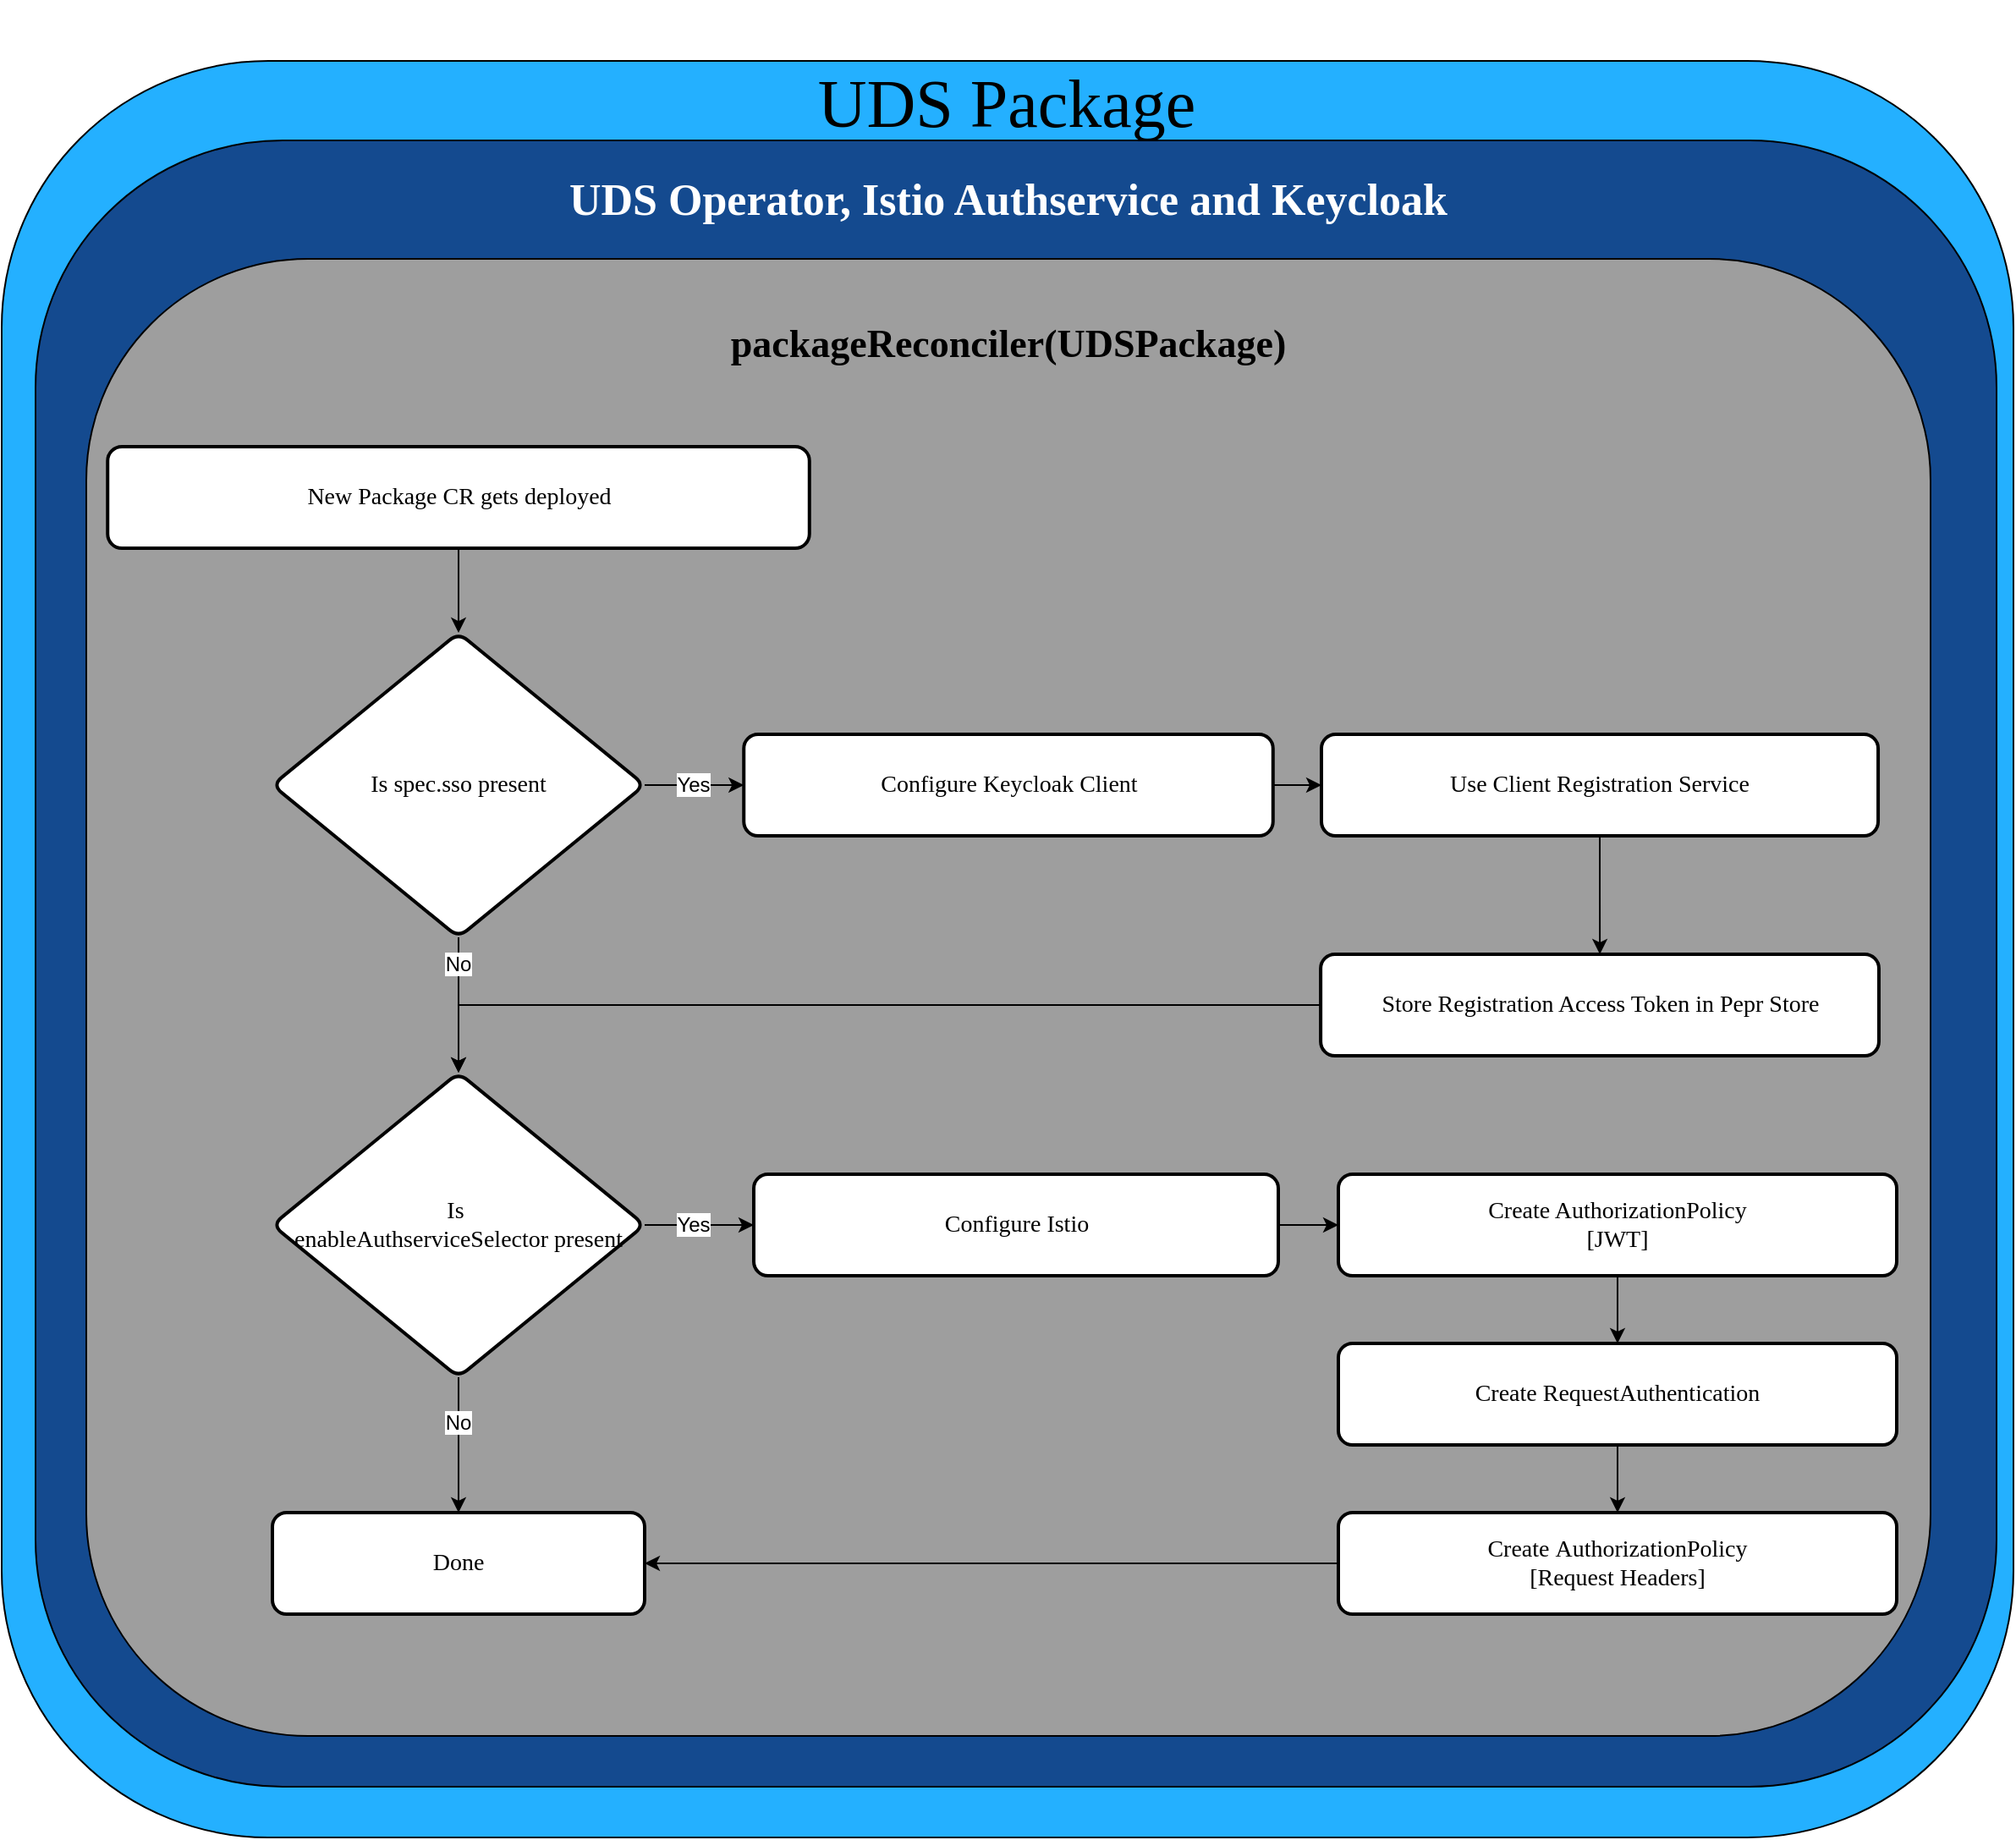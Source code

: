 <mxfile version="26.0.9">
  <diagram id="C5RBs43oDa-KdzZeNtuy" name="Page-1">
    <mxGraphModel dx="-3436" dy="1899" grid="1" gridSize="10" guides="1" tooltips="1" connect="1" arrows="1" fold="1" page="0" pageScale="1" pageWidth="827" pageHeight="1169" background="light-dark(#FFFFFF,#111827)" math="0" shadow="0">
      <root>
        <mxCell id="WIyWlLk6GJQsqaUBKTNV-0" />
        <mxCell id="TcZdfQVddSxc03SvThpF-0" value="Pepr Authservice Keycloak" style="" parent="WIyWlLk6GJQsqaUBKTNV-0" />
        <mxCell id="TcZdfQVddSxc03SvThpF-1" value="" style="rounded=1;whiteSpace=wrap;html=1;fontSize=12;glass=0;strokeWidth=1;shadow=0;fillColor=light-dark(#24B0FF,#24B0FF);strokeColor=light-dark(#000000,#000000);fontFamily=Poppins;fontSource=https%3A%2F%2Ffonts.googleapis.com%2Fcss%3Ffamily%3DPoppins;" parent="TcZdfQVddSxc03SvThpF-0" vertex="1">
          <mxGeometry x="6080" y="-170" width="1189" height="1050" as="geometry" />
        </mxCell>
        <mxCell id="TcZdfQVddSxc03SvThpF-2" value="" style="rounded=1;whiteSpace=wrap;html=1;fontSize=12;glass=0;strokeWidth=1;shadow=0;fillColor=light-dark(#144A8F,#144A8F);strokeColor=light-dark(#000000,#000000);fontFamily=Poppins;fontSource=https%3A%2F%2Ffonts.googleapis.com%2Fcss%3Ffamily%3DPoppins;" parent="TcZdfQVddSxc03SvThpF-0" vertex="1">
          <mxGeometry x="6100" y="-123" width="1159" height="973" as="geometry" />
        </mxCell>
        <mxCell id="TcZdfQVddSxc03SvThpF-3" value="&lt;h1&gt;&lt;font style=&quot;font-size: 40px; font-weight: normal;&quot;&gt;UDS Package&lt;/font&gt;&lt;/h1&gt;" style="text;html=1;align=center;verticalAlign=middle;whiteSpace=wrap;rounded=0;fontColor=light-dark(#000000,#000000);fontFamily=Teko;fontSource=https%3A%2F%2Ffonts.googleapis.com%2Fcss%3Ffamily%3DTeko;fontSize=23;fontStyle=1" parent="TcZdfQVddSxc03SvThpF-0" vertex="1">
          <mxGeometry x="6544.34" y="-162" width="260.31" height="30" as="geometry" />
        </mxCell>
        <mxCell id="TcZdfQVddSxc03SvThpF-4" value="&lt;b&gt;&lt;font style=&quot;font-size: 26px;&quot;&gt;UDS Operator, Istio Authservice and Keycloak&lt;/font&gt;&lt;/b&gt;" style="text;html=1;align=center;verticalAlign=middle;whiteSpace=wrap;rounded=0;fontColor=light-dark(#FFFFFF,#FFFFFF);fontFamily=Poppins;fontSource=https%3A%2F%2Ffonts.googleapis.com%2Fcss%3Ffamily%3DPoppins;" parent="TcZdfQVddSxc03SvThpF-0" vertex="1">
          <mxGeometry x="6287.88" y="-103" width="774.25" height="30" as="geometry" />
        </mxCell>
        <mxCell id="TcZdfQVddSxc03SvThpF-77" value="" style="rounded=1;whiteSpace=wrap;html=1;fontSize=12;glass=0;strokeWidth=1;shadow=0;fillColor=light-dark(#9E9E9E,#9E9E9E);strokeColor=light-dark(#000000,#000000);container=0;fontFamily=Poppins;fontSource=https%3A%2F%2Ffonts.googleapis.com%2Fcss%3Ffamily%3DPoppins;" parent="TcZdfQVddSxc03SvThpF-0" vertex="1">
          <mxGeometry x="6130" y="-53" width="1090" height="873" as="geometry" />
        </mxCell>
        <mxCell id="TcZdfQVddSxc03SvThpF-78" value="&lt;h1&gt;&lt;font style=&quot;font-size: 23px; color: light-dark(rgb(0, 0, 0), rgb(0, 0, 0));&quot;&gt;packageReconciler(UDSPackage)&lt;/font&gt;&lt;/h1&gt;" style="text;html=1;align=center;verticalAlign=middle;whiteSpace=wrap;rounded=0;container=0;fontFamily=Poppins;fontSource=https%3A%2F%2Ffonts.googleapis.com%2Fcss%3Ffamily%3DPoppins;" parent="TcZdfQVddSxc03SvThpF-0" vertex="1">
          <mxGeometry x="6175.195" y="-23" width="999.61" height="40" as="geometry" />
        </mxCell>
        <mxCell id="GS5HuyrBidpbd6GrIrcP-24" value="" style="edgeStyle=orthogonalEdgeStyle;rounded=0;orthogonalLoop=1;jettySize=auto;html=1;fontColor=#000000;labelBackgroundColor=none;" edge="1" parent="TcZdfQVddSxc03SvThpF-0" source="TcZdfQVddSxc03SvThpF-97" target="GS5HuyrBidpbd6GrIrcP-4">
          <mxGeometry relative="1" as="geometry" />
        </mxCell>
        <mxCell id="TcZdfQVddSxc03SvThpF-97" value="&lt;font&gt;New Package CR gets deployed&lt;/font&gt;" style="rounded=1;whiteSpace=wrap;html=1;arcSize=14;strokeWidth=2;fillColor=light-dark(#FFFFFF,#FFFFFF);strokeColor=light-dark(#000000,#000000);fontColor=light-dark(#000000,#000000);fontSize=14;container=0;fontFamily=Poppins;" parent="TcZdfQVddSxc03SvThpF-0" vertex="1">
          <mxGeometry x="6142.625" y="58" width="414.758" height="60" as="geometry" />
        </mxCell>
        <mxCell id="TcZdfQVddSxc03SvThpF-98" value="" style="edgeStyle=orthogonalEdgeStyle;rounded=0;orthogonalLoop=1;jettySize=auto;html=1;fontColor=light-dark(#000000,#000000);labelBackgroundColor=light-dark(#FFFFFF,#FFFFFF);strokeColor=light-dark(#000000,#000000);fontFamily=Poppins;fontSource=https%3A%2F%2Ffonts.googleapis.com%2Fcss%3Ffamily%3DPoppins;" parent="TcZdfQVddSxc03SvThpF-0" source="TcZdfQVddSxc03SvThpF-99" target="TcZdfQVddSxc03SvThpF-101" edge="1">
          <mxGeometry relative="1" as="geometry" />
        </mxCell>
        <mxCell id="TcZdfQVddSxc03SvThpF-99" value="Configure Keycloak Client" style="rounded=1;whiteSpace=wrap;html=1;arcSize=14;strokeWidth=2;fillColor=light-dark(#FFFFFF,#FFFFFF);strokeColor=light-dark(#000000,#000000);fontColor=light-dark(#000000,#000000);fontSize=14;container=0;fontFamily=Poppins;fontSource=https%3A%2F%2Ffonts.googleapis.com%2Fcss%3Ffamily%3DPoppins;" parent="TcZdfQVddSxc03SvThpF-0" vertex="1">
          <mxGeometry x="6518.62" y="228" width="312.77" height="60" as="geometry" />
        </mxCell>
        <mxCell id="TcZdfQVddSxc03SvThpF-101" value="Use Client Registration Service" style="rounded=1;whiteSpace=wrap;html=1;arcSize=14;strokeWidth=2;fillColor=light-dark(#FFFFFF,#FFFFFF);strokeColor=light-dark(#000000,#000000);fontColor=light-dark(#000000,#000000);fontSize=14;container=0;fontFamily=Poppins;fontSource=https%3A%2F%2Ffonts.googleapis.com%2Fcss%3Ffamily%3DPoppins;" parent="TcZdfQVddSxc03SvThpF-0" vertex="1">
          <mxGeometry x="6860" y="228" width="329.02" height="60" as="geometry" />
        </mxCell>
        <mxCell id="GS5HuyrBidpbd6GrIrcP-16" value="" style="edgeStyle=orthogonalEdgeStyle;rounded=0;orthogonalLoop=1;jettySize=auto;html=1;entryX=0.5;entryY=0;entryDx=0;entryDy=0;fontColor=#000000;labelBackgroundColor=none;" edge="1" parent="TcZdfQVddSxc03SvThpF-0" source="TcZdfQVddSxc03SvThpF-122" target="GS5HuyrBidpbd6GrIrcP-3">
          <mxGeometry relative="1" as="geometry">
            <mxPoint x="6674.147" y="388" as="targetPoint" />
          </mxGeometry>
        </mxCell>
        <mxCell id="TcZdfQVddSxc03SvThpF-122" value="Store&amp;nbsp;Registration Access Token in Pepr Store" style="whiteSpace=wrap;html=1;fontSize=14;fontFamily=Poppins;fillColor=light-dark(#FFFFFF,#FFFFFF);strokeColor=light-dark(#000000,#000000);fontColor=light-dark(#000000,#000000);rounded=1;arcSize=14;strokeWidth=2;fontSource=https%3A%2F%2Ffonts.googleapis.com%2Fcss%3Ffamily%3DPoppins;" parent="TcZdfQVddSxc03SvThpF-0" vertex="1">
          <mxGeometry x="6859.556" y="358" width="329.919" height="60" as="geometry" />
        </mxCell>
        <mxCell id="TcZdfQVddSxc03SvThpF-123" value="" style="edgeStyle=orthogonalEdgeStyle;rounded=0;orthogonalLoop=1;jettySize=auto;html=1;strokeColor=#000000;" parent="TcZdfQVddSxc03SvThpF-0" source="TcZdfQVddSxc03SvThpF-101" target="TcZdfQVddSxc03SvThpF-122" edge="1">
          <mxGeometry relative="1" as="geometry" />
        </mxCell>
        <mxCell id="TcZdfQVddSxc03SvThpF-124" value="Configure Istio" style="whiteSpace=wrap;html=1;fontSize=14;fontFamily=Poppins;fillColor=light-dark(#FFFFFF,#FFFFFF);strokeColor=light-dark(#000000,#000000);fontColor=light-dark(#000000,#000000);rounded=1;arcSize=14;strokeWidth=2;fontSource=https%3A%2F%2Ffonts.googleapis.com%2Fcss%3Ffamily%3DPoppins;" parent="TcZdfQVddSxc03SvThpF-0" vertex="1">
          <mxGeometry x="6524.5" y="488" width="310" height="60" as="geometry" />
        </mxCell>
        <mxCell id="GS5HuyrBidpbd6GrIrcP-6" value="" style="edgeStyle=orthogonalEdgeStyle;rounded=0;orthogonalLoop=1;jettySize=auto;html=1;fontColor=#000000;labelBackgroundColor=none;" edge="1" parent="TcZdfQVddSxc03SvThpF-0" source="TcZdfQVddSxc03SvThpF-130" target="TcZdfQVddSxc03SvThpF-126">
          <mxGeometry relative="1" as="geometry" />
        </mxCell>
        <mxCell id="TcZdfQVddSxc03SvThpF-130" value="Create AuthorizationPolicy&lt;br&gt;[JWT]" style="whiteSpace=wrap;html=1;fontSize=14;fontFamily=Poppins;fillColor=light-dark(#FFFFFF,#FFFFFF);strokeColor=light-dark(#000000,#000000);fontColor=light-dark(#000000,#000000);rounded=1;arcSize=14;strokeWidth=2;fontSource=https%3A%2F%2Ffonts.googleapis.com%2Fcss%3Ffamily%3DPoppins;" parent="TcZdfQVddSxc03SvThpF-0" vertex="1">
          <mxGeometry x="6870" y="488" width="330" height="60" as="geometry" />
        </mxCell>
        <mxCell id="TcZdfQVddSxc03SvThpF-131" value="" style="edgeStyle=orthogonalEdgeStyle;rounded=0;orthogonalLoop=1;jettySize=auto;html=1;strokeColor=#000000;" parent="TcZdfQVddSxc03SvThpF-0" source="TcZdfQVddSxc03SvThpF-124" target="TcZdfQVddSxc03SvThpF-130" edge="1">
          <mxGeometry relative="1" as="geometry" />
        </mxCell>
        <mxCell id="GS5HuyrBidpbd6GrIrcP-7" value="" style="edgeStyle=orthogonalEdgeStyle;rounded=0;orthogonalLoop=1;jettySize=auto;html=1;fontColor=#000000;labelBackgroundColor=none;" edge="1" parent="TcZdfQVddSxc03SvThpF-0" source="TcZdfQVddSxc03SvThpF-126" target="TcZdfQVddSxc03SvThpF-128">
          <mxGeometry relative="1" as="geometry" />
        </mxCell>
        <mxCell id="TcZdfQVddSxc03SvThpF-126" value="Create&amp;nbsp;RequestAuthentication" style="whiteSpace=wrap;html=1;fontSize=14;fontFamily=Poppins;fillColor=light-dark(#FFFFFF,#FFFFFF);strokeColor=light-dark(#000000,#000000);fontColor=light-dark(#000000,#000000);rounded=1;arcSize=14;strokeWidth=2;fontSource=https%3A%2F%2Ffonts.googleapis.com%2Fcss%3Ffamily%3DPoppins;" parent="TcZdfQVddSxc03SvThpF-0" vertex="1">
          <mxGeometry x="6870" y="588" width="330" height="60" as="geometry" />
        </mxCell>
        <mxCell id="GS5HuyrBidpbd6GrIrcP-8" value="" style="edgeStyle=orthogonalEdgeStyle;rounded=0;orthogonalLoop=1;jettySize=auto;html=1;fontColor=#000000;labelBackgroundColor=none;" edge="1" parent="TcZdfQVddSxc03SvThpF-0" source="TcZdfQVddSxc03SvThpF-128" target="GS5HuyrBidpbd6GrIrcP-5">
          <mxGeometry relative="1" as="geometry" />
        </mxCell>
        <mxCell id="TcZdfQVddSxc03SvThpF-128" value="Create&amp;nbsp;AuthorizationPolicy&lt;br&gt;[Request Headers]" style="whiteSpace=wrap;html=1;fontSize=14;fontFamily=Poppins;fillColor=light-dark(#FFFFFF,#FFFFFF);strokeColor=light-dark(#000000,#000000);fontColor=light-dark(#000000,#000000);rounded=1;arcSize=14;strokeWidth=2;fontSource=https%3A%2F%2Ffonts.googleapis.com%2Fcss%3Ffamily%3DPoppins;" parent="TcZdfQVddSxc03SvThpF-0" vertex="1">
          <mxGeometry x="6870" y="688" width="330" height="60" as="geometry" />
        </mxCell>
        <mxCell id="GS5HuyrBidpbd6GrIrcP-9" value="" style="edgeStyle=orthogonalEdgeStyle;rounded=0;orthogonalLoop=1;jettySize=auto;html=1;fontColor=#000000;labelBackgroundColor=none;" edge="1" parent="TcZdfQVddSxc03SvThpF-0" source="GS5HuyrBidpbd6GrIrcP-3" target="GS5HuyrBidpbd6GrIrcP-5">
          <mxGeometry relative="1" as="geometry" />
        </mxCell>
        <mxCell id="GS5HuyrBidpbd6GrIrcP-12" value="" style="edgeStyle=orthogonalEdgeStyle;rounded=0;orthogonalLoop=1;jettySize=auto;html=1;" edge="1" parent="TcZdfQVddSxc03SvThpF-0" source="GS5HuyrBidpbd6GrIrcP-3" target="TcZdfQVddSxc03SvThpF-124">
          <mxGeometry relative="1" as="geometry" />
        </mxCell>
        <mxCell id="GS5HuyrBidpbd6GrIrcP-3" value="Is&amp;nbsp;&lt;br&gt;enableAuthserviceSelector present" style="rhombus;whiteSpace=wrap;html=1;rounded=1;arcSize=14;strokeWidth=2;fillColor=light-dark(#FFFFFF,#FFFFFF);strokeColor=light-dark(#000000,#000000);fontColor=light-dark(#000000,#000000);fontSize=14;container=0;fontFamily=Poppins;fontSource=https://fonts.googleapis.com/css?family=Poppins;" vertex="1" parent="TcZdfQVddSxc03SvThpF-0">
          <mxGeometry x="6240" y="428" width="220" height="180" as="geometry" />
        </mxCell>
        <mxCell id="GS5HuyrBidpbd6GrIrcP-10" value="" style="edgeStyle=orthogonalEdgeStyle;rounded=0;orthogonalLoop=1;jettySize=auto;html=1;fontColor=#000000;labelBackgroundColor=none;" edge="1" parent="TcZdfQVddSxc03SvThpF-0" source="GS5HuyrBidpbd6GrIrcP-4" target="GS5HuyrBidpbd6GrIrcP-3">
          <mxGeometry relative="1" as="geometry" />
        </mxCell>
        <mxCell id="GS5HuyrBidpbd6GrIrcP-11" value="" style="edgeStyle=orthogonalEdgeStyle;rounded=0;orthogonalLoop=1;jettySize=auto;html=1;" edge="1" parent="TcZdfQVddSxc03SvThpF-0" source="GS5HuyrBidpbd6GrIrcP-4" target="TcZdfQVddSxc03SvThpF-99">
          <mxGeometry relative="1" as="geometry" />
        </mxCell>
        <mxCell id="GS5HuyrBidpbd6GrIrcP-4" value="Is&amp;nbsp;spec.sso present" style="rhombus;whiteSpace=wrap;html=1;rounded=1;arcSize=14;strokeWidth=2;fillColor=light-dark(#FFFFFF,#FFFFFF);strokeColor=light-dark(#000000,#000000);fontColor=light-dark(#000000,#000000);fontSize=14;container=0;fontFamily=Poppins;fontSource=https://fonts.googleapis.com/css?family=Poppins;" vertex="1" parent="TcZdfQVddSxc03SvThpF-0">
          <mxGeometry x="6240" y="168" width="220" height="180" as="geometry" />
        </mxCell>
        <mxCell id="GS5HuyrBidpbd6GrIrcP-5" value="Done" style="whiteSpace=wrap;html=1;fontSize=14;fontFamily=Poppins;fillColor=light-dark(#FFFFFF,#FFFFFF);strokeColor=light-dark(#000000,#000000);fontColor=light-dark(#000000,#000000);rounded=1;arcSize=14;strokeWidth=2;fontSource=https%3A%2F%2Ffonts.googleapis.com%2Fcss%3Ffamily%3DPoppins;" vertex="1" parent="TcZdfQVddSxc03SvThpF-0">
          <mxGeometry x="6240" y="688" width="220" height="60" as="geometry" />
        </mxCell>
        <mxCell id="GS5HuyrBidpbd6GrIrcP-25" value="&lt;span style=&quot;background-color: light-dark(#ffffff, var(--ge-dark-color, #121212));&quot;&gt;Yes&lt;/span&gt;" style="text;html=1;align=center;verticalAlign=middle;whiteSpace=wrap;rounded=0;fontColor=#000000;" vertex="1" parent="TcZdfQVddSxc03SvThpF-0">
          <mxGeometry x="6458.62" y="243" width="60" height="30" as="geometry" />
        </mxCell>
        <mxCell id="GS5HuyrBidpbd6GrIrcP-27" value="&lt;span style=&quot;background-color: light-dark(#ffffff, var(--ge-dark-color, #121212));&quot;&gt;Yes&lt;/span&gt;" style="text;html=1;align=center;verticalAlign=middle;whiteSpace=wrap;rounded=0;" vertex="1" parent="TcZdfQVddSxc03SvThpF-0">
          <mxGeometry x="6458.62" y="503" width="60" height="30" as="geometry" />
        </mxCell>
        <mxCell id="GS5HuyrBidpbd6GrIrcP-28" value="&lt;span style=&quot;background-color: light-dark(#ffffff, var(--ge-dark-color, #121212));&quot;&gt;No&lt;/span&gt;" style="text;html=1;align=center;verticalAlign=middle;whiteSpace=wrap;rounded=0;" vertex="1" parent="TcZdfQVddSxc03SvThpF-0">
          <mxGeometry x="6320" y="348.5" width="60" height="30" as="geometry" />
        </mxCell>
        <mxCell id="GS5HuyrBidpbd6GrIrcP-29" value="&lt;span style=&quot;background-color: light-dark(#ffffff, var(--ge-dark-color, #121212));&quot;&gt;No&lt;/span&gt;" style="text;html=1;align=center;verticalAlign=middle;whiteSpace=wrap;rounded=0;" vertex="1" parent="TcZdfQVddSxc03SvThpF-0">
          <mxGeometry x="6320" y="620" width="60" height="30" as="geometry" />
        </mxCell>
        <mxCell id="EmsiOr3HLBwYRn2PYn47-3" value="Service CreatedOrUpdated" style="locked=1;" parent="WIyWlLk6GJQsqaUBKTNV-0" visible="0" />
        <mxCell id="EmsiOr3HLBwYRn2PYn47-4" value="" style="rounded=1;whiteSpace=wrap;html=1;fillColor=light-dark(#24B0FF,#24B0FF);strokeColor=light-dark(#000000,#000000);fontFamily=Poppins;fontSource=https%3A%2F%2Ffonts.googleapis.com%2Fcss%3Ffamily%3DPoppins;" parent="EmsiOr3HLBwYRn2PYn47-3" vertex="1">
          <mxGeometry x="5254" y="-240" width="710" height="1960" as="geometry" />
        </mxCell>
        <mxCell id="EmsiOr3HLBwYRn2PYn47-16" value="&lt;font style=&quot;color: light-dark(rgb(0, 0, 0), rgb(0, 0, 0)); font-weight: normal;&quot;&gt;a.Service&lt;/font&gt;" style="text;html=1;align=center;verticalAlign=middle;whiteSpace=wrap;rounded=0;fontStyle=1;fontFamily=Teko;fontSource=https%3A%2F%2Ffonts.googleapis.com%2Fcss%3Ffamily%3DTeko;fontSize=40;" parent="EmsiOr3HLBwYRn2PYn47-3" vertex="1">
          <mxGeometry x="5394" y="-227.999" width="435" height="40.714" as="geometry" />
        </mxCell>
        <mxCell id="EmsiOr3HLBwYRn2PYn47-17" value="" style="group;fontFamily=Poppins;fontSource=https%3A%2F%2Ffonts.googleapis.com%2Fcss%3Ffamily%3DPoppins;" parent="EmsiOr3HLBwYRn2PYn47-3" vertex="1" connectable="0">
          <mxGeometry x="5324" y="409" width="599.5" height="1300" as="geometry" />
        </mxCell>
        <mxCell id="EmsiOr3HLBwYRn2PYn47-75" value="" style="group;fontFamily=Poppins;fontSource=https%3A%2F%2Ffonts.googleapis.com%2Fcss%3Ffamily%3DPoppins;" parent="EmsiOr3HLBwYRn2PYn47-17" vertex="1" connectable="0">
          <mxGeometry x="-30.5" y="-580" width="630" height="1850" as="geometry" />
        </mxCell>
        <mxCell id="EmsiOr3HLBwYRn2PYn47-5" value="" style="rounded=1;whiteSpace=wrap;html=1;fillColor=light-dark(#144A8F,#144A8F);strokeColor=light-dark(#000000,#000000);fontFamily=Poppins;fontSource=https%3A%2F%2Ffonts.googleapis.com%2Fcss%3Ffamily%3DPoppins;" parent="EmsiOr3HLBwYRn2PYn47-75" vertex="1">
          <mxGeometry width="630" height="1850" as="geometry" />
        </mxCell>
        <mxCell id="EmsiOr3HLBwYRn2PYn47-15" value="&lt;font style=&quot;font-size: 26px; color: light-dark(rgb(255, 255, 255), rgb(255, 255, 255));&quot;&gt;&lt;b&gt;Reconcile When Created or Updated&lt;/b&gt;&lt;/font&gt;" style="text;html=1;align=center;verticalAlign=middle;whiteSpace=wrap;rounded=0;fontFamily=Poppins;fontSource=https%3A%2F%2Ffonts.googleapis.com%2Fcss%3Ffamily%3DPoppins;" parent="EmsiOr3HLBwYRn2PYn47-75" vertex="1">
          <mxGeometry x="56.5" y="35.35" width="512.5" height="35.35" as="geometry" />
        </mxCell>
        <mxCell id="EmsiOr3HLBwYRn2PYn47-18" value="" style="whiteSpace=wrap;html=1;rounded=1;arcSize=14;strokeWidth=2;container=0;fillColor=light-dark(#9E9E9E,#9E9E9E);strokeColor=light-dark(#000000,#000000);fontFamily=Poppins;fontSource=https%3A%2F%2Ffonts.googleapis.com%2Fcss%3Ffamily%3DPoppins;" parent="EmsiOr3HLBwYRn2PYn47-17" vertex="1">
          <mxGeometry width="569" height="660" as="geometry" />
        </mxCell>
        <mxCell id="EmsiOr3HLBwYRn2PYn47-19" value="&lt;font style=&quot;font-size: 16px; color: light-dark(rgb(0, 0, 0), rgb(0, 0, 0));&quot;&gt;&lt;b&gt;updateApiServerCIDR(kind.Service, kind.EndpointSlice)&lt;/b&gt;&lt;/font&gt;" style="text;html=1;align=center;verticalAlign=middle;whiteSpace=wrap;rounded=0;container=0;fontFamily=Poppins;fontSource=https%3A%2F%2Ffonts.googleapis.com%2Fcss%3Ffamily%3DPoppins;" parent="EmsiOr3HLBwYRn2PYn47-17" vertex="1">
          <mxGeometry x="27.185" y="10" width="514.638" height="25.06" as="geometry" />
        </mxCell>
        <mxCell id="EmsiOr3HLBwYRn2PYn47-20" style="edgeStyle=orthogonalEdgeStyle;rounded=1;orthogonalLoop=1;jettySize=auto;html=1;exitX=0;exitY=1;exitDx=0;exitDy=0;entryX=0.5;entryY=0;entryDx=0;entryDy=0;curved=0;strokeColor=light-dark(#000000,#000000);fontFamily=Poppins;fontSource=https%3A%2F%2Ffonts.googleapis.com%2Fcss%3Ffamily%3DPoppins;" parent="EmsiOr3HLBwYRn2PYn47-17" source="EmsiOr3HLBwYRn2PYn47-24" target="EmsiOr3HLBwYRn2PYn47-28" edge="1">
          <mxGeometry relative="1" as="geometry">
            <Array as="points">
              <mxPoint x="170.73" y="145" />
            </Array>
          </mxGeometry>
        </mxCell>
        <mxCell id="EmsiOr3HLBwYRn2PYn47-21" value="Yes" style="edgeLabel;html=1;align=center;verticalAlign=middle;resizable=0;points=[];container=0;fontColor=light-dark(#000000,#000000);labelBackgroundColor=light-dark(#FFFFFF,#FFFFFF);fontFamily=Poppins;fontSource=https%3A%2F%2Ffonts.googleapis.com%2Fcss%3Ffamily%3DPoppins;" parent="EmsiOr3HLBwYRn2PYn47-20" vertex="1" connectable="0">
          <mxGeometry x="-0.113" y="1" relative="1" as="geometry">
            <mxPoint y="-10" as="offset" />
          </mxGeometry>
        </mxCell>
        <mxCell id="EmsiOr3HLBwYRn2PYn47-22" style="edgeStyle=orthogonalEdgeStyle;rounded=1;orthogonalLoop=1;jettySize=auto;html=1;exitX=1;exitY=1;exitDx=0;exitDy=0;entryX=0.5;entryY=0;entryDx=0;entryDy=0;curved=0;strokeColor=light-dark(#000000,#000000);fontFamily=Poppins;fontSource=https%3A%2F%2Ffonts.googleapis.com%2Fcss%3Ffamily%3DPoppins;" parent="EmsiOr3HLBwYRn2PYn47-17" source="EmsiOr3HLBwYRn2PYn47-24" target="EmsiOr3HLBwYRn2PYn47-26" edge="1">
          <mxGeometry relative="1" as="geometry">
            <Array as="points">
              <mxPoint x="398.268" y="145" />
            </Array>
          </mxGeometry>
        </mxCell>
        <mxCell id="EmsiOr3HLBwYRn2PYn47-23" value="No" style="edgeLabel;html=1;align=center;verticalAlign=middle;resizable=0;points=[];container=0;fontColor=light-dark(#000000,#000000);labelBackgroundColor=light-dark(#FFFFFF,#FFFFFF);fontFamily=Poppins;fontSource=https%3A%2F%2Ffonts.googleapis.com%2Fcss%3Ffamily%3DPoppins;" parent="EmsiOr3HLBwYRn2PYn47-22" vertex="1" connectable="0">
          <mxGeometry x="-0.295" y="2" relative="1" as="geometry">
            <mxPoint x="4" y="-7" as="offset" />
          </mxGeometry>
        </mxCell>
        <mxCell id="EmsiOr3HLBwYRn2PYn47-24" value="Is CIDR&amp;nbsp;&lt;div&gt;Statically&amp;nbsp;&lt;/div&gt;&lt;div&gt;Defined&lt;/div&gt;" style="rhombus;whiteSpace=wrap;html=1;rounded=1;arcSize=14;strokeWidth=2;container=0;fillColor=light-dark(#FFFFFF,#FFFFFF);strokeColor=light-dark(#000000,#000000);fontColor=light-dark(#000000,#000000);fontFamily=Poppins;fontSource=https%3A%2F%2Ffonts.googleapis.com%2Fcss%3Ffamily%3DPoppins;" parent="EmsiOr3HLBwYRn2PYn47-17" vertex="1">
          <mxGeometry x="227.614" y="70" width="113.769" height="100" as="geometry" />
        </mxCell>
        <mxCell id="EmsiOr3HLBwYRn2PYn47-25" style="edgeStyle=orthogonalEdgeStyle;rounded=1;orthogonalLoop=1;jettySize=auto;html=1;curved=0;strokeColor=light-dark(#000000,#000000);fontFamily=Poppins;fontSource=https%3A%2F%2Ffonts.googleapis.com%2Fcss%3Ffamily%3DPoppins;" parent="EmsiOr3HLBwYRn2PYn47-17" source="EmsiOr3HLBwYRn2PYn47-26" target="EmsiOr3HLBwYRn2PYn47-29" edge="1">
          <mxGeometry relative="1" as="geometry" />
        </mxCell>
        <mxCell id="EmsiOr3HLBwYRn2PYn47-26" value="Construct CIDRs From Endpoints" style="whiteSpace=wrap;html=1;rounded=1;arcSize=14;strokeWidth=2;container=0;fillColor=light-dark(#FFFFFF,#FFFFFF);strokeColor=light-dark(#000000,#000000);fontColor=light-dark(#000000,#000000);fontFamily=Poppins;fontSource=https%3A%2F%2Ffonts.googleapis.com%2Fcss%3Ffamily%3DPoppins;" parent="EmsiOr3HLBwYRn2PYn47-17" vertex="1">
          <mxGeometry x="322.422" y="200" width="151.692" height="60" as="geometry" />
        </mxCell>
        <mxCell id="EmsiOr3HLBwYRn2PYn47-27" value="" style="edgeStyle=orthogonalEdgeStyle;rounded=1;orthogonalLoop=1;jettySize=auto;html=1;curved=0;strokeColor=light-dark(#000000,#000000);fontFamily=Poppins;fontSource=https%3A%2F%2Ffonts.googleapis.com%2Fcss%3Ffamily%3DPoppins;" parent="EmsiOr3HLBwYRn2PYn47-17" source="EmsiOr3HLBwYRn2PYn47-28" target="EmsiOr3HLBwYRn2PYn47-29" edge="1">
          <mxGeometry relative="1" as="geometry" />
        </mxCell>
        <mxCell id="EmsiOr3HLBwYRn2PYn47-28" value="Use Static CIDR String" style="whiteSpace=wrap;html=1;rounded=1;arcSize=14;strokeWidth=2;container=0;fillColor=light-dark(#FFFFFF,#FFFFFF);strokeColor=light-dark(#000000,#000000);fontColor=light-dark(#000000,#000000);fontFamily=Poppins;fontSource=https%3A%2F%2Ffonts.googleapis.com%2Fcss%3Ffamily%3DPoppins;" parent="EmsiOr3HLBwYRn2PYn47-17" vertex="1">
          <mxGeometry x="94.884" y="200" width="151.692" height="60" as="geometry" />
        </mxCell>
        <mxCell id="EmsiOr3HLBwYRn2PYn47-29" value="" style="whiteSpace=wrap;html=1;rounded=1;arcSize=14;strokeWidth=2;container=0;fillColor=light-dark(#FFFFFF,#FFFFFF);strokeColor=light-dark(#000000,#000000);fontColor=light-dark(#000000,#000000);fontFamily=Poppins;fontSource=https%3A%2F%2Ffonts.googleapis.com%2Fcss%3Ffamily%3DPoppins;" parent="EmsiOr3HLBwYRn2PYn47-17" vertex="1">
          <mxGeometry x="170.73" y="310" width="227.538" height="230" as="geometry" />
        </mxCell>
        <mxCell id="EmsiOr3HLBwYRn2PYn47-30" value="" style="edgeStyle=orthogonalEdgeStyle;rounded=0;orthogonalLoop=1;jettySize=auto;html=1;strokeColor=light-dark(#000000,#000000);fontFamily=Poppins;fontSource=https%3A%2F%2Ffonts.googleapis.com%2Fcss%3Ffamily%3DPoppins;" parent="EmsiOr3HLBwYRn2PYn47-17" source="EmsiOr3HLBwYRn2PYn47-31" target="EmsiOr3HLBwYRn2PYn47-33" edge="1">
          <mxGeometry relative="1" as="geometry" />
        </mxCell>
        <mxCell id="EmsiOr3HLBwYRn2PYn47-31" value="For Each Endpoint in EndpointSlice" style="whiteSpace=wrap;html=1;rounded=1;arcSize=14;strokeWidth=2;container=0;fillColor=light-dark(#FFFFFF,#FFFFFF);strokeColor=light-dark(#000000,#000000);fontColor=light-dark(#000000,#000000);fontFamily=Poppins;fontSource=https%3A%2F%2Ffonts.googleapis.com%2Fcss%3Ffamily%3DPoppins;" parent="EmsiOr3HLBwYRn2PYn47-17" vertex="1">
          <mxGeometry x="202.332" y="360" width="164.333" height="40" as="geometry" />
        </mxCell>
        <mxCell id="EmsiOr3HLBwYRn2PYn47-32" value="" style="edgeStyle=orthogonalEdgeStyle;rounded=0;orthogonalLoop=1;jettySize=auto;html=1;strokeColor=light-dark(#000000,#000000);fontFamily=Poppins;fontSource=https%3A%2F%2Ffonts.googleapis.com%2Fcss%3Ffamily%3DPoppins;" parent="EmsiOr3HLBwYRn2PYn47-17" source="EmsiOr3HLBwYRn2PYn47-33" target="EmsiOr3HLBwYRn2PYn47-34" edge="1">
          <mxGeometry relative="1" as="geometry" />
        </mxCell>
        <mxCell id="EmsiOr3HLBwYRn2PYn47-33" value="Extract IP Addresses and Append &quot;/32&quot;" style="whiteSpace=wrap;html=1;rounded=1;arcSize=14;strokeWidth=2;container=0;fillColor=light-dark(#FFFFFF,#FFFFFF);strokeColor=light-dark(#000000,#000000);fontColor=light-dark(#000000,#000000);fontFamily=Poppins;fontSource=https%3A%2F%2Ffonts.googleapis.com%2Fcss%3Ffamily%3DPoppins;" parent="EmsiOr3HLBwYRn2PYn47-17" vertex="1">
          <mxGeometry x="202.332" y="420" width="164.333" height="40" as="geometry" />
        </mxCell>
        <mxCell id="EmsiOr3HLBwYRn2PYn47-34" value="Add API Server Cluster IP to CIDR List" style="whiteSpace=wrap;html=1;rounded=1;arcSize=14;strokeWidth=2;container=0;fillColor=light-dark(#FFFFFF,#FFFFFF);strokeColor=light-dark(#000000,#000000);fontColor=light-dark(#000000,#000000);fontFamily=Poppins;fontSource=https%3A%2F%2Ffonts.googleapis.com%2Fcss%3Ffamily%3DPoppins;" parent="EmsiOr3HLBwYRn2PYn47-17" vertex="1">
          <mxGeometry x="202.332" y="480" width="164.333" height="40" as="geometry" />
        </mxCell>
        <mxCell id="EmsiOr3HLBwYRn2PYn47-35" value="&lt;font style=&quot;color: light-dark(rgb(0, 0, 0), rgb(0, 0, 0));&quot;&gt;Generate CIDR List&lt;/font&gt;" style="text;html=1;align=center;verticalAlign=middle;whiteSpace=wrap;rounded=0;container=0;fontFamily=Poppins;fontSource=https%3A%2F%2Ffonts.googleapis.com%2Fcss%3Ffamily%3DPoppins;" parent="EmsiOr3HLBwYRn2PYn47-17" vertex="1">
          <mxGeometry x="189.691" y="320" width="189.615" height="30" as="geometry" />
        </mxCell>
        <mxCell id="EmsiOr3HLBwYRn2PYn47-36" value="Convert CIDRs to V1NetworkPolicyPeer Objects" style="whiteSpace=wrap;html=1;rounded=1;arcSize=14;strokeWidth=2;container=0;fillColor=light-dark(#FFFFFF,#FFFFFF);strokeColor=light-dark(#000000,#000000);fontColor=light-dark(#000000,#000000);fontFamily=Poppins;fontSource=https%3A%2F%2Ffonts.googleapis.com%2Fcss%3Ffamily%3DPoppins;" parent="EmsiOr3HLBwYRn2PYn47-17" vertex="1">
          <mxGeometry x="164.409" y="560" width="240.18" height="60" as="geometry" />
        </mxCell>
        <mxCell id="EmsiOr3HLBwYRn2PYn47-37" value="" style="edgeStyle=orthogonalEdgeStyle;rounded=0;orthogonalLoop=1;jettySize=auto;html=1;strokeColor=light-dark(#000000,#000000);fontFamily=Poppins;fontSource=https%3A%2F%2Ffonts.googleapis.com%2Fcss%3Ffamily%3DPoppins;" parent="EmsiOr3HLBwYRn2PYn47-17" source="EmsiOr3HLBwYRn2PYn47-29" target="EmsiOr3HLBwYRn2PYn47-36" edge="1">
          <mxGeometry relative="1" as="geometry" />
        </mxCell>
        <mxCell id="EmsiOr3HLBwYRn2PYn47-39" value="" style="group;fontFamily=Poppins;fontSource=https%3A%2F%2Ffonts.googleapis.com%2Fcss%3Ffamily%3DPoppins;" parent="EmsiOr3HLBwYRn2PYn47-3" vertex="1" connectable="0">
          <mxGeometry x="5343.5" y="1109" width="530" height="531" as="geometry" />
        </mxCell>
        <mxCell id="EmsiOr3HLBwYRn2PYn47-40" value="" style="whiteSpace=wrap;html=1;rounded=1;arcSize=14;strokeWidth=2;fillColor=light-dark(#9E9E9E,#9E9E9E);strokeColor=light-dark(#000000,#000000);fontFamily=Poppins;fontSource=https%3A%2F%2Ffonts.googleapis.com%2Fcss%3Ffamily%3DPoppins;" parent="EmsiOr3HLBwYRn2PYn47-39" vertex="1">
          <mxGeometry width="530" height="531" as="geometry" />
        </mxCell>
        <mxCell id="EmsiOr3HLBwYRn2PYn47-41" value="&lt;font style=&quot;font-size: 16px; color: light-dark(rgb(0, 0, 0), rgb(0, 0, 0));&quot;&gt;&lt;b&gt;updateKubeAPINetworkPolicies(V1NetworkPolicyPeer[])&lt;/b&gt;&lt;/font&gt;" style="text;html=1;align=center;verticalAlign=middle;whiteSpace=wrap;rounded=0;fontFamily=Poppins;fontSource=https%3A%2F%2Ffonts.googleapis.com%2Fcss%3Ffamily%3DPoppins;" parent="EmsiOr3HLBwYRn2PYn47-39" vertex="1">
          <mxGeometry x="42.5" y="11" width="445" height="30" as="geometry" />
        </mxCell>
        <mxCell id="EmsiOr3HLBwYRn2PYn47-42" value="" style="edgeStyle=orthogonalEdgeStyle;rounded=0;orthogonalLoop=1;jettySize=auto;html=1;strokeColor=light-dark(#000000,#000000);fontFamily=Poppins;fontSource=https%3A%2F%2Ffonts.googleapis.com%2Fcss%3Ffamily%3DPoppins;" parent="EmsiOr3HLBwYRn2PYn47-39" source="EmsiOr3HLBwYRn2PYn47-45" target="EmsiOr3HLBwYRn2PYn47-47" edge="1">
          <mxGeometry relative="1" as="geometry" />
        </mxCell>
        <mxCell id="EmsiOr3HLBwYRn2PYn47-43" value="Failure" style="edgeLabel;html=1;align=center;verticalAlign=middle;resizable=0;points=[];fontColor=light-dark(#000000,#000000);labelBackgroundColor=light-dark(#FFFFFF,#FFFFFF);fontFamily=Poppins;fontSource=https%3A%2F%2Ffonts.googleapis.com%2Fcss%3Ffamily%3DPoppins;" parent="EmsiOr3HLBwYRn2PYn47-42" vertex="1" connectable="0">
          <mxGeometry x="-0.246" y="-1" relative="1" as="geometry">
            <mxPoint x="12" y="-11" as="offset" />
          </mxGeometry>
        </mxCell>
        <mxCell id="EmsiOr3HLBwYRn2PYn47-44" value="" style="edgeStyle=orthogonalEdgeStyle;rounded=0;orthogonalLoop=1;jettySize=auto;html=1;strokeColor=light-dark(#000000,#000000);fontFamily=Poppins;fontSource=https%3A%2F%2Ffonts.googleapis.com%2Fcss%3Ffamily%3DPoppins;" parent="EmsiOr3HLBwYRn2PYn47-39" source="EmsiOr3HLBwYRn2PYn47-45" target="EmsiOr3HLBwYRn2PYn47-49" edge="1">
          <mxGeometry relative="1" as="geometry" />
        </mxCell>
        <mxCell id="EmsiOr3HLBwYRn2PYn47-45" value="Fetch Kubernetes Network Policies" style="whiteSpace=wrap;html=1;rounded=1;arcSize=14;strokeWidth=2;fillColor=light-dark(#FFFFFF,#FFFFFF);strokeColor=light-dark(#000000,#000000);fontColor=light-dark(#000000,#000000);fontFamily=Poppins;fontSource=https%3A%2F%2Ffonts.googleapis.com%2Fcss%3Ffamily%3DPoppins;" parent="EmsiOr3HLBwYRn2PYn47-39" vertex="1">
          <mxGeometry x="41.25" y="101" width="205" height="40" as="geometry" />
        </mxCell>
        <mxCell id="EmsiOr3HLBwYRn2PYn47-46" style="edgeStyle=orthogonalEdgeStyle;rounded=1;orthogonalLoop=1;jettySize=auto;html=1;entryX=1;entryY=1;entryDx=0;entryDy=0;curved=0;strokeColor=light-dark(#000000,#000000);fontFamily=Poppins;fontSource=https%3A%2F%2Ffonts.googleapis.com%2Fcss%3Ffamily%3DPoppins;" parent="EmsiOr3HLBwYRn2PYn47-39" source="EmsiOr3HLBwYRn2PYn47-47" target="EmsiOr3HLBwYRn2PYn47-45" edge="1">
          <mxGeometry relative="1" as="geometry">
            <mxPoint x="194.75" y="141" as="targetPoint" />
            <Array as="points">
              <mxPoint x="433.75" y="171" />
              <mxPoint x="245.75" y="171" />
            </Array>
          </mxGeometry>
        </mxCell>
        <mxCell id="EmsiOr3HLBwYRn2PYn47-47" value="Log Warning, Wait, Retry ( max 5 times)" style="whiteSpace=wrap;html=1;rounded=1;arcSize=14;strokeWidth=2;fillColor=light-dark(#FFFFFF,#FFFFFF);strokeColor=light-dark(#000000,#000000);fontColor=light-dark(#000000,#000000);fontFamily=Poppins;fontSource=https%3A%2F%2Ffonts.googleapis.com%2Fcss%3Ffamily%3DPoppins;" parent="EmsiOr3HLBwYRn2PYn47-39" vertex="1">
          <mxGeometry x="313.75" y="101" width="175" height="40" as="geometry" />
        </mxCell>
        <mxCell id="EmsiOr3HLBwYRn2PYn47-48" value="" style="edgeStyle=orthogonalEdgeStyle;rounded=0;orthogonalLoop=1;jettySize=auto;html=1;strokeColor=light-dark(#000000,#000000);fontFamily=Poppins;fontSource=https%3A%2F%2Ffonts.googleapis.com%2Fcss%3Ffamily%3DPoppins;" parent="EmsiOr3HLBwYRn2PYn47-39" source="EmsiOr3HLBwYRn2PYn47-49" target="EmsiOr3HLBwYRn2PYn47-52" edge="1">
          <mxGeometry relative="1" as="geometry" />
        </mxCell>
        <mxCell id="EmsiOr3HLBwYRn2PYn47-49" value="For Each NetworkPolicy" style="whiteSpace=wrap;html=1;rounded=1;arcSize=14;strokeWidth=2;fillColor=light-dark(#FFFFFF,#FFFFFF);strokeColor=light-dark(#000000,#000000);fontColor=light-dark(#000000,#000000);fontFamily=Poppins;fontSource=https%3A%2F%2Ffonts.googleapis.com%2Fcss%3Ffamily%3DPoppins;" parent="EmsiOr3HLBwYRn2PYn47-39" vertex="1">
          <mxGeometry x="68.75" y="171" width="150" height="40" as="geometry" />
        </mxCell>
        <mxCell id="EmsiOr3HLBwYRn2PYn47-50" value="" style="edgeStyle=orthogonalEdgeStyle;rounded=0;orthogonalLoop=1;jettySize=auto;html=1;strokeColor=light-dark(#000000,#000000);fontFamily=Poppins;fontSource=https%3A%2F%2Ffonts.googleapis.com%2Fcss%3Ffamily%3DPoppins;" parent="EmsiOr3HLBwYRn2PYn47-39" source="EmsiOr3HLBwYRn2PYn47-52" target="EmsiOr3HLBwYRn2PYn47-53" edge="1">
          <mxGeometry relative="1" as="geometry" />
        </mxCell>
        <mxCell id="EmsiOr3HLBwYRn2PYn47-51" value="Yes" style="edgeLabel;html=1;align=center;verticalAlign=middle;resizable=0;points=[];fontColor=light-dark(#000000,#000000);labelBackgroundColor=light-dark(#FFFFFF,#FFFFFF);fontFamily=Poppins;fontSource=https%3A%2F%2Ffonts.googleapis.com%2Fcss%3Ffamily%3DPoppins;" parent="EmsiOr3HLBwYRn2PYn47-50" vertex="1" connectable="0">
          <mxGeometry x="-0.367" y="-2" relative="1" as="geometry">
            <mxPoint as="offset" />
          </mxGeometry>
        </mxCell>
        <mxCell id="EmsiOr3HLBwYRn2PYn47-52" value="If existing&lt;div&gt;egress/ingress rules&lt;/div&gt;&lt;div&gt;are different from&lt;/div&gt;&lt;div&gt;new peers&lt;/div&gt;" style="rhombus;whiteSpace=wrap;html=1;rounded=1;arcSize=14;strokeWidth=2;fillColor=light-dark(#FFFFFF,#FFFFFF);strokeColor=light-dark(#000000,#000000);fontColor=light-dark(#000000,#000000);fontFamily=Poppins;fontSource=https%3A%2F%2Ffonts.googleapis.com%2Fcss%3Ffamily%3DPoppins;" parent="EmsiOr3HLBwYRn2PYn47-39" vertex="1">
          <mxGeometry x="71.88" y="231" width="143.75" height="141" as="geometry" />
        </mxCell>
        <mxCell id="EmsiOr3HLBwYRn2PYn47-53" value="Update NetworkPolicy With&lt;div&gt;New Rules&lt;/div&gt;" style="whiteSpace=wrap;html=1;rounded=1;arcSize=14;strokeWidth=2;fillColor=light-dark(#FFFFFF,#FFFFFF);strokeColor=light-dark(#000000,#000000);fontColor=light-dark(#000000,#000000);fontFamily=Poppins;fontSource=https%3A%2F%2Ffonts.googleapis.com%2Fcss%3Ffamily%3DPoppins;" parent="EmsiOr3HLBwYRn2PYn47-39" vertex="1">
          <mxGeometry x="53.75" y="420" width="180" height="41" as="geometry" />
        </mxCell>
        <mxCell id="EmsiOr3HLBwYRn2PYn47-72" value="" style="group;fontFamily=Poppins;fontSource=https%3A%2F%2Ffonts.googleapis.com%2Fcss%3Ffamily%3DPoppins;" parent="EmsiOr3HLBwYRn2PYn47-3" vertex="1" connectable="0">
          <mxGeometry x="5328.5" y="-81" width="560" height="450" as="geometry" />
        </mxCell>
        <mxCell id="EmsiOr3HLBwYRn2PYn47-8" value="" style="whiteSpace=wrap;html=1;rounded=1;arcSize=14;strokeWidth=2;fillColor=light-dark(#9E9E9E,#9E9E9E);container=0;strokeColor=light-dark(#000000,#000000);fontFamily=Poppins;fontSource=https%3A%2F%2Ffonts.googleapis.com%2Fcss%3Ffamily%3DPoppins;" parent="EmsiOr3HLBwYRn2PYn47-72" vertex="1">
          <mxGeometry width="560" height="450" as="geometry" />
        </mxCell>
        <mxCell id="EmsiOr3HLBwYRn2PYn47-9" value="&lt;font style=&quot;font-size: 16px; color: light-dark(rgb(0, 0, 0), rgb(0, 0, 0));&quot;&gt;&lt;b style=&quot;&quot;&gt;updateAPIServerCIDRFromService(kind.Service)&lt;/b&gt;&lt;/font&gt;" style="text;html=1;align=center;verticalAlign=middle;whiteSpace=wrap;rounded=0;container=0;fontFamily=Poppins;fontSource=https%3A%2F%2Ffonts.googleapis.com%2Fcss%3Ffamily%3DPoppins;" parent="EmsiOr3HLBwYRn2PYn47-72" vertex="1">
          <mxGeometry x="18.919" width="522.162" height="30" as="geometry" />
        </mxCell>
        <mxCell id="EmsiOr3HLBwYRn2PYn47-10" value="Fetch Kubernetes Service Object to Update API Server CIDR" style="rounded=1;whiteSpace=wrap;html=1;absoluteArcSize=1;arcSize=14;strokeWidth=2;container=0;fillColor=light-dark(#FFFFFF,#FFFFFF);strokeColor=light-dark(#000000,#000000);fontColor=light-dark(#000000,#000000);fontFamily=Poppins;fontSource=https%3A%2F%2Ffonts.googleapis.com%2Fcss%3Ffamily%3DPoppins;" parent="EmsiOr3HLBwYRn2PYn47-72" vertex="1">
          <mxGeometry x="35" y="300" width="220" height="60" as="geometry" />
        </mxCell>
        <mxCell id="EmsiOr3HLBwYRn2PYn47-11" value="Log Warning, Wait, Retry ( max 5 times)" style="whiteSpace=wrap;html=1;rounded=1;arcSize=14;strokeWidth=2;container=0;fillColor=light-dark(#FFFFFF,#FFFFFF);strokeColor=light-dark(#000000,#000000);fontColor=light-dark(#000000,#000000);fontFamily=Poppins;fontSource=https%3A%2F%2Ffonts.googleapis.com%2Fcss%3Ffamily%3DPoppins;" parent="EmsiOr3HLBwYRn2PYn47-72" vertex="1">
          <mxGeometry x="315" y="310" width="175" height="40" as="geometry" />
        </mxCell>
        <mxCell id="EmsiOr3HLBwYRn2PYn47-12" style="edgeStyle=orthogonalEdgeStyle;rounded=0;orthogonalLoop=1;jettySize=auto;html=1;entryX=0;entryY=0.5;entryDx=0;entryDy=0;fontColor=light-dark(#000000,#000000);labelBackgroundColor=light-dark(#FFFFFF,#FFFFFF);strokeColor=light-dark(#000000,#000000);fontFamily=Poppins;fontSource=https%3A%2F%2Ffonts.googleapis.com%2Fcss%3Ffamily%3DPoppins;" parent="EmsiOr3HLBwYRn2PYn47-72" source="EmsiOr3HLBwYRn2PYn47-10" target="EmsiOr3HLBwYRn2PYn47-11" edge="1">
          <mxGeometry relative="1" as="geometry" />
        </mxCell>
        <mxCell id="EmsiOr3HLBwYRn2PYn47-13" value="Failure" style="edgeLabel;html=1;align=center;verticalAlign=middle;resizable=0;points=[];container=0;fontColor=light-dark(#000000,#000000);labelBackgroundColor=light-dark(#FFFFFF,#FFFFFF);fontFamily=Poppins;fontSource=https%3A%2F%2Ffonts.googleapis.com%2Fcss%3Ffamily%3DPoppins;" parent="EmsiOr3HLBwYRn2PYn47-12" vertex="1" connectable="0">
          <mxGeometry x="-0.076" y="2" relative="1" as="geometry">
            <mxPoint y="-8" as="offset" />
          </mxGeometry>
        </mxCell>
        <mxCell id="EmsiOr3HLBwYRn2PYn47-14" style="edgeStyle=orthogonalEdgeStyle;rounded=1;orthogonalLoop=1;jettySize=auto;html=1;entryX=1;entryY=1;entryDx=0;entryDy=0;curved=0;fontColor=light-dark(#000000,#000000);labelBackgroundColor=light-dark(#FFFFFF,#FFFFFF);strokeColor=light-dark(#000000,#000000);fontFamily=Poppins;fontSource=https%3A%2F%2Ffonts.googleapis.com%2Fcss%3Ffamily%3DPoppins;" parent="EmsiOr3HLBwYRn2PYn47-72" source="EmsiOr3HLBwYRn2PYn47-11" target="EmsiOr3HLBwYRn2PYn47-10" edge="1">
          <mxGeometry relative="1" as="geometry">
            <Array as="points">
              <mxPoint x="405" y="380" />
              <mxPoint x="255" y="380" />
            </Array>
          </mxGeometry>
        </mxCell>
        <mxCell id="EmsiOr3HLBwYRn2PYn47-57" style="edgeStyle=orthogonalEdgeStyle;rounded=1;orthogonalLoop=1;jettySize=auto;html=1;curved=0;fontColor=light-dark(#000000,#000000);labelBackgroundColor=light-dark(#FFFFFF,#FFFFFF);strokeColor=light-dark(#000000,#000000);fontFamily=Poppins;fontSource=https%3A%2F%2Ffonts.googleapis.com%2Fcss%3Ffamily%3DPoppins;" parent="EmsiOr3HLBwYRn2PYn47-72" source="EmsiOr3HLBwYRn2PYn47-55" edge="1">
          <mxGeometry relative="1" as="geometry">
            <mxPoint x="130" y="300" as="targetPoint" />
            <Array as="points">
              <mxPoint x="130" y="300" />
            </Array>
          </mxGeometry>
        </mxCell>
        <mxCell id="EmsiOr3HLBwYRn2PYn47-58" value="Yes" style="edgeLabel;html=1;align=center;verticalAlign=middle;resizable=0;points=[];container=0;fontColor=light-dark(#000000,#000000);labelBackgroundColor=light-dark(#FFFFFF,#FFFFFF);fontFamily=Poppins;fontSource=https%3A%2F%2Ffonts.googleapis.com%2Fcss%3Ffamily%3DPoppins;" parent="EmsiOr3HLBwYRn2PYn47-57" vertex="1" connectable="0">
          <mxGeometry x="-0.73" relative="1" as="geometry">
            <mxPoint as="offset" />
          </mxGeometry>
        </mxCell>
        <mxCell id="EmsiOr3HLBwYRn2PYn47-55" value="Is Static API&amp;nbsp;&lt;div&gt;CIDR Configured in UDSConfig&lt;/div&gt;" style="rhombus;whiteSpace=wrap;html=1;rounded=1;arcSize=14;strokeWidth=2;container=0;fillColor=light-dark(#FFFFFF,#FFFFFF);strokeColor=light-dark(#000000,#000000);fontColor=light-dark(#000000,#000000);fontFamily=Poppins;fontSource=https%3A%2F%2Ffonts.googleapis.com%2Fcss%3Ffamily%3DPoppins;" parent="EmsiOr3HLBwYRn2PYn47-72" vertex="1">
          <mxGeometry x="65" y="60" width="130" height="120" as="geometry" />
        </mxCell>
        <mxCell id="EmsiOr3HLBwYRn2PYn47-66" style="edgeStyle=orthogonalEdgeStyle;rounded=1;orthogonalLoop=1;jettySize=auto;html=1;exitX=0.25;exitY=1;exitDx=0;exitDy=0;curved=0;fontColor=light-dark(#000000,#000000);labelBackgroundColor=light-dark(#FFFFFF,#FFFFFF);strokeColor=light-dark(#000000,#000000);fontFamily=Poppins;fontSource=https%3A%2F%2Ffonts.googleapis.com%2Fcss%3Ffamily%3DPoppins;" parent="EmsiOr3HLBwYRn2PYn47-72" source="EmsiOr3HLBwYRn2PYn47-59" edge="1">
          <mxGeometry relative="1" as="geometry">
            <mxPoint x="130" y="300" as="targetPoint" />
            <Array as="points">
              <mxPoint x="309" y="220" />
              <mxPoint x="130" y="220" />
              <mxPoint x="130" y="300" />
            </Array>
          </mxGeometry>
        </mxCell>
        <mxCell id="EmsiOr3HLBwYRn2PYn47-67" value="Success" style="edgeLabel;html=1;align=center;verticalAlign=middle;resizable=0;points=[];container=0;fontColor=light-dark(#000000,#000000);labelBackgroundColor=light-dark(#FFFFFF,#FFFFFF);fontFamily=Poppins;fontSource=https%3A%2F%2Ffonts.googleapis.com%2Fcss%3Ffamily%3DPoppins;" parent="EmsiOr3HLBwYRn2PYn47-66" vertex="1" connectable="0">
          <mxGeometry x="-0.836" relative="1" as="geometry">
            <mxPoint as="offset" />
          </mxGeometry>
        </mxCell>
        <mxCell id="EmsiOr3HLBwYRn2PYn47-68" style="edgeStyle=orthogonalEdgeStyle;rounded=0;orthogonalLoop=1;jettySize=auto;html=1;exitX=0.75;exitY=1;exitDx=0;exitDy=0;entryX=0.5;entryY=0;entryDx=0;entryDy=0;fontColor=light-dark(#000000,#000000);labelBackgroundColor=light-dark(#FFFFFF,#FFFFFF);strokeColor=light-dark(#000000,#000000);fontFamily=Poppins;fontSource=https%3A%2F%2Ffonts.googleapis.com%2Fcss%3Ffamily%3DPoppins;" parent="EmsiOr3HLBwYRn2PYn47-72" source="EmsiOr3HLBwYRn2PYn47-59" target="EmsiOr3HLBwYRn2PYn47-62" edge="1">
          <mxGeometry relative="1" as="geometry">
            <Array as="points">
              <mxPoint x="465" y="135" />
            </Array>
          </mxGeometry>
        </mxCell>
        <mxCell id="EmsiOr3HLBwYRn2PYn47-70" value="Failure" style="edgeLabel;html=1;align=center;verticalAlign=middle;resizable=0;points=[];container=0;fontColor=light-dark(#000000,#000000);labelBackgroundColor=light-dark(#FFFFFF,#FFFFFF);fontFamily=Poppins;fontSource=https%3A%2F%2Ffonts.googleapis.com%2Fcss%3Ffamily%3DPoppins;" parent="EmsiOr3HLBwYRn2PYn47-68" vertex="1" connectable="0">
          <mxGeometry x="0.383" y="-1" relative="1" as="geometry">
            <mxPoint as="offset" />
          </mxGeometry>
        </mxCell>
        <mxCell id="EmsiOr3HLBwYRn2PYn47-59" value="Fetch Kubernetes Endpoint Slice" style="whiteSpace=wrap;html=1;rounded=1;arcSize=14;strokeWidth=2;container=0;fillColor=light-dark(#FFFFFF,#FFFFFF);strokeColor=light-dark(#000000,#000000);fontColor=light-dark(#000000,#000000);fontFamily=Poppins;fontSource=https%3A%2F%2Ffonts.googleapis.com%2Fcss%3Ffamily%3DPoppins;" parent="EmsiOr3HLBwYRn2PYn47-72" vertex="1">
          <mxGeometry x="255" y="105" width="215" height="30" as="geometry" />
        </mxCell>
        <mxCell id="EmsiOr3HLBwYRn2PYn47-60" value="" style="edgeStyle=orthogonalEdgeStyle;rounded=0;orthogonalLoop=1;jettySize=auto;html=1;fontColor=light-dark(#000000,#000000);labelBackgroundColor=light-dark(#FFFFFF,#FFFFFF);strokeColor=light-dark(#000000,#000000);fontFamily=Poppins;fontSource=https%3A%2F%2Ffonts.googleapis.com%2Fcss%3Ffamily%3DPoppins;" parent="EmsiOr3HLBwYRn2PYn47-72" source="EmsiOr3HLBwYRn2PYn47-55" target="EmsiOr3HLBwYRn2PYn47-59" edge="1">
          <mxGeometry relative="1" as="geometry" />
        </mxCell>
        <mxCell id="EmsiOr3HLBwYRn2PYn47-61" value="No" style="edgeLabel;html=1;align=center;verticalAlign=middle;resizable=0;points=[];container=0;fontColor=light-dark(#000000,#000000);labelBackgroundColor=light-dark(#FFFFFF,#FFFFFF);fontFamily=Poppins;fontSource=https%3A%2F%2Ffonts.googleapis.com%2Fcss%3Ffamily%3DPoppins;" parent="EmsiOr3HLBwYRn2PYn47-60" vertex="1" connectable="0">
          <mxGeometry x="-0.109" relative="1" as="geometry">
            <mxPoint as="offset" />
          </mxGeometry>
        </mxCell>
        <mxCell id="EmsiOr3HLBwYRn2PYn47-69" style="edgeStyle=orthogonalEdgeStyle;rounded=1;orthogonalLoop=1;jettySize=auto;html=1;entryX=0.5;entryY=1;entryDx=0;entryDy=0;curved=0;fontColor=light-dark(#000000,#000000);labelBackgroundColor=light-dark(#FFFFFF,#FFFFFF);strokeColor=light-dark(#000000,#000000);fontFamily=Poppins;fontSource=https%3A%2F%2Ffonts.googleapis.com%2Fcss%3Ffamily%3DPoppins;" parent="EmsiOr3HLBwYRn2PYn47-72" source="EmsiOr3HLBwYRn2PYn47-62" target="EmsiOr3HLBwYRn2PYn47-59" edge="1">
          <mxGeometry relative="1" as="geometry">
            <Array as="points">
              <mxPoint x="363" y="220" />
            </Array>
          </mxGeometry>
        </mxCell>
        <mxCell id="EmsiOr3HLBwYRn2PYn47-62" value="Log Warning, Wait, Retry ( max 5 times)" style="whiteSpace=wrap;html=1;rounded=1;arcSize=14;strokeWidth=2;container=0;fillColor=light-dark(#FFFFFF,#FFFFFF);strokeColor=light-dark(#000000,#000000);fontColor=light-dark(#000000,#000000);fontFamily=Poppins;fontSource=https%3A%2F%2Ffonts.googleapis.com%2Fcss%3Ffamily%3DPoppins;" parent="EmsiOr3HLBwYRn2PYn47-72" vertex="1">
          <mxGeometry x="405" y="190" width="120" height="60" as="geometry" />
        </mxCell>
        <mxCell id="EmsiOr3HLBwYRn2PYn47-73" style="edgeStyle=orthogonalEdgeStyle;rounded=0;orthogonalLoop=1;jettySize=auto;html=1;entryX=0.5;entryY=0;entryDx=0;entryDy=0;strokeColor=light-dark(#000000,#000000);fontFamily=Poppins;fontSource=https%3A%2F%2Ffonts.googleapis.com%2Fcss%3Ffamily%3DPoppins;" parent="EmsiOr3HLBwYRn2PYn47-3" source="EmsiOr3HLBwYRn2PYn47-8" target="EmsiOr3HLBwYRn2PYn47-18" edge="1">
          <mxGeometry relative="1" as="geometry" />
        </mxCell>
        <mxCell id="EmsiOr3HLBwYRn2PYn47-74" style="edgeStyle=orthogonalEdgeStyle;rounded=0;orthogonalLoop=1;jettySize=auto;html=1;entryX=0.5;entryY=0;entryDx=0;entryDy=0;strokeColor=light-dark(#000000,#000000);fontFamily=Poppins;fontSource=https%3A%2F%2Ffonts.googleapis.com%2Fcss%3Ffamily%3DPoppins;" parent="EmsiOr3HLBwYRn2PYn47-3" source="EmsiOr3HLBwYRn2PYn47-18" target="EmsiOr3HLBwYRn2PYn47-40" edge="1">
          <mxGeometry relative="1" as="geometry" />
        </mxCell>
        <object label="Node Deleted" id="EmsiOr3HLBwYRn2PYn47-2">
          <mxCell style="locked=1;" parent="WIyWlLk6GJQsqaUBKTNV-0" visible="0" />
        </object>
        <mxCell id="oaF2RFQyBR-ehR7t-r5i-0" value="" style="rounded=1;whiteSpace=wrap;html=1;fillColor=light-dark(#24B0FF,#24B0FF);strokeColor=light-dark(#000000,#000000);fontFamily=Poppins;fontSource=https%3A%2F%2Ffonts.googleapis.com%2Fcss%3Ffamily%3DPoppins;" parent="EmsiOr3HLBwYRn2PYn47-2" vertex="1">
          <mxGeometry x="4495" y="-415" width="710" height="2340" as="geometry" />
        </mxCell>
        <mxCell id="oaF2RFQyBR-ehR7t-r5i-1" value="" style="rounded=1;whiteSpace=wrap;html=1;fillColor=light-dark(#144A8F,#144A8F);strokeColor=light-dark(#000000,#000000);fontFamily=Poppins;fontSource=https%3A%2F%2Ffonts.googleapis.com%2Fcss%3Ffamily%3DPoppins;" parent="EmsiOr3HLBwYRn2PYn47-2" vertex="1">
          <mxGeometry x="4535" y="-325" width="630" height="2210" as="geometry" />
        </mxCell>
        <mxCell id="WwSa83Ogff-Oqx5X9af4-44" style="edgeStyle=orthogonalEdgeStyle;rounded=0;orthogonalLoop=1;jettySize=auto;html=1;entryX=0.5;entryY=0;entryDx=0;entryDy=0;strokeColor=light-dark(#000000,#000000);" parent="EmsiOr3HLBwYRn2PYn47-2" source="oaF2RFQyBR-ehR7t-r5i-13" target="WwSa83Ogff-Oqx5X9af4-0" edge="1">
          <mxGeometry relative="1" as="geometry" />
        </mxCell>
        <mxCell id="oaF2RFQyBR-ehR7t-r5i-13" value="" style="rounded=1;whiteSpace=wrap;html=1;fillColor=light-dark(#9E9E9E,#9E9E9E);strokeColor=light-dark(#000000,#000000);fontFamily=Poppins;fontSource=https%3A%2F%2Ffonts.googleapis.com%2Fcss%3Ffamily%3DPoppins;" parent="EmsiOr3HLBwYRn2PYn47-2" vertex="1">
          <mxGeometry x="4585" y="142.5" width="530" height="340" as="geometry" />
        </mxCell>
        <mxCell id="oaF2RFQyBR-ehR7t-r5i-14" value="&lt;font style=&quot;font-size: 16px; color: light-dark(rgb(0, 0, 0), rgb(0, 0, 0));&quot;&gt;&lt;b style=&quot;&quot;&gt;buildNodePolicies(string[])&lt;/b&gt;&lt;/font&gt;" style="text;html=1;align=center;verticalAlign=middle;whiteSpace=wrap;rounded=0;fontFamily=Poppins;fontSource=https%3A%2F%2Ffonts.googleapis.com%2Fcss%3Ffamily%3DPoppins;" parent="EmsiOr3HLBwYRn2PYn47-2" vertex="1">
          <mxGeometry x="4737.5" y="157.5" width="225" height="30" as="geometry" />
        </mxCell>
        <mxCell id="oaF2RFQyBR-ehR7t-r5i-15" value="" style="edgeStyle=orthogonalEdgeStyle;rounded=0;orthogonalLoop=1;jettySize=auto;html=1;fontColor=light-dark(#000000,#000000);strokeColor=light-dark(#000000,#000000);fontFamily=Poppins;fontSource=https%3A%2F%2Ffonts.googleapis.com%2Fcss%3Ffamily%3DPoppins;" parent="EmsiOr3HLBwYRn2PYn47-2" source="oaF2RFQyBR-ehR7t-r5i-16" target="oaF2RFQyBR-ehR7t-r5i-21" edge="1">
          <mxGeometry relative="1" as="geometry" />
        </mxCell>
        <mxCell id="oaF2RFQyBR-ehR7t-r5i-16" value="&lt;div&gt;For Each IP in List&lt;/div&gt;" style="whiteSpace=wrap;html=1;rounded=1;arcSize=14;strokeWidth=2;fillColor=light-dark(#FFFFFF,#FFFFFF);strokeColor=light-dark(#000000,#000000);fontColor=light-dark(#000000,#000000);fontFamily=Poppins;fontSource=https%3A%2F%2Ffonts.googleapis.com%2Fcss%3Ffamily%3DPoppins;" parent="EmsiOr3HLBwYRn2PYn47-2" vertex="1">
          <mxGeometry x="4700" y="207.5" width="160" height="30" as="geometry" />
        </mxCell>
        <mxCell id="oaF2RFQyBR-ehR7t-r5i-17" value="" style="edgeStyle=orthogonalEdgeStyle;rounded=0;orthogonalLoop=1;jettySize=auto;html=1;fontColor=light-dark(#000000,#000000);strokeColor=light-dark(#000000,#000000);fontFamily=Poppins;fontSource=https%3A%2F%2Ffonts.googleapis.com%2Fcss%3Ffamily%3DPoppins;" parent="EmsiOr3HLBwYRn2PYn47-2" source="oaF2RFQyBR-ehR7t-r5i-21" target="oaF2RFQyBR-ehR7t-r5i-22" edge="1">
          <mxGeometry relative="1" as="geometry" />
        </mxCell>
        <mxCell id="oaF2RFQyBR-ehR7t-r5i-18" value="No" style="edgeLabel;html=1;align=center;verticalAlign=middle;resizable=0;points=[];fontColor=light-dark(#000000,#000000);labelBackgroundColor=light-dark(#FFFFFF,#FFFFFF);fontFamily=Poppins;fontSource=https%3A%2F%2Ffonts.googleapis.com%2Fcss%3Ffamily%3DPoppins;" parent="oaF2RFQyBR-ehR7t-r5i-17" vertex="1" connectable="0">
          <mxGeometry x="-0.085" y="1" relative="1" as="geometry">
            <mxPoint y="-7" as="offset" />
          </mxGeometry>
        </mxCell>
        <mxCell id="oaF2RFQyBR-ehR7t-r5i-19" value="" style="edgeStyle=orthogonalEdgeStyle;rounded=0;orthogonalLoop=1;jettySize=auto;html=1;fontColor=light-dark(#000000,#000000);strokeColor=light-dark(#000000,#000000);fontFamily=Poppins;fontSource=https%3A%2F%2Ffonts.googleapis.com%2Fcss%3Ffamily%3DPoppins;" parent="EmsiOr3HLBwYRn2PYn47-2" source="oaF2RFQyBR-ehR7t-r5i-21" target="oaF2RFQyBR-ehR7t-r5i-23" edge="1">
          <mxGeometry relative="1" as="geometry" />
        </mxCell>
        <mxCell id="oaF2RFQyBR-ehR7t-r5i-20" value="Yes" style="edgeLabel;html=1;align=center;verticalAlign=middle;resizable=0;points=[];fontColor=light-dark(#000000,#000000);labelBackgroundColor=light-dark(#FFFFFF,#FFFFFF);fontFamily=Poppins;fontSource=https%3A%2F%2Ffonts.googleapis.com%2Fcss%3Ffamily%3DPoppins;" parent="oaF2RFQyBR-ehR7t-r5i-19" vertex="1" connectable="0">
          <mxGeometry x="-0.183" y="-3" relative="1" as="geometry">
            <mxPoint as="offset" />
          </mxGeometry>
        </mxCell>
        <mxCell id="oaF2RFQyBR-ehR7t-r5i-21" value="Does IP&amp;nbsp;&lt;div&gt;Include CIDR Notation &quot;/&quot;&lt;/div&gt;" style="rhombus;whiteSpace=wrap;html=1;rounded=1;arcSize=14;strokeWidth=2;fillColor=light-dark(#FFFFFF,#FFFFFF);strokeColor=light-dark(#000000,#000000);fontColor=light-dark(#000000,#000000);fontFamily=Poppins;fontSource=https%3A%2F%2Ffonts.googleapis.com%2Fcss%3Ffamily%3DPoppins;" parent="EmsiOr3HLBwYRn2PYn47-2" vertex="1">
          <mxGeometry x="4725" y="262.5" width="110" height="105" as="geometry" />
        </mxCell>
        <mxCell id="oaF2RFQyBR-ehR7t-r5i-22" value="Append &quot;/32&quot; to IP" style="whiteSpace=wrap;html=1;rounded=1;arcSize=14;strokeWidth=2;fillColor=light-dark(#FFFFFF,#FFFFFF);strokeColor=light-dark(#000000,#000000);fontColor=light-dark(#000000,#000000);fontFamily=Poppins;fontSource=https%3A%2F%2Ffonts.googleapis.com%2Fcss%3Ffamily%3DPoppins;" parent="EmsiOr3HLBwYRn2PYn47-2" vertex="1">
          <mxGeometry x="4880" y="301.25" width="120" height="27.5" as="geometry" />
        </mxCell>
        <mxCell id="oaF2RFQyBR-ehR7t-r5i-23" value="Create V1NetworkPolicyPeer Array with Formatted IPs" style="whiteSpace=wrap;html=1;rounded=1;arcSize=14;strokeWidth=2;fillColor=light-dark(#FFFFFF,#FFFFFF);strokeColor=light-dark(#000000,#000000);fontColor=light-dark(#000000,#000000);fontFamily=Poppins;fontSource=https%3A%2F%2Ffonts.googleapis.com%2Fcss%3Ffamily%3DPoppins;" parent="EmsiOr3HLBwYRn2PYn47-2" vertex="1">
          <mxGeometry x="4680" y="407.5" width="200" height="60" as="geometry" />
        </mxCell>
        <mxCell id="oaF2RFQyBR-ehR7t-r5i-67" value="&lt;font style=&quot;color: light-dark(rgb(0, 0, 0), rgb(0, 0, 0));&quot;&gt;a.Node&lt;/font&gt;" style="text;html=1;align=center;verticalAlign=middle;whiteSpace=wrap;rounded=0;fontFamily=Teko;fontSource=https%3A%2F%2Ffonts.googleapis.com%2Fcss%3Ffamily%3DTeko;fontSize=40;" parent="EmsiOr3HLBwYRn2PYn47-2" vertex="1">
          <mxGeometry x="4686.12" y="-385" width="327.75" height="30" as="geometry" />
        </mxCell>
        <mxCell id="oaF2RFQyBR-ehR7t-r5i-68" value="&lt;font style=&quot;font-size: 26px; color: light-dark(rgb(255, 255, 255), rgb(255, 255, 255));&quot;&gt;&lt;b&gt;Reconcile When Deleted&lt;/b&gt;&lt;/font&gt;" style="text;html=1;align=center;verticalAlign=middle;whiteSpace=wrap;rounded=0;fontFamily=Poppins;fontSource=https%3A%2F%2Ffonts.googleapis.com%2Fcss%3Ffamily%3DPoppins;" parent="EmsiOr3HLBwYRn2PYn47-2" vertex="1">
          <mxGeometry x="4633.75" y="-305" width="412.5" height="30" as="geometry" />
        </mxCell>
        <mxCell id="oaF2RFQyBR-ehR7t-r5i-69" value="" style="group;fontFamily=Poppins;fontSource=https%3A%2F%2Ffonts.googleapis.com%2Fcss%3Ffamily%3DPoppins;" parent="EmsiOr3HLBwYRn2PYn47-2" vertex="1" connectable="0">
          <mxGeometry x="4585" y="-245" width="530" height="340" as="geometry" />
        </mxCell>
        <mxCell id="oaF2RFQyBR-ehR7t-r5i-4" value="" style="rounded=1;whiteSpace=wrap;html=1;fillColor=light-dark(#9E9E9E,#9E9E9E);strokeColor=light-dark(#000000,#000000);fontFamily=Poppins;fontSource=https%3A%2F%2Ffonts.googleapis.com%2Fcss%3Ffamily%3DPoppins;" parent="oaF2RFQyBR-ehR7t-r5i-69" vertex="1">
          <mxGeometry width="530" height="340" as="geometry" />
        </mxCell>
        <mxCell id="oaF2RFQyBR-ehR7t-r5i-5" value="" style="edgeStyle=orthogonalEdgeStyle;rounded=0;orthogonalLoop=1;jettySize=auto;html=1;strokeColor=light-dark(#000000,#000000);fontFamily=Poppins;fontSource=https%3A%2F%2Ffonts.googleapis.com%2Fcss%3Ffamily%3DPoppins;" parent="oaF2RFQyBR-ehR7t-r5i-69" source="oaF2RFQyBR-ehR7t-r5i-6" target="oaF2RFQyBR-ehR7t-r5i-9" edge="1">
          <mxGeometry relative="1" as="geometry" />
        </mxCell>
        <mxCell id="oaF2RFQyBR-ehR7t-r5i-6" value="Extract Internal IP From Node Object" style="rounded=1;whiteSpace=wrap;html=1;absoluteArcSize=1;arcSize=14;strokeWidth=2;fillColor=light-dark(#FFFFFF,#FFFFFF);strokeColor=light-dark(#000000,#000000);fontColor=light-dark(#000000,#000000);fontFamily=Poppins;fontSource=https%3A%2F%2Ffonts.googleapis.com%2Fcss%3Ffamily%3DPoppins;" parent="oaF2RFQyBR-ehR7t-r5i-69" vertex="1">
          <mxGeometry x="155" y="75" width="220" height="30" as="geometry" />
        </mxCell>
        <mxCell id="oaF2RFQyBR-ehR7t-r5i-7" value="" style="edgeStyle=orthogonalEdgeStyle;rounded=0;orthogonalLoop=1;jettySize=auto;html=1;strokeColor=light-dark(#000000,#000000);fontFamily=Poppins;fontSource=https%3A%2F%2Ffonts.googleapis.com%2Fcss%3Ffamily%3DPoppins;" parent="oaF2RFQyBR-ehR7t-r5i-69" source="oaF2RFQyBR-ehR7t-r5i-9" target="oaF2RFQyBR-ehR7t-r5i-10" edge="1">
          <mxGeometry relative="1" as="geometry" />
        </mxCell>
        <mxCell id="oaF2RFQyBR-ehR7t-r5i-8" value="Yes" style="edgeLabel;html=1;align=center;verticalAlign=middle;resizable=0;points=[];fontColor=light-dark(#000000,#000000);labelBackgroundColor=light-dark(#FFFFFF,#FFFFFF);fontFamily=Poppins;fontSource=https%3A%2F%2Ffonts.googleapis.com%2Fcss%3Ffamily%3DPoppins;" parent="oaF2RFQyBR-ehR7t-r5i-7" vertex="1" connectable="0">
          <mxGeometry x="-0.111" y="1" relative="1" as="geometry">
            <mxPoint x="-1" y="-2" as="offset" />
          </mxGeometry>
        </mxCell>
        <mxCell id="oaF2RFQyBR-ehR7t-r5i-9" value="Is IP is&lt;div&gt;&amp;nbsp;present&lt;/div&gt;" style="rhombus;whiteSpace=wrap;html=1;rounded=1;arcSize=14;strokeWidth=2;fillColor=light-dark(#FFFFFF,#FFFFFF);strokeColor=light-dark(#000000,#000000);fontColor=light-dark(#000000,#000000);fontFamily=Poppins;fontSource=https%3A%2F%2Ffonts.googleapis.com%2Fcss%3Ffamily%3DPoppins;" parent="oaF2RFQyBR-ehR7t-r5i-69" vertex="1">
          <mxGeometry x="225" y="135" width="80" height="80" as="geometry" />
        </mxCell>
        <mxCell id="oaF2RFQyBR-ehR7t-r5i-10" value="Delete Node IP From Set" style="whiteSpace=wrap;html=1;rounded=1;arcSize=14;strokeWidth=2;fillColor=light-dark(#FFFFFF,#FFFFFF);strokeColor=light-dark(#000000,#000000);fontColor=light-dark(#000000,#000000);fontFamily=Poppins;fontSource=https%3A%2F%2Ffonts.googleapis.com%2Fcss%3Ffamily%3DPoppins;" parent="oaF2RFQyBR-ehR7t-r5i-69" vertex="1">
          <mxGeometry x="205" y="265" width="120" height="60" as="geometry" />
        </mxCell>
        <mxCell id="oaF2RFQyBR-ehR7t-r5i-11" value="&lt;font style=&quot;font-size: 16px; color: light-dark(rgb(0, 0, 0), rgb(0, 0, 0));&quot;&gt;&lt;b&gt;updateKubeNodesFromDelete(kind.Node)&lt;/b&gt;&lt;/font&gt;" style="text;html=1;align=center;verticalAlign=middle;whiteSpace=wrap;rounded=0;fontFamily=Poppins;fontSource=https%3A%2F%2Ffonts.googleapis.com%2Fcss%3Ffamily%3DPoppins;" parent="oaF2RFQyBR-ehR7t-r5i-69" vertex="1">
          <mxGeometry x="82" y="15" width="366" height="30" as="geometry" />
        </mxCell>
        <mxCell id="oaF2RFQyBR-ehR7t-r5i-70" style="edgeStyle=orthogonalEdgeStyle;rounded=0;orthogonalLoop=1;jettySize=auto;html=1;entryX=0.5;entryY=0;entryDx=0;entryDy=0;strokeColor=light-dark(#000000,#000000);fontFamily=Poppins;fontSource=https%3A%2F%2Ffonts.googleapis.com%2Fcss%3Ffamily%3DPoppins;" parent="EmsiOr3HLBwYRn2PYn47-2" source="oaF2RFQyBR-ehR7t-r5i-4" target="oaF2RFQyBR-ehR7t-r5i-13" edge="1">
          <mxGeometry relative="1" as="geometry" />
        </mxCell>
        <mxCell id="WwSa83Ogff-Oqx5X9af4-0" value="" style="rounded=1;whiteSpace=wrap;html=1;fillColor=light-dark(#9E9E9E,#9E9E9E);strokeColor=light-dark(#000000,#000000);fontFamily=Poppins;fontSource=https%3A%2F%2Ffonts.googleapis.com%2Fcss%3Ffamily%3DPoppins;" parent="EmsiOr3HLBwYRn2PYn47-2" vertex="1">
          <mxGeometry x="4584.99" y="530" width="530" height="1300" as="geometry" />
        </mxCell>
        <mxCell id="WwSa83Ogff-Oqx5X9af4-1" value="&lt;font style=&quot;font-size: 16px; color: light-dark(rgb(0, 0, 0), rgb(0, 0, 0));&quot;&gt;&lt;b&gt;updateKubeNodesNetworkPolicies()&lt;/b&gt;&lt;/font&gt;" style="text;html=1;align=center;verticalAlign=middle;whiteSpace=wrap;rounded=0;fontFamily=Poppins;fontSource=https%3A%2F%2Ffonts.googleapis.com%2Fcss%3Ffamily%3DPoppins;" parent="EmsiOr3HLBwYRn2PYn47-2" vertex="1">
          <mxGeometry x="4695.49" y="550" width="320" height="30" as="geometry" />
        </mxCell>
        <mxCell id="WwSa83Ogff-Oqx5X9af4-2" value="" style="edgeStyle=orthogonalEdgeStyle;rounded=0;orthogonalLoop=1;jettySize=auto;html=1;strokeColor=light-dark(#000000,#000000);fontFamily=Poppins;fontSource=https%3A%2F%2Ffonts.googleapis.com%2Fcss%3Ffamily%3DPoppins;" parent="EmsiOr3HLBwYRn2PYn47-2" source="WwSa83Ogff-Oqx5X9af4-4" target="WwSa83Ogff-Oqx5X9af4-6" edge="1">
          <mxGeometry relative="1" as="geometry" />
        </mxCell>
        <mxCell id="WwSa83Ogff-Oqx5X9af4-3" value="Success" style="edgeLabel;html=1;align=center;verticalAlign=middle;resizable=0;points=[];fontColor=light-dark(#000000,#000000);labelBackgroundColor=light-dark(#FFFFFF,#FFFFFF);fontFamily=Poppins;fontSource=https%3A%2F%2Ffonts.googleapis.com%2Fcss%3Ffamily%3DPoppins;" parent="WwSa83Ogff-Oqx5X9af4-2" vertex="1" connectable="0">
          <mxGeometry x="-0.038" relative="1" as="geometry">
            <mxPoint as="offset" />
          </mxGeometry>
        </mxCell>
        <mxCell id="WwSa83Ogff-Oqx5X9af4-4" value="Fetch All Network Policies with &quot;uds/generated=KubeNodes&quot; Label" style="whiteSpace=wrap;html=1;rounded=1;arcSize=14;strokeWidth=2;fillColor=light-dark(#FFFFFF,#FFFFFF);strokeColor=light-dark(#000000,#000000);fontColor=light-dark(#000000,#000000);fontFamily=Poppins;fontSource=https%3A%2F%2Ffonts.googleapis.com%2Fcss%3Ffamily%3DPoppins;" parent="EmsiOr3HLBwYRn2PYn47-2" vertex="1">
          <mxGeometry x="4642.49" y="610" width="220" height="60" as="geometry" />
        </mxCell>
        <mxCell id="WwSa83Ogff-Oqx5X9af4-5" value="" style="edgeStyle=orthogonalEdgeStyle;rounded=0;orthogonalLoop=1;jettySize=auto;html=1;strokeColor=light-dark(#000000,#000000);fontFamily=Poppins;fontSource=https%3A%2F%2Ffonts.googleapis.com%2Fcss%3Ffamily%3DPoppins;" parent="EmsiOr3HLBwYRn2PYn47-2" source="WwSa83Ogff-Oqx5X9af4-6" target="WwSa83Ogff-Oqx5X9af4-11" edge="1">
          <mxGeometry relative="1" as="geometry" />
        </mxCell>
        <mxCell id="WwSa83Ogff-Oqx5X9af4-6" value="For Each Network Policy" style="whiteSpace=wrap;html=1;rounded=1;arcSize=14;strokeWidth=2;fillColor=light-dark(#FFFFFF,#FFFFFF);strokeColor=light-dark(#000000,#000000);fontColor=light-dark(#000000,#000000);fontFamily=Poppins;fontSource=https%3A%2F%2Ffonts.googleapis.com%2Fcss%3Ffamily%3DPoppins;" parent="EmsiOr3HLBwYRn2PYn47-2" vertex="1">
          <mxGeometry x="4673.99" y="710" width="157" height="30" as="geometry" />
        </mxCell>
        <mxCell id="WwSa83Ogff-Oqx5X9af4-7" value="" style="edgeStyle=orthogonalEdgeStyle;rounded=0;orthogonalLoop=1;jettySize=auto;html=1;strokeColor=light-dark(#000000,#000000);fontFamily=Poppins;fontSource=https%3A%2F%2Ffonts.googleapis.com%2Fcss%3Ffamily%3DPoppins;" parent="EmsiOr3HLBwYRn2PYn47-2" source="WwSa83Ogff-Oqx5X9af4-11" target="WwSa83Ogff-Oqx5X9af4-12" edge="1">
          <mxGeometry relative="1" as="geometry" />
        </mxCell>
        <mxCell id="WwSa83Ogff-Oqx5X9af4-8" value="No" style="edgeLabel;html=1;align=center;verticalAlign=middle;resizable=0;points=[];fontColor=light-dark(#000000,#000000);labelBackgroundColor=light-dark(#FFFFFF,#FFFFFF);fontFamily=Poppins;fontSource=https%3A%2F%2Ffonts.googleapis.com%2Fcss%3Ffamily%3DPoppins;" parent="WwSa83Ogff-Oqx5X9af4-7" vertex="1" connectable="0">
          <mxGeometry x="-0.185" y="-1" relative="1" as="geometry">
            <mxPoint x="-1" y="-10" as="offset" />
          </mxGeometry>
        </mxCell>
        <mxCell id="WwSa83Ogff-Oqx5X9af4-9" value="" style="edgeStyle=orthogonalEdgeStyle;rounded=0;orthogonalLoop=1;jettySize=auto;html=1;strokeColor=light-dark(#000000,#000000);fontFamily=Poppins;fontSource=https%3A%2F%2Ffonts.googleapis.com%2Fcss%3Ffamily%3DPoppins;" parent="EmsiOr3HLBwYRn2PYn47-2" source="WwSa83Ogff-Oqx5X9af4-11" target="WwSa83Ogff-Oqx5X9af4-17" edge="1">
          <mxGeometry relative="1" as="geometry" />
        </mxCell>
        <mxCell id="WwSa83Ogff-Oqx5X9af4-10" value="Yes" style="edgeLabel;html=1;align=center;verticalAlign=middle;resizable=0;points=[];fontColor=light-dark(#000000,#000000);labelBackgroundColor=light-dark(#FFFFFF,#FFFFFF);fontFamily=Poppins;fontSource=https%3A%2F%2Ffonts.googleapis.com%2Fcss%3Ffamily%3DPoppins;" parent="WwSa83Ogff-Oqx5X9af4-9" vertex="1" connectable="0">
          <mxGeometry x="-0.251" relative="1" as="geometry">
            <mxPoint as="offset" />
          </mxGeometry>
        </mxCell>
        <mxCell id="WwSa83Ogff-Oqx5X9af4-11" value="Is the NetworkPolicy Spec&amp;nbsp;&lt;div&gt;Defined&lt;/div&gt;" style="rhombus;whiteSpace=wrap;html=1;rounded=1;arcSize=14;strokeWidth=2;fillColor=light-dark(#FFFFFF,#FFFFFF);strokeColor=light-dark(#000000,#000000);fontColor=light-dark(#000000,#000000);fontFamily=Poppins;fontSource=https%3A%2F%2Ffonts.googleapis.com%2Fcss%3Ffamily%3DPoppins;" parent="EmsiOr3HLBwYRn2PYn47-2" vertex="1">
          <mxGeometry x="4694.99" y="770" width="115.5" height="100" as="geometry" />
        </mxCell>
        <mxCell id="WwSa83Ogff-Oqx5X9af4-12" value="Log Warning, Skip to Next Policy" style="whiteSpace=wrap;html=1;rounded=1;arcSize=14;strokeWidth=2;fillColor=light-dark(#FFFFFF,#FFFFFF);strokeColor=light-dark(#000000,#000000);fontColor=light-dark(#000000,#000000);fontFamily=Poppins;fontSource=https%3A%2F%2Ffonts.googleapis.com%2Fcss%3Ffamily%3DPoppins;" parent="EmsiOr3HLBwYRn2PYn47-2" vertex="1">
          <mxGeometry x="4858.49" y="800" width="196.5" height="40" as="geometry" />
        </mxCell>
        <mxCell id="WwSa83Ogff-Oqx5X9af4-13" style="edgeStyle=orthogonalEdgeStyle;rounded=0;orthogonalLoop=1;jettySize=auto;html=1;entryX=0;entryY=0.5;entryDx=0;entryDy=0;strokeColor=light-dark(#000000,#000000);fontFamily=Poppins;fontSource=https%3A%2F%2Ffonts.googleapis.com%2Fcss%3Ffamily%3DPoppins;" parent="EmsiOr3HLBwYRn2PYn47-2" source="WwSa83Ogff-Oqx5X9af4-17" target="WwSa83Ogff-Oqx5X9af4-18" edge="1">
          <mxGeometry relative="1" as="geometry" />
        </mxCell>
        <mxCell id="WwSa83Ogff-Oqx5X9af4-14" value="No" style="edgeLabel;html=1;align=center;verticalAlign=middle;resizable=0;points=[];fontColor=light-dark(#000000,#000000);labelBackgroundColor=light-dark(#FFFFFF,#FFFFFF);fontFamily=Poppins;fontSource=https%3A%2F%2Ffonts.googleapis.com%2Fcss%3Ffamily%3DPoppins;" parent="WwSa83Ogff-Oqx5X9af4-13" vertex="1" connectable="0">
          <mxGeometry x="-0.164" y="3" relative="1" as="geometry">
            <mxPoint y="-6" as="offset" />
          </mxGeometry>
        </mxCell>
        <mxCell id="WwSa83Ogff-Oqx5X9af4-15" value="" style="edgeStyle=orthogonalEdgeStyle;rounded=0;orthogonalLoop=1;jettySize=auto;html=1;strokeColor=light-dark(#000000,#000000);fontFamily=Poppins;fontSource=https%3A%2F%2Ffonts.googleapis.com%2Fcss%3Ffamily%3DPoppins;" parent="EmsiOr3HLBwYRn2PYn47-2" source="WwSa83Ogff-Oqx5X9af4-17" target="WwSa83Ogff-Oqx5X9af4-23" edge="1">
          <mxGeometry relative="1" as="geometry" />
        </mxCell>
        <mxCell id="WwSa83Ogff-Oqx5X9af4-16" value="Yes" style="edgeLabel;html=1;align=center;verticalAlign=middle;resizable=0;points=[];fontColor=light-dark(#000000,#000000);labelBackgroundColor=light-dark(#FFFFFF,#FFFFFF);fontFamily=Poppins;fontSource=https%3A%2F%2Ffonts.googleapis.com%2Fcss%3Ffamily%3DPoppins;" parent="WwSa83Ogff-Oqx5X9af4-15" vertex="1" connectable="0">
          <mxGeometry x="-0.137" relative="1" as="geometry">
            <mxPoint as="offset" />
          </mxGeometry>
        </mxCell>
        <mxCell id="WwSa83Ogff-Oqx5X9af4-17" value="Are the NetworkPolicy Egress Rules Defined" style="rhombus;whiteSpace=wrap;html=1;rounded=1;arcSize=14;strokeWidth=2;fillColor=light-dark(#FFFFFF,#FFFFFF);strokeColor=light-dark(#000000,#000000);fontColor=light-dark(#000000,#000000);fontFamily=Poppins;fontSource=https%3A%2F%2Ffonts.googleapis.com%2Fcss%3Ffamily%3DPoppins;" parent="EmsiOr3HLBwYRn2PYn47-2" vertex="1">
          <mxGeometry x="4692.24" y="952.5" width="120.5" height="110" as="geometry" />
        </mxCell>
        <mxCell id="WwSa83Ogff-Oqx5X9af4-18" value="Initialize Egress to Empty" style="whiteSpace=wrap;html=1;rounded=1;arcSize=14;strokeWidth=2;fillColor=light-dark(#FFFFFF,#FFFFFF);strokeColor=light-dark(#000000,#000000);fontColor=light-dark(#000000,#000000);fontFamily=Poppins;fontSource=https%3A%2F%2Ffonts.googleapis.com%2Fcss%3Ffamily%3DPoppins;" parent="EmsiOr3HLBwYRn2PYn47-2" vertex="1">
          <mxGeometry x="4864.99" y="988.75" width="190" height="37.5" as="geometry" />
        </mxCell>
        <mxCell id="WwSa83Ogff-Oqx5X9af4-19" value="" style="edgeStyle=orthogonalEdgeStyle;rounded=0;orthogonalLoop=1;jettySize=auto;html=1;strokeColor=light-dark(#000000,#000000);fontFamily=Poppins;fontSource=https%3A%2F%2Ffonts.googleapis.com%2Fcss%3Ffamily%3DPoppins;" parent="EmsiOr3HLBwYRn2PYn47-2" source="WwSa83Ogff-Oqx5X9af4-23" target="WwSa83Ogff-Oqx5X9af4-24" edge="1">
          <mxGeometry relative="1" as="geometry" />
        </mxCell>
        <mxCell id="WwSa83Ogff-Oqx5X9af4-20" value="No" style="edgeLabel;html=1;align=center;verticalAlign=middle;resizable=0;points=[];fontColor=light-dark(#000000,#000000);labelBackgroundColor=light-dark(#FFFFFF,#FFFFFF);fontFamily=Poppins;fontSource=https%3A%2F%2Ffonts.googleapis.com%2Fcss%3Ffamily%3DPoppins;" parent="WwSa83Ogff-Oqx5X9af4-19" vertex="1" connectable="0">
          <mxGeometry x="-0.009" y="2" relative="1" as="geometry">
            <mxPoint x="-6" y="-6" as="offset" />
          </mxGeometry>
        </mxCell>
        <mxCell id="WwSa83Ogff-Oqx5X9af4-21" value="" style="edgeStyle=orthogonalEdgeStyle;rounded=0;orthogonalLoop=1;jettySize=auto;html=1;strokeColor=light-dark(#000000,#000000);fontFamily=Poppins;fontSource=https%3A%2F%2Ffonts.googleapis.com%2Fcss%3Ffamily%3DPoppins;" parent="EmsiOr3HLBwYRn2PYn47-2" source="WwSa83Ogff-Oqx5X9af4-23" target="WwSa83Ogff-Oqx5X9af4-29" edge="1">
          <mxGeometry relative="1" as="geometry" />
        </mxCell>
        <mxCell id="WwSa83Ogff-Oqx5X9af4-22" value="Yes" style="edgeLabel;html=1;align=center;verticalAlign=middle;resizable=0;points=[];fontColor=light-dark(#000000,#000000);labelBackgroundColor=light-dark(#FFFFFF,#FFFFFF);fontFamily=Poppins;fontSource=https%3A%2F%2Ffonts.googleapis.com%2Fcss%3Ffamily%3DPoppins;" parent="WwSa83Ogff-Oqx5X9af4-21" vertex="1" connectable="0">
          <mxGeometry x="-0.019" y="1" relative="1" as="geometry">
            <mxPoint as="offset" />
          </mxGeometry>
        </mxCell>
        <mxCell id="WwSa83Ogff-Oqx5X9af4-23" value="Do New&amp;nbsp;&lt;div&gt;Node&amp;nbsp;&lt;span style=&quot;background-color: transparent; color: light-dark(rgb(0, 0, 0), rgb(0, 0, 0));&quot;&gt;Egress CIDRs Match Existing&lt;/span&gt;&lt;/div&gt;&lt;div&gt;&lt;span style=&quot;background-color: transparent; color: light-dark(rgb(0, 0, 0), rgb(0, 0, 0));&quot;&gt;Egress&amp;nbsp;&lt;/span&gt;&lt;span style=&quot;background-color: transparent; color: light-dark(rgb(0, 0, 0), rgb(0, 0, 0));&quot;&gt;CIDRs&lt;/span&gt;&lt;/div&gt;" style="rhombus;whiteSpace=wrap;html=1;rounded=1;arcSize=14;strokeWidth=2;fillColor=light-dark(#FFFFFF,#FFFFFF);strokeColor=light-dark(#000000,#000000);fontColor=light-dark(#000000,#000000);fontFamily=Poppins;fontSource=https%3A%2F%2Ffonts.googleapis.com%2Fcss%3Ffamily%3DPoppins;" parent="EmsiOr3HLBwYRn2PYn47-2" vertex="1">
          <mxGeometry x="4677.99" y="1120" width="149" height="120" as="geometry" />
        </mxCell>
        <mxCell id="WwSa83Ogff-Oqx5X9af4-24" value="Set Update Required and Update Egress CIDRs" style="whiteSpace=wrap;html=1;rounded=1;arcSize=14;strokeWidth=2;fillColor=light-dark(#FFFFFF,#FFFFFF);strokeColor=light-dark(#000000,#000000);fontColor=light-dark(#000000,#000000);fontFamily=Poppins;fontSource=https%3A%2F%2Ffonts.googleapis.com%2Fcss%3Ffamily%3DPoppins;" parent="EmsiOr3HLBwYRn2PYn47-2" vertex="1">
          <mxGeometry x="4868.49" y="1150" width="190" height="60" as="geometry" />
        </mxCell>
        <mxCell id="WwSa83Ogff-Oqx5X9af4-25" value="" style="edgeStyle=orthogonalEdgeStyle;rounded=0;orthogonalLoop=1;jettySize=auto;html=1;strokeColor=light-dark(#000000,#000000);fontFamily=Poppins;fontSource=https%3A%2F%2Ffonts.googleapis.com%2Fcss%3Ffamily%3DPoppins;" parent="EmsiOr3HLBwYRn2PYn47-2" source="WwSa83Ogff-Oqx5X9af4-29" target="WwSa83Ogff-Oqx5X9af4-30" edge="1">
          <mxGeometry relative="1" as="geometry" />
        </mxCell>
        <mxCell id="WwSa83Ogff-Oqx5X9af4-26" value="No" style="edgeLabel;html=1;align=center;verticalAlign=middle;resizable=0;points=[];fontColor=light-dark(#000000,#000000);labelBackgroundColor=light-dark(#FFFFFF,#FFFFFF);fontFamily=Poppins;fontSource=https%3A%2F%2Ffonts.googleapis.com%2Fcss%3Ffamily%3DPoppins;" parent="WwSa83Ogff-Oqx5X9af4-25" vertex="1" connectable="0">
          <mxGeometry x="-0.155" y="2" relative="1" as="geometry">
            <mxPoint x="4" y="-6" as="offset" />
          </mxGeometry>
        </mxCell>
        <mxCell id="WwSa83Ogff-Oqx5X9af4-27" style="edgeStyle=orthogonalEdgeStyle;rounded=0;orthogonalLoop=1;jettySize=auto;html=1;entryX=0.5;entryY=0;entryDx=0;entryDy=0;strokeColor=light-dark(#000000,#000000);fontFamily=Poppins;fontSource=https%3A%2F%2Ffonts.googleapis.com%2Fcss%3Ffamily%3DPoppins;" parent="EmsiOr3HLBwYRn2PYn47-2" source="WwSa83Ogff-Oqx5X9af4-29" target="WwSa83Ogff-Oqx5X9af4-35" edge="1">
          <mxGeometry relative="1" as="geometry" />
        </mxCell>
        <mxCell id="WwSa83Ogff-Oqx5X9af4-28" value="Yes" style="edgeLabel;html=1;align=center;verticalAlign=middle;resizable=0;points=[];fontColor=light-dark(#000000,#000000);labelBackgroundColor=light-dark(#FFFFFF,#FFFFFF);fontFamily=Poppins;fontSource=https%3A%2F%2Ffonts.googleapis.com%2Fcss%3Ffamily%3DPoppins;" parent="WwSa83Ogff-Oqx5X9af4-27" vertex="1" connectable="0">
          <mxGeometry x="-0.299" y="-1" relative="1" as="geometry">
            <mxPoint as="offset" />
          </mxGeometry>
        </mxCell>
        <mxCell id="WwSa83Ogff-Oqx5X9af4-29" value="Are the NetworkPolicy Ingress Rules Defined" style="rhombus;whiteSpace=wrap;html=1;rounded=1;arcSize=14;strokeWidth=2;fillColor=light-dark(#FFFFFF,#FFFFFF);strokeColor=light-dark(#000000,#000000);fontColor=light-dark(#000000,#000000);fontFamily=Poppins;fontSource=https%3A%2F%2Ffonts.googleapis.com%2Fcss%3Ffamily%3DPoppins;" parent="EmsiOr3HLBwYRn2PYn47-2" vertex="1">
          <mxGeometry x="4694.99" y="1280" width="117.75" height="110" as="geometry" />
        </mxCell>
        <mxCell id="WwSa83Ogff-Oqx5X9af4-30" value="Initialize Ingress to Empty" style="whiteSpace=wrap;html=1;rounded=1;arcSize=14;strokeWidth=2;fillColor=light-dark(#FFFFFF,#FFFFFF);strokeColor=light-dark(#000000,#000000);fontColor=light-dark(#000000,#000000);fontFamily=Poppins;fontSource=https%3A%2F%2Ffonts.googleapis.com%2Fcss%3Ffamily%3DPoppins;" parent="EmsiOr3HLBwYRn2PYn47-2" vertex="1">
          <mxGeometry x="4874.99" y="1310" width="190" height="40" as="geometry" />
        </mxCell>
        <mxCell id="WwSa83Ogff-Oqx5X9af4-31" style="edgeStyle=orthogonalEdgeStyle;rounded=0;orthogonalLoop=1;jettySize=auto;html=1;strokeColor=light-dark(#000000,#000000);fontFamily=Poppins;fontSource=https%3A%2F%2Ffonts.googleapis.com%2Fcss%3Ffamily%3DPoppins;" parent="EmsiOr3HLBwYRn2PYn47-2" source="WwSa83Ogff-Oqx5X9af4-35" target="WwSa83Ogff-Oqx5X9af4-36" edge="1">
          <mxGeometry relative="1" as="geometry" />
        </mxCell>
        <mxCell id="WwSa83Ogff-Oqx5X9af4-32" value="No" style="edgeLabel;html=1;align=center;verticalAlign=middle;resizable=0;points=[];fontColor=light-dark(#000000,#000000);labelBackgroundColor=light-dark(#FFFFFF,#FFFFFF);fontFamily=Poppins;fontSource=https%3A%2F%2Ffonts.googleapis.com%2Fcss%3Ffamily%3DPoppins;" parent="WwSa83Ogff-Oqx5X9af4-31" vertex="1" connectable="0">
          <mxGeometry x="-0.087" y="2" relative="1" as="geometry">
            <mxPoint y="-6" as="offset" />
          </mxGeometry>
        </mxCell>
        <mxCell id="WwSa83Ogff-Oqx5X9af4-33" value="" style="edgeStyle=orthogonalEdgeStyle;rounded=0;orthogonalLoop=1;jettySize=auto;html=1;strokeColor=light-dark(#000000,#000000);fontFamily=Poppins;fontSource=https%3A%2F%2Ffonts.googleapis.com%2Fcss%3Ffamily%3DPoppins;" parent="EmsiOr3HLBwYRn2PYn47-2" source="WwSa83Ogff-Oqx5X9af4-35" target="WwSa83Ogff-Oqx5X9af4-39" edge="1">
          <mxGeometry relative="1" as="geometry" />
        </mxCell>
        <mxCell id="WwSa83Ogff-Oqx5X9af4-34" value="Yes" style="edgeLabel;html=1;align=center;verticalAlign=middle;resizable=0;points=[];fontColor=light-dark(#000000,#000000);labelBackgroundColor=light-dark(#FFFFFF,#FFFFFF);fontFamily=Poppins;fontSource=https%3A%2F%2Ffonts.googleapis.com%2Fcss%3Ffamily%3DPoppins;" parent="WwSa83Ogff-Oqx5X9af4-33" vertex="1" connectable="0">
          <mxGeometry x="-0.611" y="-2" relative="1" as="geometry">
            <mxPoint y="2" as="offset" />
          </mxGeometry>
        </mxCell>
        <mxCell id="WwSa83Ogff-Oqx5X9af4-35" value="Do New&amp;nbsp;&lt;div&gt;Node&amp;nbsp;&lt;span style=&quot;background-color: transparent; color: light-dark(rgb(0, 0, 0), rgb(0, 0, 0));&quot;&gt;Ingress CIDRs Match Existing&amp;nbsp;&lt;/span&gt;&lt;div&gt;Ingress&amp;nbsp;&lt;span style=&quot;background-color: transparent; color: light-dark(rgb(0, 0, 0), rgb(0, 0, 0));&quot;&gt;CIDRs&lt;/span&gt;&lt;/div&gt;&lt;/div&gt;" style="rhombus;whiteSpace=wrap;html=1;rounded=1;arcSize=14;strokeWidth=2;fillColor=light-dark(#FFFFFF,#FFFFFF);strokeColor=light-dark(#000000,#000000);fontColor=light-dark(#000000,#000000);fontFamily=Poppins;fontSource=https%3A%2F%2Ffonts.googleapis.com%2Fcss%3Ffamily%3DPoppins;" parent="EmsiOr3HLBwYRn2PYn47-2" vertex="1">
          <mxGeometry x="4679.37" y="1430" width="149" height="120" as="geometry" />
        </mxCell>
        <mxCell id="WwSa83Ogff-Oqx5X9af4-36" value="Set Update Required and Update Ingress CIDRs" style="whiteSpace=wrap;html=1;rounded=1;arcSize=14;strokeWidth=2;fillColor=light-dark(#FFFFFF,#FFFFFF);strokeColor=light-dark(#000000,#000000);fontColor=light-dark(#000000,#000000);fontFamily=Poppins;fontSource=https%3A%2F%2Ffonts.googleapis.com%2Fcss%3Ffamily%3DPoppins;" parent="EmsiOr3HLBwYRn2PYn47-2" vertex="1">
          <mxGeometry x="4878.49" y="1460" width="190" height="60" as="geometry" />
        </mxCell>
        <mxCell id="WwSa83Ogff-Oqx5X9af4-37" value="" style="edgeStyle=orthogonalEdgeStyle;rounded=0;orthogonalLoop=1;jettySize=auto;html=1;strokeColor=light-dark(#000000,#000000);fontFamily=Poppins;fontSource=https%3A%2F%2Ffonts.googleapis.com%2Fcss%3Ffamily%3DPoppins;" parent="EmsiOr3HLBwYRn2PYn47-2" source="WwSa83Ogff-Oqx5X9af4-39" target="WwSa83Ogff-Oqx5X9af4-42" edge="1">
          <mxGeometry relative="1" as="geometry" />
        </mxCell>
        <mxCell id="WwSa83Ogff-Oqx5X9af4-38" value="Yes" style="edgeLabel;html=1;align=center;verticalAlign=middle;resizable=0;points=[];fontColor=light-dark(#000000,#000000);labelBackgroundColor=light-dark(#FFFFFF,#FFFFFF);fontFamily=Poppins;fontSource=https%3A%2F%2Ffonts.googleapis.com%2Fcss%3Ffamily%3DPoppins;" parent="WwSa83Ogff-Oqx5X9af4-37" vertex="1" connectable="0">
          <mxGeometry x="-0.086" y="-1" relative="1" as="geometry">
            <mxPoint as="offset" />
          </mxGeometry>
        </mxCell>
        <mxCell id="WwSa83Ogff-Oqx5X9af4-39" value="Is Update Required" style="rhombus;whiteSpace=wrap;html=1;rounded=1;arcSize=14;strokeWidth=2;fillColor=light-dark(#FFFFFF,#FFFFFF);strokeColor=light-dark(#000000,#000000);fontColor=light-dark(#000000,#000000);fontFamily=Poppins;fontSource=https%3A%2F%2Ffonts.googleapis.com%2Fcss%3Ffamily%3DPoppins;" parent="EmsiOr3HLBwYRn2PYn47-2" vertex="1">
          <mxGeometry x="4707.62" y="1580" width="92.5" height="90" as="geometry" />
        </mxCell>
        <mxCell id="WwSa83Ogff-Oqx5X9af4-40" value="" style="edgeStyle=orthogonalEdgeStyle;rounded=0;orthogonalLoop=1;jettySize=auto;html=1;strokeColor=light-dark(#000000,#000000);fontFamily=Poppins;fontSource=https%3A%2F%2Ffonts.googleapis.com%2Fcss%3Ffamily%3DPoppins;" parent="EmsiOr3HLBwYRn2PYn47-2" source="WwSa83Ogff-Oqx5X9af4-42" target="WwSa83Ogff-Oqx5X9af4-43" edge="1">
          <mxGeometry relative="1" as="geometry" />
        </mxCell>
        <mxCell id="WwSa83Ogff-Oqx5X9af4-41" value="Failure" style="edgeLabel;html=1;align=center;verticalAlign=middle;resizable=0;points=[];fontColor=light-dark(#000000,#000000);labelBackgroundColor=light-dark(#FFFFFF,#FFFFFF);fontFamily=Poppins;fontSource=https%3A%2F%2Ffonts.googleapis.com%2Fcss%3Ffamily%3DPoppins;" parent="WwSa83Ogff-Oqx5X9af4-40" vertex="1" connectable="0">
          <mxGeometry x="-0.413" y="-2" relative="1" as="geometry">
            <mxPoint x="10" y="-2" as="offset" />
          </mxGeometry>
        </mxCell>
        <mxCell id="WwSa83Ogff-Oqx5X9af4-42" value="Remove managedFields and Apply Updated Network Policy" style="whiteSpace=wrap;html=1;rounded=1;arcSize=14;strokeWidth=2;fillColor=light-dark(#FFFFFF,#FFFFFF);strokeColor=light-dark(#000000,#000000);fontColor=light-dark(#000000,#000000);fontFamily=Poppins;fontSource=https%3A%2F%2Ffonts.googleapis.com%2Fcss%3Ffamily%3DPoppins;" parent="EmsiOr3HLBwYRn2PYn47-2" vertex="1">
          <mxGeometry x="4669.49" y="1710" width="166" height="60" as="geometry" />
        </mxCell>
        <mxCell id="WwSa83Ogff-Oqx5X9af4-43" value="Log Error, Throw Exception" style="whiteSpace=wrap;html=1;rounded=1;arcSize=14;strokeWidth=2;fillColor=light-dark(#FFFFFF,#FFFFFF);strokeColor=light-dark(#000000,#000000);fontColor=light-dark(#000000,#000000);fontFamily=Poppins;fontSource=https%3A%2F%2Ffonts.googleapis.com%2Fcss%3Ffamily%3DPoppins;" parent="EmsiOr3HLBwYRn2PYn47-2" vertex="1">
          <mxGeometry x="4893.49" y="1725" width="175" height="30" as="geometry" />
        </mxCell>
        <object label="Node CreatedOrUpdated" id="tMXGoEb_9TJprHVc1VYA-122">
          <mxCell style="locked=1;" parent="WIyWlLk6GJQsqaUBKTNV-0" visible="0" />
        </object>
        <mxCell id="GJTeJAITUz0S9s2f7WXq-92" value="" style="rounded=1;whiteSpace=wrap;html=1;fillColor=light-dark(#24B0FF,#24B0FF);fontFamily=Poppins;fontSource=https%3A%2F%2Ffonts.googleapis.com%2Fcss%3Ffamily%3DPoppins;" parent="tMXGoEb_9TJprHVc1VYA-122" vertex="1">
          <mxGeometry x="3730" y="-420" width="710" height="2340" as="geometry" />
        </mxCell>
        <mxCell id="GJTeJAITUz0S9s2f7WXq-91" value="" style="rounded=1;whiteSpace=wrap;html=1;fillColor=light-dark(#144A8F,#144A8F);strokeColor=light-dark(#000000,#000000);fontFamily=Poppins;fontSource=https%3A%2F%2Ffonts.googleapis.com%2Fcss%3Ffamily%3DPoppins;" parent="tMXGoEb_9TJprHVc1VYA-122" vertex="1">
          <mxGeometry x="3770" y="-330" width="630" height="2210" as="geometry" />
        </mxCell>
        <mxCell id="GJTeJAITUz0S9s2f7WXq-74" value="" style="rounded=1;whiteSpace=wrap;html=1;fillColor=light-dark(#9E9E9E,#9E9E9E);strokeColor=light-dark(#000000,#000000);fontFamily=Poppins;fontSource=https%3A%2F%2Ffonts.googleapis.com%2Fcss%3Ffamily%3DPoppins;" parent="tMXGoEb_9TJprHVc1VYA-122" vertex="1">
          <mxGeometry x="3820" y="520" width="530" height="1300" as="geometry" />
        </mxCell>
        <mxCell id="GJTeJAITUz0S9s2f7WXq-97" style="edgeStyle=orthogonalEdgeStyle;rounded=0;orthogonalLoop=1;jettySize=auto;html=1;entryX=0.5;entryY=0;entryDx=0;entryDy=0;fontColor=light-dark(#000000,#000000);strokeColor=light-dark(#000000,#000000);fontFamily=Poppins;fontSource=https%3A%2F%2Ffonts.googleapis.com%2Fcss%3Ffamily%3DPoppins;" parent="tMXGoEb_9TJprHVc1VYA-122" source="GJTeJAITUz0S9s2f7WXq-9" target="GJTeJAITUz0S9s2f7WXq-87" edge="1">
          <mxGeometry relative="1" as="geometry" />
        </mxCell>
        <mxCell id="GJTeJAITUz0S9s2f7WXq-9" value="" style="rounded=1;whiteSpace=wrap;html=1;fillColor=light-dark(#9E9E9E,#9E9E9E);strokeColor=light-dark(#000000,#000000);fontFamily=Poppins;fontSource=https%3A%2F%2Ffonts.googleapis.com%2Fcss%3Ffamily%3DPoppins;" parent="tMXGoEb_9TJprHVc1VYA-122" vertex="1">
          <mxGeometry x="3820" y="-255" width="530" height="340" as="geometry" />
        </mxCell>
        <mxCell id="GJTeJAITUz0S9s2f7WXq-2" value="" style="edgeStyle=orthogonalEdgeStyle;rounded=0;orthogonalLoop=1;jettySize=auto;html=1;fontColor=light-dark(#000000,#000000);strokeColor=light-dark(#000000,#000000);fontFamily=Poppins;fontSource=https%3A%2F%2Ffonts.googleapis.com%2Fcss%3Ffamily%3DPoppins;" parent="tMXGoEb_9TJprHVc1VYA-122" source="GJTeJAITUz0S9s2f7WXq-0" target="GJTeJAITUz0S9s2f7WXq-1" edge="1">
          <mxGeometry relative="1" as="geometry" />
        </mxCell>
        <mxCell id="GJTeJAITUz0S9s2f7WXq-0" value="Extract Internal IP From Node Object" style="rounded=1;whiteSpace=wrap;html=1;absoluteArcSize=1;arcSize=14;strokeWidth=2;fillColor=light-dark(#FFFFFF,#FFFFFF);strokeColor=light-dark(#000000,#000000);fontColor=light-dark(#000000,#000000);fontFamily=Poppins;fontSource=https%3A%2F%2Ffonts.googleapis.com%2Fcss%3Ffamily%3DPoppins;" parent="tMXGoEb_9TJprHVc1VYA-122" vertex="1">
          <mxGeometry x="3975" y="-180" width="220" height="30" as="geometry" />
        </mxCell>
        <mxCell id="GJTeJAITUz0S9s2f7WXq-4" value="" style="edgeStyle=orthogonalEdgeStyle;rounded=0;orthogonalLoop=1;jettySize=auto;html=1;fontColor=light-dark(#000000,#000000);strokeColor=light-dark(#000000,#000000);fontFamily=Poppins;fontSource=https%3A%2F%2Ffonts.googleapis.com%2Fcss%3Ffamily%3DPoppins;" parent="tMXGoEb_9TJprHVc1VYA-122" source="GJTeJAITUz0S9s2f7WXq-1" target="GJTeJAITUz0S9s2f7WXq-3" edge="1">
          <mxGeometry relative="1" as="geometry" />
        </mxCell>
        <mxCell id="GJTeJAITUz0S9s2f7WXq-5" value="Yes" style="edgeLabel;html=1;align=center;verticalAlign=middle;resizable=0;points=[];fontColor=light-dark(#000000,#000000);labelBackgroundColor=light-dark(#FFFFFF,#FFFFFF);fontFamily=Poppins;fontSource=https%3A%2F%2Ffonts.googleapis.com%2Fcss%3Ffamily%3DPoppins;" parent="GJTeJAITUz0S9s2f7WXq-4" vertex="1" connectable="0">
          <mxGeometry x="-0.111" y="1" relative="1" as="geometry">
            <mxPoint x="-1" y="-2" as="offset" />
          </mxGeometry>
        </mxCell>
        <mxCell id="GJTeJAITUz0S9s2f7WXq-1" value="Is IP is&lt;div&gt;&amp;nbsp;present&lt;/div&gt;" style="rhombus;whiteSpace=wrap;html=1;rounded=1;arcSize=14;strokeWidth=2;fillColor=light-dark(#FFFFFF,#FFFFFF);strokeColor=light-dark(#000000,#000000);fontColor=light-dark(#000000,#000000);fontFamily=Poppins;fontSource=https%3A%2F%2Ffonts.googleapis.com%2Fcss%3Ffamily%3DPoppins;" parent="tMXGoEb_9TJprHVc1VYA-122" vertex="1">
          <mxGeometry x="4045" y="-120" width="80" height="80" as="geometry" />
        </mxCell>
        <mxCell id="GJTeJAITUz0S9s2f7WXq-3" value="Add Node IP to Set" style="whiteSpace=wrap;html=1;rounded=1;arcSize=14;strokeWidth=2;fillColor=light-dark(#FFFFFF,#FFFFFF);strokeColor=light-dark(#000000,#000000);fontColor=light-dark(#000000,#000000);fontFamily=Poppins;fontSource=https%3A%2F%2Ffonts.googleapis.com%2Fcss%3Ffamily%3DPoppins;" parent="tMXGoEb_9TJprHVc1VYA-122" vertex="1">
          <mxGeometry x="4025" y="10" width="120" height="60" as="geometry" />
        </mxCell>
        <mxCell id="GJTeJAITUz0S9s2f7WXq-85" value="&lt;font style=&quot;font-size: 16px; color: light-dark(rgb(0, 0, 0), rgb(0, 0, 0));&quot;&gt;&lt;b&gt;updateKubeNodesFromCreateUpdate(kind.Node)&lt;/b&gt;&lt;/font&gt;" style="text;html=1;align=center;verticalAlign=middle;whiteSpace=wrap;rounded=0;fontFamily=Poppins;fontSource=https%3A%2F%2Ffonts.googleapis.com%2Fcss%3Ffamily%3DPoppins;" parent="tMXGoEb_9TJprHVc1VYA-122" vertex="1">
          <mxGeometry x="3902" y="-240" width="366" height="30" as="geometry" />
        </mxCell>
        <mxCell id="GJTeJAITUz0S9s2f7WXq-96" style="edgeStyle=orthogonalEdgeStyle;rounded=0;orthogonalLoop=1;jettySize=auto;html=1;entryX=0.5;entryY=0;entryDx=0;entryDy=0;fontColor=light-dark(#000000,#000000);strokeColor=light-dark(#000000,#000000);fontFamily=Poppins;fontSource=https%3A%2F%2Ffonts.googleapis.com%2Fcss%3Ffamily%3DPoppins;" parent="tMXGoEb_9TJprHVc1VYA-122" source="GJTeJAITUz0S9s2f7WXq-87" target="GJTeJAITUz0S9s2f7WXq-74" edge="1">
          <mxGeometry relative="1" as="geometry" />
        </mxCell>
        <mxCell id="GJTeJAITUz0S9s2f7WXq-87" value="" style="rounded=1;whiteSpace=wrap;html=1;fillColor=light-dark(#9E9E9E,#9E9E9E);strokeColor=light-dark(#000000,#000000);fontColor=light-dark(#000000,#000000);fontFamily=Poppins;fontSource=https%3A%2F%2Ffonts.googleapis.com%2Fcss%3Ffamily%3DPoppins;" parent="tMXGoEb_9TJprHVc1VYA-122" vertex="1">
          <mxGeometry x="3820" y="137.5" width="530" height="340" as="geometry" />
        </mxCell>
        <mxCell id="GJTeJAITUz0S9s2f7WXq-83" value="&lt;font style=&quot;font-size: 16px; color: light-dark(rgb(0, 0, 0), rgb(0, 0, 0));&quot;&gt;&lt;b&gt;buildNodePolicies(string[])&lt;/b&gt;&lt;/font&gt;" style="text;html=1;align=center;verticalAlign=middle;whiteSpace=wrap;rounded=0;fontFamily=Poppins;fontSource=https%3A%2F%2Ffonts.googleapis.com%2Fcss%3Ffamily%3DPoppins;" parent="tMXGoEb_9TJprHVc1VYA-122" vertex="1">
          <mxGeometry x="3972.5" y="152.5" width="225" height="30" as="geometry" />
        </mxCell>
        <mxCell id="GJTeJAITUz0S9s2f7WXq-76" value="" style="edgeStyle=orthogonalEdgeStyle;rounded=0;orthogonalLoop=1;jettySize=auto;html=1;strokeColor=light-dark(#000000,#000000);fontFamily=Poppins;fontSource=https%3A%2F%2Ffonts.googleapis.com%2Fcss%3Ffamily%3DPoppins;" parent="tMXGoEb_9TJprHVc1VYA-122" source="GJTeJAITUz0S9s2f7WXq-6" target="GJTeJAITUz0S9s2f7WXq-75" edge="1">
          <mxGeometry relative="1" as="geometry" />
        </mxCell>
        <mxCell id="GJTeJAITUz0S9s2f7WXq-6" value="&lt;div&gt;For Each IP in List&lt;/div&gt;" style="whiteSpace=wrap;html=1;rounded=1;arcSize=14;strokeWidth=2;fillColor=light-dark(#FFFFFF,#FFFFFF);strokeColor=light-dark(#000000,#000000);fontColor=light-dark(#000000,#000000);fontFamily=Poppins;fontSource=https%3A%2F%2Ffonts.googleapis.com%2Fcss%3Ffamily%3DPoppins;" parent="tMXGoEb_9TJprHVc1VYA-122" vertex="1">
          <mxGeometry x="3935" y="202.5" width="160" height="30" as="geometry" />
        </mxCell>
        <mxCell id="GJTeJAITUz0S9s2f7WXq-78" value="" style="edgeStyle=orthogonalEdgeStyle;rounded=0;orthogonalLoop=1;jettySize=auto;html=1;strokeColor=light-dark(#000000,#000000);fontFamily=Poppins;fontSource=https%3A%2F%2Ffonts.googleapis.com%2Fcss%3Ffamily%3DPoppins;" parent="tMXGoEb_9TJprHVc1VYA-122" source="GJTeJAITUz0S9s2f7WXq-75" target="GJTeJAITUz0S9s2f7WXq-77" edge="1">
          <mxGeometry relative="1" as="geometry" />
        </mxCell>
        <mxCell id="GJTeJAITUz0S9s2f7WXq-79" value="No" style="edgeLabel;html=1;align=center;verticalAlign=middle;resizable=0;points=[];fontColor=light-dark(#000000,#000000);labelBackgroundColor=light-dark(#FFFFFF,#FFFFFF);fontFamily=Poppins;fontSource=https%3A%2F%2Ffonts.googleapis.com%2Fcss%3Ffamily%3DPoppins;" parent="GJTeJAITUz0S9s2f7WXq-78" vertex="1" connectable="0">
          <mxGeometry x="-0.085" y="1" relative="1" as="geometry">
            <mxPoint y="-7" as="offset" />
          </mxGeometry>
        </mxCell>
        <mxCell id="GJTeJAITUz0S9s2f7WXq-81" value="" style="edgeStyle=orthogonalEdgeStyle;rounded=0;orthogonalLoop=1;jettySize=auto;html=1;strokeColor=light-dark(#000000,#000000);fontFamily=Poppins;fontSource=https%3A%2F%2Ffonts.googleapis.com%2Fcss%3Ffamily%3DPoppins;" parent="tMXGoEb_9TJprHVc1VYA-122" source="GJTeJAITUz0S9s2f7WXq-75" target="GJTeJAITUz0S9s2f7WXq-80" edge="1">
          <mxGeometry relative="1" as="geometry" />
        </mxCell>
        <mxCell id="GJTeJAITUz0S9s2f7WXq-82" value="Yes" style="edgeLabel;html=1;align=center;verticalAlign=middle;resizable=0;points=[];fontColor=light-dark(#000000,#000000);labelBackgroundColor=light-dark(#FFFFFF,#FFFFFF);fontFamily=Poppins;fontSource=https%3A%2F%2Ffonts.googleapis.com%2Fcss%3Ffamily%3DPoppins;" parent="GJTeJAITUz0S9s2f7WXq-81" vertex="1" connectable="0">
          <mxGeometry x="-0.183" y="-3" relative="1" as="geometry">
            <mxPoint as="offset" />
          </mxGeometry>
        </mxCell>
        <mxCell id="GJTeJAITUz0S9s2f7WXq-75" value="Does IP&amp;nbsp;&lt;div&gt;Include CIDR Notation &quot;/&quot;&lt;/div&gt;" style="rhombus;whiteSpace=wrap;html=1;rounded=1;arcSize=14;strokeWidth=2;fillColor=light-dark(#FFFFFF,#FFFFFF);strokeColor=light-dark(#000000,#000000);fontColor=light-dark(#000000,#000000);fontFamily=Poppins;fontSource=https%3A%2F%2Ffonts.googleapis.com%2Fcss%3Ffamily%3DPoppins;" parent="tMXGoEb_9TJprHVc1VYA-122" vertex="1">
          <mxGeometry x="3960" y="257.5" width="110" height="105" as="geometry" />
        </mxCell>
        <mxCell id="GJTeJAITUz0S9s2f7WXq-77" value="Append &quot;/32&quot; to IP" style="whiteSpace=wrap;html=1;rounded=1;arcSize=14;strokeWidth=2;fillColor=light-dark(#FFFFFF,#FFFFFF);strokeColor=light-dark(#000000,#000000);fontColor=light-dark(#000000,#000000);fontFamily=Poppins;fontSource=https%3A%2F%2Ffonts.googleapis.com%2Fcss%3Ffamily%3DPoppins;" parent="tMXGoEb_9TJprHVc1VYA-122" vertex="1">
          <mxGeometry x="4115" y="296.25" width="120" height="27.5" as="geometry" />
        </mxCell>
        <mxCell id="GJTeJAITUz0S9s2f7WXq-80" value="Create V1NetworkPolicyPeer Array with Formatted IPs" style="whiteSpace=wrap;html=1;rounded=1;arcSize=14;strokeWidth=2;fillColor=light-dark(#FFFFFF,#FFFFFF);strokeColor=light-dark(#000000,#000000);fontColor=light-dark(#000000,#000000);fontFamily=Poppins;fontSource=https%3A%2F%2Ffonts.googleapis.com%2Fcss%3Ffamily%3DPoppins;" parent="tMXGoEb_9TJprHVc1VYA-122" vertex="1">
          <mxGeometry x="3922.5" y="402.5" width="185" height="60" as="geometry" />
        </mxCell>
        <mxCell id="GJTeJAITUz0S9s2f7WXq-89" value="&lt;font style=&quot;font-size: 16px; color: light-dark(rgb(0, 0, 0), rgb(0, 0, 0));&quot;&gt;&lt;b&gt;updateKubeNodesNetworkPolicies()&lt;/b&gt;&lt;/font&gt;" style="text;html=1;align=center;verticalAlign=middle;whiteSpace=wrap;rounded=0;fontFamily=Poppins;fontSource=https%3A%2F%2Ffonts.googleapis.com%2Fcss%3Ffamily%3DPoppins;" parent="tMXGoEb_9TJprHVc1VYA-122" vertex="1">
          <mxGeometry x="3930.5" y="540" width="320" height="30" as="geometry" />
        </mxCell>
        <mxCell id="GJTeJAITUz0S9s2f7WXq-13" value="" style="edgeStyle=orthogonalEdgeStyle;rounded=0;orthogonalLoop=1;jettySize=auto;html=1;strokeColor=light-dark(#000000,#000000);fontFamily=Poppins;fontSource=https%3A%2F%2Ffonts.googleapis.com%2Fcss%3Ffamily%3DPoppins;" parent="tMXGoEb_9TJprHVc1VYA-122" source="GJTeJAITUz0S9s2f7WXq-10" target="GJTeJAITUz0S9s2f7WXq-12" edge="1">
          <mxGeometry relative="1" as="geometry" />
        </mxCell>
        <mxCell id="GJTeJAITUz0S9s2f7WXq-27" value="Success" style="edgeLabel;html=1;align=center;verticalAlign=middle;resizable=0;points=[];fontColor=light-dark(#000000,#000000);labelBackgroundColor=light-dark(#FFFFFF,#FFFFFF);fontFamily=Poppins;fontSource=https%3A%2F%2Ffonts.googleapis.com%2Fcss%3Ffamily%3DPoppins;" parent="GJTeJAITUz0S9s2f7WXq-13" vertex="1" connectable="0">
          <mxGeometry x="-0.038" relative="1" as="geometry">
            <mxPoint as="offset" />
          </mxGeometry>
        </mxCell>
        <mxCell id="GJTeJAITUz0S9s2f7WXq-10" value="Fetch All Network Policies with &quot;uds/generated=KubeNodes&quot; Label" style="whiteSpace=wrap;html=1;rounded=1;arcSize=14;strokeWidth=2;fillColor=light-dark(#FFFFFF,#FFFFFF);strokeColor=light-dark(#000000,#000000);fontColor=light-dark(#000000,#000000);fontFamily=Poppins;fontSource=https%3A%2F%2Ffonts.googleapis.com%2Fcss%3Ffamily%3DPoppins;" parent="tMXGoEb_9TJprHVc1VYA-122" vertex="1">
          <mxGeometry x="3877.5" y="600" width="220" height="60" as="geometry" />
        </mxCell>
        <mxCell id="GJTeJAITUz0S9s2f7WXq-29" value="" style="edgeStyle=orthogonalEdgeStyle;rounded=0;orthogonalLoop=1;jettySize=auto;html=1;strokeColor=light-dark(#000000,#000000);fontFamily=Poppins;fontSource=https%3A%2F%2Ffonts.googleapis.com%2Fcss%3Ffamily%3DPoppins;" parent="tMXGoEb_9TJprHVc1VYA-122" source="GJTeJAITUz0S9s2f7WXq-12" target="GJTeJAITUz0S9s2f7WXq-28" edge="1">
          <mxGeometry relative="1" as="geometry" />
        </mxCell>
        <mxCell id="GJTeJAITUz0S9s2f7WXq-12" value="For Each Network Policy" style="whiteSpace=wrap;html=1;rounded=1;arcSize=14;strokeWidth=2;fillColor=light-dark(#FFFFFF,#FFFFFF);strokeColor=light-dark(#000000,#000000);fontColor=light-dark(#000000,#000000);fontFamily=Poppins;fontSource=https%3A%2F%2Ffonts.googleapis.com%2Fcss%3Ffamily%3DPoppins;" parent="tMXGoEb_9TJprHVc1VYA-122" vertex="1">
          <mxGeometry x="3909" y="700" width="157" height="30" as="geometry" />
        </mxCell>
        <mxCell id="GJTeJAITUz0S9s2f7WXq-31" value="" style="edgeStyle=orthogonalEdgeStyle;rounded=0;orthogonalLoop=1;jettySize=auto;html=1;strokeColor=light-dark(#000000,#000000);fontFamily=Poppins;fontSource=https%3A%2F%2Ffonts.googleapis.com%2Fcss%3Ffamily%3DPoppins;" parent="tMXGoEb_9TJprHVc1VYA-122" source="GJTeJAITUz0S9s2f7WXq-28" target="GJTeJAITUz0S9s2f7WXq-30" edge="1">
          <mxGeometry relative="1" as="geometry" />
        </mxCell>
        <mxCell id="GJTeJAITUz0S9s2f7WXq-32" value="No" style="edgeLabel;html=1;align=center;verticalAlign=middle;resizable=0;points=[];fontColor=light-dark(#000000,#000000);labelBackgroundColor=light-dark(#FFFFFF,#FFFFFF);fontFamily=Poppins;fontSource=https%3A%2F%2Ffonts.googleapis.com%2Fcss%3Ffamily%3DPoppins;" parent="GJTeJAITUz0S9s2f7WXq-31" vertex="1" connectable="0">
          <mxGeometry x="-0.185" y="-1" relative="1" as="geometry">
            <mxPoint x="-1" y="-10" as="offset" />
          </mxGeometry>
        </mxCell>
        <mxCell id="GJTeJAITUz0S9s2f7WXq-34" value="" style="edgeStyle=orthogonalEdgeStyle;rounded=0;orthogonalLoop=1;jettySize=auto;html=1;strokeColor=light-dark(#000000,#000000);fontFamily=Poppins;fontSource=https%3A%2F%2Ffonts.googleapis.com%2Fcss%3Ffamily%3DPoppins;" parent="tMXGoEb_9TJprHVc1VYA-122" source="GJTeJAITUz0S9s2f7WXq-28" target="GJTeJAITUz0S9s2f7WXq-33" edge="1">
          <mxGeometry relative="1" as="geometry" />
        </mxCell>
        <mxCell id="GJTeJAITUz0S9s2f7WXq-59" value="Yes" style="edgeLabel;html=1;align=center;verticalAlign=middle;resizable=0;points=[];fontColor=light-dark(#000000,#000000);labelBackgroundColor=light-dark(#FFFFFF,#FFFFFF);fontFamily=Poppins;fontSource=https%3A%2F%2Ffonts.googleapis.com%2Fcss%3Ffamily%3DPoppins;" parent="GJTeJAITUz0S9s2f7WXq-34" vertex="1" connectable="0">
          <mxGeometry x="-0.251" relative="1" as="geometry">
            <mxPoint as="offset" />
          </mxGeometry>
        </mxCell>
        <mxCell id="GJTeJAITUz0S9s2f7WXq-28" value="Is the NetworkPolicy Spec&amp;nbsp;&lt;div&gt;Defined&lt;/div&gt;" style="rhombus;whiteSpace=wrap;html=1;rounded=1;arcSize=14;strokeWidth=2;fillColor=light-dark(#FFFFFF,#FFFFFF);strokeColor=light-dark(#000000,#000000);fontColor=light-dark(#000000,#000000);fontFamily=Poppins;fontSource=https%3A%2F%2Ffonts.googleapis.com%2Fcss%3Ffamily%3DPoppins;" parent="tMXGoEb_9TJprHVc1VYA-122" vertex="1">
          <mxGeometry x="3930" y="760" width="115.5" height="100" as="geometry" />
        </mxCell>
        <mxCell id="GJTeJAITUz0S9s2f7WXq-30" value="Log Warning, Skip to Next Policy" style="whiteSpace=wrap;html=1;rounded=1;arcSize=14;strokeWidth=2;fillColor=light-dark(#FFFFFF,#FFFFFF);strokeColor=light-dark(#000000,#000000);fontColor=light-dark(#000000,#000000);fontFamily=Poppins;fontSource=https%3A%2F%2Ffonts.googleapis.com%2Fcss%3Ffamily%3DPoppins;" parent="tMXGoEb_9TJprHVc1VYA-122" vertex="1">
          <mxGeometry x="4093.5" y="790" width="196.5" height="40" as="geometry" />
        </mxCell>
        <mxCell id="GJTeJAITUz0S9s2f7WXq-37" style="edgeStyle=orthogonalEdgeStyle;rounded=0;orthogonalLoop=1;jettySize=auto;html=1;entryX=0;entryY=0.5;entryDx=0;entryDy=0;strokeColor=light-dark(#000000,#000000);fontFamily=Poppins;fontSource=https%3A%2F%2Ffonts.googleapis.com%2Fcss%3Ffamily%3DPoppins;" parent="tMXGoEb_9TJprHVc1VYA-122" source="GJTeJAITUz0S9s2f7WXq-33" target="GJTeJAITUz0S9s2f7WXq-35" edge="1">
          <mxGeometry relative="1" as="geometry" />
        </mxCell>
        <mxCell id="GJTeJAITUz0S9s2f7WXq-42" value="No" style="edgeLabel;html=1;align=center;verticalAlign=middle;resizable=0;points=[];fontColor=light-dark(#000000,#000000);labelBackgroundColor=light-dark(#FFFFFF,#FFFFFF);fontFamily=Poppins;fontSource=https%3A%2F%2Ffonts.googleapis.com%2Fcss%3Ffamily%3DPoppins;" parent="GJTeJAITUz0S9s2f7WXq-37" vertex="1" connectable="0">
          <mxGeometry x="-0.164" y="3" relative="1" as="geometry">
            <mxPoint y="-6" as="offset" />
          </mxGeometry>
        </mxCell>
        <mxCell id="GJTeJAITUz0S9s2f7WXq-39" value="" style="edgeStyle=orthogonalEdgeStyle;rounded=0;orthogonalLoop=1;jettySize=auto;html=1;strokeColor=light-dark(#000000,#000000);fontFamily=Poppins;fontSource=https%3A%2F%2Ffonts.googleapis.com%2Fcss%3Ffamily%3DPoppins;" parent="tMXGoEb_9TJprHVc1VYA-122" source="GJTeJAITUz0S9s2f7WXq-33" target="GJTeJAITUz0S9s2f7WXq-38" edge="1">
          <mxGeometry relative="1" as="geometry" />
        </mxCell>
        <mxCell id="GJTeJAITUz0S9s2f7WXq-44" value="Yes" style="edgeLabel;html=1;align=center;verticalAlign=middle;resizable=0;points=[];fontColor=light-dark(#000000,#000000);labelBackgroundColor=light-dark(#FFFFFF,#FFFFFF);fontFamily=Poppins;fontSource=https%3A%2F%2Ffonts.googleapis.com%2Fcss%3Ffamily%3DPoppins;" parent="GJTeJAITUz0S9s2f7WXq-39" vertex="1" connectable="0">
          <mxGeometry x="-0.137" relative="1" as="geometry">
            <mxPoint as="offset" />
          </mxGeometry>
        </mxCell>
        <mxCell id="GJTeJAITUz0S9s2f7WXq-33" value="Are the NetworkPolicy Egress Rules Defined" style="rhombus;whiteSpace=wrap;html=1;rounded=1;arcSize=14;strokeWidth=2;fillColor=light-dark(#FFFFFF,#FFFFFF);strokeColor=light-dark(#000000,#000000);fontColor=light-dark(#000000,#000000);fontFamily=Poppins;fontSource=https%3A%2F%2Ffonts.googleapis.com%2Fcss%3Ffamily%3DPoppins;" parent="tMXGoEb_9TJprHVc1VYA-122" vertex="1">
          <mxGeometry x="3927.25" y="942.5" width="120.5" height="110" as="geometry" />
        </mxCell>
        <mxCell id="GJTeJAITUz0S9s2f7WXq-35" value="Initialize Egress to Empty" style="whiteSpace=wrap;html=1;rounded=1;arcSize=14;strokeWidth=2;fillColor=light-dark(#FFFFFF,#FFFFFF);strokeColor=light-dark(#000000,#000000);fontColor=light-dark(#000000,#000000);fontFamily=Poppins;fontSource=https%3A%2F%2Ffonts.googleapis.com%2Fcss%3Ffamily%3DPoppins;" parent="tMXGoEb_9TJprHVc1VYA-122" vertex="1">
          <mxGeometry x="4100" y="978.75" width="190" height="37.5" as="geometry" />
        </mxCell>
        <mxCell id="GJTeJAITUz0S9s2f7WXq-41" value="" style="edgeStyle=orthogonalEdgeStyle;rounded=0;orthogonalLoop=1;jettySize=auto;html=1;strokeColor=light-dark(#000000,#000000);fontFamily=Poppins;fontSource=https%3A%2F%2Ffonts.googleapis.com%2Fcss%3Ffamily%3DPoppins;" parent="tMXGoEb_9TJprHVc1VYA-122" source="GJTeJAITUz0S9s2f7WXq-38" target="GJTeJAITUz0S9s2f7WXq-40" edge="1">
          <mxGeometry relative="1" as="geometry" />
        </mxCell>
        <mxCell id="GJTeJAITUz0S9s2f7WXq-43" value="No" style="edgeLabel;html=1;align=center;verticalAlign=middle;resizable=0;points=[];fontColor=light-dark(#000000,#000000);labelBackgroundColor=light-dark(#FFFFFF,#FFFFFF);fontFamily=Poppins;fontSource=https%3A%2F%2Ffonts.googleapis.com%2Fcss%3Ffamily%3DPoppins;" parent="GJTeJAITUz0S9s2f7WXq-41" vertex="1" connectable="0">
          <mxGeometry x="-0.009" y="2" relative="1" as="geometry">
            <mxPoint x="-6" y="-6" as="offset" />
          </mxGeometry>
        </mxCell>
        <mxCell id="GJTeJAITUz0S9s2f7WXq-46" value="" style="edgeStyle=orthogonalEdgeStyle;rounded=0;orthogonalLoop=1;jettySize=auto;html=1;strokeColor=light-dark(#000000,#000000);fontFamily=Poppins;fontSource=https%3A%2F%2Ffonts.googleapis.com%2Fcss%3Ffamily%3DPoppins;" parent="tMXGoEb_9TJprHVc1VYA-122" source="GJTeJAITUz0S9s2f7WXq-38" target="GJTeJAITUz0S9s2f7WXq-45" edge="1">
          <mxGeometry relative="1" as="geometry" />
        </mxCell>
        <mxCell id="GJTeJAITUz0S9s2f7WXq-47" value="Yes" style="edgeLabel;html=1;align=center;verticalAlign=middle;resizable=0;points=[];fontColor=light-dark(#000000,#000000);labelBackgroundColor=light-dark(#FFFFFF,#FFFFFF);fontFamily=Poppins;fontSource=https%3A%2F%2Ffonts.googleapis.com%2Fcss%3Ffamily%3DPoppins;" parent="GJTeJAITUz0S9s2f7WXq-46" vertex="1" connectable="0">
          <mxGeometry x="-0.019" y="1" relative="1" as="geometry">
            <mxPoint as="offset" />
          </mxGeometry>
        </mxCell>
        <mxCell id="GJTeJAITUz0S9s2f7WXq-38" value="Do New&amp;nbsp;&lt;div&gt;Node&amp;nbsp;&lt;span style=&quot;background-color: transparent; color: light-dark(rgb(0, 0, 0), rgb(0, 0, 0));&quot;&gt;Egress CIDRs Match Existing&lt;/span&gt;&lt;/div&gt;&lt;div&gt;&lt;span style=&quot;background-color: transparent; color: light-dark(rgb(0, 0, 0), rgb(0, 0, 0));&quot;&gt;Egress&amp;nbsp;&lt;/span&gt;&lt;span style=&quot;background-color: transparent; color: light-dark(rgb(0, 0, 0), rgb(0, 0, 0));&quot;&gt;CIDRs&lt;/span&gt;&lt;/div&gt;" style="rhombus;whiteSpace=wrap;html=1;rounded=1;arcSize=14;strokeWidth=2;fillColor=light-dark(#FFFFFF,#FFFFFF);strokeColor=light-dark(#000000,#000000);fontColor=light-dark(#000000,#000000);fontFamily=Poppins;fontSource=https%3A%2F%2Ffonts.googleapis.com%2Fcss%3Ffamily%3DPoppins;" parent="tMXGoEb_9TJprHVc1VYA-122" vertex="1">
          <mxGeometry x="3913" y="1110" width="149" height="120" as="geometry" />
        </mxCell>
        <mxCell id="GJTeJAITUz0S9s2f7WXq-40" value="Set Update Required and Update Egress CIDRs" style="whiteSpace=wrap;html=1;rounded=1;arcSize=14;strokeWidth=2;fillColor=light-dark(#FFFFFF,#FFFFFF);strokeColor=light-dark(#000000,#000000);fontColor=light-dark(#000000,#000000);fontFamily=Poppins;fontSource=https%3A%2F%2Ffonts.googleapis.com%2Fcss%3Ffamily%3DPoppins;" parent="tMXGoEb_9TJprHVc1VYA-122" vertex="1">
          <mxGeometry x="4103.5" y="1140" width="190" height="60" as="geometry" />
        </mxCell>
        <mxCell id="GJTeJAITUz0S9s2f7WXq-49" value="" style="edgeStyle=orthogonalEdgeStyle;rounded=0;orthogonalLoop=1;jettySize=auto;html=1;strokeColor=light-dark(#000000,#000000);fontFamily=Poppins;fontSource=https%3A%2F%2Ffonts.googleapis.com%2Fcss%3Ffamily%3DPoppins;" parent="tMXGoEb_9TJprHVc1VYA-122" source="GJTeJAITUz0S9s2f7WXq-45" target="GJTeJAITUz0S9s2f7WXq-48" edge="1">
          <mxGeometry relative="1" as="geometry" />
        </mxCell>
        <mxCell id="GJTeJAITUz0S9s2f7WXq-50" value="No" style="edgeLabel;html=1;align=center;verticalAlign=middle;resizable=0;points=[];fontColor=light-dark(#000000,#000000);labelBackgroundColor=light-dark(#FFFFFF,#FFFFFF);fontFamily=Poppins;fontSource=https%3A%2F%2Ffonts.googleapis.com%2Fcss%3Ffamily%3DPoppins;" parent="GJTeJAITUz0S9s2f7WXq-49" vertex="1" connectable="0">
          <mxGeometry x="-0.155" y="2" relative="1" as="geometry">
            <mxPoint x="4" y="-6" as="offset" />
          </mxGeometry>
        </mxCell>
        <mxCell id="GJTeJAITUz0S9s2f7WXq-54" style="edgeStyle=orthogonalEdgeStyle;rounded=0;orthogonalLoop=1;jettySize=auto;html=1;entryX=0.5;entryY=0;entryDx=0;entryDy=0;strokeColor=light-dark(#000000,#000000);fontFamily=Poppins;fontSource=https%3A%2F%2Ffonts.googleapis.com%2Fcss%3Ffamily%3DPoppins;" parent="tMXGoEb_9TJprHVc1VYA-122" source="GJTeJAITUz0S9s2f7WXq-45" target="GJTeJAITUz0S9s2f7WXq-53" edge="1">
          <mxGeometry relative="1" as="geometry" />
        </mxCell>
        <mxCell id="GJTeJAITUz0S9s2f7WXq-58" value="Yes" style="edgeLabel;html=1;align=center;verticalAlign=middle;resizable=0;points=[];fontColor=light-dark(#000000,#000000);labelBackgroundColor=light-dark(#FFFFFF,#FFFFFF);fontFamily=Poppins;fontSource=https%3A%2F%2Ffonts.googleapis.com%2Fcss%3Ffamily%3DPoppins;" parent="GJTeJAITUz0S9s2f7WXq-54" vertex="1" connectable="0">
          <mxGeometry x="-0.299" y="-1" relative="1" as="geometry">
            <mxPoint as="offset" />
          </mxGeometry>
        </mxCell>
        <mxCell id="GJTeJAITUz0S9s2f7WXq-45" value="Are the NetworkPolicy Ingress Rules Defined" style="rhombus;whiteSpace=wrap;html=1;rounded=1;arcSize=14;strokeWidth=2;fillColor=light-dark(#FFFFFF,#FFFFFF);strokeColor=light-dark(#000000,#000000);fontColor=light-dark(#000000,#000000);fontFamily=Poppins;fontSource=https%3A%2F%2Ffonts.googleapis.com%2Fcss%3Ffamily%3DPoppins;" parent="tMXGoEb_9TJprHVc1VYA-122" vertex="1">
          <mxGeometry x="3930" y="1270" width="117.75" height="110" as="geometry" />
        </mxCell>
        <mxCell id="GJTeJAITUz0S9s2f7WXq-48" value="Initialize Ingress to Empty" style="whiteSpace=wrap;html=1;rounded=1;arcSize=14;strokeWidth=2;fillColor=light-dark(#FFFFFF,#FFFFFF);strokeColor=light-dark(#000000,#000000);fontColor=light-dark(#000000,#000000);fontFamily=Poppins;fontSource=https%3A%2F%2Ffonts.googleapis.com%2Fcss%3Ffamily%3DPoppins;" parent="tMXGoEb_9TJprHVc1VYA-122" vertex="1">
          <mxGeometry x="4110" y="1300" width="190" height="40" as="geometry" />
        </mxCell>
        <mxCell id="GJTeJAITUz0S9s2f7WXq-56" style="edgeStyle=orthogonalEdgeStyle;rounded=0;orthogonalLoop=1;jettySize=auto;html=1;strokeColor=light-dark(#000000,#000000);fontFamily=Poppins;fontSource=https%3A%2F%2Ffonts.googleapis.com%2Fcss%3Ffamily%3DPoppins;" parent="tMXGoEb_9TJprHVc1VYA-122" source="GJTeJAITUz0S9s2f7WXq-53" target="GJTeJAITUz0S9s2f7WXq-55" edge="1">
          <mxGeometry relative="1" as="geometry" />
        </mxCell>
        <mxCell id="GJTeJAITUz0S9s2f7WXq-57" value="No" style="edgeLabel;html=1;align=center;verticalAlign=middle;resizable=0;points=[];fontColor=light-dark(#000000,#000000);labelBackgroundColor=light-dark(#FFFFFF,#FFFFFF);fontFamily=Poppins;fontSource=https%3A%2F%2Ffonts.googleapis.com%2Fcss%3Ffamily%3DPoppins;" parent="GJTeJAITUz0S9s2f7WXq-56" vertex="1" connectable="0">
          <mxGeometry x="-0.087" y="2" relative="1" as="geometry">
            <mxPoint y="-6" as="offset" />
          </mxGeometry>
        </mxCell>
        <mxCell id="GJTeJAITUz0S9s2f7WXq-63" value="" style="edgeStyle=orthogonalEdgeStyle;rounded=0;orthogonalLoop=1;jettySize=auto;html=1;strokeColor=light-dark(#000000,#000000);fontFamily=Poppins;fontSource=https%3A%2F%2Ffonts.googleapis.com%2Fcss%3Ffamily%3DPoppins;" parent="tMXGoEb_9TJprHVc1VYA-122" source="GJTeJAITUz0S9s2f7WXq-53" target="GJTeJAITUz0S9s2f7WXq-62" edge="1">
          <mxGeometry relative="1" as="geometry" />
        </mxCell>
        <mxCell id="GJTeJAITUz0S9s2f7WXq-64" value="Yes" style="edgeLabel;html=1;align=center;verticalAlign=middle;resizable=0;points=[];fontColor=light-dark(#000000,#000000);labelBackgroundColor=light-dark(#FFFFFF,#FFFFFF);fontFamily=Poppins;fontSource=https%3A%2F%2Ffonts.googleapis.com%2Fcss%3Ffamily%3DPoppins;" parent="GJTeJAITUz0S9s2f7WXq-63" vertex="1" connectable="0">
          <mxGeometry x="-0.611" y="-2" relative="1" as="geometry">
            <mxPoint y="2" as="offset" />
          </mxGeometry>
        </mxCell>
        <mxCell id="GJTeJAITUz0S9s2f7WXq-53" value="Do New&amp;nbsp;&lt;div&gt;Node&amp;nbsp;&lt;span style=&quot;background-color: transparent; color: light-dark(rgb(0, 0, 0), rgb(0, 0, 0));&quot;&gt;Ingress CIDRs Match Existing&amp;nbsp;&lt;/span&gt;&lt;div&gt;Ingress&amp;nbsp;&lt;span style=&quot;background-color: transparent; color: light-dark(rgb(0, 0, 0), rgb(0, 0, 0));&quot;&gt;CIDRs&lt;/span&gt;&lt;/div&gt;&lt;/div&gt;" style="rhombus;whiteSpace=wrap;html=1;rounded=1;arcSize=14;strokeWidth=2;fillColor=light-dark(#FFFFFF,#FFFFFF);strokeColor=light-dark(#000000,#000000);fontColor=light-dark(#000000,#000000);fontFamily=Poppins;fontSource=https%3A%2F%2Ffonts.googleapis.com%2Fcss%3Ffamily%3DPoppins;" parent="tMXGoEb_9TJprHVc1VYA-122" vertex="1">
          <mxGeometry x="3914.38" y="1420" width="149" height="120" as="geometry" />
        </mxCell>
        <mxCell id="GJTeJAITUz0S9s2f7WXq-55" value="Set Update Required and Update Ingress CIDRs" style="whiteSpace=wrap;html=1;rounded=1;arcSize=14;strokeWidth=2;fillColor=light-dark(#FFFFFF,#FFFFFF);strokeColor=light-dark(#000000,#000000);fontColor=light-dark(#000000,#000000);fontFamily=Poppins;fontSource=https%3A%2F%2Ffonts.googleapis.com%2Fcss%3Ffamily%3DPoppins;" parent="tMXGoEb_9TJprHVc1VYA-122" vertex="1">
          <mxGeometry x="4113.5" y="1450" width="190" height="60" as="geometry" />
        </mxCell>
        <mxCell id="GJTeJAITUz0S9s2f7WXq-66" value="" style="edgeStyle=orthogonalEdgeStyle;rounded=0;orthogonalLoop=1;jettySize=auto;html=1;strokeColor=light-dark(#000000,#000000);fontFamily=Poppins;fontSource=https%3A%2F%2Ffonts.googleapis.com%2Fcss%3Ffamily%3DPoppins;" parent="tMXGoEb_9TJprHVc1VYA-122" source="GJTeJAITUz0S9s2f7WXq-62" target="GJTeJAITUz0S9s2f7WXq-65" edge="1">
          <mxGeometry relative="1" as="geometry" />
        </mxCell>
        <mxCell id="GJTeJAITUz0S9s2f7WXq-67" value="Yes" style="edgeLabel;html=1;align=center;verticalAlign=middle;resizable=0;points=[];fontColor=light-dark(#000000,#000000);labelBackgroundColor=light-dark(#FFFFFF,#FFFFFF);fontFamily=Poppins;fontSource=https%3A%2F%2Ffonts.googleapis.com%2Fcss%3Ffamily%3DPoppins;" parent="GJTeJAITUz0S9s2f7WXq-66" vertex="1" connectable="0">
          <mxGeometry x="-0.086" y="-1" relative="1" as="geometry">
            <mxPoint as="offset" />
          </mxGeometry>
        </mxCell>
        <mxCell id="GJTeJAITUz0S9s2f7WXq-62" value="Is Update Required" style="rhombus;whiteSpace=wrap;html=1;rounded=1;arcSize=14;strokeWidth=2;fillColor=light-dark(#FFFFFF,#FFFFFF);strokeColor=light-dark(#000000,#000000);fontColor=light-dark(#000000,#000000);fontFamily=Poppins;fontSource=https%3A%2F%2Ffonts.googleapis.com%2Fcss%3Ffamily%3DPoppins;" parent="tMXGoEb_9TJprHVc1VYA-122" vertex="1">
          <mxGeometry x="3942.63" y="1570" width="92.5" height="90" as="geometry" />
        </mxCell>
        <mxCell id="GJTeJAITUz0S9s2f7WXq-69" value="" style="edgeStyle=orthogonalEdgeStyle;rounded=0;orthogonalLoop=1;jettySize=auto;html=1;strokeColor=light-dark(#000000,#000000);fontFamily=Poppins;fontSource=https%3A%2F%2Ffonts.googleapis.com%2Fcss%3Ffamily%3DPoppins;" parent="tMXGoEb_9TJprHVc1VYA-122" source="GJTeJAITUz0S9s2f7WXq-65" target="GJTeJAITUz0S9s2f7WXq-68" edge="1">
          <mxGeometry relative="1" as="geometry" />
        </mxCell>
        <mxCell id="GJTeJAITUz0S9s2f7WXq-70" value="Failure" style="edgeLabel;html=1;align=center;verticalAlign=middle;resizable=0;points=[];fontColor=light-dark(#000000,#000000);labelBackgroundColor=light-dark(#FFFFFF,#FFFFFF);fontFamily=Poppins;fontSource=https%3A%2F%2Ffonts.googleapis.com%2Fcss%3Ffamily%3DPoppins;" parent="GJTeJAITUz0S9s2f7WXq-69" vertex="1" connectable="0">
          <mxGeometry x="-0.413" y="-2" relative="1" as="geometry">
            <mxPoint x="10" y="-2" as="offset" />
          </mxGeometry>
        </mxCell>
        <mxCell id="GJTeJAITUz0S9s2f7WXq-65" value="Remove managedFields and Apply Updated Network Policy" style="whiteSpace=wrap;html=1;rounded=1;arcSize=14;strokeWidth=2;fillColor=light-dark(#FFFFFF,#FFFFFF);strokeColor=light-dark(#000000,#000000);fontColor=light-dark(#000000,#000000);fontFamily=Poppins;fontSource=https%3A%2F%2Ffonts.googleapis.com%2Fcss%3Ffamily%3DPoppins;" parent="tMXGoEb_9TJprHVc1VYA-122" vertex="1">
          <mxGeometry x="3904.5" y="1700" width="166" height="60" as="geometry" />
        </mxCell>
        <mxCell id="GJTeJAITUz0S9s2f7WXq-68" value="Log Error, Throw Exception" style="whiteSpace=wrap;html=1;rounded=1;arcSize=14;strokeWidth=2;fillColor=light-dark(#FFFFFF,#FFFFFF);strokeColor=light-dark(#000000,#000000);fontColor=light-dark(#000000,#000000);fontFamily=Poppins;fontSource=https%3A%2F%2Ffonts.googleapis.com%2Fcss%3Ffamily%3DPoppins;" parent="tMXGoEb_9TJprHVc1VYA-122" vertex="1">
          <mxGeometry x="4128.5" y="1715" width="175" height="30" as="geometry" />
        </mxCell>
        <mxCell id="GJTeJAITUz0S9s2f7WXq-93" value="&lt;font style=&quot;color: light-dark(rgb(0, 0, 0), rgb(0, 0, 0));&quot;&gt;a.Node&lt;/font&gt;" style="text;html=1;align=center;verticalAlign=middle;whiteSpace=wrap;rounded=0;fontFamily=Teko;fontSource=https%3A%2F%2Ffonts.googleapis.com%2Fcss%3Ffamily%3DTeko;fontSize=40;" parent="tMXGoEb_9TJprHVc1VYA-122" vertex="1">
          <mxGeometry x="3921.12" y="-390" width="327.75" height="30" as="geometry" />
        </mxCell>
        <mxCell id="GJTeJAITUz0S9s2f7WXq-95" value="&lt;font style=&quot;font-size: 26px; color: light-dark(rgb(255, 255, 255), rgb(255, 255, 255));&quot;&gt;&lt;b&gt;Reconcile When Created or Updated&lt;/b&gt;&lt;/font&gt;" style="text;html=1;align=center;verticalAlign=middle;whiteSpace=wrap;rounded=0;fontFamily=Poppins;fontSource=https%3A%2F%2Ffonts.googleapis.com%2Fcss%3Ffamily%3DPoppins;" parent="tMXGoEb_9TJprHVc1VYA-122" vertex="1">
          <mxGeometry x="3840" y="-310" width="481.25" height="30" as="geometry" />
        </mxCell>
        <object label="EndpointSlice CreatedOrUpdated" id="tMXGoEb_9TJprHVc1VYA-123">
          <mxCell style="locked=1;" parent="WIyWlLk6GJQsqaUBKTNV-0" visible="0" />
        </object>
        <mxCell id="SbLU_7_F6Z1DZpxcM8TY-71" value="" style="rounded=1;whiteSpace=wrap;html=1;fillColor=light-dark(#24B0FF,#24B0FF);fontFamily=Poppins;fontSource=https%3A%2F%2Ffonts.googleapis.com%2Fcss%3Ffamily%3DPoppins;" parent="tMXGoEb_9TJprHVc1VYA-123" vertex="1">
          <mxGeometry x="2903" y="-136" width="770" height="1680" as="geometry" />
        </mxCell>
        <mxCell id="SbLU_7_F6Z1DZpxcM8TY-70" value="" style="rounded=1;whiteSpace=wrap;html=1;fillColor=light-dark(#144A8F,#144A8F);fontFamily=Poppins;fontSource=https%3A%2F%2Ffonts.googleapis.com%2Fcss%3Ffamily%3DPoppins;" parent="tMXGoEb_9TJprHVc1VYA-123" vertex="1">
          <mxGeometry x="2973" y="-56" width="630" height="1570" as="geometry" />
        </mxCell>
        <mxCell id="SbLU_7_F6Z1DZpxcM8TY-64" value="" style="group;fontFamily=Poppins;fontSource=https%3A%2F%2Ffonts.googleapis.com%2Fcss%3Ffamily%3DPoppins;" parent="tMXGoEb_9TJprHVc1VYA-123" vertex="1" connectable="0">
          <mxGeometry x="3007" y="24" width="560" height="140" as="geometry" />
        </mxCell>
        <mxCell id="SbLU_7_F6Z1DZpxcM8TY-63" value="" style="group;fontFamily=Poppins;fontSource=https%3A%2F%2Ffonts.googleapis.com%2Fcss%3Ffamily%3DPoppins;" parent="SbLU_7_F6Z1DZpxcM8TY-64" vertex="1" connectable="0">
          <mxGeometry width="560" height="140" as="geometry" />
        </mxCell>
        <mxCell id="SbLU_7_F6Z1DZpxcM8TY-61" value="" style="whiteSpace=wrap;html=1;rounded=1;arcSize=14;strokeWidth=2;fillColor=light-dark(#9E9E9E,#9E9E9E);strokeColor=light-dark(#000000,#000000);fontFamily=Poppins;fontSource=https%3A%2F%2Ffonts.googleapis.com%2Fcss%3Ffamily%3DPoppins;" parent="SbLU_7_F6Z1DZpxcM8TY-63" vertex="1">
          <mxGeometry width="560" height="140" as="geometry" />
        </mxCell>
        <mxCell id="SbLU_7_F6Z1DZpxcM8TY-62" value="&lt;font style=&quot;font-size: 16px; color: light-dark(rgb(0, 0, 0), rgb(0, 0, 0));&quot;&gt;&lt;b style=&quot;&quot;&gt;updateAPIServerCIDRFromEndpointSlice(kind.EndpointSlice)&lt;/b&gt;&lt;/font&gt;" style="text;html=1;align=center;verticalAlign=middle;whiteSpace=wrap;rounded=0;fontFamily=Poppins;fontSource=https%3A%2F%2Ffonts.googleapis.com%2Fcss%3Ffamily%3DPoppins;" parent="SbLU_7_F6Z1DZpxcM8TY-63" vertex="1">
          <mxGeometry x="18.919" width="522.162" height="30" as="geometry" />
        </mxCell>
        <mxCell id="SbLU_7_F6Z1DZpxcM8TY-0" value="Fetch Kubernetes Service Object to Update API Server CIDR" style="rounded=1;whiteSpace=wrap;html=1;absoluteArcSize=1;arcSize=14;strokeWidth=2;fillColor=light-dark(#FFFFFF,#FFFFFF);strokeColor=light-dark(#000000,#000000);fontColor=light-dark(#000000,#000000);fontFamily=Poppins;fontSource=https%3A%2F%2Ffonts.googleapis.com%2Fcss%3Ffamily%3DPoppins;" parent="SbLU_7_F6Z1DZpxcM8TY-64" vertex="1">
          <mxGeometry x="70" y="40" width="220" height="60" as="geometry" />
        </mxCell>
        <mxCell id="SbLU_7_F6Z1DZpxcM8TY-57" value="Log Warning, Wait, Retry ( max 5 times)" style="whiteSpace=wrap;html=1;rounded=1;arcSize=14;strokeWidth=2;fillColor=light-dark(#FFFFFF,#FFFFFF);strokeColor=light-dark(#000000,#000000);fontColor=light-dark(#000000,#000000);fontFamily=Poppins;fontSource=https%3A%2F%2Ffonts.googleapis.com%2Fcss%3Ffamily%3DPoppins;" parent="SbLU_7_F6Z1DZpxcM8TY-64" vertex="1">
          <mxGeometry x="350" y="50" width="175" height="40" as="geometry" />
        </mxCell>
        <mxCell id="SbLU_7_F6Z1DZpxcM8TY-58" style="edgeStyle=orthogonalEdgeStyle;rounded=0;orthogonalLoop=1;jettySize=auto;html=1;entryX=0;entryY=0.5;entryDx=0;entryDy=0;strokeColor=light-dark(#000000,#000000);fontFamily=Poppins;fontSource=https%3A%2F%2Ffonts.googleapis.com%2Fcss%3Ffamily%3DPoppins;" parent="SbLU_7_F6Z1DZpxcM8TY-64" source="SbLU_7_F6Z1DZpxcM8TY-0" target="SbLU_7_F6Z1DZpxcM8TY-57" edge="1">
          <mxGeometry relative="1" as="geometry" />
        </mxCell>
        <mxCell id="SbLU_7_F6Z1DZpxcM8TY-59" value="Failure" style="edgeLabel;html=1;align=center;verticalAlign=middle;resizable=0;points=[];fontColor=light-dark(#000000,#000000);labelBackgroundColor=light-dark(#FFFFFF,#FFFFFF);fontFamily=Poppins;fontSource=https%3A%2F%2Ffonts.googleapis.com%2Fcss%3Ffamily%3DPoppins;" parent="SbLU_7_F6Z1DZpxcM8TY-58" vertex="1" connectable="0">
          <mxGeometry x="-0.076" y="2" relative="1" as="geometry">
            <mxPoint y="-8" as="offset" />
          </mxGeometry>
        </mxCell>
        <mxCell id="SbLU_7_F6Z1DZpxcM8TY-60" style="edgeStyle=orthogonalEdgeStyle;rounded=1;orthogonalLoop=1;jettySize=auto;html=1;entryX=1;entryY=1;entryDx=0;entryDy=0;curved=0;strokeColor=light-dark(#000000,#000000);fontFamily=Poppins;fontSource=https%3A%2F%2Ffonts.googleapis.com%2Fcss%3Ffamily%3DPoppins;" parent="SbLU_7_F6Z1DZpxcM8TY-64" source="SbLU_7_F6Z1DZpxcM8TY-57" target="SbLU_7_F6Z1DZpxcM8TY-0" edge="1">
          <mxGeometry relative="1" as="geometry">
            <Array as="points">
              <mxPoint x="440" y="120" />
              <mxPoint x="290" y="120" />
            </Array>
          </mxGeometry>
        </mxCell>
        <mxCell id="SbLU_7_F6Z1DZpxcM8TY-72" value="&lt;font style=&quot;font-size: 26px; color: light-dark(rgb(255, 255, 255), rgb(255, 255, 255));&quot;&gt;&lt;b&gt;Reconcile When Created or Updated&lt;/b&gt;&lt;/font&gt;" style="text;html=1;align=center;verticalAlign=middle;whiteSpace=wrap;rounded=0;fontFamily=Poppins;fontSource=https%3A%2F%2Ffonts.googleapis.com%2Fcss%3Ffamily%3DPoppins;" parent="tMXGoEb_9TJprHVc1VYA-123" vertex="1">
          <mxGeometry x="3040" y="-36" width="495.5" height="30" as="geometry" />
        </mxCell>
        <mxCell id="SbLU_7_F6Z1DZpxcM8TY-73" value="&lt;font data-font-src=&quot;https://fonts.googleapis.com/css?family=Teko&quot; face=&quot;Teko&quot; style=&quot;color: light-dark(rgb(0, 0, 0), rgb(0, 0, 0)); font-size: 40px; font-weight: normal;&quot;&gt;a.EndpointSlice&lt;/font&gt;" style="text;html=1;align=center;verticalAlign=middle;whiteSpace=wrap;rounded=0;fontStyle=1;fontFamily=Poppins;fontSource=https%3A%2F%2Ffonts.googleapis.com%2Fcss%3Ffamily%3DPoppins;" parent="tMXGoEb_9TJprHVc1VYA-123" vertex="1">
          <mxGeometry x="3053" y="-110" width="435" height="30" as="geometry" />
        </mxCell>
        <mxCell id="SbLU_7_F6Z1DZpxcM8TY-74" value="" style="group;fontFamily=Poppins;fontSource=https%3A%2F%2Ffonts.googleapis.com%2Fcss%3Ffamily%3DPoppins;" parent="tMXGoEb_9TJprHVc1VYA-123" vertex="1" connectable="0">
          <mxGeometry x="3002" y="214" width="569" height="660" as="geometry" />
        </mxCell>
        <mxCell id="SbLU_7_F6Z1DZpxcM8TY-27" value="" style="whiteSpace=wrap;html=1;rounded=1;arcSize=14;strokeWidth=2;container=0;fillColor=light-dark(#9E9E9E,#9E9E9E);strokeColor=light-dark(#000000,#000000);fontFamily=Poppins;fontSource=https%3A%2F%2Ffonts.googleapis.com%2Fcss%3Ffamily%3DPoppins;" parent="SbLU_7_F6Z1DZpxcM8TY-74" vertex="1">
          <mxGeometry width="569" height="660" as="geometry" />
        </mxCell>
        <mxCell id="SbLU_7_F6Z1DZpxcM8TY-28" value="&lt;font style=&quot;font-size: 16px; color: light-dark(rgb(0, 0, 0), rgb(0, 0, 0));&quot;&gt;&lt;b&gt;updateApiServerCIDR(kind.Service, kind.EndpointSlice)&lt;/b&gt;&lt;/font&gt;" style="text;html=1;align=center;verticalAlign=middle;whiteSpace=wrap;rounded=0;container=0;fontFamily=Poppins;fontSource=https%3A%2F%2Ffonts.googleapis.com%2Fcss%3Ffamily%3DPoppins;" parent="SbLU_7_F6Z1DZpxcM8TY-74" vertex="1">
          <mxGeometry x="27.185" y="10" width="514.638" height="25.06" as="geometry" />
        </mxCell>
        <mxCell id="SbLU_7_F6Z1DZpxcM8TY-13" style="edgeStyle=orthogonalEdgeStyle;rounded=1;orthogonalLoop=1;jettySize=auto;html=1;exitX=0;exitY=1;exitDx=0;exitDy=0;entryX=0.5;entryY=0;entryDx=0;entryDy=0;curved=0;strokeColor=light-dark(#000000,#000000);fontFamily=Poppins;fontSource=https%3A%2F%2Ffonts.googleapis.com%2Fcss%3Ffamily%3DPoppins;" parent="SbLU_7_F6Z1DZpxcM8TY-74" source="SbLU_7_F6Z1DZpxcM8TY-4" target="SbLU_7_F6Z1DZpxcM8TY-9" edge="1">
          <mxGeometry relative="1" as="geometry">
            <Array as="points">
              <mxPoint x="170.73" y="145" />
            </Array>
          </mxGeometry>
        </mxCell>
        <mxCell id="SbLU_7_F6Z1DZpxcM8TY-15" value="Yes" style="edgeLabel;html=1;align=center;verticalAlign=middle;resizable=0;points=[];container=0;fontColor=light-dark(#000000,#000000);labelBackgroundColor=light-dark(#FFFFFF,#FFFFFF);fontFamily=Poppins;fontSource=https%3A%2F%2Ffonts.googleapis.com%2Fcss%3Ffamily%3DPoppins;" parent="SbLU_7_F6Z1DZpxcM8TY-13" vertex="1" connectable="0">
          <mxGeometry x="-0.113" y="1" relative="1" as="geometry">
            <mxPoint y="-10" as="offset" />
          </mxGeometry>
        </mxCell>
        <mxCell id="SbLU_7_F6Z1DZpxcM8TY-14" style="edgeStyle=orthogonalEdgeStyle;rounded=1;orthogonalLoop=1;jettySize=auto;html=1;exitX=1;exitY=1;exitDx=0;exitDy=0;entryX=0.5;entryY=0;entryDx=0;entryDy=0;curved=0;strokeColor=light-dark(#000000,#000000);fontFamily=Poppins;fontSource=https%3A%2F%2Ffonts.googleapis.com%2Fcss%3Ffamily%3DPoppins;" parent="SbLU_7_F6Z1DZpxcM8TY-74" source="SbLU_7_F6Z1DZpxcM8TY-4" target="SbLU_7_F6Z1DZpxcM8TY-6" edge="1">
          <mxGeometry relative="1" as="geometry">
            <Array as="points">
              <mxPoint x="398.268" y="145" />
            </Array>
          </mxGeometry>
        </mxCell>
        <mxCell id="SbLU_7_F6Z1DZpxcM8TY-16" value="No" style="edgeLabel;html=1;align=center;verticalAlign=middle;resizable=0;points=[];container=0;fontColor=light-dark(#000000,#000000);labelBackgroundColor=light-dark(#FFFFFF,#FFFFFF);fontFamily=Poppins;fontSource=https%3A%2F%2Ffonts.googleapis.com%2Fcss%3Ffamily%3DPoppins;" parent="SbLU_7_F6Z1DZpxcM8TY-14" vertex="1" connectable="0">
          <mxGeometry x="-0.295" y="2" relative="1" as="geometry">
            <mxPoint x="4" y="-7" as="offset" />
          </mxGeometry>
        </mxCell>
        <mxCell id="SbLU_7_F6Z1DZpxcM8TY-4" value="Is CIDR&amp;nbsp;&lt;div&gt;Statically&amp;nbsp;&lt;/div&gt;&lt;div&gt;Defined&lt;/div&gt;" style="rhombus;whiteSpace=wrap;html=1;rounded=1;arcSize=14;strokeWidth=2;container=0;fillColor=light-dark(#FFFFFF,#FFFFFF);strokeColor=light-dark(#000000,#000000);fontColor=light-dark(#000000,#000000);fontFamily=Poppins;fontSource=https%3A%2F%2Ffonts.googleapis.com%2Fcss%3Ffamily%3DPoppins;" parent="SbLU_7_F6Z1DZpxcM8TY-74" vertex="1">
          <mxGeometry x="227.614" y="70" width="113.769" height="100" as="geometry" />
        </mxCell>
        <mxCell id="SbLU_7_F6Z1DZpxcM8TY-19" style="edgeStyle=orthogonalEdgeStyle;rounded=1;orthogonalLoop=1;jettySize=auto;html=1;curved=0;strokeColor=light-dark(#000000,#000000);fontFamily=Poppins;fontSource=https%3A%2F%2Ffonts.googleapis.com%2Fcss%3Ffamily%3DPoppins;" parent="SbLU_7_F6Z1DZpxcM8TY-74" source="SbLU_7_F6Z1DZpxcM8TY-6" target="SbLU_7_F6Z1DZpxcM8TY-17" edge="1">
          <mxGeometry relative="1" as="geometry" />
        </mxCell>
        <mxCell id="SbLU_7_F6Z1DZpxcM8TY-6" value="Construct CIDRs From Endpoints" style="whiteSpace=wrap;html=1;rounded=1;arcSize=14;strokeWidth=2;container=0;fillColor=light-dark(#FFFFFF,#FFFFFF);strokeColor=light-dark(#000000,#000000);fontColor=light-dark(#000000,#000000);fontFamily=Poppins;fontSource=https%3A%2F%2Ffonts.googleapis.com%2Fcss%3Ffamily%3DPoppins;" parent="SbLU_7_F6Z1DZpxcM8TY-74" vertex="1">
          <mxGeometry x="322.422" y="200" width="151.692" height="60" as="geometry" />
        </mxCell>
        <mxCell id="SbLU_7_F6Z1DZpxcM8TY-18" value="" style="edgeStyle=orthogonalEdgeStyle;rounded=1;orthogonalLoop=1;jettySize=auto;html=1;curved=0;strokeColor=light-dark(#000000,#000000);fontFamily=Poppins;fontSource=https%3A%2F%2Ffonts.googleapis.com%2Fcss%3Ffamily%3DPoppins;" parent="SbLU_7_F6Z1DZpxcM8TY-74" source="SbLU_7_F6Z1DZpxcM8TY-9" target="SbLU_7_F6Z1DZpxcM8TY-17" edge="1">
          <mxGeometry relative="1" as="geometry" />
        </mxCell>
        <mxCell id="SbLU_7_F6Z1DZpxcM8TY-9" value="Use Static CIDR String" style="whiteSpace=wrap;html=1;rounded=1;arcSize=14;strokeWidth=2;container=0;fillColor=light-dark(#FFFFFF,#FFFFFF);strokeColor=light-dark(#000000,#000000);fontColor=light-dark(#000000,#000000);fontFamily=Poppins;fontSource=https%3A%2F%2Ffonts.googleapis.com%2Fcss%3Ffamily%3DPoppins;" parent="SbLU_7_F6Z1DZpxcM8TY-74" vertex="1">
          <mxGeometry x="94.884" y="200" width="151.692" height="60" as="geometry" />
        </mxCell>
        <mxCell id="SbLU_7_F6Z1DZpxcM8TY-17" value="" style="whiteSpace=wrap;html=1;rounded=1;arcSize=14;strokeWidth=2;container=0;fillColor=light-dark(#FFFFFF,#FFFFFF);strokeColor=light-dark(#000000,#000000);fontColor=light-dark(#000000,#000000);fontFamily=Poppins;fontSource=https%3A%2F%2Ffonts.googleapis.com%2Fcss%3Ffamily%3DPoppins;" parent="SbLU_7_F6Z1DZpxcM8TY-74" vertex="1">
          <mxGeometry x="170.73" y="310" width="227.538" height="230" as="geometry" />
        </mxCell>
        <mxCell id="SbLU_7_F6Z1DZpxcM8TY-23" value="" style="edgeStyle=orthogonalEdgeStyle;rounded=0;orthogonalLoop=1;jettySize=auto;html=1;strokeColor=light-dark(#000000,#000000);fontFamily=Poppins;fontSource=https%3A%2F%2Ffonts.googleapis.com%2Fcss%3Ffamily%3DPoppins;" parent="SbLU_7_F6Z1DZpxcM8TY-74" source="SbLU_7_F6Z1DZpxcM8TY-20" target="SbLU_7_F6Z1DZpxcM8TY-22" edge="1">
          <mxGeometry relative="1" as="geometry" />
        </mxCell>
        <mxCell id="SbLU_7_F6Z1DZpxcM8TY-20" value="For Each Endpoint in EndpointSlice" style="whiteSpace=wrap;html=1;rounded=1;arcSize=14;strokeWidth=2;container=0;fillColor=light-dark(#FFFFFF,#FFFFFF);strokeColor=light-dark(#000000,#000000);fontColor=light-dark(#000000,#000000);fontFamily=Poppins;fontSource=https%3A%2F%2Ffonts.googleapis.com%2Fcss%3Ffamily%3DPoppins;" parent="SbLU_7_F6Z1DZpxcM8TY-74" vertex="1">
          <mxGeometry x="202.332" y="360" width="164.333" height="40" as="geometry" />
        </mxCell>
        <mxCell id="SbLU_7_F6Z1DZpxcM8TY-25" value="" style="edgeStyle=orthogonalEdgeStyle;rounded=0;orthogonalLoop=1;jettySize=auto;html=1;strokeColor=light-dark(#000000,#000000);fontFamily=Poppins;fontSource=https%3A%2F%2Ffonts.googleapis.com%2Fcss%3Ffamily%3DPoppins;" parent="SbLU_7_F6Z1DZpxcM8TY-74" source="SbLU_7_F6Z1DZpxcM8TY-22" target="SbLU_7_F6Z1DZpxcM8TY-24" edge="1">
          <mxGeometry relative="1" as="geometry" />
        </mxCell>
        <mxCell id="SbLU_7_F6Z1DZpxcM8TY-22" value="Extract IP Addresses and Append &quot;/32&quot;" style="whiteSpace=wrap;html=1;rounded=1;arcSize=14;strokeWidth=2;container=0;fillColor=light-dark(#FFFFFF,#FFFFFF);strokeColor=light-dark(#000000,#000000);fontColor=light-dark(#000000,#000000);fontFamily=Poppins;fontSource=https%3A%2F%2Ffonts.googleapis.com%2Fcss%3Ffamily%3DPoppins;" parent="SbLU_7_F6Z1DZpxcM8TY-74" vertex="1">
          <mxGeometry x="202.332" y="420" width="164.333" height="40" as="geometry" />
        </mxCell>
        <mxCell id="SbLU_7_F6Z1DZpxcM8TY-24" value="Add API Server Cluster IP to CIDR List" style="whiteSpace=wrap;html=1;rounded=1;arcSize=14;strokeWidth=2;container=0;fillColor=light-dark(#FFFFFF,#FFFFFF);strokeColor=light-dark(#000000,#000000);fontColor=light-dark(#000000,#000000);fontFamily=Poppins;fontSource=https%3A%2F%2Ffonts.googleapis.com%2Fcss%3Ffamily%3DPoppins;" parent="SbLU_7_F6Z1DZpxcM8TY-74" vertex="1">
          <mxGeometry x="202.332" y="480" width="164.333" height="40" as="geometry" />
        </mxCell>
        <mxCell id="SbLU_7_F6Z1DZpxcM8TY-26" value="Generate CIDR List" style="text;html=1;align=center;verticalAlign=middle;whiteSpace=wrap;rounded=0;container=0;fontColor=light-dark(#000000,#000000);fontFamily=Poppins;fontSource=https%3A%2F%2Ffonts.googleapis.com%2Fcss%3Ffamily%3DPoppins;" parent="SbLU_7_F6Z1DZpxcM8TY-74" vertex="1">
          <mxGeometry x="189.691" y="320" width="189.615" height="30" as="geometry" />
        </mxCell>
        <mxCell id="SbLU_7_F6Z1DZpxcM8TY-31" value="Convert CIDRs to V1NetworkPolicyPeer Objects" style="whiteSpace=wrap;html=1;rounded=1;arcSize=14;strokeWidth=2;container=0;fillColor=light-dark(#FFFFFF,#FFFFFF);strokeColor=light-dark(#000000,#000000);fontColor=light-dark(#000000,#000000);fontFamily=Poppins;fontSource=https%3A%2F%2Ffonts.googleapis.com%2Fcss%3Ffamily%3DPoppins;" parent="SbLU_7_F6Z1DZpxcM8TY-74" vertex="1">
          <mxGeometry x="164.409" y="560" width="240.18" height="60" as="geometry" />
        </mxCell>
        <mxCell id="SbLU_7_F6Z1DZpxcM8TY-32" value="" style="edgeStyle=orthogonalEdgeStyle;rounded=0;orthogonalLoop=1;jettySize=auto;html=1;strokeColor=light-dark(#000000,#000000);fontFamily=Poppins;fontSource=https%3A%2F%2Ffonts.googleapis.com%2Fcss%3Ffamily%3DPoppins;" parent="SbLU_7_F6Z1DZpxcM8TY-74" source="SbLU_7_F6Z1DZpxcM8TY-17" target="SbLU_7_F6Z1DZpxcM8TY-31" edge="1">
          <mxGeometry relative="1" as="geometry" />
        </mxCell>
        <mxCell id="SbLU_7_F6Z1DZpxcM8TY-76" style="edgeStyle=orthogonalEdgeStyle;rounded=0;orthogonalLoop=1;jettySize=auto;html=1;entryX=0.5;entryY=0;entryDx=0;entryDy=0;strokeColor=light-dark(#000000,#000000);fontFamily=Poppins;fontSource=https%3A%2F%2Ffonts.googleapis.com%2Fcss%3Ffamily%3DPoppins;" parent="tMXGoEb_9TJprHVc1VYA-123" source="SbLU_7_F6Z1DZpxcM8TY-61" target="SbLU_7_F6Z1DZpxcM8TY-27" edge="1">
          <mxGeometry relative="1" as="geometry" />
        </mxCell>
        <mxCell id="SbLU_7_F6Z1DZpxcM8TY-77" value="" style="group;fontColor=light-dark(#000000,#000000);fontFamily=Poppins;fontSource=https%3A%2F%2Ffonts.googleapis.com%2Fcss%3Ffamily%3DPoppins;" parent="tMXGoEb_9TJprHVc1VYA-123" vertex="1" connectable="0">
          <mxGeometry x="3022" y="934" width="530" height="531" as="geometry" />
        </mxCell>
        <mxCell id="SbLU_7_F6Z1DZpxcM8TY-33" value="" style="whiteSpace=wrap;html=1;rounded=1;arcSize=14;strokeWidth=2;fillColor=light-dark(#9E9E9E,#9E9E9E);strokeColor=light-dark(#000000,#000000);fontFamily=Poppins;fontSource=https%3A%2F%2Ffonts.googleapis.com%2Fcss%3Ffamily%3DPoppins;" parent="SbLU_7_F6Z1DZpxcM8TY-77" vertex="1">
          <mxGeometry width="530" height="531" as="geometry" />
        </mxCell>
        <mxCell id="SbLU_7_F6Z1DZpxcM8TY-34" value="&lt;font style=&quot;font-size: 16px; color: light-dark(rgb(0, 0, 0), rgb(0, 0, 0));&quot;&gt;&lt;b&gt;updateKubeAPINetworkPolicies(V1NetworkPolicyPeer[])&lt;/b&gt;&lt;/font&gt;" style="text;html=1;align=center;verticalAlign=middle;whiteSpace=wrap;rounded=0;fontFamily=Poppins;fontSource=https%3A%2F%2Ffonts.googleapis.com%2Fcss%3Ffamily%3DPoppins;" parent="SbLU_7_F6Z1DZpxcM8TY-77" vertex="1">
          <mxGeometry x="42.5" y="11" width="445" height="30" as="geometry" />
        </mxCell>
        <mxCell id="SbLU_7_F6Z1DZpxcM8TY-38" value="" style="edgeStyle=orthogonalEdgeStyle;rounded=0;orthogonalLoop=1;jettySize=auto;html=1;strokeColor=light-dark(#000000,#000000);fontFamily=Poppins;fontSource=https%3A%2F%2Ffonts.googleapis.com%2Fcss%3Ffamily%3DPoppins;" parent="SbLU_7_F6Z1DZpxcM8TY-77" source="SbLU_7_F6Z1DZpxcM8TY-35" target="SbLU_7_F6Z1DZpxcM8TY-37" edge="1">
          <mxGeometry relative="1" as="geometry" />
        </mxCell>
        <mxCell id="SbLU_7_F6Z1DZpxcM8TY-39" value="Failure" style="edgeLabel;html=1;align=center;verticalAlign=middle;resizable=0;points=[];fontColor=light-dark(#000000,#000000);labelBackgroundColor=light-dark(#FFFFFF,#FFFFFF);fontFamily=Poppins;fontSource=https%3A%2F%2Ffonts.googleapis.com%2Fcss%3Ffamily%3DPoppins;" parent="SbLU_7_F6Z1DZpxcM8TY-38" vertex="1" connectable="0">
          <mxGeometry x="-0.246" y="-1" relative="1" as="geometry">
            <mxPoint x="12" y="-11" as="offset" />
          </mxGeometry>
        </mxCell>
        <mxCell id="SbLU_7_F6Z1DZpxcM8TY-42" value="" style="edgeStyle=orthogonalEdgeStyle;rounded=0;orthogonalLoop=1;jettySize=auto;html=1;strokeColor=light-dark(#000000,#000000);fontFamily=Poppins;fontSource=https%3A%2F%2Ffonts.googleapis.com%2Fcss%3Ffamily%3DPoppins;" parent="SbLU_7_F6Z1DZpxcM8TY-77" source="SbLU_7_F6Z1DZpxcM8TY-35" target="SbLU_7_F6Z1DZpxcM8TY-41" edge="1">
          <mxGeometry relative="1" as="geometry" />
        </mxCell>
        <mxCell id="SbLU_7_F6Z1DZpxcM8TY-35" value="Fetch Kubernetes Network Policies" style="whiteSpace=wrap;html=1;rounded=1;arcSize=14;strokeWidth=2;fillColor=light-dark(#FFFFFF,#FFFFFF);strokeColor=light-dark(#000000,#000000);fontColor=light-dark(#000000,#000000);fontFamily=Poppins;fontSource=https%3A%2F%2Ffonts.googleapis.com%2Fcss%3Ffamily%3DPoppins;" parent="SbLU_7_F6Z1DZpxcM8TY-77" vertex="1">
          <mxGeometry x="41.25" y="101" width="205" height="40" as="geometry" />
        </mxCell>
        <mxCell id="SbLU_7_F6Z1DZpxcM8TY-40" style="edgeStyle=orthogonalEdgeStyle;rounded=1;orthogonalLoop=1;jettySize=auto;html=1;entryX=1;entryY=1;entryDx=0;entryDy=0;curved=0;strokeColor=light-dark(#000000,#000000);fontFamily=Poppins;fontSource=https%3A%2F%2Ffonts.googleapis.com%2Fcss%3Ffamily%3DPoppins;" parent="SbLU_7_F6Z1DZpxcM8TY-77" source="SbLU_7_F6Z1DZpxcM8TY-37" target="SbLU_7_F6Z1DZpxcM8TY-35" edge="1">
          <mxGeometry relative="1" as="geometry">
            <mxPoint x="194.75" y="141" as="targetPoint" />
            <Array as="points">
              <mxPoint x="433.75" y="171" />
              <mxPoint x="245.75" y="171" />
            </Array>
          </mxGeometry>
        </mxCell>
        <mxCell id="SbLU_7_F6Z1DZpxcM8TY-37" value="Log Warning, Wait, Retry ( max 5 times)" style="whiteSpace=wrap;html=1;rounded=1;arcSize=14;strokeWidth=2;fillColor=light-dark(#FFFFFF,#FFFFFF);strokeColor=light-dark(#000000,#000000);fontColor=light-dark(#000000,#000000);fontFamily=Poppins;fontSource=https%3A%2F%2Ffonts.googleapis.com%2Fcss%3Ffamily%3DPoppins;" parent="SbLU_7_F6Z1DZpxcM8TY-77" vertex="1">
          <mxGeometry x="313.75" y="101" width="175" height="40" as="geometry" />
        </mxCell>
        <mxCell id="SbLU_7_F6Z1DZpxcM8TY-49" value="" style="edgeStyle=orthogonalEdgeStyle;rounded=0;orthogonalLoop=1;jettySize=auto;html=1;strokeColor=light-dark(#000000,#000000);fontFamily=Poppins;fontSource=https%3A%2F%2Ffonts.googleapis.com%2Fcss%3Ffamily%3DPoppins;" parent="SbLU_7_F6Z1DZpxcM8TY-77" source="SbLU_7_F6Z1DZpxcM8TY-41" target="SbLU_7_F6Z1DZpxcM8TY-48" edge="1">
          <mxGeometry relative="1" as="geometry" />
        </mxCell>
        <mxCell id="SbLU_7_F6Z1DZpxcM8TY-41" value="For Each NetworkPolicy" style="whiteSpace=wrap;html=1;rounded=1;arcSize=14;strokeWidth=2;fillColor=light-dark(#FFFFFF,#FFFFFF);strokeColor=light-dark(#000000,#000000);fontColor=light-dark(#000000,#000000);fontFamily=Poppins;fontSource=https%3A%2F%2Ffonts.googleapis.com%2Fcss%3Ffamily%3DPoppins;" parent="SbLU_7_F6Z1DZpxcM8TY-77" vertex="1">
          <mxGeometry x="68.75" y="171" width="150" height="40" as="geometry" />
        </mxCell>
        <mxCell id="SbLU_7_F6Z1DZpxcM8TY-51" value="" style="edgeStyle=orthogonalEdgeStyle;rounded=0;orthogonalLoop=1;jettySize=auto;html=1;strokeColor=light-dark(#000000,#000000);fontFamily=Poppins;fontSource=https%3A%2F%2Ffonts.googleapis.com%2Fcss%3Ffamily%3DPoppins;" parent="SbLU_7_F6Z1DZpxcM8TY-77" source="SbLU_7_F6Z1DZpxcM8TY-48" target="SbLU_7_F6Z1DZpxcM8TY-50" edge="1">
          <mxGeometry relative="1" as="geometry" />
        </mxCell>
        <mxCell id="SbLU_7_F6Z1DZpxcM8TY-52" value="Yes" style="edgeLabel;html=1;align=center;verticalAlign=middle;resizable=0;points=[];fontFamily=Poppins;fontSource=https%3A%2F%2Ffonts.googleapis.com%2Fcss%3Ffamily%3DPoppins;" parent="SbLU_7_F6Z1DZpxcM8TY-51" vertex="1" connectable="0">
          <mxGeometry x="-0.367" y="-2" relative="1" as="geometry">
            <mxPoint as="offset" />
          </mxGeometry>
        </mxCell>
        <mxCell id="SbLU_7_F6Z1DZpxcM8TY-48" value="If existing&lt;div&gt;egress/ingress&amp;nbsp;&lt;/div&gt;&lt;div&gt;rules&amp;nbsp;&lt;span style=&quot;background-color: transparent; color: light-dark(rgb(0, 0, 0), rgb(0, 0, 0));&quot;&gt;are&amp;nbsp;&lt;/span&gt;&lt;/div&gt;&lt;div&gt;&lt;span style=&quot;background-color: transparent; color: light-dark(rgb(0, 0, 0), rgb(0, 0, 0));&quot;&gt;different from&lt;/span&gt;&lt;/div&gt;&lt;div&gt;new peers&lt;/div&gt;" style="rhombus;whiteSpace=wrap;html=1;rounded=1;arcSize=14;strokeWidth=2;fillColor=light-dark(#FFFFFF,#FFFFFF);strokeColor=light-dark(#000000,#000000);fontColor=light-dark(#000000,#000000);fontFamily=Poppins;fontSource=https%3A%2F%2Ffonts.googleapis.com%2Fcss%3Ffamily%3DPoppins;" parent="SbLU_7_F6Z1DZpxcM8TY-77" vertex="1">
          <mxGeometry x="73.75" y="231" width="140" height="140" as="geometry" />
        </mxCell>
        <mxCell id="SbLU_7_F6Z1DZpxcM8TY-50" value="Update NetworkPolicy With&lt;div&gt;New Rules&lt;/div&gt;" style="whiteSpace=wrap;html=1;rounded=1;arcSize=14;strokeWidth=2;fillColor=light-dark(#FFFFFF,#FFFFFF);strokeColor=light-dark(#000000,#000000);fontColor=light-dark(#000000,#000000);fontFamily=Poppins;fontSource=https%3A%2F%2Ffonts.googleapis.com%2Fcss%3Ffamily%3DPoppins;" parent="SbLU_7_F6Z1DZpxcM8TY-77" vertex="1">
          <mxGeometry x="53.75" y="420" width="180" height="41" as="geometry" />
        </mxCell>
        <mxCell id="SbLU_7_F6Z1DZpxcM8TY-78" style="edgeStyle=orthogonalEdgeStyle;rounded=0;orthogonalLoop=1;jettySize=auto;html=1;exitX=0.5;exitY=1;exitDx=0;exitDy=0;entryX=0.5;entryY=0;entryDx=0;entryDy=0;strokeColor=light-dark(#000000,#000000);fontFamily=Poppins;fontSource=https%3A%2F%2Ffonts.googleapis.com%2Fcss%3Ffamily%3DPoppins;" parent="tMXGoEb_9TJprHVc1VYA-123" source="SbLU_7_F6Z1DZpxcM8TY-27" target="SbLU_7_F6Z1DZpxcM8TY-33" edge="1">
          <mxGeometry relative="1" as="geometry" />
        </mxCell>
        <object label="UDS Exemption CreatedOrUpdated" id="tMXGoEb_9TJprHVc1VYA-124">
          <mxCell style="locked=1;" parent="WIyWlLk6GJQsqaUBKTNV-0" visible="0" />
        </object>
        <mxCell id="EmsiOr3HLBwYRn2PYn47-0" value="" style="rounded=1;whiteSpace=wrap;html=1;fillColor=light-dark(#24B0FF,#24B0FF);fontColor=light-dark(#000000,#000000);fontFamily=Poppins;fontSource=https%3A%2F%2Ffonts.googleapis.com%2Fcss%3Ffamily%3DPoppins;strokeColor=light-dark(#000000,#000000);" parent="tMXGoEb_9TJprHVc1VYA-124" vertex="1">
          <mxGeometry x="2270" y="20" width="510" height="1240" as="geometry" />
        </mxCell>
        <mxCell id="h0-33P9cP_2n5sfKz10X-35" value="" style="rounded=1;whiteSpace=wrap;html=1;fillColor=light-dark(#144A8F,#144A8F);fontColor=light-dark(#000000,#000000);fontFamily=Poppins;fontSource=https%3A%2F%2Ffonts.googleapis.com%2Fcss%3Ffamily%3DPoppins;strokeColor=light-dark(#000000,#000000);" parent="tMXGoEb_9TJprHVc1VYA-124" vertex="1">
          <mxGeometry x="2290" y="74" width="470" height="1166" as="geometry" />
        </mxCell>
        <mxCell id="h0-33P9cP_2n5sfKz10X-32" value="" style="rounded=1;whiteSpace=wrap;html=1;fillColor=light-dark(#9E9E9E,#9E9E9E);strokeColor=light-dark(#000000,#000000);fontFamily=Poppins;fontSource=https%3A%2F%2Ffonts.googleapis.com%2Fcss%3Ffamily%3DPoppins;" parent="tMXGoEb_9TJprHVc1VYA-124" vertex="1">
          <mxGeometry x="2330" y="144" width="390" height="1076" as="geometry" />
        </mxCell>
        <mxCell id="h0-33P9cP_2n5sfKz10X-1" value="" style="edgeStyle=orthogonalEdgeStyle;rounded=0;orthogonalLoop=1;jettySize=auto;html=1;strokeColor=light-dark(#000000,#000000);fontFamily=Poppins;fontSource=https%3A%2F%2Ffonts.googleapis.com%2Fcss%3Ffamily%3DPoppins;" parent="tMXGoEb_9TJprHVc1VYA-124" source="UhoujK6dF2gCW-Bu2JzR-0" target="h0-33P9cP_2n5sfKz10X-0" edge="1">
          <mxGeometry relative="1" as="geometry" />
        </mxCell>
        <mxCell id="UhoujK6dF2gCW-Bu2JzR-0" value="Retrieve Exemption Data from Request" style="rounded=1;whiteSpace=wrap;html=1;absoluteArcSize=1;arcSize=14;strokeWidth=2;fillColor=light-dark(#FFFFFF,#FFFFFF);strokeColor=light-dark(#000000,#000000);fontColor=light-dark(#000000,#000000);fontFamily=Poppins;fontSource=https%3A%2F%2Ffonts.googleapis.com%2Fcss%3Ffamily%3DPoppins;" parent="tMXGoEb_9TJprHVc1VYA-124" vertex="1">
          <mxGeometry x="2365" y="220" width="249" height="40" as="geometry" />
        </mxCell>
        <mxCell id="h0-33P9cP_2n5sfKz10X-3" value="" style="edgeStyle=orthogonalEdgeStyle;rounded=0;orthogonalLoop=1;jettySize=auto;html=1;strokeColor=light-dark(#000000,#000000);fontFamily=Poppins;fontSource=https%3A%2F%2Ffonts.googleapis.com%2Fcss%3Ffamily%3DPoppins;" parent="tMXGoEb_9TJprHVc1VYA-124" source="h0-33P9cP_2n5sfKz10X-0" target="h0-33P9cP_2n5sfKz10X-2" edge="1">
          <mxGeometry relative="1" as="geometry" />
        </mxCell>
        <mxCell id="h0-33P9cP_2n5sfKz10X-19" value="Yes" style="edgeLabel;html=1;align=center;verticalAlign=middle;resizable=0;points=[];fontColor=light-dark(#000000,#000000);labelBackgroundColor=light-dark(#FFFFFF,#FFFFFF);fontFamily=Poppins;fontSource=https%3A%2F%2Ffonts.googleapis.com%2Fcss%3Ffamily%3DPoppins;" parent="h0-33P9cP_2n5sfKz10X-3" vertex="1" connectable="0">
          <mxGeometry x="-0.3" y="1" relative="1" as="geometry">
            <mxPoint as="offset" />
          </mxGeometry>
        </mxCell>
        <mxCell id="h0-33P9cP_2n5sfKz10X-0" value="is Allow All Namespaces Exemptions&lt;div&gt;&amp;nbsp;Enabled&lt;/div&gt;" style="rhombus;whiteSpace=wrap;html=1;rounded=1;arcSize=14;strokeWidth=2;fillColor=light-dark(#FFFFFF,#FFFFFF);strokeColor=light-dark(#000000,#000000);fontColor=light-dark(#000000,#000000);fontFamily=Poppins;fontSource=https%3A%2F%2Ffonts.googleapis.com%2Fcss%3Ffamily%3DPoppins;" parent="tMXGoEb_9TJprHVc1VYA-124" vertex="1">
          <mxGeometry x="2427" y="280" width="126" height="120" as="geometry" />
        </mxCell>
        <mxCell id="h0-33P9cP_2n5sfKz10X-5" value="" style="edgeStyle=orthogonalEdgeStyle;rounded=0;orthogonalLoop=1;jettySize=auto;html=1;strokeColor=light-dark(#000000,#000000);fontFamily=Poppins;fontSource=https%3A%2F%2Ffonts.googleapis.com%2Fcss%3Ffamily%3DPoppins;" parent="tMXGoEb_9TJprHVc1VYA-124" source="h0-33P9cP_2n5sfKz10X-2" target="h0-33P9cP_2n5sfKz10X-4" edge="1">
          <mxGeometry relative="1" as="geometry" />
        </mxCell>
        <mxCell id="h0-33P9cP_2n5sfKz10X-2" value="For Each Exemption in Exemptions List" style="whiteSpace=wrap;html=1;rounded=1;arcSize=14;strokeWidth=2;fillColor=light-dark(#FFFFFF,#FFFFFF);strokeColor=light-dark(#000000,#000000);fontColor=light-dark(#000000,#000000);fontFamily=Poppins;fontSource=https%3A%2F%2Ffonts.googleapis.com%2Fcss%3Ffamily%3DPoppins;" parent="tMXGoEb_9TJprHVc1VYA-124" vertex="1">
          <mxGeometry x="2422" y="440" width="136" height="60" as="geometry" />
        </mxCell>
        <mxCell id="h0-33P9cP_2n5sfKz10X-7" value="" style="edgeStyle=orthogonalEdgeStyle;rounded=0;orthogonalLoop=1;jettySize=auto;html=1;strokeColor=light-dark(#000000,#000000);fontFamily=Poppins;fontSource=https%3A%2F%2Ffonts.googleapis.com%2Fcss%3Ffamily%3DPoppins;" parent="tMXGoEb_9TJprHVc1VYA-124" source="h0-33P9cP_2n5sfKz10X-4" target="h0-33P9cP_2n5sfKz10X-6" edge="1">
          <mxGeometry relative="1" as="geometry" />
        </mxCell>
        <mxCell id="h0-33P9cP_2n5sfKz10X-4" value="For Each Policy in Exemption" style="whiteSpace=wrap;html=1;rounded=1;arcSize=14;strokeWidth=2;fillColor=light-dark(#FFFFFF,#FFFFFF);strokeColor=light-dark(#000000,#000000);fontColor=light-dark(#000000,#000000);fontFamily=Poppins;fontSource=https%3A%2F%2Ffonts.googleapis.com%2Fcss%3Ffamily%3DPoppins;" parent="tMXGoEb_9TJprHVc1VYA-124" vertex="1">
          <mxGeometry x="2422" y="520" width="136" height="60" as="geometry" />
        </mxCell>
        <mxCell id="h0-33P9cP_2n5sfKz10X-9" value="" style="edgeStyle=orthogonalEdgeStyle;rounded=0;orthogonalLoop=1;jettySize=auto;html=1;strokeColor=light-dark(#000000,#000000);fontFamily=Poppins;fontSource=https%3A%2F%2Ffonts.googleapis.com%2Fcss%3Ffamily%3DPoppins;" parent="tMXGoEb_9TJprHVc1VYA-124" source="h0-33P9cP_2n5sfKz10X-6" target="h0-33P9cP_2n5sfKz10X-8" edge="1">
          <mxGeometry relative="1" as="geometry" />
        </mxCell>
        <mxCell id="h0-33P9cP_2n5sfKz10X-18" value="Yes" style="edgeLabel;html=1;align=center;verticalAlign=middle;resizable=0;points=[];fontColor=light-dark(#000000,#000000);labelBackgroundColor=light-dark(#FFFFFF,#FFFFFF);fontFamily=Poppins;fontSource=https%3A%2F%2Ffonts.googleapis.com%2Fcss%3Ffamily%3DPoppins;" parent="h0-33P9cP_2n5sfKz10X-9" vertex="1" connectable="0">
          <mxGeometry x="-0.12" relative="1" as="geometry">
            <mxPoint as="offset" />
          </mxGeometry>
        </mxCell>
        <mxCell id="h0-33P9cP_2n5sfKz10X-24" value="" style="edgeStyle=orthogonalEdgeStyle;rounded=1;orthogonalLoop=1;jettySize=auto;html=1;strokeColor=light-dark(#000000,#000000);fontFamily=Poppins;fontSource=https%3A%2F%2Ffonts.googleapis.com%2Fcss%3Ffamily%3DPoppins;entryX=0.5;entryY=0;entryDx=0;entryDy=0;curved=0;" parent="tMXGoEb_9TJprHVc1VYA-124" source="h0-33P9cP_2n5sfKz10X-6" target="z9HT1GgTeo10kBzWfQ4S-0" edge="1">
          <mxGeometry relative="1" as="geometry">
            <mxPoint x="2606" y="665" as="targetPoint" />
          </mxGeometry>
        </mxCell>
        <mxCell id="h0-33P9cP_2n5sfKz10X-25" value="No" style="edgeLabel;html=1;align=center;verticalAlign=middle;resizable=0;points=[];fontColor=light-dark(#000000,#000000);labelBackgroundColor=light-dark(#FFFFFF,#FFFFFF);fontFamily=Poppins;fontSource=https%3A%2F%2Ffonts.googleapis.com%2Fcss%3Ffamily%3DPoppins;" parent="h0-33P9cP_2n5sfKz10X-24" vertex="1" connectable="0">
          <mxGeometry x="-0.206" y="1" relative="1" as="geometry">
            <mxPoint x="-51" y="-151" as="offset" />
          </mxGeometry>
        </mxCell>
        <mxCell id="h0-33P9cP_2n5sfKz10X-6" value="is Policy&amp;nbsp;&lt;div&gt;Compatible with Matcher Kind&lt;/div&gt;" style="rhombus;whiteSpace=wrap;html=1;rounded=1;arcSize=14;strokeWidth=2;fillColor=light-dark(#FFFFFF,#FFFFFF);strokeColor=light-dark(#000000,#000000);fontColor=light-dark(#000000,#000000);fontFamily=Poppins;fontSource=https%3A%2F%2Ffonts.googleapis.com%2Fcss%3Ffamily%3DPoppins;" parent="tMXGoEb_9TJprHVc1VYA-124" vertex="1">
          <mxGeometry x="2425" y="610" width="128" height="108.5" as="geometry" />
        </mxCell>
        <mxCell id="h0-33P9cP_2n5sfKz10X-11" value="" style="edgeStyle=orthogonalEdgeStyle;rounded=0;orthogonalLoop=1;jettySize=auto;html=1;strokeColor=light-dark(#000000,#000000);fontFamily=Poppins;fontSource=https%3A%2F%2Ffonts.googleapis.com%2Fcss%3Ffamily%3DPoppins;" parent="tMXGoEb_9TJprHVc1VYA-124" source="h0-33P9cP_2n5sfKz10X-8" target="h0-33P9cP_2n5sfKz10X-10" edge="1">
          <mxGeometry relative="1" as="geometry" />
        </mxCell>
        <mxCell id="h0-33P9cP_2n5sfKz10X-8" value="For Each Exemption in Exemptions List" style="whiteSpace=wrap;html=1;rounded=1;arcSize=14;strokeWidth=2;fillColor=light-dark(#FFFFFF,#FFFFFF);strokeColor=light-dark(#000000,#000000);fontColor=light-dark(#000000,#000000);fontFamily=Poppins;fontSource=https%3A%2F%2Ffonts.googleapis.com%2Fcss%3Ffamily%3DPoppins;" parent="tMXGoEb_9TJprHVc1VYA-124" vertex="1">
          <mxGeometry x="2422" y="770" width="136" height="60" as="geometry" />
        </mxCell>
        <mxCell id="h0-33P9cP_2n5sfKz10X-27" value="" style="edgeStyle=orthogonalEdgeStyle;rounded=1;orthogonalLoop=1;jettySize=auto;html=1;strokeColor=light-dark(#000000,#000000);fontFamily=Poppins;fontSource=https%3A%2F%2Ffonts.googleapis.com%2Fcss%3Ffamily%3DPoppins;entryX=0.5;entryY=0;entryDx=0;entryDy=0;curved=0;" parent="tMXGoEb_9TJprHVc1VYA-124" source="h0-33P9cP_2n5sfKz10X-10" target="z9HT1GgTeo10kBzWfQ4S-0" edge="1">
          <mxGeometry relative="1" as="geometry">
            <mxPoint x="2606" y="912.8" as="targetPoint" />
            <Array as="points">
              <mxPoint x="2635" y="913" />
            </Array>
          </mxGeometry>
        </mxCell>
        <mxCell id="h0-33P9cP_2n5sfKz10X-28" value="No" style="edgeLabel;html=1;align=center;verticalAlign=middle;resizable=0;points=[];fontColor=light-dark(#000000,#000000);labelBackgroundColor=light-dark(#FFFFFF,#FFFFFF);fontFamily=Poppins;fontSource=https%3A%2F%2Ffonts.googleapis.com%2Fcss%3Ffamily%3DPoppins;" parent="h0-33P9cP_2n5sfKz10X-27" vertex="1" connectable="0">
          <mxGeometry x="-0.163" y="1" relative="1" as="geometry">
            <mxPoint x="-51" y="-70" as="offset" />
          </mxGeometry>
        </mxCell>
        <mxCell id="d8Z4GK2wHJgT9erUlwGJ-5" style="edgeStyle=orthogonalEdgeStyle;rounded=0;orthogonalLoop=1;jettySize=auto;html=1;entryX=0.5;entryY=0;entryDx=0;entryDy=0;strokeColor=light-dark(#000000,#000000);" parent="tMXGoEb_9TJprHVc1VYA-124" source="h0-33P9cP_2n5sfKz10X-10" target="h0-33P9cP_2n5sfKz10X-12" edge="1">
          <mxGeometry relative="1" as="geometry" />
        </mxCell>
        <mxCell id="d8Z4GK2wHJgT9erUlwGJ-8" value="Yes" style="edgeLabel;html=1;align=center;verticalAlign=middle;resizable=0;points=[];fontColor=light-dark(#000000,#000000);labelBackgroundColor=light-dark(#FFFFFF,#FFFFFF);" parent="d8Z4GK2wHJgT9erUlwGJ-5" vertex="1" connectable="0">
          <mxGeometry x="-0.275" y="-2" relative="1" as="geometry">
            <mxPoint x="1" y="-6" as="offset" />
          </mxGeometry>
        </mxCell>
        <mxCell id="h0-33P9cP_2n5sfKz10X-10" value="Does&amp;nbsp;&lt;span style=&quot;background-color: transparent; color: light-dark(rgb(0, 0, 0), rgb(0, 0, 0));&quot;&gt;Matcher&lt;/span&gt;&lt;div&gt;&lt;div&gt;Name Contain leading/trailing&amp;nbsp;&lt;/div&gt;&lt;div&gt;Slashes&lt;/div&gt;&lt;/div&gt;" style="rhombus;whiteSpace=wrap;html=1;rounded=1;arcSize=14;strokeWidth=2;fillColor=light-dark(#FFFFFF,#FFFFFF);strokeColor=light-dark(#000000,#000000);fontColor=light-dark(#000000,#000000);fontFamily=Poppins;fontSource=https%3A%2F%2Ffonts.googleapis.com%2Fcss%3Ffamily%3DPoppins;" parent="tMXGoEb_9TJprHVc1VYA-124" vertex="1">
          <mxGeometry x="2413.5" y="848.5" width="153" height="128.5" as="geometry" />
        </mxCell>
        <mxCell id="d8Z4GK2wHJgT9erUlwGJ-6" style="edgeStyle=orthogonalEdgeStyle;rounded=1;orthogonalLoop=1;jettySize=auto;html=1;strokeColor=light-dark(#000000,#000000);entryX=0.5;entryY=0;entryDx=0;entryDy=0;curved=0;" parent="tMXGoEb_9TJprHVc1VYA-124" source="h0-33P9cP_2n5sfKz10X-12" target="z9HT1GgTeo10kBzWfQ4S-0" edge="1">
          <mxGeometry relative="1" as="geometry">
            <mxPoint x="2606" y="1068.5" as="targetPoint" />
          </mxGeometry>
        </mxCell>
        <mxCell id="d8Z4GK2wHJgT9erUlwGJ-9" value="No" style="edgeLabel;html=1;align=center;verticalAlign=middle;resizable=0;points=[];fontColor=light-dark(#000000,#000000);labelBackgroundColor=light-dark(#FFFFFF,#FFFFFF);" parent="d8Z4GK2wHJgT9erUlwGJ-6" vertex="1" connectable="0">
          <mxGeometry x="-0.097" y="1" relative="1" as="geometry">
            <mxPoint x="-42" y="-10" as="offset" />
          </mxGeometry>
        </mxCell>
        <mxCell id="d8Z4GK2wHJgT9erUlwGJ-7" style="edgeStyle=orthogonalEdgeStyle;rounded=0;orthogonalLoop=1;jettySize=auto;html=1;entryX=0.5;entryY=0;entryDx=0;entryDy=0;strokeColor=light-dark(#000000,#000000);" parent="tMXGoEb_9TJprHVc1VYA-124" source="h0-33P9cP_2n5sfKz10X-12" target="h0-33P9cP_2n5sfKz10X-14" edge="1">
          <mxGeometry relative="1" as="geometry" />
        </mxCell>
        <mxCell id="d8Z4GK2wHJgT9erUlwGJ-10" value="Yes" style="edgeLabel;html=1;align=center;verticalAlign=middle;resizable=0;points=[];fontColor=light-dark(#000000,#000000);labelBackgroundColor=light-dark(#FFFFFF,#FFFFFF);" parent="d8Z4GK2wHJgT9erUlwGJ-7" vertex="1" connectable="0">
          <mxGeometry x="-0.69" y="-1" relative="1" as="geometry">
            <mxPoint as="offset" />
          </mxGeometry>
        </mxCell>
        <mxCell id="h0-33P9cP_2n5sfKz10X-12" value="Is Matcher&amp;nbsp;&lt;div&gt;Name a Valid&amp;nbsp;&lt;/div&gt;&lt;div&gt;Regular&amp;nbsp;&lt;/div&gt;&lt;div&gt;Expression&lt;/div&gt;" style="rhombus;whiteSpace=wrap;html=1;rounded=1;arcSize=14;strokeWidth=2;fillColor=light-dark(#FFFFFF,#FFFFFF);strokeColor=light-dark(#000000,#000000);fontColor=light-dark(#000000,#000000);fontFamily=Poppins;fontSource=https%3A%2F%2Ffonts.googleapis.com%2Fcss%3Ffamily%3DPoppins;" parent="tMXGoEb_9TJprHVc1VYA-124" vertex="1">
          <mxGeometry x="2425" y="1008.5" width="130" height="121.5" as="geometry" />
        </mxCell>
        <mxCell id="h0-33P9cP_2n5sfKz10X-14" value="Approve Request" style="whiteSpace=wrap;html=1;rounded=1;arcSize=14;strokeWidth=2;fillColor=light-dark(#FFFFFF,#FFFFFF);strokeColor=light-dark(#000000,#000000);fontColor=light-dark(#000000,#000000);fontFamily=Poppins;fontSource=https%3A%2F%2Ffonts.googleapis.com%2Fcss%3Ffamily%3DPoppins;" parent="tMXGoEb_9TJprHVc1VYA-124" vertex="1">
          <mxGeometry x="2430" y="1160" width="120" height="35" as="geometry" />
        </mxCell>
        <mxCell id="h0-33P9cP_2n5sfKz10X-33" value="&lt;font style=&quot;font-size: 18px; color: light-dark(rgb(0, 0, 0), rgb(0, 0, 0));&quot;&gt;exemptValidator(PeprValidateRequest)&lt;/font&gt;" style="text;html=1;align=center;verticalAlign=middle;whiteSpace=wrap;rounded=0;fontStyle=1;fontFamily=Poppins;fontSource=https%3A%2F%2Ffonts.googleapis.com%2Fcss%3Ffamily%3DPoppins;" parent="tMXGoEb_9TJprHVc1VYA-124" vertex="1">
          <mxGeometry x="2355.63" y="170" width="348.75" height="30" as="geometry" />
        </mxCell>
        <mxCell id="h0-33P9cP_2n5sfKz10X-36" value="&lt;font style=&quot;font-size: 24px;&quot;&gt;Validate When Created or Updated&lt;/font&gt;" style="text;html=1;align=center;verticalAlign=middle;whiteSpace=wrap;rounded=0;fontStyle=1;fontColor=light-dark(#FFFFFF,#FFFFFF);fontFamily=Poppins;fontSource=https%3A%2F%2Ffonts.googleapis.com%2Fcss%3Ffamily%3DPoppins;" parent="tMXGoEb_9TJprHVc1VYA-124" vertex="1">
          <mxGeometry x="2291.25" y="100" width="467.5" height="30" as="geometry" />
        </mxCell>
        <mxCell id="EmsiOr3HLBwYRn2PYn47-1" value="&lt;font style=&quot;color: light-dark(rgb(0, 0, 0), rgb(0, 0, 0));&quot;&gt;UDS Exemption&lt;/font&gt;" style="text;html=1;align=center;verticalAlign=middle;whiteSpace=wrap;rounded=0;fontFamily=Teko;fontSource=https%3A%2F%2Ffonts.googleapis.com%2Fcss%3Ffamily%3DTeko;fontSize=40;" parent="tMXGoEb_9TJprHVc1VYA-124" vertex="1">
          <mxGeometry x="2385" y="40" width="280" height="30" as="geometry" />
        </mxCell>
        <mxCell id="7Y3VQc__NgfHaYByrYpb-6" value="" style="edgeStyle=orthogonalEdgeStyle;rounded=1;orthogonalLoop=1;jettySize=auto;html=1;exitX=0.979;exitY=0.496;exitDx=0;exitDy=0;exitPerimeter=0;strokeColor=light-dark(#000000,#000000);entryX=0.5;entryY=0;entryDx=0;entryDy=0;curved=0;" parent="tMXGoEb_9TJprHVc1VYA-124" source="h0-33P9cP_2n5sfKz10X-0" target="z9HT1GgTeo10kBzWfQ4S-0" edge="1">
          <mxGeometry relative="1" as="geometry">
            <mxPoint x="2725" y="340" as="sourcePoint" />
            <mxPoint x="2606" y="340" as="targetPoint" />
          </mxGeometry>
        </mxCell>
        <mxCell id="7Y3VQc__NgfHaYByrYpb-7" value="No" style="edgeLabel;html=1;align=center;verticalAlign=middle;resizable=0;points=[];fontColor=light-dark(#000000,#000000);labelBackgroundColor=light-dark(#FFFFFF,#FFFFFF);" parent="7Y3VQc__NgfHaYByrYpb-6" vertex="1" connectable="0">
          <mxGeometry x="-0.431" y="1" relative="1" as="geometry">
            <mxPoint x="-51" y="-176" as="offset" />
          </mxGeometry>
        </mxCell>
        <mxCell id="z9HT1GgTeo10kBzWfQ4S-0" value="Deny Request" style="whiteSpace=wrap;html=1;rounded=1;arcSize=14;strokeWidth=2;fillColor=light-dark(#FFFFFF,#FFFFFF);strokeColor=light-dark(#000000,#000000);fontColor=light-dark(#000000,#000000);fontFamily=Poppins;fontSource=https%3A%2F%2Ffonts.googleapis.com%2Fcss%3Ffamily%3DPoppins;" parent="tMXGoEb_9TJprHVc1VYA-124" vertex="1">
          <mxGeometry x="2575" y="1160" width="120" height="35" as="geometry" />
        </mxCell>
        <object label="UDS Package CreatedOrUpdated" id="G6NHiv4yU3Q8GBfmJWzk-166">
          <mxCell style="locked=1;" parent="WIyWlLk6GJQsqaUBKTNV-0" visible="0" />
        </object>
        <mxCell id="ALniYcZCjree9EDMam5--12" value="" style="rounded=1;whiteSpace=wrap;html=1;fontSize=12;glass=0;strokeWidth=1;shadow=0;fillColor=light-dark(#24B0FF,#24B0FF);strokeColor=light-dark(#000000,#000000);fontFamily=Poppins;fontSource=https%3A%2F%2Ffonts.googleapis.com%2Fcss%3Ffamily%3DPoppins;" parent="G6NHiv4yU3Q8GBfmJWzk-166" vertex="1">
          <mxGeometry x="1210" y="-327" width="909" height="2047" as="geometry" />
        </mxCell>
        <mxCell id="ALniYcZCjree9EDMam5--10" value="" style="rounded=1;whiteSpace=wrap;html=1;fontSize=12;glass=0;strokeWidth=1;shadow=0;fillColor=light-dark(#144A8F,#144A8F);strokeColor=light-dark(#000000,#000000);fontFamily=Poppins;fontSource=https%3A%2F%2Ffonts.googleapis.com%2Fcss%3Ffamily%3DPoppins;" parent="G6NHiv4yU3Q8GBfmJWzk-166" vertex="1">
          <mxGeometry x="1221" y="-280" width="888" height="1990" as="geometry" />
        </mxCell>
        <mxCell id="G6NHiv4yU3Q8GBfmJWzk-345" value="&lt;h1&gt;&lt;font style=&quot;font-size: 40px; font-weight: normal;&quot;&gt;UDS Package&lt;/font&gt;&lt;/h1&gt;" style="text;html=1;align=center;verticalAlign=middle;whiteSpace=wrap;rounded=0;fontColor=light-dark(#000000,#000000);fontFamily=Teko;fontSource=https%3A%2F%2Ffonts.googleapis.com%2Fcss%3Ffamily%3DTeko;fontSize=23;fontStyle=1" parent="G6NHiv4yU3Q8GBfmJWzk-166" vertex="1">
          <mxGeometry x="1540" y="-319" width="260.31" height="30" as="geometry" />
        </mxCell>
        <mxCell id="ALniYcZCjree9EDMam5--11" value="&lt;b&gt;&lt;font style=&quot;font-size: 26px;&quot;&gt;Validate Reconcile and Finalize When Created or Updated&lt;/font&gt;&lt;/b&gt;" style="text;html=1;align=center;verticalAlign=middle;whiteSpace=wrap;rounded=0;fontColor=light-dark(#FFFFFF,#FFFFFF);fontFamily=Poppins;fontSource=https%3A%2F%2Ffonts.googleapis.com%2Fcss%3Ffamily%3DPoppins;" parent="G6NHiv4yU3Q8GBfmJWzk-166" vertex="1">
          <mxGeometry x="1290" y="-250" width="774.25" height="30" as="geometry" />
        </mxCell>
        <mxCell id="ALniYcZCjree9EDMam5--1" value="" style="rounded=1;whiteSpace=wrap;html=1;fontSize=12;glass=0;strokeWidth=1;shadow=0;fillColor=light-dark(#9E9E9E,#9E9E9E);strokeColor=light-dark(#000000,#000000);fontColor=light-dark(#000000,#000000);fontFamily=Poppins;fontSource=https%3A%2F%2Ffonts.googleapis.com%2Fcss%3Ffamily%3DPoppins;" parent="G6NHiv4yU3Q8GBfmJWzk-166" vertex="1">
          <mxGeometry x="1689" y="1200" width="410" height="385" as="geometry" />
        </mxCell>
        <mxCell id="G6NHiv4yU3Q8GBfmJWzk-444" value="" style="edgeStyle=orthogonalEdgeStyle;rounded=0;orthogonalLoop=1;jettySize=auto;html=1;entryX=0.5;entryY=0;entryDx=0;entryDy=0;fontColor=light-dark(#000000,#000000);labelBackgroundColor=light-dark(#FFFFFF,#FFFFFF);strokeColor=light-dark(#000000,#000000);fontFamily=Poppins;fontSource=https%3A%2F%2Ffonts.googleapis.com%2Fcss%3Ffamily%3DPoppins;" parent="G6NHiv4yU3Q8GBfmJWzk-166" source="G6NHiv4yU3Q8GBfmJWzk-442" target="G6NHiv4yU3Q8GBfmJWzk-445" edge="1">
          <mxGeometry relative="1" as="geometry">
            <mxPoint x="1886.059" y="1302.572" as="targetPoint" />
          </mxGeometry>
        </mxCell>
        <mxCell id="G6NHiv4yU3Q8GBfmJWzk-442" value="Log Information for Package Removal" style="rounded=1;whiteSpace=wrap;html=1;absoluteArcSize=1;arcSize=14;strokeWidth=2;fillColor=light-dark(#FFFFFF,#FFFFFF);fontColor=light-dark(#000000,#000000);strokeColor=light-dark(#000000,#000000);fontSize=14;fontFamily=Poppins;fontSource=https%3A%2F%2Ffonts.googleapis.com%2Fcss%3Ffamily%3DPoppins;" parent="G6NHiv4yU3Q8GBfmJWzk-166" vertex="1">
          <mxGeometry x="1789.075" y="1293.85" width="193.87" height="51.39" as="geometry" />
        </mxCell>
        <mxCell id="G6NHiv4yU3Q8GBfmJWzk-450" value="" style="edgeStyle=orthogonalEdgeStyle;rounded=0;orthogonalLoop=1;jettySize=auto;html=1;fontColor=light-dark(#000000,#000000);labelBackgroundColor=light-dark(#FFFFFF,#FFFFFF);strokeColor=light-dark(#000000,#000000);fontFamily=Poppins;fontSource=https%3A%2F%2Ffonts.googleapis.com%2Fcss%3Ffamily%3DPoppins;" parent="G6NHiv4yU3Q8GBfmJWzk-166" source="G6NHiv4yU3Q8GBfmJWzk-445" target="G6NHiv4yU3Q8GBfmJWzk-449" edge="1">
          <mxGeometry relative="1" as="geometry" />
        </mxCell>
        <mxCell id="G6NHiv4yU3Q8GBfmJWzk-445" value="Cleanup Namespace" style="whiteSpace=wrap;html=1;rounded=1;arcSize=14;strokeWidth=2;fillColor=light-dark(#FFFFFF,#FFFFFF);fontColor=light-dark(#000000,#000000);strokeColor=light-dark(#000000,#000000);fontSize=14;fontFamily=Poppins;fontSource=https%3A%2F%2Ffonts.googleapis.com%2Fcss%3Ffamily%3DPoppins;" parent="G6NHiv4yU3Q8GBfmJWzk-166" vertex="1">
          <mxGeometry x="1788.075" y="1374.52" width="195.87" height="35.97" as="geometry" />
        </mxCell>
        <mxCell id="G6NHiv4yU3Q8GBfmJWzk-452" value="" style="edgeStyle=orthogonalEdgeStyle;rounded=0;orthogonalLoop=1;jettySize=auto;html=1;fontColor=light-dark(#000000,#000000);labelBackgroundColor=light-dark(#FFFFFF,#FFFFFF);strokeColor=light-dark(#000000,#000000);fontFamily=Poppins;fontSource=https%3A%2F%2Ffonts.googleapis.com%2Fcss%3Ffamily%3DPoppins;" parent="G6NHiv4yU3Q8GBfmJWzk-166" source="G6NHiv4yU3Q8GBfmJWzk-449" target="G6NHiv4yU3Q8GBfmJWzk-451" edge="1">
          <mxGeometry relative="1" as="geometry" />
        </mxCell>
        <mxCell id="G6NHiv4yU3Q8GBfmJWzk-449" value="Remove SSO/AuthService Clients" style="whiteSpace=wrap;html=1;rounded=1;arcSize=14;strokeWidth=2;fillColor=light-dark(#FFFFFF,#FFFFFF);fontColor=light-dark(#000000,#000000);strokeColor=light-dark(#000000,#000000);fontSize=14;fontFamily=Poppins;fontSource=https%3A%2F%2Ffonts.googleapis.com%2Fcss%3Ffamily%3DPoppins;" parent="G6NHiv4yU3Q8GBfmJWzk-166" vertex="1">
          <mxGeometry x="1788.075" y="1436.18" width="195.87" height="46.25" as="geometry" />
        </mxCell>
        <mxCell id="G6NHiv4yU3Q8GBfmJWzk-451" value="Log Information for Successful Removal" style="whiteSpace=wrap;html=1;rounded=1;arcSize=14;strokeWidth=2;fillColor=light-dark(#FFFFFF,#FFFFFF);fontColor=light-dark(#000000,#000000);strokeColor=light-dark(#000000,#000000);fontSize=14;fontFamily=Poppins;fontSource=https%3A%2F%2Ffonts.googleapis.com%2Fcss%3Ffamily%3DPoppins;" parent="G6NHiv4yU3Q8GBfmJWzk-166" vertex="1">
          <mxGeometry x="1786.075" y="1508.13" width="199.87" height="46.25" as="geometry" />
        </mxCell>
        <mxCell id="G6NHiv4yU3Q8GBfmJWzk-352" value="&lt;h1&gt;&lt;font style=&quot;font-size: 23px; color: light-dark(rgb(0, 0, 0), rgb(0, 0, 0));&quot;&gt;packageFinalizer(UDSPackage)&lt;/font&gt;&lt;/h1&gt;" style="text;html=1;align=center;verticalAlign=middle;whiteSpace=wrap;rounded=0;fontFamily=Poppins;fontSource=https%3A%2F%2Ffonts.googleapis.com%2Fcss%3Ffamily%3DPoppins;" parent="G6NHiv4yU3Q8GBfmJWzk-166" vertex="1">
          <mxGeometry x="1712.01" y="1236.85" width="356" height="41.11" as="geometry" />
        </mxCell>
        <mxCell id="sjCE7q7Lh9UsFCw3rUA--237" value="" style="group" parent="G6NHiv4yU3Q8GBfmJWzk-166" vertex="1" connectable="0">
          <mxGeometry x="1260" y="-210" width="370.005" height="1900.85" as="geometry" />
        </mxCell>
        <mxCell id="G6NHiv4yU3Q8GBfmJWzk-267" value="" style="rounded=1;whiteSpace=wrap;html=1;fontSize=12;glass=0;strokeWidth=1;shadow=0;fillColor=light-dark(#9E9E9E,#9E9E9E);strokeColor=light-dark(#000000,#000000);fontColor=light-dark(#000000,#000000);fontFamily=Poppins;fontSource=https%3A%2F%2Ffonts.googleapis.com%2Fcss%3Ffamily%3DPoppins;" parent="sjCE7q7Lh9UsFCw3rUA--237" vertex="1">
          <mxGeometry width="370" height="1900.85" as="geometry" />
        </mxCell>
        <mxCell id="G6NHiv4yU3Q8GBfmJWzk-343" value="&lt;h1&gt;&lt;font style=&quot;color: light-dark(rgb(0, 0, 0), rgb(0, 0, 0)); font-size: 22px;&quot;&gt;validator(PeprValidateRequest)&lt;/font&gt;&lt;/h1&gt;" style="text;html=1;align=center;verticalAlign=middle;whiteSpace=wrap;rounded=0;fontFamily=Poppins;fontSource=https%3A%2F%2Ffonts.googleapis.com%2Fcss%3Ffamily%3DPoppins;" parent="sjCE7q7Lh9UsFCw3rUA--237" vertex="1">
          <mxGeometry x="8.163" y="21.195" width="361.842" height="42.475" as="geometry" />
        </mxCell>
        <mxCell id="sjCE7q7Lh9UsFCw3rUA--9" style="edgeStyle=orthogonalEdgeStyle;rounded=1;orthogonalLoop=1;jettySize=auto;html=1;exitX=0.5;exitY=1;exitDx=0;exitDy=0;entryX=0.5;entryY=0;entryDx=0;entryDy=0;strokeColor=light-dark(#000000,#000000);fontColor=light-dark(#000000,#000000);labelBackgroundColor=light-dark(#FFFFFF,#FFFFFF);fontFamily=Poppins;fontSource=https%3A%2F%2Ffonts.googleapis.com%2Fcss%3Ffamily%3DPoppins;curved=0;" parent="sjCE7q7Lh9UsFCw3rUA--237" source="sjCE7q7Lh9UsFCw3rUA--10" target="sjCE7q7Lh9UsFCw3rUA--12" edge="1">
          <mxGeometry relative="1" as="geometry" />
        </mxCell>
        <mxCell id="sjCE7q7Lh9UsFCw3rUA--10" value="Migrate Request Package to latest version" style="rounded=1;whiteSpace=wrap;html=1;absoluteArcSize=1;arcSize=14;strokeWidth=2;fontColor=light-dark(#000000,#000000);fillColor=light-dark(#FFFFFF,#FFFFFF);strokeColor=light-dark(#000000,#000000);fontSize=14;fontFamily=Poppins;fontSource=https%3A%2F%2Ffonts.googleapis.com%2Fcss%3Ffamily%3DPoppins;" parent="sjCE7q7Lh9UsFCw3rUA--237" vertex="1">
          <mxGeometry x="42.179" y="75.826" width="164.737" height="50.552" as="geometry" />
        </mxCell>
        <mxCell id="sjCE7q7Lh9UsFCw3rUA--11" style="edgeStyle=orthogonalEdgeStyle;rounded=1;orthogonalLoop=1;jettySize=auto;html=1;entryX=0.5;entryY=0;entryDx=0;entryDy=0;strokeColor=light-dark(#000000,#000000);fontColor=light-dark(#000000,#000000);curved=0;" parent="sjCE7q7Lh9UsFCw3rUA--237" source="sjCE7q7Lh9UsFCw3rUA--12" target="sjCE7q7Lh9UsFCw3rUA--49" edge="1">
          <mxGeometry relative="1" as="geometry" />
        </mxCell>
        <mxCell id="sjCE7q7Lh9UsFCw3rUA--12" value="Extract Package Name and Namespace" style="rounded=1;whiteSpace=wrap;html=1;absoluteArcSize=1;arcSize=14;strokeWidth=2;fontColor=light-dark(#000000,#000000);fillColor=light-dark(#FFFFFF,#FFFFFF);strokeColor=light-dark(#000000,#000000);fontSize=14;fontFamily=Poppins;fontSource=https%3A%2F%2Ffonts.googleapis.com%2Fcss%3Ffamily%3DPoppins;" parent="sjCE7q7Lh9UsFCw3rUA--237" vertex="1">
          <mxGeometry x="42.179" y="141.544" width="168.421" height="50.552" as="geometry" />
        </mxCell>
        <mxCell id="sjCE7q7Lh9UsFCw3rUA--13" value="For Each Expose in Package" style="rounded=1;whiteSpace=wrap;html=1;absoluteArcSize=1;arcSize=14;strokeWidth=2;fontColor=light-dark(#000000,#000000);fillColor=light-dark(#FFFFFF,#FFFFFF);strokeColor=light-dark(#000000,#000000);fontSize=14;fontFamily=Poppins;fontSource=https%3A%2F%2Ffonts.googleapis.com%2Fcss%3Ffamily%3DPoppins;" parent="sjCE7q7Lh9UsFCw3rUA--237" vertex="1">
          <mxGeometry x="42.179" y="348.805" width="168.421" height="50.552" as="geometry" />
        </mxCell>
        <mxCell id="sjCE7q7Lh9UsFCw3rUA--18" value="" style="edgeStyle=orthogonalEdgeStyle;rounded=1;orthogonalLoop=1;jettySize=auto;html=1;strokeColor=light-dark(#000000,#000000);fontColor=light-dark(#000000,#000000);labelBackgroundColor=light-dark(#FFFFFF,#FFFFFF);fontFamily=Poppins;fontSource=https%3A%2F%2Ffonts.googleapis.com%2Fcss%3Ffamily%3DPoppins;curved=0;" parent="sjCE7q7Lh9UsFCw3rUA--237" source="sjCE7q7Lh9UsFCw3rUA--19" target="sjCE7q7Lh9UsFCw3rUA--73" edge="1">
          <mxGeometry relative="1" as="geometry" />
        </mxCell>
        <mxCell id="sjCE7q7Lh9UsFCw3rUA--19" value="&lt;span style=&quot;font-weight: normal;&quot;&gt;For Each Monitor (Service and Pod)&lt;/span&gt;" style="rounded=1;whiteSpace=wrap;html=1;absoluteArcSize=1;arcSize=14;strokeWidth=2;fontStyle=1;fontColor=light-dark(#000000,#000000);fillColor=light-dark(#FFFFFF,#FFFFFF);strokeColor=light-dark(#000000,#000000);fontSize=14;fontFamily=Poppins;fontSource=https%3A%2F%2Ffonts.googleapis.com%2Fcss%3Ffamily%3DPoppins;" parent="sjCE7q7Lh9UsFCw3rUA--237" vertex="1">
          <mxGeometry x="44.705" y="1622.705" width="168.421" height="50.552" as="geometry" />
        </mxCell>
        <mxCell id="sjCE7q7Lh9UsFCw3rUA--20" value="Approve Request" style="rounded=1;whiteSpace=wrap;html=1;absoluteArcSize=1;arcSize=14;strokeWidth=2;fontColor=light-dark(#000000,#000000);fillColor=light-dark(#FFFFFF,#FFFFFF);strokeColor=light-dark(#000000,#000000);fontSize=14;fontFamily=Poppins;fontSource=https%3A%2F%2Ffonts.googleapis.com%2Fcss%3Ffamily%3DPoppins;" parent="sjCE7q7Lh9UsFCw3rUA--237" vertex="1">
          <mxGeometry x="61.147" y="1835.022" width="135.526" height="35.386" as="geometry" />
        </mxCell>
        <mxCell id="sjCE7q7Lh9UsFCw3rUA--77" value="" style="edgeStyle=orthogonalEdgeStyle;rounded=1;orthogonalLoop=1;jettySize=auto;html=1;strokeColor=light-dark(#000000,#000000);fontColor=light-dark(#000000,#000000);curved=0;" parent="sjCE7q7Lh9UsFCw3rUA--237" source="sjCE7q7Lh9UsFCw3rUA--34" target="sjCE7q7Lh9UsFCw3rUA--76" edge="1">
          <mxGeometry relative="1" as="geometry" />
        </mxCell>
        <mxCell id="sjCE7q7Lh9UsFCw3rUA--89" value="No" style="edgeLabel;html=1;align=center;verticalAlign=middle;resizable=0;points=[];fontColor=light-dark(#000000,#000000);labelBackgroundColor=light-dark(#FFFFFF,#FFFFFF);" parent="sjCE7q7Lh9UsFCw3rUA--77" vertex="1" connectable="0">
          <mxGeometry x="-0.592" y="-1" relative="1" as="geometry">
            <mxPoint y="2" as="offset" />
          </mxGeometry>
        </mxCell>
        <mxCell id="sjCE7q7Lh9UsFCw3rUA--81" value="" style="edgeStyle=orthogonalEdgeStyle;rounded=1;orthogonalLoop=1;jettySize=auto;html=1;entryX=0.5;entryY=0;entryDx=0;entryDy=0;strokeColor=light-dark(#000000,#000000);fontColor=light-dark(#000000,#000000);curved=0;" parent="sjCE7q7Lh9UsFCw3rUA--237" source="sjCE7q7Lh9UsFCw3rUA--34" target="sjCE7q7Lh9UsFCw3rUA--235" edge="1">
          <mxGeometry relative="1" as="geometry">
            <mxPoint x="285.789" y="477.247" as="targetPoint" />
          </mxGeometry>
        </mxCell>
        <mxCell id="sjCE7q7Lh9UsFCw3rUA--82" value="Yes" style="edgeLabel;html=1;align=center;verticalAlign=middle;resizable=0;points=[];fontColor=light-dark(#000000,#000000);labelBackgroundColor=light-dark(#FFFFFF,#FFFFFF);" parent="sjCE7q7Lh9UsFCw3rUA--81" vertex="1" connectable="0">
          <mxGeometry x="-0.011" y="1" relative="1" as="geometry">
            <mxPoint x="-60" y="-624" as="offset" />
          </mxGeometry>
        </mxCell>
        <mxCell id="sjCE7q7Lh9UsFCw3rUA--34" value="&lt;font&gt;Gateway is&amp;nbsp;&lt;/font&gt;&lt;div&gt;&lt;font&gt;Passthrough when AdvacedHTTP&lt;/font&gt;&lt;/div&gt;&lt;div&gt;&lt;font&gt;is used&lt;/font&gt;&lt;/div&gt;" style="rhombus;whiteSpace=wrap;html=1;rounded=1;arcSize=14;strokeWidth=2;fontColor=light-dark(#000000,#000000);fillColor=light-dark(#FFFFFF,#FFFFFF);strokeColor=light-dark(#000000,#000000);fontSize=12;fontFamily=Poppins;fontSource=https%3A%2F%2Ffonts.googleapis.com%2Fcss%3Ffamily%3DPoppins;" parent="sjCE7q7Lh9UsFCw3rUA--237" vertex="1">
          <mxGeometry x="51.895" y="416.615" width="149.284" height="121.172" as="geometry" />
        </mxCell>
        <mxCell id="sjCE7q7Lh9UsFCw3rUA--45" style="edgeStyle=orthogonalEdgeStyle;rounded=1;orthogonalLoop=1;jettySize=auto;html=1;entryX=0.5;entryY=0;entryDx=0;entryDy=0;strokeColor=light-dark(#000000,#000000);fontColor=light-dark(#000000,#000000);curved=0;" parent="sjCE7q7Lh9UsFCw3rUA--237" source="sjCE7q7Lh9UsFCw3rUA--49" target="sjCE7q7Lh9UsFCw3rUA--13" edge="1">
          <mxGeometry relative="1" as="geometry">
            <Array as="points">
              <mxPoint x="126.916" y="333.64" />
              <mxPoint x="126.916" y="333.64" />
            </Array>
          </mxGeometry>
        </mxCell>
        <mxCell id="sjCE7q7Lh9UsFCw3rUA--46" value="No" style="edgeLabel;html=1;align=center;verticalAlign=middle;resizable=0;points=[];fontColor=light-dark(#000000,#000000);labelBackgroundColor=light-dark(#FFFFFF,#FFFFFF);" parent="sjCE7q7Lh9UsFCw3rUA--45" vertex="1" connectable="0">
          <mxGeometry x="-0.392" relative="1" as="geometry">
            <mxPoint y="-2" as="offset" />
          </mxGeometry>
        </mxCell>
        <mxCell id="sjCE7q7Lh9UsFCw3rUA--47" style="edgeStyle=orthogonalEdgeStyle;rounded=1;orthogonalLoop=1;jettySize=auto;html=1;strokeColor=light-dark(#000000,#000000);entryX=0.5;entryY=0;entryDx=0;entryDy=0;fontColor=light-dark(#000000,#000000);curved=0;" parent="sjCE7q7Lh9UsFCw3rUA--237" source="sjCE7q7Lh9UsFCw3rUA--49" target="sjCE7q7Lh9UsFCw3rUA--235" edge="1">
          <mxGeometry relative="1" as="geometry">
            <mxPoint x="285.789" y="267.923" as="targetPoint" />
          </mxGeometry>
        </mxCell>
        <mxCell id="sjCE7q7Lh9UsFCw3rUA--48" value="Yes" style="edgeLabel;html=1;align=center;verticalAlign=middle;resizable=0;points=[];fontColor=light-dark(#000000,#000000);labelBackgroundColor=light-dark(#FFFFFF,#FFFFFF);" parent="sjCE7q7Lh9UsFCw3rUA--47" vertex="1" connectable="0">
          <mxGeometry x="-0.234" y="1" relative="1" as="geometry">
            <mxPoint x="-60" y="-533" as="offset" />
          </mxGeometry>
        </mxCell>
        <mxCell id="sjCE7q7Lh9UsFCw3rUA--49" value="&lt;div style=&quot;line-height: 90%;&quot;&gt;&lt;span style=&quot;background-color: transparent;&quot;&gt;&lt;font&gt;is&amp;nbsp;&lt;/font&gt;&lt;/span&gt;&lt;/div&gt;&lt;div style=&quot;line-height: 90%;&quot;&gt;&lt;font&gt;&lt;span style=&quot;background-color: transparent;&quot;&gt;Namespace&amp;nbsp;&lt;/span&gt;&lt;span style=&quot;background-color: transparent;&quot;&gt;a&amp;nbsp;&lt;/span&gt;&lt;/font&gt;&lt;/div&gt;&lt;div style=&quot;line-height: 90%;&quot;&gt;&lt;span style=&quot;background-color: transparent;&quot;&gt;&lt;font&gt;system&amp;nbsp;&lt;/font&gt;&lt;/span&gt;&lt;div&gt;&lt;div&gt;&lt;div&gt;&lt;span style=&quot;background-color: transparent;&quot;&gt;&lt;font&gt;Namespace&lt;/font&gt;&lt;/span&gt;&lt;/div&gt;&lt;/div&gt;&lt;/div&gt;&lt;/div&gt;" style="rhombus;whiteSpace=wrap;html=1;rounded=1;arcSize=14;strokeWidth=2;fontColor=light-dark(#000000,#000000);fillColor=light-dark(#FFFFFF,#FFFFFF);strokeColor=light-dark(#000000,#000000);fontSize=11;fontFamily=Poppins;fontSource=https%3A%2F%2Ffonts.googleapis.com%2Fcss%3Ffamily%3DPoppins;align=center;verticalAlign=middle;horizontal=1;" parent="sjCE7q7Lh9UsFCw3rUA--237" vertex="1">
          <mxGeometry x="70.337" y="209.996" width="112.105" height="111.213" as="geometry" />
        </mxCell>
        <mxCell id="sjCE7q7Lh9UsFCw3rUA--69" value="" style="edgeStyle=orthogonalEdgeStyle;rounded=1;orthogonalLoop=1;jettySize=auto;html=1;strokeColor=light-dark(#000000,#000000);fontColor=light-dark(#000000,#000000);labelBackgroundColor=light-dark(#FFFFFF,#FFFFFF);fontFamily=Poppins;fontSource=https%3A%2F%2Ffonts.googleapis.com%2Fcss%3Ffamily%3DPoppins;entryX=0.5;entryY=0;entryDx=0;entryDy=0;curved=0;" parent="sjCE7q7Lh9UsFCw3rUA--237" source="sjCE7q7Lh9UsFCw3rUA--73" target="sjCE7q7Lh9UsFCw3rUA--235" edge="1">
          <mxGeometry relative="1" as="geometry">
            <mxPoint x="306.842" y="1747.062" as="targetPoint" />
          </mxGeometry>
        </mxCell>
        <mxCell id="sjCE7q7Lh9UsFCw3rUA--70" value="No" style="edgeLabel;html=1;align=center;verticalAlign=middle;resizable=0;points=[];fontColor=light-dark(#000000,#000000);labelBackgroundColor=light-dark(#FFFFFF,#FFFFFF);fontFamily=Poppins;fontSource=https%3A%2F%2Ffonts.googleapis.com%2Fcss%3Ffamily%3DPoppins;" parent="sjCE7q7Lh9UsFCw3rUA--69" vertex="1" connectable="0">
          <mxGeometry relative="1" as="geometry">
            <mxPoint x="-60" y="-8" as="offset" />
          </mxGeometry>
        </mxCell>
        <mxCell id="sjCE7q7Lh9UsFCw3rUA--71" style="edgeStyle=orthogonalEdgeStyle;rounded=1;orthogonalLoop=1;jettySize=auto;html=1;entryX=0.5;entryY=0;entryDx=0;entryDy=0;strokeColor=light-dark(#000000,#000000);fontColor=light-dark(#000000,#000000);labelBackgroundColor=light-dark(#FFFFFF,#FFFFFF);fontFamily=Poppins;fontSource=https%3A%2F%2Ffonts.googleapis.com%2Fcss%3Ffamily%3DPoppins;curved=0;" parent="sjCE7q7Lh9UsFCw3rUA--237" source="sjCE7q7Lh9UsFCw3rUA--73" target="sjCE7q7Lh9UsFCw3rUA--20" edge="1">
          <mxGeometry relative="1" as="geometry" />
        </mxCell>
        <mxCell id="sjCE7q7Lh9UsFCw3rUA--72" value="Yes" style="edgeLabel;html=1;align=center;verticalAlign=middle;resizable=0;points=[];fontColor=light-dark(#000000,#000000);labelBackgroundColor=light-dark(#FFFFFF,#FFFFFF);fontFamily=Poppins;fontSource=https%3A%2F%2Ffonts.googleapis.com%2Fcss%3Ffamily%3DPoppins;" parent="sjCE7q7Lh9UsFCw3rUA--71" vertex="1" connectable="0">
          <mxGeometry x="-0.517" y="1" relative="1" as="geometry">
            <mxPoint x="-1" as="offset" />
          </mxGeometry>
        </mxCell>
        <mxCell id="sjCE7q7Lh9UsFCw3rUA--73" value="&lt;span style=&quot;font-weight: normal;&quot;&gt;Unique&amp;nbsp;&lt;/span&gt;&lt;div&gt;&lt;span style=&quot;font-weight: normal;&quot;&gt;Monitor&amp;nbsp;&lt;/span&gt;&lt;/div&gt;&lt;div&gt;&lt;span style=&quot;font-weight: normal;&quot;&gt;Name&lt;/span&gt;&lt;/div&gt;" style="rhombus;whiteSpace=wrap;html=1;rounded=1;arcSize=14;strokeWidth=2;fontStyle=1;fontColor=light-dark(#000000,#000000);fillColor=light-dark(#FFFFFF,#FFFFFF);strokeColor=light-dark(#000000,#000000);fontSize=14;fontFamily=Poppins;fontSource=https%3A%2F%2Ffonts.googleapis.com%2Fcss%3Ffamily%3DPoppins;" parent="sjCE7q7Lh9UsFCw3rUA--237" vertex="1">
          <mxGeometry x="63.421" y="1693.477" width="131.579" height="107.169" as="geometry" />
        </mxCell>
        <mxCell id="sjCE7q7Lh9UsFCw3rUA--79" value="" style="edgeStyle=orthogonalEdgeStyle;rounded=1;orthogonalLoop=1;jettySize=auto;html=1;strokeColor=light-dark(#000000,#000000);fontColor=light-dark(#000000,#000000);curved=0;" parent="sjCE7q7Lh9UsFCw3rUA--237" source="sjCE7q7Lh9UsFCw3rUA--76" target="sjCE7q7Lh9UsFCw3rUA--78" edge="1">
          <mxGeometry relative="1" as="geometry" />
        </mxCell>
        <mxCell id="sjCE7q7Lh9UsFCw3rUA--90" value="No" style="edgeLabel;html=1;align=center;verticalAlign=middle;resizable=0;points=[];fontColor=light-dark(#000000,#000000);labelBackgroundColor=light-dark(#FFFFFF,#FFFFFF);" parent="sjCE7q7Lh9UsFCw3rUA--79" vertex="1" connectable="0">
          <mxGeometry x="-0.792" y="2" relative="1" as="geometry">
            <mxPoint x="-2" y="5" as="offset" />
          </mxGeometry>
        </mxCell>
        <mxCell id="sjCE7q7Lh9UsFCw3rUA--84" value="" style="edgeStyle=orthogonalEdgeStyle;rounded=1;orthogonalLoop=1;jettySize=auto;html=1;entryX=0.5;entryY=0;entryDx=0;entryDy=0;strokeColor=light-dark(#000000,#000000);fontColor=light-dark(#000000,#000000);curved=0;" parent="sjCE7q7Lh9UsFCw3rUA--237" source="sjCE7q7Lh9UsFCw3rUA--76" target="sjCE7q7Lh9UsFCw3rUA--235" edge="1">
          <mxGeometry relative="1" as="geometry">
            <mxPoint x="285.789" y="644.593" as="targetPoint" />
          </mxGeometry>
        </mxCell>
        <mxCell id="sjCE7q7Lh9UsFCw3rUA--85" value="Yes" style="edgeLabel;html=1;align=center;verticalAlign=middle;resizable=0;points=[];fontColor=light-dark(#000000,#000000);labelBackgroundColor=light-dark(#FFFFFF,#FFFFFF);" parent="sjCE7q7Lh9UsFCw3rUA--84" vertex="1" connectable="0">
          <mxGeometry y="1" relative="1" as="geometry">
            <mxPoint x="-62" y="-558" as="offset" />
          </mxGeometry>
        </mxCell>
        <mxCell id="sjCE7q7Lh9UsFCw3rUA--76" value="&lt;font&gt;DirectResponse is&amp;nbsp;&lt;/font&gt;&lt;div&gt;&lt;font&gt;combined with service,&amp;nbsp;&lt;/font&gt;&lt;/div&gt;&lt;div&gt;&lt;font&gt;port,&amp;nbsp;&lt;/font&gt;&lt;span style=&quot;background-color: transparent;&quot;&gt;selector, or&amp;nbsp;&lt;/span&gt;&lt;div&gt;&lt;div&gt;&lt;font&gt;targetPort settings&lt;/font&gt;&lt;/div&gt;&lt;/div&gt;&lt;/div&gt;" style="rhombus;whiteSpace=wrap;html=1;rounded=1;arcSize=14;strokeWidth=2;fontColor=light-dark(#000000,#000000);fillColor=light-dark(#FFFFFF,#FFFFFF);strokeColor=light-dark(#000000,#000000);fontSize=12;fontFamily=Poppins;fontSource=https%3A%2F%2Ffonts.googleapis.com%2Fcss%3Ffamily%3DPoppins;" parent="sjCE7q7Lh9UsFCw3rUA--237" vertex="1">
          <mxGeometry x="33.158" y="572.395" width="186.747" height="144.426" as="geometry" />
        </mxCell>
        <mxCell id="sjCE7q7Lh9UsFCw3rUA--87" value="" style="edgeStyle=orthogonalEdgeStyle;rounded=1;orthogonalLoop=1;jettySize=auto;html=1;entryX=0.5;entryY=0;entryDx=0;entryDy=0;strokeColor=light-dark(#000000,#000000);fontColor=light-dark(#000000,#000000);curved=0;" parent="sjCE7q7Lh9UsFCw3rUA--237" source="sjCE7q7Lh9UsFCw3rUA--78" target="sjCE7q7Lh9UsFCw3rUA--235" edge="1">
          <mxGeometry relative="1" as="geometry">
            <mxPoint x="285.789" y="802.961" as="targetPoint" />
          </mxGeometry>
        </mxCell>
        <mxCell id="sjCE7q7Lh9UsFCw3rUA--88" value="No" style="edgeLabel;html=1;align=center;verticalAlign=middle;resizable=0;points=[];fontColor=light-dark(#000000,#000000);labelBackgroundColor=light-dark(#FFFFFF,#FFFFFF);" parent="sjCE7q7Lh9UsFCw3rUA--87" vertex="1" connectable="0">
          <mxGeometry relative="1" as="geometry">
            <mxPoint x="-61" y="-478" as="offset" />
          </mxGeometry>
        </mxCell>
        <mxCell id="sjCE7q7Lh9UsFCw3rUA--111" style="edgeStyle=orthogonalEdgeStyle;rounded=1;orthogonalLoop=1;jettySize=auto;html=1;entryX=0.5;entryY=0;entryDx=0;entryDy=0;strokeColor=light-dark(#000000,#000000);fontColor=light-dark(#000000,#000000);curved=0;" parent="sjCE7q7Lh9UsFCw3rUA--237" source="sjCE7q7Lh9UsFCw3rUA--78" target="sjCE7q7Lh9UsFCw3rUA--110" edge="1">
          <mxGeometry relative="1" as="geometry" />
        </mxCell>
        <mxCell id="sjCE7q7Lh9UsFCw3rUA--218" value="Yes" style="edgeLabel;html=1;align=center;verticalAlign=middle;resizable=0;points=[];fontColor=light-dark(#000000,#000000);labelBackgroundColor=light-dark(#FFFFFF,#FFFFFF);" parent="sjCE7q7Lh9UsFCw3rUA--111" vertex="1" connectable="0">
          <mxGeometry x="-0.468" relative="1" as="geometry">
            <mxPoint y="1" as="offset" />
          </mxGeometry>
        </mxCell>
        <mxCell id="sjCE7q7Lh9UsFCw3rUA--78" value="&lt;font&gt;Virtual Service&amp;nbsp;&lt;/font&gt;&lt;div&gt;&lt;font&gt;Name&amp;nbsp;&lt;span style=&quot;background-color: transparent;&quot;&gt;is unique&amp;nbsp;&lt;/span&gt;&lt;/font&gt;&lt;/div&gt;&lt;div&gt;&lt;font&gt;&lt;span style=&quot;background-color: transparent;&quot;&gt;within&amp;nbsp;&lt;/span&gt;&lt;span style=&quot;background-color: transparent;&quot;&gt;the&amp;nbsp;&lt;/span&gt;&lt;span style=&quot;background-color: transparent;&quot;&gt;current&amp;nbsp;&lt;/span&gt;&lt;/font&gt;&lt;/div&gt;&lt;div&gt;&lt;span style=&quot;background-color: transparent;&quot;&gt;&lt;font&gt;context&lt;/font&gt;&lt;/span&gt;&lt;/div&gt;" style="rhombus;whiteSpace=wrap;html=1;rounded=1;arcSize=14;strokeWidth=2;fontColor=light-dark(#000000,#000000);fillColor=light-dark(#FFFFFF,#FFFFFF);strokeColor=light-dark(#000000,#000000);fontSize=12;fontFamily=Poppins;fontSource=https%3A%2F%2Ffonts.googleapis.com%2Fcss%3Ffamily%3DPoppins;" parent="sjCE7q7Lh9UsFCw3rUA--237" vertex="1">
          <mxGeometry x="38.421" y="747.303" width="176.221" height="111.062" as="geometry" />
        </mxCell>
        <mxCell id="sjCE7q7Lh9UsFCw3rUA--91" style="edgeStyle=orthogonalEdgeStyle;rounded=1;orthogonalLoop=1;jettySize=auto;html=1;entryX=0.499;entryY=0.024;entryDx=0;entryDy=0;entryPerimeter=0;exitX=0.499;exitY=1.018;exitDx=0;exitDy=0;exitPerimeter=0;strokeColor=light-dark(#000000,#000000);fontColor=light-dark(#000000,#000000);curved=0;" parent="sjCE7q7Lh9UsFCw3rUA--237" source="sjCE7q7Lh9UsFCw3rUA--13" target="sjCE7q7Lh9UsFCw3rUA--34" edge="1">
          <mxGeometry relative="1" as="geometry" />
        </mxCell>
        <mxCell id="sjCE7q7Lh9UsFCw3rUA--158" style="edgeStyle=orthogonalEdgeStyle;rounded=1;orthogonalLoop=1;jettySize=auto;html=1;entryX=0.5;entryY=0;entryDx=0;entryDy=0;strokeColor=light-dark(#000000,#000000);fontColor=light-dark(#000000,#000000);curved=0;" parent="sjCE7q7Lh9UsFCw3rUA--237" source="sjCE7q7Lh9UsFCw3rUA--110" edge="1">
          <mxGeometry relative="1" as="geometry">
            <mxPoint x="124.9" y="958.7" as="targetPoint" />
            <Array as="points">
              <mxPoint x="124.737" y="945.314" />
              <mxPoint x="124.737" y="945.314" />
            </Array>
          </mxGeometry>
        </mxCell>
        <mxCell id="sjCE7q7Lh9UsFCw3rUA--110" value="&lt;font&gt;For Each Policy in Network Policy&lt;/font&gt;" style="rounded=1;whiteSpace=wrap;html=1;absoluteArcSize=1;arcSize=14;strokeWidth=2;fontColor=light-dark(#000000,#000000);fillColor=light-dark(#FFFFFF,#FFFFFF);strokeColor=light-dark(#000000,#000000);fontSize=14;fontFamily=Poppins;fontSource=https%3A%2F%2Ffonts.googleapis.com%2Fcss%3Ffamily%3DPoppins;" parent="sjCE7q7Lh9UsFCw3rUA--237" vertex="1">
          <mxGeometry x="42.326" y="894.762" width="168.421" height="50.552" as="geometry" />
        </mxCell>
        <mxCell id="sjCE7q7Lh9UsFCw3rUA--147" value="" style="edgeStyle=orthogonalEdgeStyle;rounded=1;orthogonalLoop=1;jettySize=auto;html=1;strokeColor=light-dark(#000000,#000000);fontColor=light-dark(#000000,#000000);labelBackgroundColor=light-dark(#FFFFFF,#FFFFFF);fontFamily=Poppins;fontSource=https%3A%2F%2Ffonts.googleapis.com%2Fcss%3Ffamily%3DPoppins;entryX=0.5;entryY=0;entryDx=0;entryDy=0;curved=0;" parent="sjCE7q7Lh9UsFCw3rUA--237" target="sjCE7q7Lh9UsFCw3rUA--235" edge="1">
          <mxGeometry relative="1" as="geometry">
            <mxPoint x="237.628" y="1027.49" as="sourcePoint" />
            <mxPoint x="296.316" y="1027.45" as="targetPoint" />
          </mxGeometry>
        </mxCell>
        <mxCell id="sjCE7q7Lh9UsFCw3rUA--148" value="Yes" style="edgeLabel;html=1;align=center;verticalAlign=middle;resizable=0;points=[];fontColor=light-dark(#000000,#000000);labelBackgroundColor=light-dark(#FFFFFF,#FFFFFF);fontFamily=Poppins;fontSource=https%3A%2F%2Ffonts.googleapis.com%2Fcss%3Ffamily%3DPoppins;" parent="sjCE7q7Lh9UsFCw3rUA--147" vertex="1" connectable="0">
          <mxGeometry relative="1" as="geometry">
            <mxPoint x="-35" y="-379" as="offset" />
          </mxGeometry>
        </mxCell>
        <mxCell id="sjCE7q7Lh9UsFCw3rUA--149" value="" style="edgeStyle=orthogonalEdgeStyle;rounded=1;orthogonalLoop=1;jettySize=auto;html=1;strokeColor=light-dark(#000000,#000000);fontColor=light-dark(#000000,#000000);labelBackgroundColor=light-dark(#FFFFFF,#FFFFFF);fontFamily=Poppins;fontSource=https%3A%2F%2Ffonts.googleapis.com%2Fcss%3Ffamily%3DPoppins;curved=0;" parent="sjCE7q7Lh9UsFCw3rUA--237" target="sjCE7q7Lh9UsFCw3rUA--156" edge="1">
          <mxGeometry relative="1" as="geometry">
            <mxPoint x="124.863" y="1096.178" as="sourcePoint" />
          </mxGeometry>
        </mxCell>
        <mxCell id="sjCE7q7Lh9UsFCw3rUA--150" value="No" style="edgeLabel;html=1;align=center;verticalAlign=middle;resizable=0;points=[];fontColor=light-dark(#000000,#000000);labelBackgroundColor=light-dark(#FFFFFF,#FFFFFF);fontFamily=Poppins;fontSource=https%3A%2F%2Ffonts.googleapis.com%2Fcss%3Ffamily%3DPoppins;" parent="sjCE7q7Lh9UsFCw3rUA--149" vertex="1" connectable="0">
          <mxGeometry x="-0.517" relative="1" as="geometry">
            <mxPoint y="4" as="offset" />
          </mxGeometry>
        </mxCell>
        <mxCell id="sjCE7q7Lh9UsFCw3rUA--151" value="&lt;div&gt;&lt;br&gt;&lt;/div&gt;&#39;remoteGenerated&#39;&amp;nbsp;&lt;div&gt;is&amp;nbsp;&lt;span style=&quot;background-color: transparent;&quot;&gt;combined with &#39;remoteNamespace&#39;, &#39;remoteSelector&#39;,&amp;nbsp;&lt;/span&gt;&lt;div&gt;&lt;div&gt;or &#39;remoteCidr&#39;&lt;/div&gt;&lt;/div&gt;&lt;/div&gt;" style="rhombus;whiteSpace=wrap;html=1;rounded=1;arcSize=14;strokeWidth=2;fontColor=light-dark(#000000,#000000);fillColor=light-dark(#FFFFFF,#FFFFFF);strokeColor=light-dark(#000000,#000000);fontSize=12;fontFamily=Poppins;fontSource=https%3A%2F%2Ffonts.googleapis.com%2Fcss%3Ffamily%3DPoppins;" parent="sjCE7q7Lh9UsFCw3rUA--237" vertex="1">
          <mxGeometry x="12.109" y="958.7" width="225.589" height="137.5" as="geometry" />
        </mxCell>
        <mxCell id="sjCE7q7Lh9UsFCw3rUA--153" value="" style="edgeStyle=orthogonalEdgeStyle;rounded=1;orthogonalLoop=1;jettySize=auto;html=1;strokeColor=light-dark(#000000,#000000);fontColor=light-dark(#000000,#000000);labelBackgroundColor=light-dark(#FFFFFF,#FFFFFF);fontFamily=Poppins;fontSource=https%3A%2F%2Ffonts.googleapis.com%2Fcss%3Ffamily%3DPoppins;entryX=0.5;entryY=0;entryDx=0;entryDy=0;curved=0;" parent="sjCE7q7Lh9UsFCw3rUA--237" source="sjCE7q7Lh9UsFCw3rUA--156" target="sjCE7q7Lh9UsFCw3rUA--235" edge="1">
          <mxGeometry relative="1" as="geometry">
            <mxPoint x="296.316" y="1177.285" as="targetPoint" />
          </mxGeometry>
        </mxCell>
        <mxCell id="sjCE7q7Lh9UsFCw3rUA--154" value="No" style="edgeLabel;html=1;align=center;verticalAlign=middle;resizable=0;points=[];fontColor=light-dark(#000000,#000000);labelBackgroundColor=light-dark(#FFFFFF,#FFFFFF);fontFamily=Poppins;fontSource=https%3A%2F%2Ffonts.googleapis.com%2Fcss%3Ffamily%3DPoppins;" parent="sjCE7q7Lh9UsFCw3rUA--153" vertex="1" connectable="0">
          <mxGeometry relative="1" as="geometry">
            <mxPoint x="-55" y="-290" as="offset" />
          </mxGeometry>
        </mxCell>
        <mxCell id="sjCE7q7Lh9UsFCw3rUA--216" style="edgeStyle=orthogonalEdgeStyle;rounded=1;orthogonalLoop=1;jettySize=auto;html=1;entryX=0.5;entryY=0;entryDx=0;entryDy=0;strokeColor=light-dark(#000000,#000000);fontColor=light-dark(#000000,#000000);curved=0;" parent="sjCE7q7Lh9UsFCw3rUA--237" source="sjCE7q7Lh9UsFCw3rUA--156" target="sjCE7q7Lh9UsFCw3rUA--180" edge="1">
          <mxGeometry relative="1" as="geometry">
            <Array as="points">
              <mxPoint x="124.737" y="1228.403" />
              <mxPoint x="124.737" y="1228.403" />
            </Array>
          </mxGeometry>
        </mxCell>
        <mxCell id="sjCE7q7Lh9UsFCw3rUA--219" value="Yes" style="edgeLabel;html=1;align=center;verticalAlign=middle;resizable=0;points=[];fontColor=light-dark(#000000,#000000);labelBackgroundColor=light-dark(#FFFFFF,#FFFFFF);" parent="sjCE7q7Lh9UsFCw3rUA--216" vertex="1" connectable="0">
          <mxGeometry x="-0.369" y="2" relative="1" as="geometry">
            <mxPoint as="offset" />
          </mxGeometry>
        </mxCell>
        <mxCell id="sjCE7q7Lh9UsFCw3rUA--156" value="Network Policy&amp;nbsp;&lt;div style=&quot;line-height: 100%;&quot;&gt;Name is unique&amp;nbsp;&lt;/div&gt;&lt;div style=&quot;line-height: 100%;&quot;&gt;within the&amp;nbsp;&lt;span style=&quot;background-color: transparent;&quot;&gt;current&amp;nbsp;&lt;/span&gt;&lt;/div&gt;&lt;div style=&quot;line-height: 100%;&quot;&gt;&lt;span style=&quot;background-color: transparent;&quot;&gt;context&lt;/span&gt;&lt;/div&gt;" style="rhombus;whiteSpace=wrap;html=1;rounded=1;arcSize=14;strokeWidth=2;fontColor=light-dark(#000000,#000000);fillColor=light-dark(#FFFFFF,#FFFFFF);strokeColor=light-dark(#000000,#000000);fontSize=12;fontFamily=Poppins;fontSource=https%3A%2F%2Ffonts.googleapis.com%2Fcss%3Ffamily%3DPoppins;" parent="sjCE7q7Lh9UsFCw3rUA--237" vertex="1">
          <mxGeometry x="40.695" y="1125.176" width="168.421" height="103.631" as="geometry" />
        </mxCell>
        <mxCell id="sjCE7q7Lh9UsFCw3rUA--217" style="edgeStyle=orthogonalEdgeStyle;rounded=1;orthogonalLoop=1;jettySize=auto;html=1;entryX=0.499;entryY=0.013;entryDx=0;entryDy=0;entryPerimeter=0;strokeColor=light-dark(#000000,#000000);fontColor=light-dark(#000000,#000000);curved=0;" parent="sjCE7q7Lh9UsFCw3rUA--237" source="sjCE7q7Lh9UsFCw3rUA--180" target="sjCE7q7Lh9UsFCw3rUA--185" edge="1">
          <mxGeometry relative="1" as="geometry">
            <Array as="points">
              <mxPoint x="129.368" y="1315.018" />
              <mxPoint x="129.368" y="1315.018" />
            </Array>
          </mxGeometry>
        </mxCell>
        <mxCell id="sjCE7q7Lh9UsFCw3rUA--180" value="For Each SSO Client" style="rounded=1;whiteSpace=wrap;html=1;absoluteArcSize=1;arcSize=14;strokeWidth=2;fontColor=light-dark(#000000,#000000);fillColor=light-dark(#FFFFFF,#FFFFFF);strokeColor=light-dark(#000000,#000000);fontSize=14;fontFamily=Poppins;fontSource=https%3A%2F%2Ffonts.googleapis.com%2Fcss%3Ffamily%3DPoppins;" parent="sjCE7q7Lh9UsFCw3rUA--237" vertex="1">
          <mxGeometry x="44.705" y="1255.872" width="168.421" height="50.552" as="geometry" />
        </mxCell>
        <mxCell id="sjCE7q7Lh9UsFCw3rUA--181" value="" style="edgeStyle=orthogonalEdgeStyle;rounded=1;orthogonalLoop=1;jettySize=auto;html=1;strokeColor=light-dark(#000000,#000000);fontColor=light-dark(#000000,#000000);labelBackgroundColor=light-dark(#FFFFFF,#FFFFFF);fontFamily=Poppins;fontSource=https%3A%2F%2Ffonts.googleapis.com%2Fcss%3Ffamily%3DPoppins;entryX=0.5;entryY=0;entryDx=0;entryDy=0;curved=0;" parent="sjCE7q7Lh9UsFCw3rUA--237" source="sjCE7q7Lh9UsFCw3rUA--185" target="sjCE7q7Lh9UsFCw3rUA--235" edge="1">
          <mxGeometry relative="1" as="geometry">
            <mxPoint x="296.316" y="1375.852" as="targetPoint" />
          </mxGeometry>
        </mxCell>
        <mxCell id="sjCE7q7Lh9UsFCw3rUA--182" value="No" style="edgeLabel;html=1;align=center;verticalAlign=middle;resizable=0;points=[];fontColor=light-dark(#000000,#000000);labelBackgroundColor=light-dark(#FFFFFF,#FFFFFF);fontFamily=Poppins;fontSource=https%3A%2F%2Ffonts.googleapis.com%2Fcss%3Ffamily%3DPoppins;" parent="sjCE7q7Lh9UsFCw3rUA--181" vertex="1" connectable="0">
          <mxGeometry relative="1" as="geometry">
            <mxPoint x="-61" y="-189" as="offset" />
          </mxGeometry>
        </mxCell>
        <mxCell id="sjCE7q7Lh9UsFCw3rUA--183" value="" style="edgeStyle=orthogonalEdgeStyle;rounded=1;orthogonalLoop=1;jettySize=auto;html=1;strokeColor=light-dark(#000000,#000000);fontColor=light-dark(#000000,#000000);labelBackgroundColor=light-dark(#FFFFFF,#FFFFFF);fontFamily=Poppins;fontSource=https%3A%2F%2Ffonts.googleapis.com%2Fcss%3Ffamily%3DPoppins;curved=0;" parent="sjCE7q7Lh9UsFCw3rUA--237" source="sjCE7q7Lh9UsFCw3rUA--185" target="sjCE7q7Lh9UsFCw3rUA--189" edge="1">
          <mxGeometry relative="1" as="geometry" />
        </mxCell>
        <mxCell id="sjCE7q7Lh9UsFCw3rUA--184" value="Yes" style="edgeLabel;html=1;align=center;verticalAlign=middle;resizable=0;points=[];fontColor=light-dark(#000000,#000000);labelBackgroundColor=light-dark(#FFFFFF,#FFFFFF);fontFamily=Poppins;fontSource=https%3A%2F%2Ffonts.googleapis.com%2Fcss%3Ffamily%3DPoppins;" parent="sjCE7q7Lh9UsFCw3rUA--183" vertex="1" connectable="0">
          <mxGeometry x="-0.609" y="-1" relative="1" as="geometry">
            <mxPoint y="-1" as="offset" />
          </mxGeometry>
        </mxCell>
        <mxCell id="sjCE7q7Lh9UsFCw3rUA--185" value="&lt;font style=&quot;line-height: 80%;&quot;&gt;Client ID is&amp;nbsp;&lt;/font&gt;&lt;div style=&quot;line-height: 80%;&quot;&gt;&lt;font&gt;unique and follows&amp;nbsp;&lt;/font&gt;&lt;/div&gt;&lt;div style=&quot;line-height: 80%;&quot;&gt;&lt;font&gt;naming&amp;nbsp;&lt;/font&gt;&lt;/div&gt;&lt;div style=&quot;line-height: 80%;&quot;&gt;&lt;font&gt;conventions&lt;/font&gt;&lt;/div&gt;" style="rhombus;whiteSpace=wrap;html=1;rounded=1;arcSize=14;strokeWidth=2;fontColor=light-dark(#000000,#000000);fillColor=light-dark(#FFFFFF,#FFFFFF);strokeColor=light-dark(#000000,#000000);fontSize=12;fontFamily=Poppins;fontSource=https%3A%2F%2Ffonts.googleapis.com%2Fcss%3Ffamily%3DPoppins;" parent="sjCE7q7Lh9UsFCw3rUA--237" vertex="1">
          <mxGeometry x="55.305" y="1319.941" width="147.821" height="111.719" as="geometry" />
        </mxCell>
        <mxCell id="sjCE7q7Lh9UsFCw3rUA--187" value="" style="edgeStyle=orthogonalEdgeStyle;rounded=1;orthogonalLoop=1;jettySize=auto;html=1;strokeColor=light-dark(#000000,#000000);fontColor=light-dark(#000000,#000000);labelBackgroundColor=light-dark(#FFFFFF,#FFFFFF);fontFamily=Poppins;fontSource=https%3A%2F%2Ffonts.googleapis.com%2Fcss%3Ffamily%3DPoppins;entryX=0.5;entryY=0;entryDx=0;entryDy=0;curved=0;" parent="sjCE7q7Lh9UsFCw3rUA--237" source="sjCE7q7Lh9UsFCw3rUA--189" target="sjCE7q7Lh9UsFCw3rUA--235" edge="1">
          <mxGeometry relative="1" as="geometry">
            <mxPoint x="327.895" y="1829.967" as="targetPoint" />
          </mxGeometry>
        </mxCell>
        <mxCell id="sjCE7q7Lh9UsFCw3rUA--188" value="Yes" style="edgeLabel;html=1;align=center;verticalAlign=middle;resizable=0;points=[];fontColor=light-dark(#000000,#000000);labelBackgroundColor=light-dark(#FFFFFF,#FFFFFF);fontFamily=Poppins;fontSource=https%3A%2F%2Ffonts.googleapis.com%2Fcss%3Ffamily%3DPoppins;" parent="sjCE7q7Lh9UsFCw3rUA--187" vertex="1" connectable="0">
          <mxGeometry relative="1" as="geometry">
            <mxPoint x="-61" y="-125" as="offset" />
          </mxGeometry>
        </mxCell>
        <mxCell id="sjCE7q7Lh9UsFCw3rUA--220" style="edgeStyle=orthogonalEdgeStyle;rounded=1;orthogonalLoop=1;jettySize=auto;html=1;entryX=0.5;entryY=0;entryDx=0;entryDy=0;strokeColor=light-dark(#000000,#000000);fontColor=light-dark(#000000,#000000);curved=0;" parent="sjCE7q7Lh9UsFCw3rUA--237" source="sjCE7q7Lh9UsFCw3rUA--189" target="sjCE7q7Lh9UsFCw3rUA--19" edge="1">
          <mxGeometry relative="1" as="geometry" />
        </mxCell>
        <mxCell id="sjCE7q7Lh9UsFCw3rUA--221" value="No" style="edgeLabel;html=1;align=center;verticalAlign=middle;resizable=0;points=[];fontColor=light-dark(#000000,#000000);labelBackgroundColor=light-dark(#FFFFFF,#FFFFFF);" parent="sjCE7q7Lh9UsFCw3rUA--220" vertex="1" connectable="0">
          <mxGeometry x="-0.346" y="-1" relative="1" as="geometry">
            <mxPoint as="offset" />
          </mxGeometry>
        </mxCell>
        <mxCell id="sjCE7q7Lh9UsFCw3rUA--189" value="&lt;div style=&quot;line-height: 100%;&quot;&gt;disallowed&amp;nbsp;&lt;div&gt;configurations for serviceAccountsEnabled,&lt;div&gt;&amp;nbsp;standardFlowEnabled,&amp;nbsp;&lt;div&gt;or publicClient&lt;/div&gt;&lt;/div&gt;&lt;/div&gt;&lt;/div&gt;" style="rhombus;whiteSpace=wrap;html=1;rounded=1;arcSize=14;strokeWidth=2;fontColor=light-dark(#000000,#000000);fillColor=light-dark(#FFFFFF,#FFFFFF);strokeColor=light-dark(#000000,#000000);fontSize=12;fontFamily=Poppins;fontSource=https%3A%2F%2Ffonts.googleapis.com%2Fcss%3Ffamily%3DPoppins;" parent="sjCE7q7Lh9UsFCw3rUA--237" vertex="1">
          <mxGeometry x="33.158" y="1458.726" width="192" height="132.93" as="geometry" />
        </mxCell>
        <mxCell id="sjCE7q7Lh9UsFCw3rUA--235" value="Deny Request" style="rounded=1;whiteSpace=wrap;html=1;absoluteArcSize=1;arcSize=14;strokeWidth=2;fontColor=light-dark(#000000,#000000);fillColor=light-dark(#FFFFFF,#FFFFFF);strokeColor=light-dark(#000000,#000000);fontSize=14;fontFamily=Poppins;fontSource=https%3A%2F%2Ffonts.googleapis.com%2Fcss%3Ffamily%3DPoppins;" parent="sjCE7q7Lh9UsFCw3rUA--237" vertex="1">
          <mxGeometry x="243.684" y="1835.022" width="115.789" height="35.386" as="geometry" />
        </mxCell>
        <mxCell id="sjCE7q7Lh9UsFCw3rUA--272" value="" style="group" parent="G6NHiv4yU3Q8GBfmJWzk-166" vertex="1" connectable="0">
          <mxGeometry x="1689" y="-210" width="410" height="1330" as="geometry" />
        </mxCell>
        <mxCell id="ALniYcZCjree9EDMam5--0" value="" style="rounded=1;whiteSpace=wrap;html=1;fontSize=12;glass=0;strokeWidth=1;shadow=0;fillColor=light-dark(#9E9E9E,#9E9E9E);strokeColor=light-dark(#000000,#000000);container=0;fontFamily=Poppins;fontSource=https%3A%2F%2Ffonts.googleapis.com%2Fcss%3Ffamily%3DPoppins;" parent="sjCE7q7Lh9UsFCw3rUA--272" vertex="1">
          <mxGeometry width="410" height="1330" as="geometry" />
        </mxCell>
        <mxCell id="G6NHiv4yU3Q8GBfmJWzk-348" value="&lt;h1&gt;&lt;font style=&quot;font-size: 23px; color: light-dark(rgb(0, 0, 0), rgb(0, 0, 0));&quot;&gt;packageReconciler(UDSPackage)&lt;/font&gt;&lt;/h1&gt;" style="text;html=1;align=center;verticalAlign=middle;whiteSpace=wrap;rounded=0;container=0;fontFamily=Poppins;fontSource=https%3A%2F%2Ffonts.googleapis.com%2Fcss%3Ffamily%3DPoppins;" parent="sjCE7q7Lh9UsFCw3rUA--272" vertex="1">
          <mxGeometry x="17.0" y="30" width="376" height="40" as="geometry" />
        </mxCell>
        <mxCell id="G6NHiv4yU3Q8GBfmJWzk-401" value="" style="edgeStyle=orthogonalEdgeStyle;rounded=0;orthogonalLoop=1;jettySize=auto;html=1;fontColor=light-dark(#000000,#000000);labelBackgroundColor=light-dark(#FFFFFF,#FFFFFF);strokeColor=light-dark(#000000,#000000);fontFamily=Poppins;fontSource=https%3A%2F%2Ffonts.googleapis.com%2Fcss%3Ffamily%3DPoppins;" parent="sjCE7q7Lh9UsFCw3rUA--272" source="G6NHiv4yU3Q8GBfmJWzk-402" target="G6NHiv4yU3Q8GBfmJWzk-407" edge="1">
          <mxGeometry relative="1" as="geometry" />
        </mxCell>
        <mxCell id="G6NHiv4yU3Q8GBfmJWzk-402" value="Log Initial Processing Info" style="rounded=1;whiteSpace=wrap;html=1;absoluteArcSize=1;arcSize=14;strokeWidth=2;fillColor=light-dark(#FFFFFF,#FFFFFF);strokeColor=light-dark(#000000,#000000);fontColor=light-dark(#000000,#000000);fontSize=14;container=0;fontFamily=Poppins;fontSource=https%3A%2F%2Ffonts.googleapis.com%2Fcss%3Ffamily%3DPoppins;" parent="sjCE7q7Lh9UsFCw3rUA--272" vertex="1">
          <mxGeometry x="45.49" y="74" width="160" height="50" as="geometry" />
        </mxCell>
        <mxCell id="G6NHiv4yU3Q8GBfmJWzk-403" value="" style="edgeStyle=orthogonalEdgeStyle;rounded=0;orthogonalLoop=1;jettySize=auto;html=1;fontColor=light-dark(#000000,#000000);labelBackgroundColor=light-dark(#FFFFFF,#FFFFFF);strokeColor=light-dark(#000000,#000000);fontFamily=Poppins;fontSource=https%3A%2F%2Ffonts.googleapis.com%2Fcss%3Ffamily%3DPoppins;" parent="sjCE7q7Lh9UsFCw3rUA--272" source="G6NHiv4yU3Q8GBfmJWzk-407" target="G6NHiv4yU3Q8GBfmJWzk-408" edge="1">
          <mxGeometry relative="1" as="geometry" />
        </mxCell>
        <mxCell id="G6NHiv4yU3Q8GBfmJWzk-404" value="Yes" style="edgeLabel;html=1;align=center;verticalAlign=middle;resizable=0;points=[];fontColor=light-dark(#000000,#000000);labelBackgroundColor=light-dark(#FFFFFF,#FFFFFF);container=0;fontFamily=Poppins;fontSource=https%3A%2F%2Ffonts.googleapis.com%2Fcss%3Ffamily%3DPoppins;" parent="G6NHiv4yU3Q8GBfmJWzk-403" vertex="1" connectable="0">
          <mxGeometry x="-0.406" y="2" relative="1" as="geometry">
            <mxPoint x="4" y="-6" as="offset" />
          </mxGeometry>
        </mxCell>
        <mxCell id="G6NHiv4yU3Q8GBfmJWzk-405" value="" style="edgeStyle=orthogonalEdgeStyle;rounded=0;orthogonalLoop=1;jettySize=auto;html=1;fontColor=light-dark(#000000,#000000);labelBackgroundColor=light-dark(#FFFFFF,#FFFFFF);strokeColor=light-dark(#000000,#000000);fontFamily=Poppins;fontSource=https%3A%2F%2Ffonts.googleapis.com%2Fcss%3Ffamily%3DPoppins;" parent="sjCE7q7Lh9UsFCw3rUA--272" source="G6NHiv4yU3Q8GBfmJWzk-407" target="G6NHiv4yU3Q8GBfmJWzk-413" edge="1">
          <mxGeometry relative="1" as="geometry" />
        </mxCell>
        <mxCell id="G6NHiv4yU3Q8GBfmJWzk-406" value="No" style="edgeLabel;html=1;align=center;verticalAlign=middle;resizable=0;points=[];fontColor=light-dark(#000000,#000000);labelBackgroundColor=light-dark(#FFFFFF,#FFFFFF);container=0;fontFamily=Poppins;fontSource=https%3A%2F%2Ffonts.googleapis.com%2Fcss%3Ffamily%3DPoppins;" parent="G6NHiv4yU3Q8GBfmJWzk-405" vertex="1" connectable="0">
          <mxGeometry x="0.4" relative="1" as="geometry">
            <mxPoint y="-4" as="offset" />
          </mxGeometry>
        </mxCell>
        <mxCell id="G6NHiv4yU3Q8GBfmJWzk-407" value="is Package reconciling" style="rhombus;whiteSpace=wrap;html=1;rounded=1;arcSize=14;strokeWidth=2;fillColor=light-dark(#FFFFFF,#FFFFFF);strokeColor=light-dark(#000000,#000000);fontColor=light-dark(#000000,#000000);fontSize=14;container=0;fontFamily=Poppins;fontSource=https%3A%2F%2Ffonts.googleapis.com%2Fcss%3Ffamily%3DPoppins;" parent="sjCE7q7Lh9UsFCw3rUA--272" vertex="1">
          <mxGeometry x="66.8" y="136.07" width="117.38" height="101.93" as="geometry" />
        </mxCell>
        <mxCell id="G6NHiv4yU3Q8GBfmJWzk-408" value="Log Skip and Return" style="whiteSpace=wrap;html=1;rounded=1;arcSize=14;strokeWidth=2;fillColor=light-dark(#FFFFFF,#FFFFFF);strokeColor=light-dark(#000000,#000000);fontColor=light-dark(#000000,#000000);fontSize=14;container=0;fontFamily=Poppins;fontSource=https%3A%2F%2Ffonts.googleapis.com%2Fcss%3Ffamily%3DPoppins;" parent="sjCE7q7Lh9UsFCw3rUA--272" vertex="1">
          <mxGeometry x="215.49" y="163.75" width="169.99" height="46.25" as="geometry" />
        </mxCell>
        <mxCell id="G6NHiv4yU3Q8GBfmJWzk-409" value="" style="edgeStyle=orthogonalEdgeStyle;rounded=0;orthogonalLoop=1;jettySize=auto;html=1;fontColor=light-dark(#000000,#000000);labelBackgroundColor=light-dark(#FFFFFF,#FFFFFF);strokeColor=light-dark(#000000,#000000);fontFamily=Poppins;fontSource=https%3A%2F%2Ffonts.googleapis.com%2Fcss%3Ffamily%3DPoppins;" parent="sjCE7q7Lh9UsFCw3rUA--272" source="G6NHiv4yU3Q8GBfmJWzk-413" target="G6NHiv4yU3Q8GBfmJWzk-415" edge="1">
          <mxGeometry relative="1" as="geometry" />
        </mxCell>
        <mxCell id="G6NHiv4yU3Q8GBfmJWzk-410" value="Yes" style="edgeLabel;html=1;align=center;verticalAlign=middle;resizable=0;points=[];fontColor=light-dark(#000000,#000000);labelBackgroundColor=light-dark(#FFFFFF,#FFFFFF);container=0;fontFamily=Poppins;fontSource=https%3A%2F%2Ffonts.googleapis.com%2Fcss%3Ffamily%3DPoppins;" parent="G6NHiv4yU3Q8GBfmJWzk-409" vertex="1" connectable="0">
          <mxGeometry x="-0.157" y="1" relative="1" as="geometry">
            <mxPoint y="-7" as="offset" />
          </mxGeometry>
        </mxCell>
        <mxCell id="G6NHiv4yU3Q8GBfmJWzk-411" value="" style="edgeStyle=orthogonalEdgeStyle;rounded=0;orthogonalLoop=1;jettySize=auto;html=1;fontColor=light-dark(#000000,#000000);labelBackgroundColor=light-dark(#FFFFFF,#FFFFFF);strokeColor=light-dark(#000000,#000000);fontFamily=Poppins;fontSource=https%3A%2F%2Ffonts.googleapis.com%2Fcss%3Ffamily%3DPoppins;" parent="sjCE7q7Lh9UsFCw3rUA--272" source="G6NHiv4yU3Q8GBfmJWzk-413" target="G6NHiv4yU3Q8GBfmJWzk-417" edge="1">
          <mxGeometry relative="1" as="geometry" />
        </mxCell>
        <mxCell id="G6NHiv4yU3Q8GBfmJWzk-412" value="No" style="edgeLabel;html=1;align=center;verticalAlign=middle;resizable=0;points=[];fontColor=light-dark(#000000,#000000);labelBackgroundColor=light-dark(#FFFFFF,#FFFFFF);container=0;fontFamily=Poppins;fontSource=https%3A%2F%2Ffonts.googleapis.com%2Fcss%3Ffamily%3DPoppins;" parent="G6NHiv4yU3Q8GBfmJWzk-411" vertex="1" connectable="0">
          <mxGeometry x="0.344" y="-3" relative="1" as="geometry">
            <mxPoint x="3" y="-7" as="offset" />
          </mxGeometry>
        </mxCell>
        <mxCell id="G6NHiv4yU3Q8GBfmJWzk-413" value="Is Retry Attempt" style="rhombus;whiteSpace=wrap;html=1;rounded=1;arcSize=14;strokeWidth=2;fillColor=light-dark(#FFFFFF,#FFFFFF);strokeColor=light-dark(#000000,#000000);fontColor=light-dark(#000000,#000000);fontSize=14;container=0;fontFamily=Poppins;fontSource=https%3A%2F%2Ffonts.googleapis.com%2Fcss%3Ffamily%3DPoppins;" parent="sjCE7q7Lh9UsFCw3rUA--272" vertex="1">
          <mxGeometry x="77.75" y="262" width="95.48" height="84" as="geometry" />
        </mxCell>
        <mxCell id="G6NHiv4yU3Q8GBfmJWzk-414" style="edgeStyle=orthogonalEdgeStyle;rounded=1;orthogonalLoop=1;jettySize=auto;html=1;entryX=1;entryY=0.5;entryDx=0;entryDy=0;fontColor=light-dark(#000000,#000000);labelBackgroundColor=light-dark(#FFFFFF,#FFFFFF);strokeColor=light-dark(#000000,#000000);curved=0;fontFamily=Poppins;fontSource=https%3A%2F%2Ffonts.googleapis.com%2Fcss%3Ffamily%3DPoppins;" parent="sjCE7q7Lh9UsFCw3rUA--272" source="G6NHiv4yU3Q8GBfmJWzk-415" target="G6NHiv4yU3Q8GBfmJWzk-417" edge="1">
          <mxGeometry relative="1" as="geometry">
            <Array as="points">
              <mxPoint x="275.48" y="412.15" />
            </Array>
          </mxGeometry>
        </mxCell>
        <mxCell id="G6NHiv4yU3Q8GBfmJWzk-415" value="Wait for Backoff" style="whiteSpace=wrap;html=1;rounded=1;arcSize=14;strokeWidth=2;fillColor=light-dark(#FFFFFF,#FFFFFF);strokeColor=light-dark(#000000,#000000);fontColor=light-dark(#000000,#000000);fontSize=14;container=0;fontFamily=Poppins;fontSource=https%3A%2F%2Ffonts.googleapis.com%2Fcss%3Ffamily%3DPoppins;" parent="sjCE7q7Lh9UsFCw3rUA--272" vertex="1">
          <mxGeometry x="215.49" y="280.25" width="169.99" height="47.5" as="geometry" />
        </mxCell>
        <mxCell id="G6NHiv4yU3Q8GBfmJWzk-416" value="" style="edgeStyle=orthogonalEdgeStyle;rounded=0;orthogonalLoop=1;jettySize=auto;html=1;fontColor=light-dark(#000000,#000000);labelBackgroundColor=light-dark(#FFFFFF,#FFFFFF);strokeColor=light-dark(#000000,#000000);fontFamily=Poppins;fontSource=https%3A%2F%2Ffonts.googleapis.com%2Fcss%3Ffamily%3DPoppins;" parent="sjCE7q7Lh9UsFCw3rUA--272" source="G6NHiv4yU3Q8GBfmJWzk-417" target="G6NHiv4yU3Q8GBfmJWzk-419" edge="1">
          <mxGeometry relative="1" as="geometry" />
        </mxCell>
        <mxCell id="G6NHiv4yU3Q8GBfmJWzk-417" value="Migrate Request Package to latest version" style="rounded=1;whiteSpace=wrap;html=1;arcSize=14;strokeWidth=2;fillColor=light-dark(#FFFFFF,#FFFFFF);strokeColor=light-dark(#000000,#000000);fontColor=light-dark(#000000,#000000);fontSize=14;container=0;fontFamily=Poppins;fontSource=https%3A%2F%2Ffonts.googleapis.com%2Fcss%3Ffamily%3DPoppins;" parent="sjCE7q7Lh9UsFCw3rUA--272" vertex="1">
          <mxGeometry x="38.49" y="382.15" width="174.01" height="60" as="geometry" />
        </mxCell>
        <mxCell id="G6NHiv4yU3Q8GBfmJWzk-418" value="" style="edgeStyle=orthogonalEdgeStyle;rounded=0;orthogonalLoop=1;jettySize=auto;html=1;fontColor=light-dark(#000000,#000000);labelBackgroundColor=light-dark(#FFFFFF,#FFFFFF);strokeColor=light-dark(#000000,#000000);fontFamily=Poppins;fontSource=https%3A%2F%2Ffonts.googleapis.com%2Fcss%3Ffamily%3DPoppins;" parent="sjCE7q7Lh9UsFCw3rUA--272" source="G6NHiv4yU3Q8GBfmJWzk-419" target="G6NHiv4yU3Q8GBfmJWzk-421" edge="1">
          <mxGeometry relative="1" as="geometry" />
        </mxCell>
        <mxCell id="G6NHiv4yU3Q8GBfmJWzk-419" value="Update Package State to &quot;Pending&quot;" style="rounded=1;whiteSpace=wrap;html=1;arcSize=14;strokeWidth=2;fillColor=light-dark(#FFFFFF,#FFFFFF);strokeColor=light-dark(#000000,#000000);fontColor=light-dark(#000000,#000000);fontSize=14;container=0;fontFamily=Poppins;fontSource=https%3A%2F%2Ffonts.googleapis.com%2Fcss%3Ffamily%3DPoppins;" parent="sjCE7q7Lh9UsFCw3rUA--272" vertex="1">
          <mxGeometry x="47.47" y="465.15" width="156.01" height="60" as="geometry" />
        </mxCell>
        <mxCell id="G6NHiv4yU3Q8GBfmJWzk-420" value="" style="edgeStyle=orthogonalEdgeStyle;rounded=0;orthogonalLoop=1;jettySize=auto;html=1;fontColor=light-dark(#000000,#000000);labelBackgroundColor=light-dark(#FFFFFF,#FFFFFF);strokeColor=light-dark(#000000,#000000);fontFamily=Poppins;fontSource=https%3A%2F%2Ffonts.googleapis.com%2Fcss%3Ffamily%3DPoppins;" parent="sjCE7q7Lh9UsFCw3rUA--272" source="G6NHiv4yU3Q8GBfmJWzk-421" target="G6NHiv4yU3Q8GBfmJWzk-423" edge="1">
          <mxGeometry relative="1" as="geometry" />
        </mxCell>
        <mxCell id="G6NHiv4yU3Q8GBfmJWzk-421" value="Configure Namespace and Network Policies" style="rounded=1;whiteSpace=wrap;html=1;arcSize=14;strokeWidth=2;fillColor=light-dark(#FFFFFF,#FFFFFF);strokeColor=light-dark(#000000,#000000);fontColor=light-dark(#000000,#000000);fontSize=14;container=0;fontFamily=Poppins;fontSource=https%3A%2F%2Ffonts.googleapis.com%2Fcss%3Ffamily%3DPoppins;" parent="sjCE7q7Lh9UsFCw3rUA--272" vertex="1">
          <mxGeometry x="51.47" y="545.15" width="148.01" height="60" as="geometry" />
        </mxCell>
        <mxCell id="d8Z4GK2wHJgT9erUlwGJ-2" style="edgeStyle=orthogonalEdgeStyle;rounded=0;orthogonalLoop=1;jettySize=auto;html=1;exitX=0.5;exitY=1;exitDx=0;exitDy=0;entryX=0.5;entryY=0;entryDx=0;entryDy=0;strokeColor=light-dark(#000000,#000000);fontColor=light-dark(#000000,#000000);labelBackgroundColor=light-dark(#FFFFFF,#FFFFFF);" parent="sjCE7q7Lh9UsFCw3rUA--272" source="G6NHiv4yU3Q8GBfmJWzk-423" target="G6NHiv4yU3Q8GBfmJWzk-428" edge="1">
          <mxGeometry relative="1" as="geometry" />
        </mxCell>
        <mxCell id="G6NHiv4yU3Q8GBfmJWzk-423" value="Enable Istio Injection" style="rounded=1;whiteSpace=wrap;html=1;arcSize=14;strokeWidth=2;fillColor=light-dark(#FFFFFF,#FFFFFF);strokeColor=light-dark(#000000,#000000);fontColor=light-dark(#000000,#000000);fontSize=14;container=0;fontFamily=Poppins;fontSource=https%3A%2F%2Ffonts.googleapis.com%2Fcss%3Ffamily%3DPoppins;" parent="sjCE7q7Lh9UsFCw3rUA--272" vertex="1">
          <mxGeometry x="65.495" y="624" width="120" height="60" as="geometry" />
        </mxCell>
        <mxCell id="ENsQ7zEtRUTXkWdEzoXz-3" style="edgeStyle=orthogonalEdgeStyle;rounded=0;orthogonalLoop=1;jettySize=auto;html=1;entryX=0.5;entryY=0;entryDx=0;entryDy=0;strokeColor=light-dark(#000000,#000000);fontColor=light-dark(#000000,#000000);labelBackgroundColor=light-dark(#FFFFFF,#FFFFFF);" parent="sjCE7q7Lh9UsFCw3rUA--272" source="G6NHiv4yU3Q8GBfmJWzk-428" target="ENsQ7zEtRUTXkWdEzoXz-1" edge="1">
          <mxGeometry relative="1" as="geometry" />
        </mxCell>
        <mxCell id="ENsQ7zEtRUTXkWdEzoXz-4" value="Yes" style="edgeLabel;html=1;align=center;verticalAlign=middle;resizable=0;points=[];fontColor=light-dark(#000000,#000000);labelBackgroundColor=light-dark(#FFFFFF,#FFFFFF);" parent="ENsQ7zEtRUTXkWdEzoXz-3" vertex="1" connectable="0">
          <mxGeometry x="-0.359" y="-1" relative="1" as="geometry">
            <mxPoint as="offset" />
          </mxGeometry>
        </mxCell>
        <mxCell id="ENsQ7zEtRUTXkWdEzoXz-10" style="edgeStyle=orthogonalEdgeStyle;rounded=0;orthogonalLoop=1;jettySize=auto;html=1;entryX=0;entryY=0.5;entryDx=0;entryDy=0;strokeColor=light-dark(#000000,#000000);fontColor=light-dark(#000000,#000000);labelBackgroundColor=light-dark(#FFFFFF,#FFFFFF);" parent="sjCE7q7Lh9UsFCw3rUA--272" source="G6NHiv4yU3Q8GBfmJWzk-428" target="G6NHiv4yU3Q8GBfmJWzk-433" edge="1">
          <mxGeometry relative="1" as="geometry">
            <Array as="points">
              <mxPoint x="31" y="760" />
              <mxPoint x="31" y="1110" />
            </Array>
          </mxGeometry>
        </mxCell>
        <mxCell id="ENsQ7zEtRUTXkWdEzoXz-11" value="No" style="edgeLabel;html=1;align=center;verticalAlign=middle;resizable=0;points=[];fontColor=light-dark(#000000,#000000);labelBackgroundColor=light-dark(#FFFFFF,#FFFFFF);" parent="ENsQ7zEtRUTXkWdEzoXz-10" vertex="1" connectable="0">
          <mxGeometry x="-0.83" y="-1" relative="1" as="geometry">
            <mxPoint x="15" y="-8" as="offset" />
          </mxGeometry>
        </mxCell>
        <mxCell id="G6NHiv4yU3Q8GBfmJWzk-428" value="&lt;div&gt;&lt;span style=&quot;background-color: transparent;&quot;&gt;SSO&amp;nbsp;&lt;/span&gt;&lt;/div&gt;&lt;div&gt;Clients&amp;nbsp;&lt;/div&gt;&lt;div&gt;&lt;span style=&quot;background-color: transparent;&quot;&gt;Present&lt;/span&gt;&amp;nbsp;&lt;/div&gt;" style="rhombus;whiteSpace=wrap;html=1;rounded=1;arcSize=14;strokeWidth=2;fillColor=light-dark(#FFFFFF,#FFFFFF);strokeColor=light-dark(#000000,#000000);fontColor=light-dark(#000000,#000000);fontSize=14;container=0;fontFamily=Poppins;fontSource=https%3A%2F%2Ffonts.googleapis.com%2Fcss%3Ffamily%3DPoppins;" parent="sjCE7q7Lh9UsFCw3rUA--272" vertex="1">
          <mxGeometry x="70.99" y="710" width="109.01" height="100" as="geometry" />
        </mxCell>
        <mxCell id="G6NHiv4yU3Q8GBfmJWzk-430" value="" style="edgeStyle=orthogonalEdgeStyle;rounded=0;orthogonalLoop=1;jettySize=auto;html=1;fontColor=light-dark(#000000,#000000);labelBackgroundColor=light-dark(#FFFFFF,#FFFFFF);strokeColor=light-dark(#000000,#000000);fontFamily=Poppins;fontSource=https%3A%2F%2Ffonts.googleapis.com%2Fcss%3Ffamily%3DPoppins;" parent="sjCE7q7Lh9UsFCw3rUA--272" source="G6NHiv4yU3Q8GBfmJWzk-431" target="G6NHiv4yU3Q8GBfmJWzk-433" edge="1">
          <mxGeometry relative="1" as="geometry" />
        </mxCell>
        <mxCell id="G6NHiv4yU3Q8GBfmJWzk-431" value="Configure SSO and AuthService Clients" style="whiteSpace=wrap;html=1;rounded=1;arcSize=14;strokeWidth=2;fillColor=light-dark(#FFFFFF,#FFFFFF);strokeColor=light-dark(#000000,#000000);fontColor=light-dark(#000000,#000000);fontSize=14;container=0;fontFamily=Poppins;fontSource=https%3A%2F%2Ffonts.googleapis.com%2Fcss%3Ffamily%3DPoppins;" parent="sjCE7q7Lh9UsFCw3rUA--272" vertex="1">
          <mxGeometry x="91.59" y="1000" width="177.01" height="54.15" as="geometry" />
        </mxCell>
        <mxCell id="sjCE7q7Lh9UsFCw3rUA--8" style="edgeStyle=orthogonalEdgeStyle;rounded=0;orthogonalLoop=1;jettySize=auto;html=1;entryX=0.5;entryY=0;entryDx=0;entryDy=0;strokeColor=light-dark(#000000,#000000);" parent="sjCE7q7Lh9UsFCw3rUA--272" source="G6NHiv4yU3Q8GBfmJWzk-433" target="G6NHiv4yU3Q8GBfmJWzk-440" edge="1">
          <mxGeometry relative="1" as="geometry" />
        </mxCell>
        <mxCell id="G6NHiv4yU3Q8GBfmJWzk-433" value="Generate Istio Resources (VirtualServices, ServiceEntries)" style="whiteSpace=wrap;html=1;rounded=1;arcSize=14;strokeWidth=2;fillColor=light-dark(#FFFFFF,#FFFFFF);strokeColor=light-dark(#000000,#000000);fontColor=light-dark(#000000,#000000);fontSize=14;container=0;fontFamily=Poppins;fontSource=https%3A%2F%2Ffonts.googleapis.com%2Fcss%3Ffamily%3DPoppins;" parent="sjCE7q7Lh9UsFCw3rUA--272" vertex="1">
          <mxGeometry x="75.59" y="1080" width="209.01" height="60" as="geometry" />
        </mxCell>
        <mxCell id="G6NHiv4yU3Q8GBfmJWzk-440" value="Generate Service and Pod monitors" style="whiteSpace=wrap;html=1;rounded=1;arcSize=14;strokeWidth=2;fillColor=light-dark(#FFFFFF,#FFFFFF);strokeColor=light-dark(#000000,#000000);fontColor=light-dark(#000000,#000000);fontSize=14;container=0;fontFamily=Poppins;fontSource=https%3A%2F%2Ffonts.googleapis.com%2Fcss%3Ffamily%3DPoppins;" parent="sjCE7q7Lh9UsFCw3rUA--272" vertex="1">
          <mxGeometry x="67.23" y="1160" width="224.99" height="60" as="geometry" />
        </mxCell>
        <mxCell id="ay6lkLb2DpxKqKg8CqS4-0" value="Update Package Status to Ready" style="whiteSpace=wrap;html=1;rounded=1;arcSize=14;strokeWidth=2;fillColor=light-dark(#FFFFFF,#FFFFFF);strokeColor=light-dark(#000000,#000000);fontColor=light-dark(#000000,#000000);fontSize=14;container=0;fontFamily=Poppins;fontSource=https%3A%2F%2Ffonts.googleapis.com%2Fcss%3Ffamily%3DPoppins;" parent="sjCE7q7Lh9UsFCw3rUA--272" vertex="1">
          <mxGeometry x="66.8" y="1240" width="224.99" height="60" as="geometry" />
        </mxCell>
        <mxCell id="ay6lkLb2DpxKqKg8CqS4-1" value="" style="edgeStyle=orthogonalEdgeStyle;rounded=0;orthogonalLoop=1;jettySize=auto;html=1;strokeColor=light-dark(#000000,#000000);" parent="sjCE7q7Lh9UsFCw3rUA--272" source="G6NHiv4yU3Q8GBfmJWzk-440" target="ay6lkLb2DpxKqKg8CqS4-0" edge="1">
          <mxGeometry relative="1" as="geometry" />
        </mxCell>
        <mxCell id="ENsQ7zEtRUTXkWdEzoXz-8" style="edgeStyle=orthogonalEdgeStyle;rounded=0;orthogonalLoop=1;jettySize=auto;html=1;entryX=0.5;entryY=0;entryDx=0;entryDy=0;strokeColor=light-dark(#000000,#000000);fontColor=light-dark(#000000,#000000);labelBackgroundColor=light-dark(#FFFFFF,#FFFFFF);" parent="sjCE7q7Lh9UsFCw3rUA--272" source="ENsQ7zEtRUTXkWdEzoXz-1" target="G6NHiv4yU3Q8GBfmJWzk-431" edge="1">
          <mxGeometry relative="1" as="geometry" />
        </mxCell>
        <mxCell id="ENsQ7zEtRUTXkWdEzoXz-9" value="Yes" style="edgeLabel;html=1;align=center;verticalAlign=middle;resizable=0;points=[];fontColor=light-dark(#000000,#000000);labelBackgroundColor=light-dark(#FFFFFF,#FFFFFF);" parent="ENsQ7zEtRUTXkWdEzoXz-8" vertex="1" connectable="0">
          <mxGeometry x="-0.303" relative="1" as="geometry">
            <mxPoint x="14" y="-9" as="offset" />
          </mxGeometry>
        </mxCell>
        <mxCell id="ENsQ7zEtRUTXkWdEzoXz-1" value="Is Identity&amp;nbsp;&lt;div&gt;Deployed&lt;/div&gt;" style="rhombus;whiteSpace=wrap;html=1;rounded=1;arcSize=14;strokeWidth=2;fillColor=light-dark(#FFFFFF,#FFFFFF);strokeColor=light-dark(#000000,#000000);fontColor=light-dark(#000000,#000000);fontSize=14;container=0;fontFamily=Poppins;fontSource=https%3A%2F%2Ffonts.googleapis.com%2Fcss%3Ffamily%3DPoppins;" parent="sjCE7q7Lh9UsFCw3rUA--272" vertex="1">
          <mxGeometry x="74.97" y="850" width="101.01" height="100" as="geometry" />
        </mxCell>
        <mxCell id="ENsQ7zEtRUTXkWdEzoXz-5" value="Log error, throw exception" style="whiteSpace=wrap;html=1;fontSize=14;fontFamily=Poppins;fillColor=light-dark(#FFFFFF,#FFFFFF);strokeColor=light-dark(#000000,#000000);fontColor=light-dark(#000000,#000000);rounded=1;arcSize=14;strokeWidth=2;fontSource=https%3A%2F%2Ffonts.googleapis.com%2Fcss%3Ffamily%3DPoppins;" parent="sjCE7q7Lh9UsFCw3rUA--272" vertex="1">
          <mxGeometry x="230.56" y="880" width="139.44" height="40" as="geometry" />
        </mxCell>
        <mxCell id="ENsQ7zEtRUTXkWdEzoXz-6" value="" style="edgeStyle=orthogonalEdgeStyle;rounded=0;orthogonalLoop=1;jettySize=auto;html=1;strokeColor=light-dark(#000000,#000000);fontColor=light-dark(#000000,#000000);labelBackgroundColor=light-dark(#FFFFFF,#FFFFFF);" parent="sjCE7q7Lh9UsFCw3rUA--272" source="ENsQ7zEtRUTXkWdEzoXz-1" target="ENsQ7zEtRUTXkWdEzoXz-5" edge="1">
          <mxGeometry relative="1" as="geometry" />
        </mxCell>
        <mxCell id="ENsQ7zEtRUTXkWdEzoXz-7" value="No" style="edgeLabel;html=1;align=center;verticalAlign=middle;resizable=0;points=[];fontColor=light-dark(#000000,#000000);labelBackgroundColor=light-dark(#FFFFFF,#FFFFFF);" parent="ENsQ7zEtRUTXkWdEzoXz-6" vertex="1" connectable="0">
          <mxGeometry x="-0.058" relative="1" as="geometry">
            <mxPoint x="-2" y="-10" as="offset" />
          </mxGeometry>
        </mxCell>
        <mxCell id="sjCE7q7Lh9UsFCw3rUA--273" style="edgeStyle=orthogonalEdgeStyle;rounded=0;orthogonalLoop=1;jettySize=auto;html=1;exitX=1;exitY=0.25;exitDx=0;exitDy=0;entryX=0.002;entryY=0.432;entryDx=0;entryDy=0;entryPerimeter=0;fontColor=light-dark(#000000,#000000);labelBackgroundColor=light-dark(#FFFFFF,#FFFFFF);strokeColor=light-dark(#000000,#000000);strokeWidth=3;" parent="G6NHiv4yU3Q8GBfmJWzk-166" source="G6NHiv4yU3Q8GBfmJWzk-267" target="ALniYcZCjree9EDMam5--0" edge="1">
          <mxGeometry relative="1" as="geometry" />
        </mxCell>
        <mxCell id="ay6lkLb2DpxKqKg8CqS4-2" style="edgeStyle=orthogonalEdgeStyle;rounded=0;orthogonalLoop=1;jettySize=auto;html=1;exitX=0.5;exitY=1;exitDx=0;exitDy=0;entryX=0.5;entryY=0;entryDx=0;entryDy=0;strokeColor=light-dark(#000000,#000000);strokeWidth=3;" parent="G6NHiv4yU3Q8GBfmJWzk-166" source="ALniYcZCjree9EDMam5--0" target="ALniYcZCjree9EDMam5--1" edge="1">
          <mxGeometry relative="1" as="geometry" />
        </mxCell>
        <mxCell id="TqU2hf1_4hmcHqV1vsfY-16" value="Custom Resource Overview" style="locked=1;" parent="WIyWlLk6GJQsqaUBKTNV-0" visible="0" />
        <mxCell id="QcH75vGbOHyAUbfCnX0q-0" value="" style="rounded=1;whiteSpace=wrap;html=1;fontSize=12;glass=0;strokeWidth=1;shadow=0;fillColor=light-dark(#24B0FF,#24B0FF);strokeColor=light-dark(#000000,#000000);container=0;fontFamily=Poppins;fontSource=https%3A%2F%2Ffonts.googleapis.com%2Fcss%3Ffamily%3DPoppins;" parent="TqU2hf1_4hmcHqV1vsfY-16" vertex="1">
          <mxGeometry x="549" y="246" width="587" height="515" as="geometry" />
        </mxCell>
        <mxCell id="QcH75vGbOHyAUbfCnX0q-2" value="&lt;font&gt;UDS Pepr Operator&lt;/font&gt;" style="rounded=1;whiteSpace=wrap;html=1;fontSize=48;glass=0;strokeWidth=1;shadow=0;container=0;fillColor=light-dark(#FFFFFF,#FFFFFF);strokeColor=light-dark(#000000,#000000);fontColor=light-dark(#000000,#000000);fontFamily=Teko;fontSource=https%3A%2F%2Ffonts.googleapis.com%2Fcss%3Ffamily%3DTeko;" parent="TqU2hf1_4hmcHqV1vsfY-16" vertex="1">
          <mxGeometry x="642" y="267" width="405" height="60" as="geometry" />
        </mxCell>
        <mxCell id="QcH75vGbOHyAUbfCnX0q-1" value="&lt;span style=&quot;color: rgba(0, 0, 0, 0); font-size: 0px; text-align: start; text-wrap-mode: nowrap;&quot;&gt;%3CmxGraphModel%3E%3Croot%3E%3CmxCell%20id%3D%220%22%2F%3E%3CmxCell%20id%3D%221%22%20parent%3D%220%22%2F%3E%3CmxCell%20id%3D%222%22%20value%3D%22%22%20style%3D%22group%22%20vertex%3D%221%22%20connectable%3D%220%22%20parent%3D%221%22%3E%3CmxGeometry%20x%3D%22-240%22%20y%3D%22160%22%20width%3D%22360%22%20height%3D%22430%22%20as%3D%22geometry%22%2F%3E%3C%2FmxCell%3E%3CmxCell%20id%3D%223%22%20value%3D%22%22%20style%3D%22rounded%3D1%3BwhiteSpace%3Dwrap%3Bhtml%3D1%3BfillColor%3D%23B1DDF0%3B%22%20vertex%3D%221%22%20parent%3D%222%22%3E%3CmxGeometry%20width%3D%22360%22%20height%3D%22430%22%20as%3D%22geometry%22%2F%3E%3C%2FmxCell%3E%3CmxCell%20id%3D%224%22%20style%3D%22edgeStyle%3DorthogonalEdgeStyle%3Brounded%3D1%3BorthogonalLoop%3D1%3BjettySize%3Dauto%3Bhtml%3D1%3BentryX%3D0.5%3BentryY%3D0%3BentryDx%3D0%3BentryDy%3D0%3Bcurved%3D0%3B%22%20edge%3D%221%22%20parent%3D%222%22%20source%3D%226%22%20target%3D%2210%22%3E%3CmxGeometry%20relative%3D%221%22%20as%3D%22geometry%22%2F%3E%3C%2FmxCell%3E%3CmxCell%20id%3D%225%22%20style%3D%22edgeStyle%3DorthogonalEdgeStyle%3Brounded%3D1%3BorthogonalLoop%3D1%3BjettySize%3Dauto%3Bhtml%3D1%3BexitX%3D0.5%3BexitY%3D1%3BexitDx%3D0%3BexitDy%3D0%3BexitPerimeter%3D0%3BentryX%3D0.5%3BentryY%3D0%3BentryDx%3D0%3BentryDy%3D0%3Bcurved%3D0%3B%22%20edge%3D%221%22%20parent%3D%222%22%20source%3D%226%22%20target%3D%228%22%3E%3CmxGeometry%20relative%3D%221%22%20as%3D%22geometry%22%2F%3E%3C%2FmxCell%3E%3CmxCell%20id%3D%226%22%20value%3D%22If%20Kube%20Node%26lt%3Bdiv%26gt%3BCIDRs%20Disabled%26lt%3B%2Fdiv%26gt%3B%22%20style%3D%22strokeWidth%3D2%3Bhtml%3D1%3Bshape%3Dmxgraph.flowchart.decision%3BwhiteSpace%3Dwrap%3B%22%20vertex%3D%221%22%20parent%3D%222%22%3E%3CmxGeometry%20x%3D%22105%22%20y%3D%22100%22%20width%3D%22150%22%20height%3D%2270%22%20as%3D%22geometry%22%2F%3E%3C%2FmxCell%3E%3CmxCell%20id%3D%227%22%20value%3D%22%22%20style%3D%22edgeStyle%3DorthogonalEdgeStyle%3Brounded%3D1%3BorthogonalLoop%3D1%3BjettySize%3Dauto%3Bhtml%3D1%3BfontStyle%3D0%3BstrokeWidth%3D1%3Bcurved%3D0%3B%22%20edge%3D%221%22%20parent%3D%222%22%20source%3D%228%22%20target%3D%2213%22%3E%3CmxGeometry%20relative%3D%221%22%20as%3D%22geometry%22%2F%3E%3C%2FmxCell%3E%3CmxCell%20id%3D%228%22%20value%3D%22Created%20or%20Updated%22%20style%3D%22rounded%3D1%3BwhiteSpace%3Dwrap%3Bhtml%3D1%3BstrokeWidth%3D1%3BfontStyle%3D0%22%20vertex%3D%221%22%20parent%3D%222%22%3E%3CmxGeometry%20x%3D%2240%22%20y%3D%22210%22%20width%3D%22130%22%20height%3D%2230%22%20as%3D%22geometry%22%2F%3E%3C%2FmxCell%3E%3CmxCell%20id%3D%229%22%20style%3D%22edgeStyle%3DorthogonalEdgeStyle%3Brounded%3D1%3BorthogonalLoop%3D1%3BjettySize%3Dauto%3Bhtml%3D1%3BstrokeWidth%3D1%3Bcurved%3D0%3B%22%20edge%3D%221%22%20parent%3D%222%22%20source%3D%2210%22%20target%3D%2217%22%3E%3CmxGeometry%20relative%3D%221%22%20as%3D%22geometry%22%2F%3E%3C%2FmxCell%3E%3CmxCell%20id%3D%2210%22%20value%3D%22Deleted%22%20style%3D%22rounded%3D1%3BwhiteSpace%3Dwrap%3Bhtml%3D1%3BstrokeWidth%3D1%3BfontStyle%3D0%22%20vertex%3D%221%22%20parent%3D%222%22%3E%3CmxGeometry%20x%3D%22230%22%20y%3D%22210%22%20width%3D%2280%22%20height%3D%2230%22%20as%3D%22geometry%22%2F%3E%3C%2FmxCell%3E%3CmxCell%20id%3D%2211%22%20value%3D%22a.Node%22%20style%3D%22rounded%3D1%3BwhiteSpace%3Dwrap%3Bhtml%3D1%3BfontSize%3D12%3Bglass%3D0%3BstrokeWidth%3D1%3Bshadow%3D0%3B%22%20vertex%3D%221%22%20parent%3D%222%22%3E%3CmxGeometry%20x%3D%22120%22%20y%3D%2230%22%20width%3D%22120%22%20height%3D%2240%22%20as%3D%22geometry%22%2F%3E%3C%2FmxCell%3E%3CmxCell%20id%3D%2212%22%20value%3D%22%22%20style%3D%22edgeStyle%3DorthogonalEdgeStyle%3Brounded%3D1%3BorthogonalLoop%3D1%3BjettySize%3Dauto%3Bhtml%3D1%3BfontStyle%3D0%3BstrokeWidth%3D1%3Bcurved%3D0%3B%22%20edge%3D%221%22%20parent%3D%222%22%20source%3D%2213%22%20target%3D%2214%22%3E%3CmxGeometry%20relative%3D%221%22%20as%3D%22geometry%22%2F%3E%3C%2FmxCell%3E%3CmxCell%20id%3D%2213%22%20value%3D%22Add%20Node%20IP%20to%20CIDR%20List%26amp%3Bnbsp%3B%22%20style%3D%22rounded%3D1%3BwhiteSpace%3Dwrap%3Bhtml%3D1%3BstrokeWidth%3D1%3BfontStyle%3D0%22%20vertex%3D%221%22%20parent%3D%222%22%3E%3CmxGeometry%20x%3D%2235%22%20y%3D%22270%22%20width%3D%22140%22%20height%3D%2240%22%20as%3D%22geometry%22%2F%3E%3C%2FmxCell%3E%3CmxCell%20id%3D%2214%22%20value%3D%22Rebuild%20and%20Update%20NetworkPolicies%22%20style%3D%22rounded%3D1%3BwhiteSpace%3Dwrap%3Bhtml%3D1%3BstrokeWidth%3D1%3BfontStyle%3D0%22%20vertex%3D%221%22%20parent%3D%222%22%3E%3CmxGeometry%20x%3D%2235%22%20y%3D%22340%22%20width%3D%22140%22%20height%3D%2240%22%20as%3D%22geometry%22%2F%3E%3C%2FmxCell%3E%3CmxCell%20id%3D%2215%22%20value%3D%22Rebuild%20and%20Update%20NetworkPolicies%22%20style%3D%22rounded%3D1%3BwhiteSpace%3Dwrap%3Bhtml%3D1%3BstrokeWidth%3D1%3BfontStyle%3D0%22%20vertex%3D%221%22%20parent%3D%222%22%3E%3CmxGeometry%20x%3D%22200%22%20y%3D%22340%22%20width%3D%22140%22%20height%3D%2240%22%20as%3D%22geometry%22%2F%3E%3C%2FmxCell%3E%3CmxCell%20id%3D%2216%22%20style%3D%22edgeStyle%3DorthogonalEdgeStyle%3Brounded%3D1%3BorthogonalLoop%3D1%3BjettySize%3Dauto%3Bhtml%3D1%3BentryX%3D0.5%3BentryY%3D0%3BentryDx%3D0%3BentryDy%3D0%3BstrokeWidth%3D1%3Bcurved%3D0%3B%22%20edge%3D%221%22%20parent%3D%222%22%20source%3D%2217%22%20target%3D%2215%22%3E%3CmxGeometry%20relative%3D%221%22%20as%3D%22geometry%22%2F%3E%3C%2FmxCell%3E%3CmxCell%20id%3D%2217%22%20value%3D%22Remove%20Node%20IP%20to%26amp%3Bnbsp%3B%26lt%3Bdiv%26gt%3BCIDR%20List%26lt%3B%2Fdiv%26gt%3B%22%20style%3D%22rounded%3D1%3BwhiteSpace%3Dwrap%3Bhtml%3D1%3BstrokeWidth%3D1%3BfontStyle%3D0%22%20vertex%3D%221%22%20parent%3D%222%22%3E%3CmxGeometry%20x%3D%22200%22%20y%3D%22270%22%20width%3D%22140%22%20height%3D%2240%22%20as%3D%22geometry%22%2F%3E%3C%2FmxCell%3E%3CmxCell%20id%3D%2218%22%20style%3D%22edgeStyle%3DorthogonalEdgeStyle%3Brounded%3D1%3BorthogonalLoop%3D1%3BjettySize%3Dauto%3Bhtml%3D1%3BexitX%3D0.5%3BexitY%3D1%3BexitDx%3D0%3BexitDy%3D0%3BentryX%3D0.5%3BentryY%3D0%3BentryDx%3D0%3BentryDy%3D0%3BentryPerimeter%3D0%3Bcurved%3D0%3B%22%20edge%3D%221%22%20parent%3D%222%22%20source%3D%2211%22%20target%3D%226%22%3E%3CmxGeometry%20relative%3D%221%22%20as%3D%22geometry%22%2F%3E%3C%2FmxCell%3E%3C%2Froot%3E%3C%2FmxGraphModel%3E&lt;/span&gt;" style="rounded=1;whiteSpace=wrap;html=1;fillColor=light-dark(#144A8F,#144A8F);container=0;strokeColor=light-dark(#000000,#000000);fontFamily=Poppins;fontSource=https%3A%2F%2Ffonts.googleapis.com%2Fcss%3Ffamily%3DPoppins;" parent="TqU2hf1_4hmcHqV1vsfY-16" vertex="1">
          <mxGeometry x="577" y="351" width="525" height="382" as="geometry" />
        </mxCell>
        <mxCell id="QcH75vGbOHyAUbfCnX0q-53" value="&lt;font style=&quot;font-size: 16px;&quot;&gt;&lt;b&gt;Custom Resources&lt;/b&gt;&lt;/font&gt;" style="text;html=1;align=center;verticalAlign=middle;whiteSpace=wrap;rounded=0;fontColor=light-dark(#FFFFFF,#FFFFFF);container=0;fontFamily=Poppins;fontSource=https%3A%2F%2Ffonts.googleapis.com%2Fcss%3Ffamily%3DPoppins;" parent="TqU2hf1_4hmcHqV1vsfY-16" vertex="1">
          <mxGeometry x="744.74" y="368" width="189.52" height="21.14" as="geometry" />
        </mxCell>
        <mxCell id="QcH75vGbOHyAUbfCnX0q-45" value="&lt;span style=&quot;color: rgba(0, 0, 0, 0); font-size: 0px; text-align: start; text-wrap-mode: nowrap;&quot;&gt;%3CmxGraphModel%3E%3Croot%3E%3CmxCell%20id%3D%220%22%2F%3E%3CmxCell%20id%3D%221%22%20parent%3D%220%22%2F%3E%3CmxCell%20id%3D%222%22%20value%3D%22%22%20style%3D%22group%22%20vertex%3D%221%22%20connectable%3D%220%22%20parent%3D%221%22%3E%3CmxGeometry%20x%3D%22-240%22%20y%3D%22160%22%20width%3D%22360%22%20height%3D%22430%22%20as%3D%22geometry%22%2F%3E%3C%2FmxCell%3E%3CmxCell%20id%3D%223%22%20value%3D%22%22%20style%3D%22rounded%3D1%3BwhiteSpace%3Dwrap%3Bhtml%3D1%3BfillColor%3D%23B1DDF0%3B%22%20vertex%3D%221%22%20parent%3D%222%22%3E%3CmxGeometry%20width%3D%22360%22%20height%3D%22430%22%20as%3D%22geometry%22%2F%3E%3C%2FmxCell%3E%3CmxCell%20id%3D%224%22%20style%3D%22edgeStyle%3DorthogonalEdgeStyle%3Brounded%3D1%3BorthogonalLoop%3D1%3BjettySize%3Dauto%3Bhtml%3D1%3BentryX%3D0.5%3BentryY%3D0%3BentryDx%3D0%3BentryDy%3D0%3Bcurved%3D0%3B%22%20edge%3D%221%22%20parent%3D%222%22%20source%3D%226%22%20target%3D%2210%22%3E%3CmxGeometry%20relative%3D%221%22%20as%3D%22geometry%22%2F%3E%3C%2FmxCell%3E%3CmxCell%20id%3D%225%22%20style%3D%22edgeStyle%3DorthogonalEdgeStyle%3Brounded%3D1%3BorthogonalLoop%3D1%3BjettySize%3Dauto%3Bhtml%3D1%3BexitX%3D0.5%3BexitY%3D1%3BexitDx%3D0%3BexitDy%3D0%3BexitPerimeter%3D0%3BentryX%3D0.5%3BentryY%3D0%3BentryDx%3D0%3BentryDy%3D0%3Bcurved%3D0%3B%22%20edge%3D%221%22%20parent%3D%222%22%20source%3D%226%22%20target%3D%228%22%3E%3CmxGeometry%20relative%3D%221%22%20as%3D%22geometry%22%2F%3E%3C%2FmxCell%3E%3CmxCell%20id%3D%226%22%20value%3D%22If%20Kube%20Node%26lt%3Bdiv%26gt%3BCIDRs%20Disabled%26lt%3B%2Fdiv%26gt%3B%22%20style%3D%22strokeWidth%3D2%3Bhtml%3D1%3Bshape%3Dmxgraph.flowchart.decision%3BwhiteSpace%3Dwrap%3B%22%20vertex%3D%221%22%20parent%3D%222%22%3E%3CmxGeometry%20x%3D%22105%22%20y%3D%22100%22%20width%3D%22150%22%20height%3D%2270%22%20as%3D%22geometry%22%2F%3E%3C%2FmxCell%3E%3CmxCell%20id%3D%227%22%20value%3D%22%22%20style%3D%22edgeStyle%3DorthogonalEdgeStyle%3Brounded%3D1%3BorthogonalLoop%3D1%3BjettySize%3Dauto%3Bhtml%3D1%3BfontStyle%3D0%3BstrokeWidth%3D1%3Bcurved%3D0%3B%22%20edge%3D%221%22%20parent%3D%222%22%20source%3D%228%22%20target%3D%2213%22%3E%3CmxGeometry%20relative%3D%221%22%20as%3D%22geometry%22%2F%3E%3C%2FmxCell%3E%3CmxCell%20id%3D%228%22%20value%3D%22Created%20or%20Updated%22%20style%3D%22rounded%3D1%3BwhiteSpace%3Dwrap%3Bhtml%3D1%3BstrokeWidth%3D1%3BfontStyle%3D0%22%20vertex%3D%221%22%20parent%3D%222%22%3E%3CmxGeometry%20x%3D%2240%22%20y%3D%22210%22%20width%3D%22130%22%20height%3D%2230%22%20as%3D%22geometry%22%2F%3E%3C%2FmxCell%3E%3CmxCell%20id%3D%229%22%20style%3D%22edgeStyle%3DorthogonalEdgeStyle%3Brounded%3D1%3BorthogonalLoop%3D1%3BjettySize%3Dauto%3Bhtml%3D1%3BstrokeWidth%3D1%3Bcurved%3D0%3B%22%20edge%3D%221%22%20parent%3D%222%22%20source%3D%2210%22%20target%3D%2217%22%3E%3CmxGeometry%20relative%3D%221%22%20as%3D%22geometry%22%2F%3E%3C%2FmxCell%3E%3CmxCell%20id%3D%2210%22%20value%3D%22Deleted%22%20style%3D%22rounded%3D1%3BwhiteSpace%3Dwrap%3Bhtml%3D1%3BstrokeWidth%3D1%3BfontStyle%3D0%22%20vertex%3D%221%22%20parent%3D%222%22%3E%3CmxGeometry%20x%3D%22230%22%20y%3D%22210%22%20width%3D%2280%22%20height%3D%2230%22%20as%3D%22geometry%22%2F%3E%3C%2FmxCell%3E%3CmxCell%20id%3D%2211%22%20value%3D%22a.Node%22%20style%3D%22rounded%3D1%3BwhiteSpace%3Dwrap%3Bhtml%3D1%3BfontSize%3D12%3Bglass%3D0%3BstrokeWidth%3D1%3Bshadow%3D0%3B%22%20vertex%3D%221%22%20parent%3D%222%22%3E%3CmxGeometry%20x%3D%22120%22%20y%3D%2230%22%20width%3D%22120%22%20height%3D%2240%22%20as%3D%22geometry%22%2F%3E%3C%2FmxCell%3E%3CmxCell%20id%3D%2212%22%20value%3D%22%22%20style%3D%22edgeStyle%3DorthogonalEdgeStyle%3Brounded%3D1%3BorthogonalLoop%3D1%3BjettySize%3Dauto%3Bhtml%3D1%3BfontStyle%3D0%3BstrokeWidth%3D1%3Bcurved%3D0%3B%22%20edge%3D%221%22%20parent%3D%222%22%20source%3D%2213%22%20target%3D%2214%22%3E%3CmxGeometry%20relative%3D%221%22%20as%3D%22geometry%22%2F%3E%3C%2FmxCell%3E%3CmxCell%20id%3D%2213%22%20value%3D%22Add%20Node%20IP%20to%20CIDR%20List%26amp%3Bnbsp%3B%22%20style%3D%22rounded%3D1%3BwhiteSpace%3Dwrap%3Bhtml%3D1%3BstrokeWidth%3D1%3BfontStyle%3D0%22%20vertex%3D%221%22%20parent%3D%222%22%3E%3CmxGeometry%20x%3D%2235%22%20y%3D%22270%22%20width%3D%22140%22%20height%3D%2240%22%20as%3D%22geometry%22%2F%3E%3C%2FmxCell%3E%3CmxCell%20id%3D%2214%22%20value%3D%22Rebuild%20and%20Update%20NetworkPolicies%22%20style%3D%22rounded%3D1%3BwhiteSpace%3Dwrap%3Bhtml%3D1%3BstrokeWidth%3D1%3BfontStyle%3D0%22%20vertex%3D%221%22%20parent%3D%222%22%3E%3CmxGeometry%20x%3D%2235%22%20y%3D%22340%22%20width%3D%22140%22%20height%3D%2240%22%20as%3D%22geometry%22%2F%3E%3C%2FmxCell%3E%3CmxCell%20id%3D%2215%22%20value%3D%22Rebuild%20and%20Update%20NetworkPolicies%22%20style%3D%22rounded%3D1%3BwhiteSpace%3Dwrap%3Bhtml%3D1%3BstrokeWidth%3D1%3BfontStyle%3D0%22%20vertex%3D%221%22%20parent%3D%222%22%3E%3CmxGeometry%20x%3D%22200%22%20y%3D%22340%22%20width%3D%22140%22%20height%3D%2240%22%20as%3D%22geometry%22%2F%3E%3C%2FmxCell%3E%3CmxCell%20id%3D%2216%22%20style%3D%22edgeStyle%3DorthogonalEdgeStyle%3Brounded%3D1%3BorthogonalLoop%3D1%3BjettySize%3Dauto%3Bhtml%3D1%3BentryX%3D0.5%3BentryY%3D0%3BentryDx%3D0%3BentryDy%3D0%3BstrokeWidth%3D1%3Bcurved%3D0%3B%22%20edge%3D%221%22%20parent%3D%222%22%20source%3D%2217%22%20target%3D%2215%22%3E%3CmxGeometry%20relative%3D%221%22%20as%3D%22geometry%22%2F%3E%3C%2FmxCell%3E%3CmxCell%20id%3D%2217%22%20value%3D%22Remove%20Node%20IP%20to%26amp%3Bnbsp%3B%26lt%3Bdiv%26gt%3BCIDR%20List%26lt%3B%2Fdiv%26gt%3B%22%20style%3D%22rounded%3D1%3BwhiteSpace%3Dwrap%3Bhtml%3D1%3BstrokeWidth%3D1%3BfontStyle%3D0%22%20vertex%3D%221%22%20parent%3D%222%22%3E%3CmxGeometry%20x%3D%22200%22%20y%3D%22270%22%20width%3D%22140%22%20height%3D%2240%22%20as%3D%22geometry%22%2F%3E%3C%2FmxCell%3E%3CmxCell%20id%3D%2218%22%20style%3D%22edgeStyle%3DorthogonalEdgeStyle%3Brounded%3D1%3BorthogonalLoop%3D1%3BjettySize%3Dauto%3Bhtml%3D1%3BexitX%3D0.5%3BexitY%3D1%3BexitDx%3D0%3BexitDy%3D0%3BentryX%3D0.5%3BentryY%3D0%3BentryDx%3D0%3BentryDy%3D0%3BentryPerimeter%3D0%3Bcurved%3D0%3B%22%20edge%3D%221%22%20parent%3D%222%22%20source%3D%2211%22%20target%3D%226%22%3E%3CmxGeometry%20relative%3D%221%22%20as%3D%22geometry%22%2F%3E%3C%2FmxCell%3E%3C%2Froot%3E%3C%2FmxGraphModel%3E&lt;/span&gt;" style="rounded=1;whiteSpace=wrap;html=1;fillColor=light-dark(#9E9E9E,#9E9E9E);container=0;strokeColor=light-dark(#000000,#000000);fontFamily=Poppins;fontSource=https%3A%2F%2Ffonts.googleapis.com%2Fcss%3Ffamily%3DPoppins;" parent="TqU2hf1_4hmcHqV1vsfY-16" vertex="1">
          <mxGeometry x="607" y="409" width="220" height="300" as="geometry" />
        </mxCell>
        <mxCell id="QcH75vGbOHyAUbfCnX0q-46" value="" style="edgeStyle=orthogonalEdgeStyle;rounded=0;orthogonalLoop=1;jettySize=auto;html=1;strokeColor=light-dark(#000000,#000000);fontFamily=Poppins;fontSource=https%3A%2F%2Ffonts.googleapis.com%2Fcss%3Ffamily%3DPoppins;" parent="TqU2hf1_4hmcHqV1vsfY-16" source="QcH75vGbOHyAUbfCnX0q-47" target="QcH75vGbOHyAUbfCnX0q-49" edge="1">
          <mxGeometry relative="1" as="geometry" />
        </mxCell>
        <mxCell id="QcH75vGbOHyAUbfCnX0q-47" value="UDS Package" style="rounded=1;whiteSpace=wrap;html=1;fontSize=12;glass=0;strokeWidth=1;shadow=0;container=0;fillColor=light-dark(#FFFFFF,#FFFFFF);strokeColor=light-dark(#000000,#000000);fontColor=light-dark(#000000,#000000);labelBackgroundColor=light-dark(#FFFFFF,#FFFFFF);fontFamily=Poppins;fontSource=https%3A%2F%2Ffonts.googleapis.com%2Fcss%3Ffamily%3DPoppins;" parent="TqU2hf1_4hmcHqV1vsfY-16" vertex="1">
          <mxGeometry x="657" y="449" width="120" height="40" as="geometry" />
        </mxCell>
        <mxCell id="QcH75vGbOHyAUbfCnX0q-48" value="" style="edgeStyle=orthogonalEdgeStyle;rounded=0;orthogonalLoop=1;jettySize=auto;html=1;strokeColor=light-dark(#000000,#000000);fontFamily=Poppins;fontSource=https%3A%2F%2Ffonts.googleapis.com%2Fcss%3Ffamily%3DPoppins;" parent="TqU2hf1_4hmcHqV1vsfY-16" source="QcH75vGbOHyAUbfCnX0q-49" target="QcH75vGbOHyAUbfCnX0q-51" edge="1">
          <mxGeometry relative="1" as="geometry" />
        </mxCell>
        <mxCell id="QcH75vGbOHyAUbfCnX0q-49" value="Package CR Validation" style="rounded=1;whiteSpace=wrap;html=1;fontSize=12;glass=0;strokeWidth=1;shadow=0;container=0;fillColor=light-dark(#FFFFFF,#FFFFFF);strokeColor=light-dark(#000000,#000000);fontColor=light-dark(#000000,#000000);labelBackgroundColor=light-dark(#FFFFFF,#FFFFFF);fontFamily=Poppins;fontSource=https%3A%2F%2Ffonts.googleapis.com%2Fcss%3Ffamily%3DPoppins;" parent="TqU2hf1_4hmcHqV1vsfY-16" vertex="1">
          <mxGeometry x="657" y="509" width="120" height="40" as="geometry" />
        </mxCell>
        <mxCell id="QcH75vGbOHyAUbfCnX0q-50" value="" style="edgeStyle=orthogonalEdgeStyle;rounded=0;orthogonalLoop=1;jettySize=auto;html=1;strokeColor=light-dark(#000000,#000000);fontFamily=Poppins;fontSource=https%3A%2F%2Ffonts.googleapis.com%2Fcss%3Ffamily%3DPoppins;" parent="TqU2hf1_4hmcHqV1vsfY-16" source="QcH75vGbOHyAUbfCnX0q-51" target="QcH75vGbOHyAUbfCnX0q-52" edge="1">
          <mxGeometry relative="1" as="geometry" />
        </mxCell>
        <mxCell id="QcH75vGbOHyAUbfCnX0q-51" value="Queue Package for Processing" style="rounded=1;whiteSpace=wrap;html=1;fontSize=12;glass=0;strokeWidth=1;shadow=0;container=0;fillColor=light-dark(#FFFFFF,#FFFFFF);strokeColor=light-dark(#000000,#000000);fontColor=light-dark(#000000,#000000);labelBackgroundColor=light-dark(#FFFFFF,#FFFFFF);fontFamily=Poppins;fontSource=https%3A%2F%2Ffonts.googleapis.com%2Fcss%3Ffamily%3DPoppins;" parent="TqU2hf1_4hmcHqV1vsfY-16" vertex="1">
          <mxGeometry x="657" y="569" width="120" height="40" as="geometry" />
        </mxCell>
        <mxCell id="QcH75vGbOHyAUbfCnX0q-52" value="Finalize Package (deletions)" style="rounded=1;whiteSpace=wrap;html=1;fontSize=12;glass=0;strokeWidth=1;shadow=0;container=0;fillColor=light-dark(#FFFFFF,#FFFFFF);strokeColor=light-dark(#000000,#000000);fontColor=light-dark(#000000,#000000);labelBackgroundColor=light-dark(#FFFFFF,#FFFFFF);fontFamily=Poppins;fontSource=https%3A%2F%2Ffonts.googleapis.com%2Fcss%3Ffamily%3DPoppins;" parent="TqU2hf1_4hmcHqV1vsfY-16" vertex="1">
          <mxGeometry x="657" y="629" width="120" height="40" as="geometry" />
        </mxCell>
        <mxCell id="QcH75vGbOHyAUbfCnX0q-26" value="&lt;span style=&quot;color: rgba(0, 0, 0, 0); font-size: 0px; text-align: start; text-wrap-mode: nowrap;&quot;&gt;%3CmxGraphModel%3E%3Croot%3E%3CmxCell%20id%3D%220%22%2F%3E%3CmxCell%20id%3D%221%22%20parent%3D%220%22%2F%3E%3CmxCell%20id%3D%222%22%20value%3D%22%22%20style%3D%22group%22%20vertex%3D%221%22%20connectable%3D%220%22%20parent%3D%221%22%3E%3CmxGeometry%20x%3D%22-240%22%20y%3D%22160%22%20width%3D%22360%22%20height%3D%22430%22%20as%3D%22geometry%22%2F%3E%3C%2FmxCell%3E%3CmxCell%20id%3D%223%22%20value%3D%22%22%20style%3D%22rounded%3D1%3BwhiteSpace%3Dwrap%3Bhtml%3D1%3BfillColor%3D%23B1DDF0%3B%22%20vertex%3D%221%22%20parent%3D%222%22%3E%3CmxGeometry%20width%3D%22360%22%20height%3D%22430%22%20as%3D%22geometry%22%2F%3E%3C%2FmxCell%3E%3CmxCell%20id%3D%224%22%20style%3D%22edgeStyle%3DorthogonalEdgeStyle%3Brounded%3D1%3BorthogonalLoop%3D1%3BjettySize%3Dauto%3Bhtml%3D1%3BentryX%3D0.5%3BentryY%3D0%3BentryDx%3D0%3BentryDy%3D0%3Bcurved%3D0%3B%22%20edge%3D%221%22%20parent%3D%222%22%20source%3D%226%22%20target%3D%2210%22%3E%3CmxGeometry%20relative%3D%221%22%20as%3D%22geometry%22%2F%3E%3C%2FmxCell%3E%3CmxCell%20id%3D%225%22%20style%3D%22edgeStyle%3DorthogonalEdgeStyle%3Brounded%3D1%3BorthogonalLoop%3D1%3BjettySize%3Dauto%3Bhtml%3D1%3BexitX%3D0.5%3BexitY%3D1%3BexitDx%3D0%3BexitDy%3D0%3BexitPerimeter%3D0%3BentryX%3D0.5%3BentryY%3D0%3BentryDx%3D0%3BentryDy%3D0%3Bcurved%3D0%3B%22%20edge%3D%221%22%20parent%3D%222%22%20source%3D%226%22%20target%3D%228%22%3E%3CmxGeometry%20relative%3D%221%22%20as%3D%22geometry%22%2F%3E%3C%2FmxCell%3E%3CmxCell%20id%3D%226%22%20value%3D%22If%20Kube%20Node%26lt%3Bdiv%26gt%3BCIDRs%20Disabled%26lt%3B%2Fdiv%26gt%3B%22%20style%3D%22strokeWidth%3D2%3Bhtml%3D1%3Bshape%3Dmxgraph.flowchart.decision%3BwhiteSpace%3Dwrap%3B%22%20vertex%3D%221%22%20parent%3D%222%22%3E%3CmxGeometry%20x%3D%22105%22%20y%3D%22100%22%20width%3D%22150%22%20height%3D%2270%22%20as%3D%22geometry%22%2F%3E%3C%2FmxCell%3E%3CmxCell%20id%3D%227%22%20value%3D%22%22%20style%3D%22edgeStyle%3DorthogonalEdgeStyle%3Brounded%3D1%3BorthogonalLoop%3D1%3BjettySize%3Dauto%3Bhtml%3D1%3BfontStyle%3D0%3BstrokeWidth%3D1%3Bcurved%3D0%3B%22%20edge%3D%221%22%20parent%3D%222%22%20source%3D%228%22%20target%3D%2213%22%3E%3CmxGeometry%20relative%3D%221%22%20as%3D%22geometry%22%2F%3E%3C%2FmxCell%3E%3CmxCell%20id%3D%228%22%20value%3D%22Created%20or%20Updated%22%20style%3D%22rounded%3D1%3BwhiteSpace%3Dwrap%3Bhtml%3D1%3BstrokeWidth%3D1%3BfontStyle%3D0%22%20vertex%3D%221%22%20parent%3D%222%22%3E%3CmxGeometry%20x%3D%2240%22%20y%3D%22210%22%20width%3D%22130%22%20height%3D%2230%22%20as%3D%22geometry%22%2F%3E%3C%2FmxCell%3E%3CmxCell%20id%3D%229%22%20style%3D%22edgeStyle%3DorthogonalEdgeStyle%3Brounded%3D1%3BorthogonalLoop%3D1%3BjettySize%3Dauto%3Bhtml%3D1%3BstrokeWidth%3D1%3Bcurved%3D0%3B%22%20edge%3D%221%22%20parent%3D%222%22%20source%3D%2210%22%20target%3D%2217%22%3E%3CmxGeometry%20relative%3D%221%22%20as%3D%22geometry%22%2F%3E%3C%2FmxCell%3E%3CmxCell%20id%3D%2210%22%20value%3D%22Deleted%22%20style%3D%22rounded%3D1%3BwhiteSpace%3Dwrap%3Bhtml%3D1%3BstrokeWidth%3D1%3BfontStyle%3D0%22%20vertex%3D%221%22%20parent%3D%222%22%3E%3CmxGeometry%20x%3D%22230%22%20y%3D%22210%22%20width%3D%2280%22%20height%3D%2230%22%20as%3D%22geometry%22%2F%3E%3C%2FmxCell%3E%3CmxCell%20id%3D%2211%22%20value%3D%22a.Node%22%20style%3D%22rounded%3D1%3BwhiteSpace%3Dwrap%3Bhtml%3D1%3BfontSize%3D12%3Bglass%3D0%3BstrokeWidth%3D1%3Bshadow%3D0%3B%22%20vertex%3D%221%22%20parent%3D%222%22%3E%3CmxGeometry%20x%3D%22120%22%20y%3D%2230%22%20width%3D%22120%22%20height%3D%2240%22%20as%3D%22geometry%22%2F%3E%3C%2FmxCell%3E%3CmxCell%20id%3D%2212%22%20value%3D%22%22%20style%3D%22edgeStyle%3DorthogonalEdgeStyle%3Brounded%3D1%3BorthogonalLoop%3D1%3BjettySize%3Dauto%3Bhtml%3D1%3BfontStyle%3D0%3BstrokeWidth%3D1%3Bcurved%3D0%3B%22%20edge%3D%221%22%20parent%3D%222%22%20source%3D%2213%22%20target%3D%2214%22%3E%3CmxGeometry%20relative%3D%221%22%20as%3D%22geometry%22%2F%3E%3C%2FmxCell%3E%3CmxCell%20id%3D%2213%22%20value%3D%22Add%20Node%20IP%20to%20CIDR%20List%26amp%3Bnbsp%3B%22%20style%3D%22rounded%3D1%3BwhiteSpace%3Dwrap%3Bhtml%3D1%3BstrokeWidth%3D1%3BfontStyle%3D0%22%20vertex%3D%221%22%20parent%3D%222%22%3E%3CmxGeometry%20x%3D%2235%22%20y%3D%22270%22%20width%3D%22140%22%20height%3D%2240%22%20as%3D%22geometry%22%2F%3E%3C%2FmxCell%3E%3CmxCell%20id%3D%2214%22%20value%3D%22Rebuild%20and%20Update%20NetworkPolicies%22%20style%3D%22rounded%3D1%3BwhiteSpace%3Dwrap%3Bhtml%3D1%3BstrokeWidth%3D1%3BfontStyle%3D0%22%20vertex%3D%221%22%20parent%3D%222%22%3E%3CmxGeometry%20x%3D%2235%22%20y%3D%22340%22%20width%3D%22140%22%20height%3D%2240%22%20as%3D%22geometry%22%2F%3E%3C%2FmxCell%3E%3CmxCell%20id%3D%2215%22%20value%3D%22Rebuild%20and%20Update%20NetworkPolicies%22%20style%3D%22rounded%3D1%3BwhiteSpace%3Dwrap%3Bhtml%3D1%3BstrokeWidth%3D1%3BfontStyle%3D0%22%20vertex%3D%221%22%20parent%3D%222%22%3E%3CmxGeometry%20x%3D%22200%22%20y%3D%22340%22%20width%3D%22140%22%20height%3D%2240%22%20as%3D%22geometry%22%2F%3E%3C%2FmxCell%3E%3CmxCell%20id%3D%2216%22%20style%3D%22edgeStyle%3DorthogonalEdgeStyle%3Brounded%3D1%3BorthogonalLoop%3D1%3BjettySize%3Dauto%3Bhtml%3D1%3BentryX%3D0.5%3BentryY%3D0%3BentryDx%3D0%3BentryDy%3D0%3BstrokeWidth%3D1%3Bcurved%3D0%3B%22%20edge%3D%221%22%20parent%3D%222%22%20source%3D%2217%22%20target%3D%2215%22%3E%3CmxGeometry%20relative%3D%221%22%20as%3D%22geometry%22%2F%3E%3C%2FmxCell%3E%3CmxCell%20id%3D%2217%22%20value%3D%22Remove%20Node%20IP%20to%26amp%3Bnbsp%3B%26lt%3Bdiv%26gt%3BCIDR%20List%26lt%3B%2Fdiv%26gt%3B%22%20style%3D%22rounded%3D1%3BwhiteSpace%3Dwrap%3Bhtml%3D1%3BstrokeWidth%3D1%3BfontStyle%3D0%22%20vertex%3D%221%22%20parent%3D%222%22%3E%3CmxGeometry%20x%3D%22200%22%20y%3D%22270%22%20width%3D%22140%22%20height%3D%2240%22%20as%3D%22geometry%22%2F%3E%3C%2FmxCell%3E%3CmxCell%20id%3D%2218%22%20style%3D%22edgeStyle%3DorthogonalEdgeStyle%3Brounded%3D1%3BorthogonalLoop%3D1%3BjettySize%3Dauto%3Bhtml%3D1%3BexitX%3D0.5%3BexitY%3D1%3BexitDx%3D0%3BexitDy%3D0%3BentryX%3D0.5%3BentryY%3D0%3BentryDx%3D0%3BentryDy%3D0%3BentryPerimeter%3D0%3Bcurved%3D0%3B%22%20edge%3D%221%22%20parent%3D%222%22%20source%3D%2211%22%20target%3D%226%22%3E%3CmxGeometry%20relative%3D%221%22%20as%3D%22geometry%22%2F%3E%3C%2FmxCell%3E%3C%2Froot%3E%3C%2FmxGraphModel%3E&lt;/span&gt;" style="rounded=1;whiteSpace=wrap;html=1;fillColor=light-dark(#9E9E9E,#9E9E9E);container=0;strokeColor=light-dark(#000000,#000000);fontFamily=Poppins;fontSource=https%3A%2F%2Ffonts.googleapis.com%2Fcss%3Ffamily%3DPoppins;" parent="TqU2hf1_4hmcHqV1vsfY-16" vertex="1">
          <mxGeometry x="872" y="469" width="200" height="170" as="geometry" />
        </mxCell>
        <mxCell id="QcH75vGbOHyAUbfCnX0q-27" value="" style="edgeStyle=orthogonalEdgeStyle;rounded=0;orthogonalLoop=1;jettySize=auto;html=1;strokeColor=light-dark(#000000,#000000);fontFamily=Poppins;fontSource=https%3A%2F%2Ffonts.googleapis.com%2Fcss%3Ffamily%3DPoppins;" parent="TqU2hf1_4hmcHqV1vsfY-16" source="QcH75vGbOHyAUbfCnX0q-28" target="QcH75vGbOHyAUbfCnX0q-29" edge="1">
          <mxGeometry relative="1" as="geometry" />
        </mxCell>
        <mxCell id="QcH75vGbOHyAUbfCnX0q-28" value="UDS Exemption" style="rounded=1;whiteSpace=wrap;html=1;fontSize=12;glass=0;strokeWidth=1;shadow=0;container=0;fillColor=light-dark(#FFFFFF,#FFFFFF);strokeColor=light-dark(#000000,#000000);fontColor=light-dark(#000000,#000000);fontFamily=Poppins;fontSource=https%3A%2F%2Ffonts.googleapis.com%2Fcss%3Ffamily%3DPoppins;" parent="TqU2hf1_4hmcHqV1vsfY-16" vertex="1">
          <mxGeometry x="912" y="504" width="120" height="40" as="geometry" />
        </mxCell>
        <mxCell id="QcH75vGbOHyAUbfCnX0q-29" value="Exemption CR Validation" style="rounded=1;whiteSpace=wrap;html=1;fontSize=12;glass=0;strokeWidth=1;shadow=0;container=0;fillColor=light-dark(#FFFFFF,#FFFFFF);strokeColor=light-dark(#000000,#000000);fontColor=light-dark(#000000,#000000);fontFamily=Poppins;fontSource=https%3A%2F%2Ffonts.googleapis.com%2Fcss%3Ffamily%3DPoppins;" parent="TqU2hf1_4hmcHqV1vsfY-16" vertex="1">
          <mxGeometry x="912" y="564" width="120" height="40" as="geometry" />
        </mxCell>
        <object label="Operator Overview" id="WIyWlLk6GJQsqaUBKTNV-1">
          <mxCell style="locked=1;" parent="WIyWlLk6GJQsqaUBKTNV-0" visible="0" />
        </object>
        <mxCell id="gfeORhnWdxzPLgAA0gov-0" value="" style="rounded=1;whiteSpace=wrap;html=1;fontSize=12;glass=0;strokeWidth=1;shadow=0;fillColor=light-dark(#24B0FF,#24B0FF);strokeColor=light-dark(#000000,#000000);fontFamily=Poppins;fontSource=https%3A%2F%2Ffonts.googleapis.com%2Fcss%3Ffamily%3DPoppins;" parent="WIyWlLk6GJQsqaUBKTNV-1" vertex="1">
          <mxGeometry x="-486" y="130" width="976" height="756" as="geometry" />
        </mxCell>
        <mxCell id="TqU2hf1_4hmcHqV1vsfY-1" value="&lt;span style=&quot;color: rgba(0, 0, 0, 0); font-size: 0px; text-align: start; text-wrap-mode: nowrap;&quot;&gt;%3CmxGraphModel%3E%3Croot%3E%3CmxCell%20id%3D%220%22%2F%3E%3CmxCell%20id%3D%221%22%20parent%3D%220%22%2F%3E%3CmxCell%20id%3D%222%22%20value%3D%22%22%20style%3D%22group%22%20vertex%3D%221%22%20connectable%3D%220%22%20parent%3D%221%22%3E%3CmxGeometry%20x%3D%22-240%22%20y%3D%22160%22%20width%3D%22360%22%20height%3D%22430%22%20as%3D%22geometry%22%2F%3E%3C%2FmxCell%3E%3CmxCell%20id%3D%223%22%20value%3D%22%22%20style%3D%22rounded%3D1%3BwhiteSpace%3Dwrap%3Bhtml%3D1%3BfillColor%3D%23B1DDF0%3B%22%20vertex%3D%221%22%20parent%3D%222%22%3E%3CmxGeometry%20width%3D%22360%22%20height%3D%22430%22%20as%3D%22geometry%22%2F%3E%3C%2FmxCell%3E%3CmxCell%20id%3D%224%22%20style%3D%22edgeStyle%3DorthogonalEdgeStyle%3Brounded%3D1%3BorthogonalLoop%3D1%3BjettySize%3Dauto%3Bhtml%3D1%3BentryX%3D0.5%3BentryY%3D0%3BentryDx%3D0%3BentryDy%3D0%3Bcurved%3D0%3B%22%20edge%3D%221%22%20parent%3D%222%22%20source%3D%226%22%20target%3D%2210%22%3E%3CmxGeometry%20relative%3D%221%22%20as%3D%22geometry%22%2F%3E%3C%2FmxCell%3E%3CmxCell%20id%3D%225%22%20style%3D%22edgeStyle%3DorthogonalEdgeStyle%3Brounded%3D1%3BorthogonalLoop%3D1%3BjettySize%3Dauto%3Bhtml%3D1%3BexitX%3D0.5%3BexitY%3D1%3BexitDx%3D0%3BexitDy%3D0%3BexitPerimeter%3D0%3BentryX%3D0.5%3BentryY%3D0%3BentryDx%3D0%3BentryDy%3D0%3Bcurved%3D0%3B%22%20edge%3D%221%22%20parent%3D%222%22%20source%3D%226%22%20target%3D%228%22%3E%3CmxGeometry%20relative%3D%221%22%20as%3D%22geometry%22%2F%3E%3C%2FmxCell%3E%3CmxCell%20id%3D%226%22%20value%3D%22If%20Kube%20Node%26lt%3Bdiv%26gt%3BCIDRs%20Disabled%26lt%3B%2Fdiv%26gt%3B%22%20style%3D%22strokeWidth%3D2%3Bhtml%3D1%3Bshape%3Dmxgraph.flowchart.decision%3BwhiteSpace%3Dwrap%3B%22%20vertex%3D%221%22%20parent%3D%222%22%3E%3CmxGeometry%20x%3D%22105%22%20y%3D%22100%22%20width%3D%22150%22%20height%3D%2270%22%20as%3D%22geometry%22%2F%3E%3C%2FmxCell%3E%3CmxCell%20id%3D%227%22%20value%3D%22%22%20style%3D%22edgeStyle%3DorthogonalEdgeStyle%3Brounded%3D1%3BorthogonalLoop%3D1%3BjettySize%3Dauto%3Bhtml%3D1%3BfontStyle%3D0%3BstrokeWidth%3D1%3Bcurved%3D0%3B%22%20edge%3D%221%22%20parent%3D%222%22%20source%3D%228%22%20target%3D%2213%22%3E%3CmxGeometry%20relative%3D%221%22%20as%3D%22geometry%22%2F%3E%3C%2FmxCell%3E%3CmxCell%20id%3D%228%22%20value%3D%22Created%20or%20Updated%22%20style%3D%22rounded%3D1%3BwhiteSpace%3Dwrap%3Bhtml%3D1%3BstrokeWidth%3D1%3BfontStyle%3D0%22%20vertex%3D%221%22%20parent%3D%222%22%3E%3CmxGeometry%20x%3D%2240%22%20y%3D%22210%22%20width%3D%22130%22%20height%3D%2230%22%20as%3D%22geometry%22%2F%3E%3C%2FmxCell%3E%3CmxCell%20id%3D%229%22%20style%3D%22edgeStyle%3DorthogonalEdgeStyle%3Brounded%3D1%3BorthogonalLoop%3D1%3BjettySize%3Dauto%3Bhtml%3D1%3BstrokeWidth%3D1%3Bcurved%3D0%3B%22%20edge%3D%221%22%20parent%3D%222%22%20source%3D%2210%22%20target%3D%2217%22%3E%3CmxGeometry%20relative%3D%221%22%20as%3D%22geometry%22%2F%3E%3C%2FmxCell%3E%3CmxCell%20id%3D%2210%22%20value%3D%22Deleted%22%20style%3D%22rounded%3D1%3BwhiteSpace%3Dwrap%3Bhtml%3D1%3BstrokeWidth%3D1%3BfontStyle%3D0%22%20vertex%3D%221%22%20parent%3D%222%22%3E%3CmxGeometry%20x%3D%22230%22%20y%3D%22210%22%20width%3D%2280%22%20height%3D%2230%22%20as%3D%22geometry%22%2F%3E%3C%2FmxCell%3E%3CmxCell%20id%3D%2211%22%20value%3D%22a.Node%22%20style%3D%22rounded%3D1%3BwhiteSpace%3Dwrap%3Bhtml%3D1%3BfontSize%3D12%3Bglass%3D0%3BstrokeWidth%3D1%3Bshadow%3D0%3B%22%20vertex%3D%221%22%20parent%3D%222%22%3E%3CmxGeometry%20x%3D%22120%22%20y%3D%2230%22%20width%3D%22120%22%20height%3D%2240%22%20as%3D%22geometry%22%2F%3E%3C%2FmxCell%3E%3CmxCell%20id%3D%2212%22%20value%3D%22%22%20style%3D%22edgeStyle%3DorthogonalEdgeStyle%3Brounded%3D1%3BorthogonalLoop%3D1%3BjettySize%3Dauto%3Bhtml%3D1%3BfontStyle%3D0%3BstrokeWidth%3D1%3Bcurved%3D0%3B%22%20edge%3D%221%22%20parent%3D%222%22%20source%3D%2213%22%20target%3D%2214%22%3E%3CmxGeometry%20relative%3D%221%22%20as%3D%22geometry%22%2F%3E%3C%2FmxCell%3E%3CmxCell%20id%3D%2213%22%20value%3D%22Add%20Node%20IP%20to%20CIDR%20List%26amp%3Bnbsp%3B%22%20style%3D%22rounded%3D1%3BwhiteSpace%3Dwrap%3Bhtml%3D1%3BstrokeWidth%3D1%3BfontStyle%3D0%22%20vertex%3D%221%22%20parent%3D%222%22%3E%3CmxGeometry%20x%3D%2235%22%20y%3D%22270%22%20width%3D%22140%22%20height%3D%2240%22%20as%3D%22geometry%22%2F%3E%3C%2FmxCell%3E%3CmxCell%20id%3D%2214%22%20value%3D%22Rebuild%20and%20Update%20NetworkPolicies%22%20style%3D%22rounded%3D1%3BwhiteSpace%3Dwrap%3Bhtml%3D1%3BstrokeWidth%3D1%3BfontStyle%3D0%22%20vertex%3D%221%22%20parent%3D%222%22%3E%3CmxGeometry%20x%3D%2235%22%20y%3D%22340%22%20width%3D%22140%22%20height%3D%2240%22%20as%3D%22geometry%22%2F%3E%3C%2FmxCell%3E%3CmxCell%20id%3D%2215%22%20value%3D%22Rebuild%20and%20Update%20NetworkPolicies%22%20style%3D%22rounded%3D1%3BwhiteSpace%3Dwrap%3Bhtml%3D1%3BstrokeWidth%3D1%3BfontStyle%3D0%22%20vertex%3D%221%22%20parent%3D%222%22%3E%3CmxGeometry%20x%3D%22200%22%20y%3D%22340%22%20width%3D%22140%22%20height%3D%2240%22%20as%3D%22geometry%22%2F%3E%3C%2FmxCell%3E%3CmxCell%20id%3D%2216%22%20style%3D%22edgeStyle%3DorthogonalEdgeStyle%3Brounded%3D1%3BorthogonalLoop%3D1%3BjettySize%3Dauto%3Bhtml%3D1%3BentryX%3D0.5%3BentryY%3D0%3BentryDx%3D0%3BentryDy%3D0%3BstrokeWidth%3D1%3Bcurved%3D0%3B%22%20edge%3D%221%22%20parent%3D%222%22%20source%3D%2217%22%20target%3D%2215%22%3E%3CmxGeometry%20relative%3D%221%22%20as%3D%22geometry%22%2F%3E%3C%2FmxCell%3E%3CmxCell%20id%3D%2217%22%20value%3D%22Remove%20Node%20IP%20to%26amp%3Bnbsp%3B%26lt%3Bdiv%26gt%3BCIDR%20List%26lt%3B%2Fdiv%26gt%3B%22%20style%3D%22rounded%3D1%3BwhiteSpace%3Dwrap%3Bhtml%3D1%3BstrokeWidth%3D1%3BfontStyle%3D0%22%20vertex%3D%221%22%20parent%3D%222%22%3E%3CmxGeometry%20x%3D%22200%22%20y%3D%22270%22%20width%3D%22140%22%20height%3D%2240%22%20as%3D%22geometry%22%2F%3E%3C%2FmxCell%3E%3CmxCell%20id%3D%2218%22%20style%3D%22edgeStyle%3DorthogonalEdgeStyle%3Brounded%3D1%3BorthogonalLoop%3D1%3BjettySize%3Dauto%3Bhtml%3D1%3BexitX%3D0.5%3BexitY%3D1%3BexitDx%3D0%3BexitDy%3D0%3BentryX%3D0.5%3BentryY%3D0%3BentryDx%3D0%3BentryDy%3D0%3BentryPerimeter%3D0%3Bcurved%3D0%3B%22%20edge%3D%221%22%20parent%3D%222%22%20source%3D%2211%22%20target%3D%226%22%3E%3CmxGeometry%20relative%3D%221%22%20as%3D%22geometry%22%2F%3E%3C%2FmxCell%3E%3C%2Froot%3E%3C%2FmxGraphModel%3E&lt;/span&gt;" style="rounded=1;whiteSpace=wrap;html=1;fillColor=light-dark(#144A8F,#144A8F);container=0;strokeColor=light-dark(#000000,#000000);fontFamily=Poppins;fontSource=https%3A%2F%2Ffonts.googleapis.com%2Fcss%3Ffamily%3DPoppins;" parent="WIyWlLk6GJQsqaUBKTNV-1" vertex="1">
          <mxGeometry x="-471" y="235" width="290" height="562" as="geometry" />
        </mxCell>
        <mxCell id="WIyWlLk6GJQsqaUBKTNV-3" value="&lt;font&gt;UDS Pepr Operator&lt;/font&gt;" style="rounded=1;whiteSpace=wrap;html=1;fontSize=48;glass=0;strokeWidth=1;shadow=0;container=0;fillColor=light-dark(#FFFFFF,#FFFFFF);strokeColor=light-dark(#000000,#000000);fontColor=light-dark(#000000,#000000);fontFamily=Teko;fontSource=https%3A%2F%2Ffonts.googleapis.com%2Fcss%3Ffamily%3DTeko;" parent="WIyWlLk6GJQsqaUBKTNV-1" vertex="1">
          <mxGeometry x="-172.5" y="150" width="405" height="60" as="geometry" />
        </mxCell>
        <mxCell id="EkdyL6BHs51SKdhCIPZB-0" value="" style="group;fontFamily=Poppins;fontSource=https%3A%2F%2Ffonts.googleapis.com%2Fcss%3Ffamily%3DPoppins;" parent="WIyWlLk6GJQsqaUBKTNV-1" vertex="1" connectable="0">
          <mxGeometry x="-150" y="235" width="360" height="430" as="geometry" />
        </mxCell>
        <mxCell id="tMXGoEb_9TJprHVc1VYA-56" value="&lt;span style=&quot;color: rgba(0, 0, 0, 0); font-size: 0px; text-align: start; text-wrap-mode: nowrap;&quot;&gt;%3CmxGraphModel%3E%3Croot%3E%3CmxCell%20id%3D%220%22%2F%3E%3CmxCell%20id%3D%221%22%20parent%3D%220%22%2F%3E%3CmxCell%20id%3D%222%22%20value%3D%22%22%20style%3D%22group%22%20vertex%3D%221%22%20connectable%3D%220%22%20parent%3D%221%22%3E%3CmxGeometry%20x%3D%22-240%22%20y%3D%22160%22%20width%3D%22360%22%20height%3D%22430%22%20as%3D%22geometry%22%2F%3E%3C%2FmxCell%3E%3CmxCell%20id%3D%223%22%20value%3D%22%22%20style%3D%22rounded%3D1%3BwhiteSpace%3Dwrap%3Bhtml%3D1%3BfillColor%3D%23B1DDF0%3B%22%20vertex%3D%221%22%20parent%3D%222%22%3E%3CmxGeometry%20width%3D%22360%22%20height%3D%22430%22%20as%3D%22geometry%22%2F%3E%3C%2FmxCell%3E%3CmxCell%20id%3D%224%22%20style%3D%22edgeStyle%3DorthogonalEdgeStyle%3Brounded%3D1%3BorthogonalLoop%3D1%3BjettySize%3Dauto%3Bhtml%3D1%3BentryX%3D0.5%3BentryY%3D0%3BentryDx%3D0%3BentryDy%3D0%3Bcurved%3D0%3B%22%20edge%3D%221%22%20parent%3D%222%22%20source%3D%226%22%20target%3D%2210%22%3E%3CmxGeometry%20relative%3D%221%22%20as%3D%22geometry%22%2F%3E%3C%2FmxCell%3E%3CmxCell%20id%3D%225%22%20style%3D%22edgeStyle%3DorthogonalEdgeStyle%3Brounded%3D1%3BorthogonalLoop%3D1%3BjettySize%3Dauto%3Bhtml%3D1%3BexitX%3D0.5%3BexitY%3D1%3BexitDx%3D0%3BexitDy%3D0%3BexitPerimeter%3D0%3BentryX%3D0.5%3BentryY%3D0%3BentryDx%3D0%3BentryDy%3D0%3Bcurved%3D0%3B%22%20edge%3D%221%22%20parent%3D%222%22%20source%3D%226%22%20target%3D%228%22%3E%3CmxGeometry%20relative%3D%221%22%20as%3D%22geometry%22%2F%3E%3C%2FmxCell%3E%3CmxCell%20id%3D%226%22%20value%3D%22If%20Kube%20Node%26lt%3Bdiv%26gt%3BCIDRs%20Disabled%26lt%3B%2Fdiv%26gt%3B%22%20style%3D%22strokeWidth%3D2%3Bhtml%3D1%3Bshape%3Dmxgraph.flowchart.decision%3BwhiteSpace%3Dwrap%3B%22%20vertex%3D%221%22%20parent%3D%222%22%3E%3CmxGeometry%20x%3D%22105%22%20y%3D%22100%22%20width%3D%22150%22%20height%3D%2270%22%20as%3D%22geometry%22%2F%3E%3C%2FmxCell%3E%3CmxCell%20id%3D%227%22%20value%3D%22%22%20style%3D%22edgeStyle%3DorthogonalEdgeStyle%3Brounded%3D1%3BorthogonalLoop%3D1%3BjettySize%3Dauto%3Bhtml%3D1%3BfontStyle%3D0%3BstrokeWidth%3D1%3Bcurved%3D0%3B%22%20edge%3D%221%22%20parent%3D%222%22%20source%3D%228%22%20target%3D%2213%22%3E%3CmxGeometry%20relative%3D%221%22%20as%3D%22geometry%22%2F%3E%3C%2FmxCell%3E%3CmxCell%20id%3D%228%22%20value%3D%22Created%20or%20Updated%22%20style%3D%22rounded%3D1%3BwhiteSpace%3Dwrap%3Bhtml%3D1%3BstrokeWidth%3D1%3BfontStyle%3D0%22%20vertex%3D%221%22%20parent%3D%222%22%3E%3CmxGeometry%20x%3D%2240%22%20y%3D%22210%22%20width%3D%22130%22%20height%3D%2230%22%20as%3D%22geometry%22%2F%3E%3C%2FmxCell%3E%3CmxCell%20id%3D%229%22%20style%3D%22edgeStyle%3DorthogonalEdgeStyle%3Brounded%3D1%3BorthogonalLoop%3D1%3BjettySize%3Dauto%3Bhtml%3D1%3BstrokeWidth%3D1%3Bcurved%3D0%3B%22%20edge%3D%221%22%20parent%3D%222%22%20source%3D%2210%22%20target%3D%2217%22%3E%3CmxGeometry%20relative%3D%221%22%20as%3D%22geometry%22%2F%3E%3C%2FmxCell%3E%3CmxCell%20id%3D%2210%22%20value%3D%22Deleted%22%20style%3D%22rounded%3D1%3BwhiteSpace%3Dwrap%3Bhtml%3D1%3BstrokeWidth%3D1%3BfontStyle%3D0%22%20vertex%3D%221%22%20parent%3D%222%22%3E%3CmxGeometry%20x%3D%22230%22%20y%3D%22210%22%20width%3D%2280%22%20height%3D%2230%22%20as%3D%22geometry%22%2F%3E%3C%2FmxCell%3E%3CmxCell%20id%3D%2211%22%20value%3D%22a.Node%22%20style%3D%22rounded%3D1%3BwhiteSpace%3Dwrap%3Bhtml%3D1%3BfontSize%3D12%3Bglass%3D0%3BstrokeWidth%3D1%3Bshadow%3D0%3B%22%20vertex%3D%221%22%20parent%3D%222%22%3E%3CmxGeometry%20x%3D%22120%22%20y%3D%2230%22%20width%3D%22120%22%20height%3D%2240%22%20as%3D%22geometry%22%2F%3E%3C%2FmxCell%3E%3CmxCell%20id%3D%2212%22%20value%3D%22%22%20style%3D%22edgeStyle%3DorthogonalEdgeStyle%3Brounded%3D1%3BorthogonalLoop%3D1%3BjettySize%3Dauto%3Bhtml%3D1%3BfontStyle%3D0%3BstrokeWidth%3D1%3Bcurved%3D0%3B%22%20edge%3D%221%22%20parent%3D%222%22%20source%3D%2213%22%20target%3D%2214%22%3E%3CmxGeometry%20relative%3D%221%22%20as%3D%22geometry%22%2F%3E%3C%2FmxCell%3E%3CmxCell%20id%3D%2213%22%20value%3D%22Add%20Node%20IP%20to%20CIDR%20List%26amp%3Bnbsp%3B%22%20style%3D%22rounded%3D1%3BwhiteSpace%3Dwrap%3Bhtml%3D1%3BstrokeWidth%3D1%3BfontStyle%3D0%22%20vertex%3D%221%22%20parent%3D%222%22%3E%3CmxGeometry%20x%3D%2235%22%20y%3D%22270%22%20width%3D%22140%22%20height%3D%2240%22%20as%3D%22geometry%22%2F%3E%3C%2FmxCell%3E%3CmxCell%20id%3D%2214%22%20value%3D%22Rebuild%20and%20Update%20NetworkPolicies%22%20style%3D%22rounded%3D1%3BwhiteSpace%3Dwrap%3Bhtml%3D1%3BstrokeWidth%3D1%3BfontStyle%3D0%22%20vertex%3D%221%22%20parent%3D%222%22%3E%3CmxGeometry%20x%3D%2235%22%20y%3D%22340%22%20width%3D%22140%22%20height%3D%2240%22%20as%3D%22geometry%22%2F%3E%3C%2FmxCell%3E%3CmxCell%20id%3D%2215%22%20value%3D%22Rebuild%20and%20Update%20NetworkPolicies%22%20style%3D%22rounded%3D1%3BwhiteSpace%3Dwrap%3Bhtml%3D1%3BstrokeWidth%3D1%3BfontStyle%3D0%22%20vertex%3D%221%22%20parent%3D%222%22%3E%3CmxGeometry%20x%3D%22200%22%20y%3D%22340%22%20width%3D%22140%22%20height%3D%2240%22%20as%3D%22geometry%22%2F%3E%3C%2FmxCell%3E%3CmxCell%20id%3D%2216%22%20style%3D%22edgeStyle%3DorthogonalEdgeStyle%3Brounded%3D1%3BorthogonalLoop%3D1%3BjettySize%3Dauto%3Bhtml%3D1%3BentryX%3D0.5%3BentryY%3D0%3BentryDx%3D0%3BentryDy%3D0%3BstrokeWidth%3D1%3Bcurved%3D0%3B%22%20edge%3D%221%22%20parent%3D%222%22%20source%3D%2217%22%20target%3D%2215%22%3E%3CmxGeometry%20relative%3D%221%22%20as%3D%22geometry%22%2F%3E%3C%2FmxCell%3E%3CmxCell%20id%3D%2217%22%20value%3D%22Remove%20Node%20IP%20to%26amp%3Bnbsp%3B%26lt%3Bdiv%26gt%3BCIDR%20List%26lt%3B%2Fdiv%26gt%3B%22%20style%3D%22rounded%3D1%3BwhiteSpace%3Dwrap%3Bhtml%3D1%3BstrokeWidth%3D1%3BfontStyle%3D0%22%20vertex%3D%221%22%20parent%3D%222%22%3E%3CmxGeometry%20x%3D%22200%22%20y%3D%22270%22%20width%3D%22140%22%20height%3D%2240%22%20as%3D%22geometry%22%2F%3E%3C%2FmxCell%3E%3CmxCell%20id%3D%2218%22%20style%3D%22edgeStyle%3DorthogonalEdgeStyle%3Brounded%3D1%3BorthogonalLoop%3D1%3BjettySize%3Dauto%3Bhtml%3D1%3BexitX%3D0.5%3BexitY%3D1%3BexitDx%3D0%3BexitDy%3D0%3BentryX%3D0.5%3BentryY%3D0%3BentryDx%3D0%3BentryDy%3D0%3BentryPerimeter%3D0%3Bcurved%3D0%3B%22%20edge%3D%221%22%20parent%3D%222%22%20source%3D%2211%22%20target%3D%226%22%3E%3CmxGeometry%20relative%3D%221%22%20as%3D%22geometry%22%2F%3E%3C%2FmxCell%3E%3C%2Froot%3E%3C%2FmxGraphModel%3E&lt;/span&gt;" style="rounded=1;whiteSpace=wrap;html=1;fillColor=light-dark(#9E9E9E,#9E9E9E);container=0;strokeColor=light-dark(#000000,#000000);fontFamily=Poppins;fontSource=https%3A%2F%2Ffonts.googleapis.com%2Fcss%3Ffamily%3DPoppins;" parent="EkdyL6BHs51SKdhCIPZB-0" vertex="1">
          <mxGeometry width="360" height="430" as="geometry" />
        </mxCell>
        <mxCell id="tMXGoEb_9TJprHVc1VYA-57" style="edgeStyle=orthogonalEdgeStyle;rounded=1;orthogonalLoop=1;jettySize=auto;html=1;entryX=0.5;entryY=0;entryDx=0;entryDy=0;curved=0;strokeColor=light-dark(#000000,#000000);fontFamily=Poppins;fontSource=https%3A%2F%2Ffonts.googleapis.com%2Fcss%3Ffamily%3DPoppins;" parent="EkdyL6BHs51SKdhCIPZB-0" target="tMXGoEb_9TJprHVc1VYA-25" edge="1">
          <mxGeometry relative="1" as="geometry">
            <mxPoint x="180" y="170" as="sourcePoint" />
          </mxGeometry>
        </mxCell>
        <mxCell id="tMXGoEb_9TJprHVc1VYA-35" value="" style="edgeStyle=orthogonalEdgeStyle;rounded=1;orthogonalLoop=1;jettySize=auto;html=1;fontStyle=0;strokeWidth=1;curved=0;strokeColor=light-dark(#000000,#000000);fontFamily=Poppins;fontSource=https%3A%2F%2Ffonts.googleapis.com%2Fcss%3Ffamily%3DPoppins;" parent="EkdyL6BHs51SKdhCIPZB-0" source="tMXGoEb_9TJprHVc1VYA-23" target="tMXGoEb_9TJprHVc1VYA-34" edge="1">
          <mxGeometry relative="1" as="geometry" />
        </mxCell>
        <mxCell id="tMXGoEb_9TJprHVc1VYA-23" value="Created or Updated" style="rounded=1;whiteSpace=wrap;html=1;strokeWidth=1;fontStyle=0;container=0;fillColor=light-dark(#FFFFFF,#FFFFFF);strokeColor=light-dark(#000000,#000000);fontColor=light-dark(#000000,#000000);fontFamily=Poppins;fontSource=https%3A%2F%2Ffonts.googleapis.com%2Fcss%3Ffamily%3DPoppins;" parent="EkdyL6BHs51SKdhCIPZB-0" vertex="1">
          <mxGeometry x="40" y="210" width="130" height="30" as="geometry" />
        </mxCell>
        <mxCell id="tMXGoEb_9TJprHVc1VYA-47" style="edgeStyle=orthogonalEdgeStyle;rounded=1;orthogonalLoop=1;jettySize=auto;html=1;strokeWidth=1;curved=0;strokeColor=light-dark(#000000,#000000);fontFamily=Poppins;fontSource=https%3A%2F%2Ffonts.googleapis.com%2Fcss%3Ffamily%3DPoppins;" parent="EkdyL6BHs51SKdhCIPZB-0" source="tMXGoEb_9TJprHVc1VYA-25" target="tMXGoEb_9TJprHVc1VYA-43" edge="1">
          <mxGeometry relative="1" as="geometry" />
        </mxCell>
        <mxCell id="tMXGoEb_9TJprHVc1VYA-25" value="Deleted" style="rounded=1;whiteSpace=wrap;html=1;strokeWidth=1;fontStyle=0;container=0;fillColor=light-dark(#FFFFFF,#FFFFFF);strokeColor=light-dark(#000000,#000000);fontColor=light-dark(#000000,#000000);fontFamily=Poppins;fontSource=https%3A%2F%2Ffonts.googleapis.com%2Fcss%3Ffamily%3DPoppins;" parent="EkdyL6BHs51SKdhCIPZB-0" vertex="1">
          <mxGeometry x="230" y="210" width="80" height="30" as="geometry" />
        </mxCell>
        <mxCell id="tMXGoEb_9TJprHVc1VYA-28" value="a.Node" style="rounded=1;whiteSpace=wrap;html=1;fontSize=12;glass=0;strokeWidth=1;shadow=0;container=0;fillColor=light-dark(#FFFFFF,#FFFFFF);strokeColor=light-dark(#000000,#000000);fontColor=light-dark(#000000,#000000);fontFamily=Poppins;fontSource=https%3A%2F%2Ffonts.googleapis.com%2Fcss%3Ffamily%3DPoppins;" parent="EkdyL6BHs51SKdhCIPZB-0" vertex="1">
          <mxGeometry x="120" y="30" width="120" height="40" as="geometry" />
        </mxCell>
        <mxCell id="tMXGoEb_9TJprHVc1VYA-37" value="" style="edgeStyle=orthogonalEdgeStyle;rounded=1;orthogonalLoop=1;jettySize=auto;html=1;fontStyle=0;strokeWidth=1;curved=0;strokeColor=light-dark(#000000,#000000);fontFamily=Poppins;fontSource=https%3A%2F%2Ffonts.googleapis.com%2Fcss%3Ffamily%3DPoppins;" parent="EkdyL6BHs51SKdhCIPZB-0" source="tMXGoEb_9TJprHVc1VYA-34" target="tMXGoEb_9TJprHVc1VYA-36" edge="1">
          <mxGeometry relative="1" as="geometry" />
        </mxCell>
        <mxCell id="tMXGoEb_9TJprHVc1VYA-34" value="Add Node IP to CIDR List&amp;nbsp;" style="rounded=1;whiteSpace=wrap;html=1;strokeWidth=1;fontStyle=0;container=0;fillColor=light-dark(#FFFFFF,#FFFFFF);strokeColor=light-dark(#000000,#000000);fontColor=light-dark(#000000,#000000);fontFamily=Poppins;fontSource=https%3A%2F%2Ffonts.googleapis.com%2Fcss%3Ffamily%3DPoppins;" parent="EkdyL6BHs51SKdhCIPZB-0" vertex="1">
          <mxGeometry x="35" y="270" width="140" height="40" as="geometry" />
        </mxCell>
        <mxCell id="tMXGoEb_9TJprHVc1VYA-36" value="Rebuild and Update NetworkPolicies" style="rounded=1;whiteSpace=wrap;html=1;strokeWidth=1;fontStyle=0;container=0;fillColor=light-dark(#FFFFFF,#FFFFFF);strokeColor=light-dark(#000000,#000000);fontColor=light-dark(#000000,#000000);fontFamily=Poppins;fontSource=https%3A%2F%2Ffonts.googleapis.com%2Fcss%3Ffamily%3DPoppins;" parent="EkdyL6BHs51SKdhCIPZB-0" vertex="1">
          <mxGeometry x="35" y="340" width="140" height="40" as="geometry" />
        </mxCell>
        <mxCell id="tMXGoEb_9TJprHVc1VYA-42" value="Rebuild and Update NetworkPolicies" style="rounded=1;whiteSpace=wrap;html=1;strokeWidth=1;fontStyle=0;container=0;fillColor=light-dark(#FFFFFF,#FFFFFF);strokeColor=light-dark(#000000,#000000);fontColor=light-dark(#000000,#000000);fontFamily=Poppins;fontSource=https%3A%2F%2Ffonts.googleapis.com%2Fcss%3Ffamily%3DPoppins;" parent="EkdyL6BHs51SKdhCIPZB-0" vertex="1">
          <mxGeometry x="200" y="340" width="140" height="40" as="geometry" />
        </mxCell>
        <mxCell id="tMXGoEb_9TJprHVc1VYA-48" style="edgeStyle=orthogonalEdgeStyle;rounded=1;orthogonalLoop=1;jettySize=auto;html=1;entryX=0.5;entryY=0;entryDx=0;entryDy=0;strokeWidth=1;curved=0;strokeColor=light-dark(#000000,#000000);fontFamily=Poppins;fontSource=https%3A%2F%2Ffonts.googleapis.com%2Fcss%3Ffamily%3DPoppins;" parent="EkdyL6BHs51SKdhCIPZB-0" source="tMXGoEb_9TJprHVc1VYA-43" target="tMXGoEb_9TJprHVc1VYA-42" edge="1">
          <mxGeometry relative="1" as="geometry" />
        </mxCell>
        <mxCell id="tMXGoEb_9TJprHVc1VYA-43" value="Remove Node IP to&amp;nbsp;&lt;div&gt;CIDR List&lt;/div&gt;" style="rounded=1;whiteSpace=wrap;html=1;strokeWidth=1;fontStyle=0;container=0;fillColor=light-dark(#FFFFFF,#FFFFFF);strokeColor=light-dark(#000000,#000000);fontColor=light-dark(#000000,#000000);fontFamily=Poppins;fontSource=https%3A%2F%2Ffonts.googleapis.com%2Fcss%3Ffamily%3DPoppins;" parent="EkdyL6BHs51SKdhCIPZB-0" vertex="1">
          <mxGeometry x="200" y="270" width="140" height="40" as="geometry" />
        </mxCell>
        <mxCell id="tMXGoEb_9TJprHVc1VYA-118" style="edgeStyle=orthogonalEdgeStyle;rounded=1;orthogonalLoop=1;jettySize=auto;html=1;exitX=0;exitY=1;exitDx=0;exitDy=0;entryX=0.5;entryY=0;entryDx=0;entryDy=0;curved=0;strokeColor=light-dark(#000000,#000000);fontFamily=Poppins;fontSource=https%3A%2F%2Ffonts.googleapis.com%2Fcss%3Ffamily%3DPoppins;" parent="EkdyL6BHs51SKdhCIPZB-0" source="tMXGoEb_9TJprHVc1VYA-114" target="tMXGoEb_9TJprHVc1VYA-23" edge="1">
          <mxGeometry relative="1" as="geometry">
            <Array as="points">
              <mxPoint x="150" y="170" />
              <mxPoint x="105" y="170" />
            </Array>
          </mxGeometry>
        </mxCell>
        <mxCell id="tMXGoEb_9TJprHVc1VYA-114" value="If Kube Node&lt;div&gt;CIDRs Disabled&lt;/div&gt;" style="rhombus;whiteSpace=wrap;html=1;rounded=1;glass=0;strokeWidth=1;shadow=0;container=0;fillColor=light-dark(#FFFFFF,#FFFFFF);strokeColor=light-dark(#000000,#000000);fontColor=light-dark(#000000,#000000);fontFamily=Poppins;fontSource=https%3A%2F%2Ffonts.googleapis.com%2Fcss%3Ffamily%3DPoppins;" parent="EkdyL6BHs51SKdhCIPZB-0" vertex="1">
          <mxGeometry x="120" y="90" width="120" height="110" as="geometry" />
        </mxCell>
        <mxCell id="tMXGoEb_9TJprHVc1VYA-115" value="" style="edgeStyle=orthogonalEdgeStyle;rounded=0;orthogonalLoop=1;jettySize=auto;html=1;strokeColor=light-dark(#000000,#000000);fontFamily=Poppins;fontSource=https%3A%2F%2Ffonts.googleapis.com%2Fcss%3Ffamily%3DPoppins;" parent="EkdyL6BHs51SKdhCIPZB-0" source="tMXGoEb_9TJprHVc1VYA-28" target="tMXGoEb_9TJprHVc1VYA-114" edge="1">
          <mxGeometry relative="1" as="geometry" />
        </mxCell>
        <mxCell id="EkdyL6BHs51SKdhCIPZB-2" value="" style="group;fontFamily=Poppins;fontSource=https%3A%2F%2Ffonts.googleapis.com%2Fcss%3Ffamily%3DPoppins;" parent="WIyWlLk6GJQsqaUBKTNV-1" vertex="1" connectable="0">
          <mxGeometry x="-80" y="690" width="200" height="160" as="geometry" />
        </mxCell>
        <mxCell id="tMXGoEb_9TJprHVc1VYA-80" value="&lt;span style=&quot;color: rgba(0, 0, 0, 0); font-size: 0px; text-align: start; text-wrap-mode: nowrap;&quot;&gt;%3CmxGraphModel%3E%3Croot%3E%3CmxCell%20id%3D%220%22%2F%3E%3CmxCell%20id%3D%221%22%20parent%3D%220%22%2F%3E%3CmxCell%20id%3D%222%22%20value%3D%22%22%20style%3D%22group%22%20vertex%3D%221%22%20connectable%3D%220%22%20parent%3D%221%22%3E%3CmxGeometry%20x%3D%22-240%22%20y%3D%22160%22%20width%3D%22360%22%20height%3D%22430%22%20as%3D%22geometry%22%2F%3E%3C%2FmxCell%3E%3CmxCell%20id%3D%223%22%20value%3D%22%22%20style%3D%22rounded%3D1%3BwhiteSpace%3Dwrap%3Bhtml%3D1%3BfillColor%3D%23B1DDF0%3B%22%20vertex%3D%221%22%20parent%3D%222%22%3E%3CmxGeometry%20width%3D%22360%22%20height%3D%22430%22%20as%3D%22geometry%22%2F%3E%3C%2FmxCell%3E%3CmxCell%20id%3D%224%22%20style%3D%22edgeStyle%3DorthogonalEdgeStyle%3Brounded%3D1%3BorthogonalLoop%3D1%3BjettySize%3Dauto%3Bhtml%3D1%3BentryX%3D0.5%3BentryY%3D0%3BentryDx%3D0%3BentryDy%3D0%3Bcurved%3D0%3B%22%20edge%3D%221%22%20parent%3D%222%22%20source%3D%226%22%20target%3D%2210%22%3E%3CmxGeometry%20relative%3D%221%22%20as%3D%22geometry%22%2F%3E%3C%2FmxCell%3E%3CmxCell%20id%3D%225%22%20style%3D%22edgeStyle%3DorthogonalEdgeStyle%3Brounded%3D1%3BorthogonalLoop%3D1%3BjettySize%3Dauto%3Bhtml%3D1%3BexitX%3D0.5%3BexitY%3D1%3BexitDx%3D0%3BexitDy%3D0%3BexitPerimeter%3D0%3BentryX%3D0.5%3BentryY%3D0%3BentryDx%3D0%3BentryDy%3D0%3Bcurved%3D0%3B%22%20edge%3D%221%22%20parent%3D%222%22%20source%3D%226%22%20target%3D%228%22%3E%3CmxGeometry%20relative%3D%221%22%20as%3D%22geometry%22%2F%3E%3C%2FmxCell%3E%3CmxCell%20id%3D%226%22%20value%3D%22If%20Kube%20Node%26lt%3Bdiv%26gt%3BCIDRs%20Disabled%26lt%3B%2Fdiv%26gt%3B%22%20style%3D%22strokeWidth%3D2%3Bhtml%3D1%3Bshape%3Dmxgraph.flowchart.decision%3BwhiteSpace%3Dwrap%3B%22%20vertex%3D%221%22%20parent%3D%222%22%3E%3CmxGeometry%20x%3D%22105%22%20y%3D%22100%22%20width%3D%22150%22%20height%3D%2270%22%20as%3D%22geometry%22%2F%3E%3C%2FmxCell%3E%3CmxCell%20id%3D%227%22%20value%3D%22%22%20style%3D%22edgeStyle%3DorthogonalEdgeStyle%3Brounded%3D1%3BorthogonalLoop%3D1%3BjettySize%3Dauto%3Bhtml%3D1%3BfontStyle%3D0%3BstrokeWidth%3D1%3Bcurved%3D0%3B%22%20edge%3D%221%22%20parent%3D%222%22%20source%3D%228%22%20target%3D%2213%22%3E%3CmxGeometry%20relative%3D%221%22%20as%3D%22geometry%22%2F%3E%3C%2FmxCell%3E%3CmxCell%20id%3D%228%22%20value%3D%22Created%20or%20Updated%22%20style%3D%22rounded%3D1%3BwhiteSpace%3Dwrap%3Bhtml%3D1%3BstrokeWidth%3D1%3BfontStyle%3D0%22%20vertex%3D%221%22%20parent%3D%222%22%3E%3CmxGeometry%20x%3D%2240%22%20y%3D%22210%22%20width%3D%22130%22%20height%3D%2230%22%20as%3D%22geometry%22%2F%3E%3C%2FmxCell%3E%3CmxCell%20id%3D%229%22%20style%3D%22edgeStyle%3DorthogonalEdgeStyle%3Brounded%3D1%3BorthogonalLoop%3D1%3BjettySize%3Dauto%3Bhtml%3D1%3BstrokeWidth%3D1%3Bcurved%3D0%3B%22%20edge%3D%221%22%20parent%3D%222%22%20source%3D%2210%22%20target%3D%2217%22%3E%3CmxGeometry%20relative%3D%221%22%20as%3D%22geometry%22%2F%3E%3C%2FmxCell%3E%3CmxCell%20id%3D%2210%22%20value%3D%22Deleted%22%20style%3D%22rounded%3D1%3BwhiteSpace%3Dwrap%3Bhtml%3D1%3BstrokeWidth%3D1%3BfontStyle%3D0%22%20vertex%3D%221%22%20parent%3D%222%22%3E%3CmxGeometry%20x%3D%22230%22%20y%3D%22210%22%20width%3D%2280%22%20height%3D%2230%22%20as%3D%22geometry%22%2F%3E%3C%2FmxCell%3E%3CmxCell%20id%3D%2211%22%20value%3D%22a.Node%22%20style%3D%22rounded%3D1%3BwhiteSpace%3Dwrap%3Bhtml%3D1%3BfontSize%3D12%3Bglass%3D0%3BstrokeWidth%3D1%3Bshadow%3D0%3B%22%20vertex%3D%221%22%20parent%3D%222%22%3E%3CmxGeometry%20x%3D%22120%22%20y%3D%2230%22%20width%3D%22120%22%20height%3D%2240%22%20as%3D%22geometry%22%2F%3E%3C%2FmxCell%3E%3CmxCell%20id%3D%2212%22%20value%3D%22%22%20style%3D%22edgeStyle%3DorthogonalEdgeStyle%3Brounded%3D1%3BorthogonalLoop%3D1%3BjettySize%3Dauto%3Bhtml%3D1%3BfontStyle%3D0%3BstrokeWidth%3D1%3Bcurved%3D0%3B%22%20edge%3D%221%22%20parent%3D%222%22%20source%3D%2213%22%20target%3D%2214%22%3E%3CmxGeometry%20relative%3D%221%22%20as%3D%22geometry%22%2F%3E%3C%2FmxCell%3E%3CmxCell%20id%3D%2213%22%20value%3D%22Add%20Node%20IP%20to%20CIDR%20List%26amp%3Bnbsp%3B%22%20style%3D%22rounded%3D1%3BwhiteSpace%3Dwrap%3Bhtml%3D1%3BstrokeWidth%3D1%3BfontStyle%3D0%22%20vertex%3D%221%22%20parent%3D%222%22%3E%3CmxGeometry%20x%3D%2235%22%20y%3D%22270%22%20width%3D%22140%22%20height%3D%2240%22%20as%3D%22geometry%22%2F%3E%3C%2FmxCell%3E%3CmxCell%20id%3D%2214%22%20value%3D%22Rebuild%20and%20Update%20NetworkPolicies%22%20style%3D%22rounded%3D1%3BwhiteSpace%3Dwrap%3Bhtml%3D1%3BstrokeWidth%3D1%3BfontStyle%3D0%22%20vertex%3D%221%22%20parent%3D%222%22%3E%3CmxGeometry%20x%3D%2235%22%20y%3D%22340%22%20width%3D%22140%22%20height%3D%2240%22%20as%3D%22geometry%22%2F%3E%3C%2FmxCell%3E%3CmxCell%20id%3D%2215%22%20value%3D%22Rebuild%20and%20Update%20NetworkPolicies%22%20style%3D%22rounded%3D1%3BwhiteSpace%3Dwrap%3Bhtml%3D1%3BstrokeWidth%3D1%3BfontStyle%3D0%22%20vertex%3D%221%22%20parent%3D%222%22%3E%3CmxGeometry%20x%3D%22200%22%20y%3D%22340%22%20width%3D%22140%22%20height%3D%2240%22%20as%3D%22geometry%22%2F%3E%3C%2FmxCell%3E%3CmxCell%20id%3D%2216%22%20style%3D%22edgeStyle%3DorthogonalEdgeStyle%3Brounded%3D1%3BorthogonalLoop%3D1%3BjettySize%3Dauto%3Bhtml%3D1%3BentryX%3D0.5%3BentryY%3D0%3BentryDx%3D0%3BentryDy%3D0%3BstrokeWidth%3D1%3Bcurved%3D0%3B%22%20edge%3D%221%22%20parent%3D%222%22%20source%3D%2217%22%20target%3D%2215%22%3E%3CmxGeometry%20relative%3D%221%22%20as%3D%22geometry%22%2F%3E%3C%2FmxCell%3E%3CmxCell%20id%3D%2217%22%20value%3D%22Remove%20Node%20IP%20to%26amp%3Bnbsp%3B%26lt%3Bdiv%26gt%3BCIDR%20List%26lt%3B%2Fdiv%26gt%3B%22%20style%3D%22rounded%3D1%3BwhiteSpace%3Dwrap%3Bhtml%3D1%3BstrokeWidth%3D1%3BfontStyle%3D0%22%20vertex%3D%221%22%20parent%3D%222%22%3E%3CmxGeometry%20x%3D%22200%22%20y%3D%22270%22%20width%3D%22140%22%20height%3D%2240%22%20as%3D%22geometry%22%2F%3E%3C%2FmxCell%3E%3CmxCell%20id%3D%2218%22%20style%3D%22edgeStyle%3DorthogonalEdgeStyle%3Brounded%3D1%3BorthogonalLoop%3D1%3BjettySize%3Dauto%3Bhtml%3D1%3BexitX%3D0.5%3BexitY%3D1%3BexitDx%3D0%3BexitDy%3D0%3BentryX%3D0.5%3BentryY%3D0%3BentryDx%3D0%3BentryDy%3D0%3BentryPerimeter%3D0%3Bcurved%3D0%3B%22%20edge%3D%221%22%20parent%3D%222%22%20source%3D%2211%22%20target%3D%226%22%3E%3CmxGeometry%20relative%3D%221%22%20as%3D%22geometry%22%2F%3E%3C%2FmxCell%3E%3C%2Froot%3E%3C%2FmxGraphModel%3E&lt;/span&gt;" style="rounded=1;whiteSpace=wrap;html=1;fillColor=light-dark(#9E9E9E,#9E9E9E);container=0;strokeColor=light-dark(#000000,#000000);fontFamily=Poppins;fontSource=https%3A%2F%2Ffonts.googleapis.com%2Fcss%3Ffamily%3DPoppins;" parent="EkdyL6BHs51SKdhCIPZB-2" vertex="1">
          <mxGeometry width="200.0" height="160" as="geometry" />
        </mxCell>
        <mxCell id="tMXGoEb_9TJprHVc1VYA-12" value="" style="edgeStyle=orthogonalEdgeStyle;rounded=0;orthogonalLoop=1;jettySize=auto;html=1;strokeColor=light-dark(#000000,#000000);fontFamily=Poppins;fontSource=https%3A%2F%2Ffonts.googleapis.com%2Fcss%3Ffamily%3DPoppins;" parent="EkdyL6BHs51SKdhCIPZB-2" source="tMXGoEb_9TJprHVc1VYA-10" target="tMXGoEb_9TJprHVc1VYA-11" edge="1">
          <mxGeometry relative="1" as="geometry" />
        </mxCell>
        <mxCell id="tMXGoEb_9TJprHVc1VYA-10" value="a.Service" style="rounded=1;whiteSpace=wrap;html=1;fontSize=12;glass=0;strokeWidth=1;shadow=0;container=0;fillColor=light-dark(#FFFFFF,#FFFFFF);strokeColor=light-dark(#000000,#000000);fontColor=light-dark(#000000,#000000);fontFamily=Poppins;fontSource=https%3A%2F%2Ffonts.googleapis.com%2Fcss%3Ffamily%3DPoppins;" parent="EkdyL6BHs51SKdhCIPZB-2" vertex="1">
          <mxGeometry x="40" y="35.556" width="120" height="35.556" as="geometry" />
        </mxCell>
        <mxCell id="tMXGoEb_9TJprHVc1VYA-11" value="Update API Server CIDR&amp;nbsp;" style="rounded=1;whiteSpace=wrap;html=1;fontSize=12;glass=0;strokeWidth=1;shadow=0;container=0;fillColor=light-dark(#FFFFFF,#FFFFFF);strokeColor=light-dark(#000000,#000000);fontColor=light-dark(#000000,#000000);fontFamily=Poppins;fontSource=https%3A%2F%2Ffonts.googleapis.com%2Fcss%3Ffamily%3DPoppins;" parent="EkdyL6BHs51SKdhCIPZB-2" vertex="1">
          <mxGeometry x="40" y="88.889" width="120" height="35.556" as="geometry" />
        </mxCell>
        <mxCell id="EkdyL6BHs51SKdhCIPZB-3" value="" style="group;fontFamily=Poppins;fontSource=https%3A%2F%2Ffonts.googleapis.com%2Fcss%3Ffamily%3DPoppins;" parent="WIyWlLk6GJQsqaUBKTNV-1" vertex="1" connectable="0">
          <mxGeometry x="-426" y="608" width="200" height="170" as="geometry" />
        </mxCell>
        <mxCell id="tMXGoEb_9TJprHVc1VYA-84" value="&lt;span style=&quot;color: rgba(0, 0, 0, 0); font-size: 0px; text-align: start; text-wrap-mode: nowrap;&quot;&gt;%3CmxGraphModel%3E%3Croot%3E%3CmxCell%20id%3D%220%22%2F%3E%3CmxCell%20id%3D%221%22%20parent%3D%220%22%2F%3E%3CmxCell%20id%3D%222%22%20value%3D%22%22%20style%3D%22group%22%20vertex%3D%221%22%20connectable%3D%220%22%20parent%3D%221%22%3E%3CmxGeometry%20x%3D%22-240%22%20y%3D%22160%22%20width%3D%22360%22%20height%3D%22430%22%20as%3D%22geometry%22%2F%3E%3C%2FmxCell%3E%3CmxCell%20id%3D%223%22%20value%3D%22%22%20style%3D%22rounded%3D1%3BwhiteSpace%3Dwrap%3Bhtml%3D1%3BfillColor%3D%23B1DDF0%3B%22%20vertex%3D%221%22%20parent%3D%222%22%3E%3CmxGeometry%20width%3D%22360%22%20height%3D%22430%22%20as%3D%22geometry%22%2F%3E%3C%2FmxCell%3E%3CmxCell%20id%3D%224%22%20style%3D%22edgeStyle%3DorthogonalEdgeStyle%3Brounded%3D1%3BorthogonalLoop%3D1%3BjettySize%3Dauto%3Bhtml%3D1%3BentryX%3D0.5%3BentryY%3D0%3BentryDx%3D0%3BentryDy%3D0%3Bcurved%3D0%3B%22%20edge%3D%221%22%20parent%3D%222%22%20source%3D%226%22%20target%3D%2210%22%3E%3CmxGeometry%20relative%3D%221%22%20as%3D%22geometry%22%2F%3E%3C%2FmxCell%3E%3CmxCell%20id%3D%225%22%20style%3D%22edgeStyle%3DorthogonalEdgeStyle%3Brounded%3D1%3BorthogonalLoop%3D1%3BjettySize%3Dauto%3Bhtml%3D1%3BexitX%3D0.5%3BexitY%3D1%3BexitDx%3D0%3BexitDy%3D0%3BexitPerimeter%3D0%3BentryX%3D0.5%3BentryY%3D0%3BentryDx%3D0%3BentryDy%3D0%3Bcurved%3D0%3B%22%20edge%3D%221%22%20parent%3D%222%22%20source%3D%226%22%20target%3D%228%22%3E%3CmxGeometry%20relative%3D%221%22%20as%3D%22geometry%22%2F%3E%3C%2FmxCell%3E%3CmxCell%20id%3D%226%22%20value%3D%22If%20Kube%20Node%26lt%3Bdiv%26gt%3BCIDRs%20Disabled%26lt%3B%2Fdiv%26gt%3B%22%20style%3D%22strokeWidth%3D2%3Bhtml%3D1%3Bshape%3Dmxgraph.flowchart.decision%3BwhiteSpace%3Dwrap%3B%22%20vertex%3D%221%22%20parent%3D%222%22%3E%3CmxGeometry%20x%3D%22105%22%20y%3D%22100%22%20width%3D%22150%22%20height%3D%2270%22%20as%3D%22geometry%22%2F%3E%3C%2FmxCell%3E%3CmxCell%20id%3D%227%22%20value%3D%22%22%20style%3D%22edgeStyle%3DorthogonalEdgeStyle%3Brounded%3D1%3BorthogonalLoop%3D1%3BjettySize%3Dauto%3Bhtml%3D1%3BfontStyle%3D0%3BstrokeWidth%3D1%3Bcurved%3D0%3B%22%20edge%3D%221%22%20parent%3D%222%22%20source%3D%228%22%20target%3D%2213%22%3E%3CmxGeometry%20relative%3D%221%22%20as%3D%22geometry%22%2F%3E%3C%2FmxCell%3E%3CmxCell%20id%3D%228%22%20value%3D%22Created%20or%20Updated%22%20style%3D%22rounded%3D1%3BwhiteSpace%3Dwrap%3Bhtml%3D1%3BstrokeWidth%3D1%3BfontStyle%3D0%22%20vertex%3D%221%22%20parent%3D%222%22%3E%3CmxGeometry%20x%3D%2240%22%20y%3D%22210%22%20width%3D%22130%22%20height%3D%2230%22%20as%3D%22geometry%22%2F%3E%3C%2FmxCell%3E%3CmxCell%20id%3D%229%22%20style%3D%22edgeStyle%3DorthogonalEdgeStyle%3Brounded%3D1%3BorthogonalLoop%3D1%3BjettySize%3Dauto%3Bhtml%3D1%3BstrokeWidth%3D1%3Bcurved%3D0%3B%22%20edge%3D%221%22%20parent%3D%222%22%20source%3D%2210%22%20target%3D%2217%22%3E%3CmxGeometry%20relative%3D%221%22%20as%3D%22geometry%22%2F%3E%3C%2FmxCell%3E%3CmxCell%20id%3D%2210%22%20value%3D%22Deleted%22%20style%3D%22rounded%3D1%3BwhiteSpace%3Dwrap%3Bhtml%3D1%3BstrokeWidth%3D1%3BfontStyle%3D0%22%20vertex%3D%221%22%20parent%3D%222%22%3E%3CmxGeometry%20x%3D%22230%22%20y%3D%22210%22%20width%3D%2280%22%20height%3D%2230%22%20as%3D%22geometry%22%2F%3E%3C%2FmxCell%3E%3CmxCell%20id%3D%2211%22%20value%3D%22a.Node%22%20style%3D%22rounded%3D1%3BwhiteSpace%3Dwrap%3Bhtml%3D1%3BfontSize%3D12%3Bglass%3D0%3BstrokeWidth%3D1%3Bshadow%3D0%3B%22%20vertex%3D%221%22%20parent%3D%222%22%3E%3CmxGeometry%20x%3D%22120%22%20y%3D%2230%22%20width%3D%22120%22%20height%3D%2240%22%20as%3D%22geometry%22%2F%3E%3C%2FmxCell%3E%3CmxCell%20id%3D%2212%22%20value%3D%22%22%20style%3D%22edgeStyle%3DorthogonalEdgeStyle%3Brounded%3D1%3BorthogonalLoop%3D1%3BjettySize%3Dauto%3Bhtml%3D1%3BfontStyle%3D0%3BstrokeWidth%3D1%3Bcurved%3D0%3B%22%20edge%3D%221%22%20parent%3D%222%22%20source%3D%2213%22%20target%3D%2214%22%3E%3CmxGeometry%20relative%3D%221%22%20as%3D%22geometry%22%2F%3E%3C%2FmxCell%3E%3CmxCell%20id%3D%2213%22%20value%3D%22Add%20Node%20IP%20to%20CIDR%20List%26amp%3Bnbsp%3B%22%20style%3D%22rounded%3D1%3BwhiteSpace%3Dwrap%3Bhtml%3D1%3BstrokeWidth%3D1%3BfontStyle%3D0%22%20vertex%3D%221%22%20parent%3D%222%22%3E%3CmxGeometry%20x%3D%2235%22%20y%3D%22270%22%20width%3D%22140%22%20height%3D%2240%22%20as%3D%22geometry%22%2F%3E%3C%2FmxCell%3E%3CmxCell%20id%3D%2214%22%20value%3D%22Rebuild%20and%20Update%20NetworkPolicies%22%20style%3D%22rounded%3D1%3BwhiteSpace%3Dwrap%3Bhtml%3D1%3BstrokeWidth%3D1%3BfontStyle%3D0%22%20vertex%3D%221%22%20parent%3D%222%22%3E%3CmxGeometry%20x%3D%2235%22%20y%3D%22340%22%20width%3D%22140%22%20height%3D%2240%22%20as%3D%22geometry%22%2F%3E%3C%2FmxCell%3E%3CmxCell%20id%3D%2215%22%20value%3D%22Rebuild%20and%20Update%20NetworkPolicies%22%20style%3D%22rounded%3D1%3BwhiteSpace%3Dwrap%3Bhtml%3D1%3BstrokeWidth%3D1%3BfontStyle%3D0%22%20vertex%3D%221%22%20parent%3D%222%22%3E%3CmxGeometry%20x%3D%22200%22%20y%3D%22340%22%20width%3D%22140%22%20height%3D%2240%22%20as%3D%22geometry%22%2F%3E%3C%2FmxCell%3E%3CmxCell%20id%3D%2216%22%20style%3D%22edgeStyle%3DorthogonalEdgeStyle%3Brounded%3D1%3BorthogonalLoop%3D1%3BjettySize%3Dauto%3Bhtml%3D1%3BentryX%3D0.5%3BentryY%3D0%3BentryDx%3D0%3BentryDy%3D0%3BstrokeWidth%3D1%3Bcurved%3D0%3B%22%20edge%3D%221%22%20parent%3D%222%22%20source%3D%2217%22%20target%3D%2215%22%3E%3CmxGeometry%20relative%3D%221%22%20as%3D%22geometry%22%2F%3E%3C%2FmxCell%3E%3CmxCell%20id%3D%2217%22%20value%3D%22Remove%20Node%20IP%20to%26amp%3Bnbsp%3B%26lt%3Bdiv%26gt%3BCIDR%20List%26lt%3B%2Fdiv%26gt%3B%22%20style%3D%22rounded%3D1%3BwhiteSpace%3Dwrap%3Bhtml%3D1%3BstrokeWidth%3D1%3BfontStyle%3D0%22%20vertex%3D%221%22%20parent%3D%222%22%3E%3CmxGeometry%20x%3D%22200%22%20y%3D%22270%22%20width%3D%22140%22%20height%3D%2240%22%20as%3D%22geometry%22%2F%3E%3C%2FmxCell%3E%3CmxCell%20id%3D%2218%22%20style%3D%22edgeStyle%3DorthogonalEdgeStyle%3Brounded%3D1%3BorthogonalLoop%3D1%3BjettySize%3Dauto%3Bhtml%3D1%3BexitX%3D0.5%3BexitY%3D1%3BexitDx%3D0%3BexitDy%3D0%3BentryX%3D0.5%3BentryY%3D0%3BentryDx%3D0%3BentryDy%3D0%3BentryPerimeter%3D0%3Bcurved%3D0%3B%22%20edge%3D%221%22%20parent%3D%222%22%20source%3D%2211%22%20target%3D%226%22%3E%3CmxGeometry%20relative%3D%221%22%20as%3D%22geometry%22%2F%3E%3C%2FmxCell%3E%3C%2Froot%3E%3C%2FmxGraphModel%3E&lt;/span&gt;" style="rounded=1;whiteSpace=wrap;html=1;fillColor=light-dark(#9E9E9E,#9E9E9E);container=0;strokeColor=light-dark(#000000,#000000);fontFamily=Poppins;fontSource=https%3A%2F%2Ffonts.googleapis.com%2Fcss%3Ffamily%3DPoppins;" parent="EkdyL6BHs51SKdhCIPZB-3" vertex="1">
          <mxGeometry width="200" height="170" as="geometry" />
        </mxCell>
        <mxCell id="tMXGoEb_9TJprHVc1VYA-9" value="" style="edgeStyle=orthogonalEdgeStyle;rounded=0;orthogonalLoop=1;jettySize=auto;html=1;strokeColor=light-dark(#000000,#000000);fontFamily=Poppins;fontSource=https%3A%2F%2Ffonts.googleapis.com%2Fcss%3Ffamily%3DPoppins;" parent="EkdyL6BHs51SKdhCIPZB-3" source="tMXGoEb_9TJprHVc1VYA-2" target="tMXGoEb_9TJprHVc1VYA-8" edge="1">
          <mxGeometry relative="1" as="geometry" />
        </mxCell>
        <mxCell id="tMXGoEb_9TJprHVc1VYA-2" value="UDS Exemption" style="rounded=1;whiteSpace=wrap;html=1;fontSize=12;glass=0;strokeWidth=1;shadow=0;container=0;fillColor=light-dark(#FFFFFF,#FFFFFF);strokeColor=light-dark(#000000,#000000);fontColor=light-dark(#000000,#000000);fontFamily=Poppins;fontSource=https%3A%2F%2Ffonts.googleapis.com%2Fcss%3Ffamily%3DPoppins;" parent="EkdyL6BHs51SKdhCIPZB-3" vertex="1">
          <mxGeometry x="40" y="35" width="120" height="40" as="geometry" />
        </mxCell>
        <mxCell id="tMXGoEb_9TJprHVc1VYA-8" value="Exemption CR Validation" style="rounded=1;whiteSpace=wrap;html=1;fontSize=12;glass=0;strokeWidth=1;shadow=0;container=0;fillColor=light-dark(#FFFFFF,#FFFFFF);strokeColor=light-dark(#000000,#000000);fontColor=light-dark(#000000,#000000);fontFamily=Poppins;fontSource=https%3A%2F%2Ffonts.googleapis.com%2Fcss%3Ffamily%3DPoppins;" parent="EkdyL6BHs51SKdhCIPZB-3" vertex="1">
          <mxGeometry x="40" y="95" width="120" height="40" as="geometry" />
        </mxCell>
        <mxCell id="TqU2hf1_4hmcHqV1vsfY-9" value="" style="group;fontFamily=Poppins;fontSource=https%3A%2F%2Ffonts.googleapis.com%2Fcss%3Ffamily%3DPoppins;" parent="WIyWlLk6GJQsqaUBKTNV-1" vertex="1" connectable="0">
          <mxGeometry x="-436" y="285" width="220" height="300" as="geometry" />
        </mxCell>
        <mxCell id="tMXGoEb_9TJprHVc1VYA-82" value="&lt;span style=&quot;color: rgba(0, 0, 0, 0); font-size: 0px; text-align: start; text-wrap-mode: nowrap;&quot;&gt;%3CmxGraphModel%3E%3Croot%3E%3CmxCell%20id%3D%220%22%2F%3E%3CmxCell%20id%3D%221%22%20parent%3D%220%22%2F%3E%3CmxCell%20id%3D%222%22%20value%3D%22%22%20style%3D%22group%22%20vertex%3D%221%22%20connectable%3D%220%22%20parent%3D%221%22%3E%3CmxGeometry%20x%3D%22-240%22%20y%3D%22160%22%20width%3D%22360%22%20height%3D%22430%22%20as%3D%22geometry%22%2F%3E%3C%2FmxCell%3E%3CmxCell%20id%3D%223%22%20value%3D%22%22%20style%3D%22rounded%3D1%3BwhiteSpace%3Dwrap%3Bhtml%3D1%3BfillColor%3D%23B1DDF0%3B%22%20vertex%3D%221%22%20parent%3D%222%22%3E%3CmxGeometry%20width%3D%22360%22%20height%3D%22430%22%20as%3D%22geometry%22%2F%3E%3C%2FmxCell%3E%3CmxCell%20id%3D%224%22%20style%3D%22edgeStyle%3DorthogonalEdgeStyle%3Brounded%3D1%3BorthogonalLoop%3D1%3BjettySize%3Dauto%3Bhtml%3D1%3BentryX%3D0.5%3BentryY%3D0%3BentryDx%3D0%3BentryDy%3D0%3Bcurved%3D0%3B%22%20edge%3D%221%22%20parent%3D%222%22%20source%3D%226%22%20target%3D%2210%22%3E%3CmxGeometry%20relative%3D%221%22%20as%3D%22geometry%22%2F%3E%3C%2FmxCell%3E%3CmxCell%20id%3D%225%22%20style%3D%22edgeStyle%3DorthogonalEdgeStyle%3Brounded%3D1%3BorthogonalLoop%3D1%3BjettySize%3Dauto%3Bhtml%3D1%3BexitX%3D0.5%3BexitY%3D1%3BexitDx%3D0%3BexitDy%3D0%3BexitPerimeter%3D0%3BentryX%3D0.5%3BentryY%3D0%3BentryDx%3D0%3BentryDy%3D0%3Bcurved%3D0%3B%22%20edge%3D%221%22%20parent%3D%222%22%20source%3D%226%22%20target%3D%228%22%3E%3CmxGeometry%20relative%3D%221%22%20as%3D%22geometry%22%2F%3E%3C%2FmxCell%3E%3CmxCell%20id%3D%226%22%20value%3D%22If%20Kube%20Node%26lt%3Bdiv%26gt%3BCIDRs%20Disabled%26lt%3B%2Fdiv%26gt%3B%22%20style%3D%22strokeWidth%3D2%3Bhtml%3D1%3Bshape%3Dmxgraph.flowchart.decision%3BwhiteSpace%3Dwrap%3B%22%20vertex%3D%221%22%20parent%3D%222%22%3E%3CmxGeometry%20x%3D%22105%22%20y%3D%22100%22%20width%3D%22150%22%20height%3D%2270%22%20as%3D%22geometry%22%2F%3E%3C%2FmxCell%3E%3CmxCell%20id%3D%227%22%20value%3D%22%22%20style%3D%22edgeStyle%3DorthogonalEdgeStyle%3Brounded%3D1%3BorthogonalLoop%3D1%3BjettySize%3Dauto%3Bhtml%3D1%3BfontStyle%3D0%3BstrokeWidth%3D1%3Bcurved%3D0%3B%22%20edge%3D%221%22%20parent%3D%222%22%20source%3D%228%22%20target%3D%2213%22%3E%3CmxGeometry%20relative%3D%221%22%20as%3D%22geometry%22%2F%3E%3C%2FmxCell%3E%3CmxCell%20id%3D%228%22%20value%3D%22Created%20or%20Updated%22%20style%3D%22rounded%3D1%3BwhiteSpace%3Dwrap%3Bhtml%3D1%3BstrokeWidth%3D1%3BfontStyle%3D0%22%20vertex%3D%221%22%20parent%3D%222%22%3E%3CmxGeometry%20x%3D%2240%22%20y%3D%22210%22%20width%3D%22130%22%20height%3D%2230%22%20as%3D%22geometry%22%2F%3E%3C%2FmxCell%3E%3CmxCell%20id%3D%229%22%20style%3D%22edgeStyle%3DorthogonalEdgeStyle%3Brounded%3D1%3BorthogonalLoop%3D1%3BjettySize%3Dauto%3Bhtml%3D1%3BstrokeWidth%3D1%3Bcurved%3D0%3B%22%20edge%3D%221%22%20parent%3D%222%22%20source%3D%2210%22%20target%3D%2217%22%3E%3CmxGeometry%20relative%3D%221%22%20as%3D%22geometry%22%2F%3E%3C%2FmxCell%3E%3CmxCell%20id%3D%2210%22%20value%3D%22Deleted%22%20style%3D%22rounded%3D1%3BwhiteSpace%3Dwrap%3Bhtml%3D1%3BstrokeWidth%3D1%3BfontStyle%3D0%22%20vertex%3D%221%22%20parent%3D%222%22%3E%3CmxGeometry%20x%3D%22230%22%20y%3D%22210%22%20width%3D%2280%22%20height%3D%2230%22%20as%3D%22geometry%22%2F%3E%3C%2FmxCell%3E%3CmxCell%20id%3D%2211%22%20value%3D%22a.Node%22%20style%3D%22rounded%3D1%3BwhiteSpace%3Dwrap%3Bhtml%3D1%3BfontSize%3D12%3Bglass%3D0%3BstrokeWidth%3D1%3Bshadow%3D0%3B%22%20vertex%3D%221%22%20parent%3D%222%22%3E%3CmxGeometry%20x%3D%22120%22%20y%3D%2230%22%20width%3D%22120%22%20height%3D%2240%22%20as%3D%22geometry%22%2F%3E%3C%2FmxCell%3E%3CmxCell%20id%3D%2212%22%20value%3D%22%22%20style%3D%22edgeStyle%3DorthogonalEdgeStyle%3Brounded%3D1%3BorthogonalLoop%3D1%3BjettySize%3Dauto%3Bhtml%3D1%3BfontStyle%3D0%3BstrokeWidth%3D1%3Bcurved%3D0%3B%22%20edge%3D%221%22%20parent%3D%222%22%20source%3D%2213%22%20target%3D%2214%22%3E%3CmxGeometry%20relative%3D%221%22%20as%3D%22geometry%22%2F%3E%3C%2FmxCell%3E%3CmxCell%20id%3D%2213%22%20value%3D%22Add%20Node%20IP%20to%20CIDR%20List%26amp%3Bnbsp%3B%22%20style%3D%22rounded%3D1%3BwhiteSpace%3Dwrap%3Bhtml%3D1%3BstrokeWidth%3D1%3BfontStyle%3D0%22%20vertex%3D%221%22%20parent%3D%222%22%3E%3CmxGeometry%20x%3D%2235%22%20y%3D%22270%22%20width%3D%22140%22%20height%3D%2240%22%20as%3D%22geometry%22%2F%3E%3C%2FmxCell%3E%3CmxCell%20id%3D%2214%22%20value%3D%22Rebuild%20and%20Update%20NetworkPolicies%22%20style%3D%22rounded%3D1%3BwhiteSpace%3Dwrap%3Bhtml%3D1%3BstrokeWidth%3D1%3BfontStyle%3D0%22%20vertex%3D%221%22%20parent%3D%222%22%3E%3CmxGeometry%20x%3D%2235%22%20y%3D%22340%22%20width%3D%22140%22%20height%3D%2240%22%20as%3D%22geometry%22%2F%3E%3C%2FmxCell%3E%3CmxCell%20id%3D%2215%22%20value%3D%22Rebuild%20and%20Update%20NetworkPolicies%22%20style%3D%22rounded%3D1%3BwhiteSpace%3Dwrap%3Bhtml%3D1%3BstrokeWidth%3D1%3BfontStyle%3D0%22%20vertex%3D%221%22%20parent%3D%222%22%3E%3CmxGeometry%20x%3D%22200%22%20y%3D%22340%22%20width%3D%22140%22%20height%3D%2240%22%20as%3D%22geometry%22%2F%3E%3C%2FmxCell%3E%3CmxCell%20id%3D%2216%22%20style%3D%22edgeStyle%3DorthogonalEdgeStyle%3Brounded%3D1%3BorthogonalLoop%3D1%3BjettySize%3Dauto%3Bhtml%3D1%3BentryX%3D0.5%3BentryY%3D0%3BentryDx%3D0%3BentryDy%3D0%3BstrokeWidth%3D1%3Bcurved%3D0%3B%22%20edge%3D%221%22%20parent%3D%222%22%20source%3D%2217%22%20target%3D%2215%22%3E%3CmxGeometry%20relative%3D%221%22%20as%3D%22geometry%22%2F%3E%3C%2FmxCell%3E%3CmxCell%20id%3D%2217%22%20value%3D%22Remove%20Node%20IP%20to%26amp%3Bnbsp%3B%26lt%3Bdiv%26gt%3BCIDR%20List%26lt%3B%2Fdiv%26gt%3B%22%20style%3D%22rounded%3D1%3BwhiteSpace%3Dwrap%3Bhtml%3D1%3BstrokeWidth%3D1%3BfontStyle%3D0%22%20vertex%3D%221%22%20parent%3D%222%22%3E%3CmxGeometry%20x%3D%22200%22%20y%3D%22270%22%20width%3D%22140%22%20height%3D%2240%22%20as%3D%22geometry%22%2F%3E%3C%2FmxCell%3E%3CmxCell%20id%3D%2218%22%20style%3D%22edgeStyle%3DorthogonalEdgeStyle%3Brounded%3D1%3BorthogonalLoop%3D1%3BjettySize%3Dauto%3Bhtml%3D1%3BexitX%3D0.5%3BexitY%3D1%3BexitDx%3D0%3BexitDy%3D0%3BentryX%3D0.5%3BentryY%3D0%3BentryDx%3D0%3BentryDy%3D0%3BentryPerimeter%3D0%3Bcurved%3D0%3B%22%20edge%3D%221%22%20parent%3D%222%22%20source%3D%2211%22%20target%3D%226%22%3E%3CmxGeometry%20relative%3D%221%22%20as%3D%22geometry%22%2F%3E%3C%2FmxCell%3E%3C%2Froot%3E%3C%2FmxGraphModel%3E&lt;/span&gt;" style="rounded=1;whiteSpace=wrap;html=1;fillColor=light-dark(#9E9E9E,#9E9E9E);container=0;strokeColor=light-dark(#000000,#000000);fontFamily=Poppins;fontSource=https%3A%2F%2Ffonts.googleapis.com%2Fcss%3Ffamily%3DPoppins;" parent="TqU2hf1_4hmcHqV1vsfY-9" vertex="1">
          <mxGeometry width="220" height="300" as="geometry" />
        </mxCell>
        <mxCell id="tMXGoEb_9TJprHVc1VYA-1" value="" style="edgeStyle=orthogonalEdgeStyle;rounded=0;orthogonalLoop=1;jettySize=auto;html=1;strokeColor=light-dark(#000000,#000000);fontFamily=Poppins;fontSource=https%3A%2F%2Ffonts.googleapis.com%2Fcss%3Ffamily%3DPoppins;" parent="TqU2hf1_4hmcHqV1vsfY-9" source="G6NHiv4yU3Q8GBfmJWzk-4" target="tMXGoEb_9TJprHVc1VYA-0" edge="1">
          <mxGeometry relative="1" as="geometry" />
        </mxCell>
        <mxCell id="G6NHiv4yU3Q8GBfmJWzk-4" value="UDS Package" style="rounded=1;whiteSpace=wrap;html=1;fontSize=12;glass=0;strokeWidth=1;shadow=0;container=0;fillColor=light-dark(#FFFFFF,#FFFFFF);strokeColor=light-dark(#000000,#000000);fontColor=light-dark(#000000,#000000);labelBackgroundColor=light-dark(#FFFFFF,#FFFFFF);fontFamily=Poppins;fontSource=https%3A%2F%2Ffonts.googleapis.com%2Fcss%3Ffamily%3DPoppins;" parent="TqU2hf1_4hmcHqV1vsfY-9" vertex="1">
          <mxGeometry x="50" y="40" width="120" height="40" as="geometry" />
        </mxCell>
        <mxCell id="tMXGoEb_9TJprHVc1VYA-5" value="" style="edgeStyle=orthogonalEdgeStyle;rounded=0;orthogonalLoop=1;jettySize=auto;html=1;strokeColor=light-dark(#000000,#000000);fontFamily=Poppins;fontSource=https%3A%2F%2Ffonts.googleapis.com%2Fcss%3Ffamily%3DPoppins;" parent="TqU2hf1_4hmcHqV1vsfY-9" source="tMXGoEb_9TJprHVc1VYA-0" target="tMXGoEb_9TJprHVc1VYA-4" edge="1">
          <mxGeometry relative="1" as="geometry" />
        </mxCell>
        <mxCell id="tMXGoEb_9TJprHVc1VYA-0" value="Package CR Validation" style="rounded=1;whiteSpace=wrap;html=1;fontSize=12;glass=0;strokeWidth=1;shadow=0;container=0;fillColor=light-dark(#FFFFFF,#FFFFFF);strokeColor=light-dark(#000000,#000000);fontColor=light-dark(#000000,#000000);labelBackgroundColor=light-dark(#FFFFFF,#FFFFFF);fontFamily=Poppins;fontSource=https%3A%2F%2Ffonts.googleapis.com%2Fcss%3Ffamily%3DPoppins;" parent="TqU2hf1_4hmcHqV1vsfY-9" vertex="1">
          <mxGeometry x="50" y="100" width="120" height="40" as="geometry" />
        </mxCell>
        <mxCell id="tMXGoEb_9TJprHVc1VYA-7" value="" style="edgeStyle=orthogonalEdgeStyle;rounded=0;orthogonalLoop=1;jettySize=auto;html=1;strokeColor=light-dark(#000000,#000000);fontFamily=Poppins;fontSource=https%3A%2F%2Ffonts.googleapis.com%2Fcss%3Ffamily%3DPoppins;" parent="TqU2hf1_4hmcHqV1vsfY-9" source="tMXGoEb_9TJprHVc1VYA-4" target="tMXGoEb_9TJprHVc1VYA-6" edge="1">
          <mxGeometry relative="1" as="geometry" />
        </mxCell>
        <mxCell id="tMXGoEb_9TJprHVc1VYA-4" value="Queue Package for Processing" style="rounded=1;whiteSpace=wrap;html=1;fontSize=12;glass=0;strokeWidth=1;shadow=0;container=0;fillColor=light-dark(#FFFFFF,#FFFFFF);strokeColor=light-dark(#000000,#000000);fontColor=light-dark(#000000,#000000);labelBackgroundColor=light-dark(#FFFFFF,#FFFFFF);fontFamily=Poppins;fontSource=https%3A%2F%2Ffonts.googleapis.com%2Fcss%3Ffamily%3DPoppins;" parent="TqU2hf1_4hmcHqV1vsfY-9" vertex="1">
          <mxGeometry x="50" y="160" width="120" height="40" as="geometry" />
        </mxCell>
        <mxCell id="tMXGoEb_9TJprHVc1VYA-6" value="Finalize Package (deletions)" style="rounded=1;whiteSpace=wrap;html=1;fontSize=12;glass=0;strokeWidth=1;shadow=0;container=0;fillColor=light-dark(#FFFFFF,#FFFFFF);strokeColor=light-dark(#000000,#000000);fontColor=light-dark(#000000,#000000);labelBackgroundColor=light-dark(#FFFFFF,#FFFFFF);fontFamily=Poppins;fontSource=https%3A%2F%2Ffonts.googleapis.com%2Fcss%3Ffamily%3DPoppins;" parent="TqU2hf1_4hmcHqV1vsfY-9" vertex="1">
          <mxGeometry x="50" y="220" width="120" height="40" as="geometry" />
        </mxCell>
        <mxCell id="TqU2hf1_4hmcHqV1vsfY-10" value="&lt;font style=&quot;font-size: 16px;&quot;&gt;&lt;b&gt;Custom Resources&lt;/b&gt;&lt;/font&gt;" style="text;html=1;align=center;verticalAlign=middle;whiteSpace=wrap;rounded=0;fontColor=light-dark(#FFFFFF,#FFFFFF);fontFamily=Poppins;fontSource=https%3A%2F%2Ffonts.googleapis.com%2Fcss%3Ffamily%3DPoppins;" parent="WIyWlLk6GJQsqaUBKTNV-1" vertex="1">
          <mxGeometry x="-423" y="245" width="194" height="30" as="geometry" />
        </mxCell>
        <mxCell id="XUFUkx4sifwEHbH8NtLB-5" value="" style="group;fontFamily=Poppins;fontSource=https%3A%2F%2Ffonts.googleapis.com%2Fcss%3Ffamily%3DPoppins;" parent="WIyWlLk6GJQsqaUBKTNV-1" vertex="1" connectable="0">
          <mxGeometry x="240" y="220" width="220" height="300" as="geometry" />
        </mxCell>
        <mxCell id="tMXGoEb_9TJprHVc1VYA-89" value="&lt;span style=&quot;color: rgba(0, 0, 0, 0); font-size: 0px; text-align: start; text-wrap-mode: nowrap;&quot;&gt;%3CmxGraphModel%3E%3Croot%3E%3CmxCell%20id%3D%220%22%2F%3E%3CmxCell%20id%3D%221%22%20parent%3D%220%22%2F%3E%3CmxCell%20id%3D%222%22%20value%3D%22%22%20style%3D%22group%22%20vertex%3D%221%22%20connectable%3D%220%22%20parent%3D%221%22%3E%3CmxGeometry%20x%3D%22-240%22%20y%3D%22160%22%20width%3D%22360%22%20height%3D%22430%22%20as%3D%22geometry%22%2F%3E%3C%2FmxCell%3E%3CmxCell%20id%3D%223%22%20value%3D%22%22%20style%3D%22rounded%3D1%3BwhiteSpace%3Dwrap%3Bhtml%3D1%3BfillColor%3D%23B1DDF0%3B%22%20vertex%3D%221%22%20parent%3D%222%22%3E%3CmxGeometry%20width%3D%22360%22%20height%3D%22430%22%20as%3D%22geometry%22%2F%3E%3C%2FmxCell%3E%3CmxCell%20id%3D%224%22%20style%3D%22edgeStyle%3DorthogonalEdgeStyle%3Brounded%3D1%3BorthogonalLoop%3D1%3BjettySize%3Dauto%3Bhtml%3D1%3BentryX%3D0.5%3BentryY%3D0%3BentryDx%3D0%3BentryDy%3D0%3Bcurved%3D0%3B%22%20edge%3D%221%22%20parent%3D%222%22%20source%3D%226%22%20target%3D%2210%22%3E%3CmxGeometry%20relative%3D%221%22%20as%3D%22geometry%22%2F%3E%3C%2FmxCell%3E%3CmxCell%20id%3D%225%22%20style%3D%22edgeStyle%3DorthogonalEdgeStyle%3Brounded%3D1%3BorthogonalLoop%3D1%3BjettySize%3Dauto%3Bhtml%3D1%3BexitX%3D0.5%3BexitY%3D1%3BexitDx%3D0%3BexitDy%3D0%3BexitPerimeter%3D0%3BentryX%3D0.5%3BentryY%3D0%3BentryDx%3D0%3BentryDy%3D0%3Bcurved%3D0%3B%22%20edge%3D%221%22%20parent%3D%222%22%20source%3D%226%22%20target%3D%228%22%3E%3CmxGeometry%20relative%3D%221%22%20as%3D%22geometry%22%2F%3E%3C%2FmxCell%3E%3CmxCell%20id%3D%226%22%20value%3D%22If%20Kube%20Node%26lt%3Bdiv%26gt%3BCIDRs%20Disabled%26lt%3B%2Fdiv%26gt%3B%22%20style%3D%22strokeWidth%3D2%3Bhtml%3D1%3Bshape%3Dmxgraph.flowchart.decision%3BwhiteSpace%3Dwrap%3B%22%20vertex%3D%221%22%20parent%3D%222%22%3E%3CmxGeometry%20x%3D%22105%22%20y%3D%22100%22%20width%3D%22150%22%20height%3D%2270%22%20as%3D%22geometry%22%2F%3E%3C%2FmxCell%3E%3CmxCell%20id%3D%227%22%20value%3D%22%22%20style%3D%22edgeStyle%3DorthogonalEdgeStyle%3Brounded%3D1%3BorthogonalLoop%3D1%3BjettySize%3Dauto%3Bhtml%3D1%3BfontStyle%3D0%3BstrokeWidth%3D1%3Bcurved%3D0%3B%22%20edge%3D%221%22%20parent%3D%222%22%20source%3D%228%22%20target%3D%2213%22%3E%3CmxGeometry%20relative%3D%221%22%20as%3D%22geometry%22%2F%3E%3C%2FmxCell%3E%3CmxCell%20id%3D%228%22%20value%3D%22Created%20or%20Updated%22%20style%3D%22rounded%3D1%3BwhiteSpace%3Dwrap%3Bhtml%3D1%3BstrokeWidth%3D1%3BfontStyle%3D0%22%20vertex%3D%221%22%20parent%3D%222%22%3E%3CmxGeometry%20x%3D%2240%22%20y%3D%22210%22%20width%3D%22130%22%20height%3D%2230%22%20as%3D%22geometry%22%2F%3E%3C%2FmxCell%3E%3CmxCell%20id%3D%229%22%20style%3D%22edgeStyle%3DorthogonalEdgeStyle%3Brounded%3D1%3BorthogonalLoop%3D1%3BjettySize%3Dauto%3Bhtml%3D1%3BstrokeWidth%3D1%3Bcurved%3D0%3B%22%20edge%3D%221%22%20parent%3D%222%22%20source%3D%2210%22%20target%3D%2217%22%3E%3CmxGeometry%20relative%3D%221%22%20as%3D%22geometry%22%2F%3E%3C%2FmxCell%3E%3CmxCell%20id%3D%2210%22%20value%3D%22Deleted%22%20style%3D%22rounded%3D1%3BwhiteSpace%3Dwrap%3Bhtml%3D1%3BstrokeWidth%3D1%3BfontStyle%3D0%22%20vertex%3D%221%22%20parent%3D%222%22%3E%3CmxGeometry%20x%3D%22230%22%20y%3D%22210%22%20width%3D%2280%22%20height%3D%2230%22%20as%3D%22geometry%22%2F%3E%3C%2FmxCell%3E%3CmxCell%20id%3D%2211%22%20value%3D%22a.Node%22%20style%3D%22rounded%3D1%3BwhiteSpace%3Dwrap%3Bhtml%3D1%3BfontSize%3D12%3Bglass%3D0%3BstrokeWidth%3D1%3Bshadow%3D0%3B%22%20vertex%3D%221%22%20parent%3D%222%22%3E%3CmxGeometry%20x%3D%22120%22%20y%3D%2230%22%20width%3D%22120%22%20height%3D%2240%22%20as%3D%22geometry%22%2F%3E%3C%2FmxCell%3E%3CmxCell%20id%3D%2212%22%20value%3D%22%22%20style%3D%22edgeStyle%3DorthogonalEdgeStyle%3Brounded%3D1%3BorthogonalLoop%3D1%3BjettySize%3Dauto%3Bhtml%3D1%3BfontStyle%3D0%3BstrokeWidth%3D1%3Bcurved%3D0%3B%22%20edge%3D%221%22%20parent%3D%222%22%20source%3D%2213%22%20target%3D%2214%22%3E%3CmxGeometry%20relative%3D%221%22%20as%3D%22geometry%22%2F%3E%3C%2FmxCell%3E%3CmxCell%20id%3D%2213%22%20value%3D%22Add%20Node%20IP%20to%20CIDR%20List%26amp%3Bnbsp%3B%22%20style%3D%22rounded%3D1%3BwhiteSpace%3Dwrap%3Bhtml%3D1%3BstrokeWidth%3D1%3BfontStyle%3D0%22%20vertex%3D%221%22%20parent%3D%222%22%3E%3CmxGeometry%20x%3D%2235%22%20y%3D%22270%22%20width%3D%22140%22%20height%3D%2240%22%20as%3D%22geometry%22%2F%3E%3C%2FmxCell%3E%3CmxCell%20id%3D%2214%22%20value%3D%22Rebuild%20and%20Update%20NetworkPolicies%22%20style%3D%22rounded%3D1%3BwhiteSpace%3Dwrap%3Bhtml%3D1%3BstrokeWidth%3D1%3BfontStyle%3D0%22%20vertex%3D%221%22%20parent%3D%222%22%3E%3CmxGeometry%20x%3D%2235%22%20y%3D%22340%22%20width%3D%22140%22%20height%3D%2240%22%20as%3D%22geometry%22%2F%3E%3C%2FmxCell%3E%3CmxCell%20id%3D%2215%22%20value%3D%22Rebuild%20and%20Update%20NetworkPolicies%22%20style%3D%22rounded%3D1%3BwhiteSpace%3Dwrap%3Bhtml%3D1%3BstrokeWidth%3D1%3BfontStyle%3D0%22%20vertex%3D%221%22%20parent%3D%222%22%3E%3CmxGeometry%20x%3D%22200%22%20y%3D%22340%22%20width%3D%22140%22%20height%3D%2240%22%20as%3D%22geometry%22%2F%3E%3C%2FmxCell%3E%3CmxCell%20id%3D%2216%22%20style%3D%22edgeStyle%3DorthogonalEdgeStyle%3Brounded%3D1%3BorthogonalLoop%3D1%3BjettySize%3Dauto%3Bhtml%3D1%3BentryX%3D0.5%3BentryY%3D0%3BentryDx%3D0%3BentryDy%3D0%3BstrokeWidth%3D1%3Bcurved%3D0%3B%22%20edge%3D%221%22%20parent%3D%222%22%20source%3D%2217%22%20target%3D%2215%22%3E%3CmxGeometry%20relative%3D%221%22%20as%3D%22geometry%22%2F%3E%3C%2FmxCell%3E%3CmxCell%20id%3D%2217%22%20value%3D%22Remove%20Node%20IP%20to%26amp%3Bnbsp%3B%26lt%3Bdiv%26gt%3BCIDR%20List%26lt%3B%2Fdiv%26gt%3B%22%20style%3D%22rounded%3D1%3BwhiteSpace%3Dwrap%3Bhtml%3D1%3BstrokeWidth%3D1%3BfontStyle%3D0%22%20vertex%3D%221%22%20parent%3D%222%22%3E%3CmxGeometry%20x%3D%22200%22%20y%3D%22270%22%20width%3D%22140%22%20height%3D%2240%22%20as%3D%22geometry%22%2F%3E%3C%2FmxCell%3E%3CmxCell%20id%3D%2218%22%20style%3D%22edgeStyle%3DorthogonalEdgeStyle%3Brounded%3D1%3BorthogonalLoop%3D1%3BjettySize%3Dauto%3Bhtml%3D1%3BexitX%3D0.5%3BexitY%3D1%3BexitDx%3D0%3BexitDy%3D0%3BentryX%3D0.5%3BentryY%3D0%3BentryDx%3D0%3BentryDy%3D0%3BentryPerimeter%3D0%3Bcurved%3D0%3B%22%20edge%3D%221%22%20parent%3D%222%22%20source%3D%2211%22%20target%3D%226%22%3E%3CmxGeometry%20relative%3D%221%22%20as%3D%22geometry%22%2F%3E%3C%2FmxCell%3E%3C%2Froot%3E%3C%2FmxGraphModel%3E&lt;/span&gt;" style="rounded=1;whiteSpace=wrap;html=1;fillColor=light-dark(#9E9E9E,#9E9E9E);container=0;strokeColor=light-dark(#000000,#000000);fontFamily=Poppins;fontSource=https%3A%2F%2Ffonts.googleapis.com%2Fcss%3Ffamily%3DPoppins;" parent="XUFUkx4sifwEHbH8NtLB-5" vertex="1">
          <mxGeometry width="220" height="300" as="geometry" />
        </mxCell>
        <mxCell id="XUFUkx4sifwEHbH8NtLB-2" value="" style="edgeStyle=orthogonalEdgeStyle;rounded=0;orthogonalLoop=1;jettySize=auto;html=1;strokeColor=light-dark(#000000,#000000);fontFamily=Poppins;fontSource=https%3A%2F%2Ffonts.googleapis.com%2Fcss%3Ffamily%3DPoppins;" parent="XUFUkx4sifwEHbH8NtLB-5" source="XUFUkx4sifwEHbH8NtLB-0" target="XUFUkx4sifwEHbH8NtLB-1" edge="1">
          <mxGeometry relative="1" as="geometry" />
        </mxCell>
        <mxCell id="XUFUkx4sifwEHbH8NtLB-0" value="Keycloak UDSPackage" style="rounded=1;whiteSpace=wrap;html=1;absoluteArcSize=1;arcSize=14;strokeWidth=1;fillColor=light-dark(#FFFFFF,#FFFFFF);strokeColor=light-dark(#000000,#000000);fontColor=light-dark(#000000,#000000);fontFamily=Poppins;fontSource=https%3A%2F%2Ffonts.googleapis.com%2Fcss%3Ffamily%3DPoppins;" parent="XUFUkx4sifwEHbH8NtLB-5" vertex="1">
          <mxGeometry x="30" y="30" width="160" height="35" as="geometry" />
        </mxCell>
        <mxCell id="XUFUkx4sifwEHbH8NtLB-4" value="" style="edgeStyle=orthogonalEdgeStyle;rounded=0;orthogonalLoop=1;jettySize=auto;html=1;strokeColor=light-dark(#000000,#000000);fontFamily=Poppins;fontSource=https%3A%2F%2Ffonts.googleapis.com%2Fcss%3Ffamily%3DPoppins;" parent="XUFUkx4sifwEHbH8NtLB-5" source="XUFUkx4sifwEHbH8NtLB-1" target="XUFUkx4sifwEHbH8NtLB-3" edge="1">
          <mxGeometry relative="1" as="geometry" />
        </mxCell>
        <mxCell id="XUFUkx4sifwEHbH8NtLB-1" value="is Identity Deployed" style="rhombus;whiteSpace=wrap;html=1;fillColor=light-dark(#FFFFFF,#FFFFFF);strokeColor=light-dark(#000000,#000000);fontColor=light-dark(#000000,#000000);rounded=1;arcSize=14;strokeWidth=1;fontFamily=Poppins;fontSource=https%3A%2F%2Ffonts.googleapis.com%2Fcss%3Ffamily%3DPoppins;" parent="XUFUkx4sifwEHbH8NtLB-5" vertex="1">
          <mxGeometry x="70" y="100" width="80" height="80" as="geometry" />
        </mxCell>
        <mxCell id="XUFUkx4sifwEHbH8NtLB-3" value="Set UDSConfig isIdentityConfigDeployed" style="whiteSpace=wrap;html=1;fillColor=light-dark(#FFFFFF,#FFFFFF);strokeColor=light-dark(#000000,#000000);fontColor=light-dark(#000000,#000000);rounded=1;arcSize=14;strokeWidth=1;fontFamily=Poppins;fontSource=https%3A%2F%2Ffonts.googleapis.com%2Fcss%3Ffamily%3DPoppins;" parent="XUFUkx4sifwEHbH8NtLB-5" vertex="1">
          <mxGeometry x="20" y="210" width="180" height="40" as="geometry" />
        </mxCell>
        <mxCell id="XUFUkx4sifwEHbH8NtLB-6" value="" style="group;fontFamily=Poppins;fontSource=https%3A%2F%2Ffonts.googleapis.com%2Fcss%3Ffamily%3DPoppins;" parent="WIyWlLk6GJQsqaUBKTNV-1" vertex="1" connectable="0">
          <mxGeometry x="240" y="535" width="220" height="300" as="geometry" />
        </mxCell>
        <mxCell id="tMXGoEb_9TJprHVc1VYA-78" value="&lt;span style=&quot;color: rgba(0, 0, 0, 0); font-size: 0px; text-align: start; text-wrap-mode: nowrap;&quot;&gt;%3CmxGraphModel%3E%3Croot%3E%3CmxCell%20id%3D%220%22%2F%3E%3CmxCell%20id%3D%221%22%20parent%3D%220%22%2F%3E%3CmxCell%20id%3D%222%22%20value%3D%22%22%20style%3D%22group%22%20vertex%3D%221%22%20connectable%3D%220%22%20parent%3D%221%22%3E%3CmxGeometry%20x%3D%22-240%22%20y%3D%22160%22%20width%3D%22360%22%20height%3D%22430%22%20as%3D%22geometry%22%2F%3E%3C%2FmxCell%3E%3CmxCell%20id%3D%223%22%20value%3D%22%22%20style%3D%22rounded%3D1%3BwhiteSpace%3Dwrap%3Bhtml%3D1%3BfillColor%3D%23B1DDF0%3B%22%20vertex%3D%221%22%20parent%3D%222%22%3E%3CmxGeometry%20width%3D%22360%22%20height%3D%22430%22%20as%3D%22geometry%22%2F%3E%3C%2FmxCell%3E%3CmxCell%20id%3D%224%22%20style%3D%22edgeStyle%3DorthogonalEdgeStyle%3Brounded%3D1%3BorthogonalLoop%3D1%3BjettySize%3Dauto%3Bhtml%3D1%3BentryX%3D0.5%3BentryY%3D0%3BentryDx%3D0%3BentryDy%3D0%3Bcurved%3D0%3B%22%20edge%3D%221%22%20parent%3D%222%22%20source%3D%226%22%20target%3D%2210%22%3E%3CmxGeometry%20relative%3D%221%22%20as%3D%22geometry%22%2F%3E%3C%2FmxCell%3E%3CmxCell%20id%3D%225%22%20style%3D%22edgeStyle%3DorthogonalEdgeStyle%3Brounded%3D1%3BorthogonalLoop%3D1%3BjettySize%3Dauto%3Bhtml%3D1%3BexitX%3D0.5%3BexitY%3D1%3BexitDx%3D0%3BexitDy%3D0%3BexitPerimeter%3D0%3BentryX%3D0.5%3BentryY%3D0%3BentryDx%3D0%3BentryDy%3D0%3Bcurved%3D0%3B%22%20edge%3D%221%22%20parent%3D%222%22%20source%3D%226%22%20target%3D%228%22%3E%3CmxGeometry%20relative%3D%221%22%20as%3D%22geometry%22%2F%3E%3C%2FmxCell%3E%3CmxCell%20id%3D%226%22%20value%3D%22If%20Kube%20Node%26lt%3Bdiv%26gt%3BCIDRs%20Disabled%26lt%3B%2Fdiv%26gt%3B%22%20style%3D%22strokeWidth%3D2%3Bhtml%3D1%3Bshape%3Dmxgraph.flowchart.decision%3BwhiteSpace%3Dwrap%3B%22%20vertex%3D%221%22%20parent%3D%222%22%3E%3CmxGeometry%20x%3D%22105%22%20y%3D%22100%22%20width%3D%22150%22%20height%3D%2270%22%20as%3D%22geometry%22%2F%3E%3C%2FmxCell%3E%3CmxCell%20id%3D%227%22%20value%3D%22%22%20style%3D%22edgeStyle%3DorthogonalEdgeStyle%3Brounded%3D1%3BorthogonalLoop%3D1%3BjettySize%3Dauto%3Bhtml%3D1%3BfontStyle%3D0%3BstrokeWidth%3D1%3Bcurved%3D0%3B%22%20edge%3D%221%22%20parent%3D%222%22%20source%3D%228%22%20target%3D%2213%22%3E%3CmxGeometry%20relative%3D%221%22%20as%3D%22geometry%22%2F%3E%3C%2FmxCell%3E%3CmxCell%20id%3D%228%22%20value%3D%22Created%20or%20Updated%22%20style%3D%22rounded%3D1%3BwhiteSpace%3Dwrap%3Bhtml%3D1%3BstrokeWidth%3D1%3BfontStyle%3D0%22%20vertex%3D%221%22%20parent%3D%222%22%3E%3CmxGeometry%20x%3D%2240%22%20y%3D%22210%22%20width%3D%22130%22%20height%3D%2230%22%20as%3D%22geometry%22%2F%3E%3C%2FmxCell%3E%3CmxCell%20id%3D%229%22%20style%3D%22edgeStyle%3DorthogonalEdgeStyle%3Brounded%3D1%3BorthogonalLoop%3D1%3BjettySize%3Dauto%3Bhtml%3D1%3BstrokeWidth%3D1%3Bcurved%3D0%3B%22%20edge%3D%221%22%20parent%3D%222%22%20source%3D%2210%22%20target%3D%2217%22%3E%3CmxGeometry%20relative%3D%221%22%20as%3D%22geometry%22%2F%3E%3C%2FmxCell%3E%3CmxCell%20id%3D%2210%22%20value%3D%22Deleted%22%20style%3D%22rounded%3D1%3BwhiteSpace%3Dwrap%3Bhtml%3D1%3BstrokeWidth%3D1%3BfontStyle%3D0%22%20vertex%3D%221%22%20parent%3D%222%22%3E%3CmxGeometry%20x%3D%22230%22%20y%3D%22210%22%20width%3D%2280%22%20height%3D%2230%22%20as%3D%22geometry%22%2F%3E%3C%2FmxCell%3E%3CmxCell%20id%3D%2211%22%20value%3D%22a.Node%22%20style%3D%22rounded%3D1%3BwhiteSpace%3Dwrap%3Bhtml%3D1%3BfontSize%3D12%3Bglass%3D0%3BstrokeWidth%3D1%3Bshadow%3D0%3B%22%20vertex%3D%221%22%20parent%3D%222%22%3E%3CmxGeometry%20x%3D%22120%22%20y%3D%2230%22%20width%3D%22120%22%20height%3D%2240%22%20as%3D%22geometry%22%2F%3E%3C%2FmxCell%3E%3CmxCell%20id%3D%2212%22%20value%3D%22%22%20style%3D%22edgeStyle%3DorthogonalEdgeStyle%3Brounded%3D1%3BorthogonalLoop%3D1%3BjettySize%3Dauto%3Bhtml%3D1%3BfontStyle%3D0%3BstrokeWidth%3D1%3Bcurved%3D0%3B%22%20edge%3D%221%22%20parent%3D%222%22%20source%3D%2213%22%20target%3D%2214%22%3E%3CmxGeometry%20relative%3D%221%22%20as%3D%22geometry%22%2F%3E%3C%2FmxCell%3E%3CmxCell%20id%3D%2213%22%20value%3D%22Add%20Node%20IP%20to%20CIDR%20List%26amp%3Bnbsp%3B%22%20style%3D%22rounded%3D1%3BwhiteSpace%3Dwrap%3Bhtml%3D1%3BstrokeWidth%3D1%3BfontStyle%3D0%22%20vertex%3D%221%22%20parent%3D%222%22%3E%3CmxGeometry%20x%3D%2235%22%20y%3D%22270%22%20width%3D%22140%22%20height%3D%2240%22%20as%3D%22geometry%22%2F%3E%3C%2FmxCell%3E%3CmxCell%20id%3D%2214%22%20value%3D%22Rebuild%20and%20Update%20NetworkPolicies%22%20style%3D%22rounded%3D1%3BwhiteSpace%3Dwrap%3Bhtml%3D1%3BstrokeWidth%3D1%3BfontStyle%3D0%22%20vertex%3D%221%22%20parent%3D%222%22%3E%3CmxGeometry%20x%3D%2235%22%20y%3D%22340%22%20width%3D%22140%22%20height%3D%2240%22%20as%3D%22geometry%22%2F%3E%3C%2FmxCell%3E%3CmxCell%20id%3D%2215%22%20value%3D%22Rebuild%20and%20Update%20NetworkPolicies%22%20style%3D%22rounded%3D1%3BwhiteSpace%3Dwrap%3Bhtml%3D1%3BstrokeWidth%3D1%3BfontStyle%3D0%22%20vertex%3D%221%22%20parent%3D%222%22%3E%3CmxGeometry%20x%3D%22200%22%20y%3D%22340%22%20width%3D%22140%22%20height%3D%2240%22%20as%3D%22geometry%22%2F%3E%3C%2FmxCell%3E%3CmxCell%20id%3D%2216%22%20style%3D%22edgeStyle%3DorthogonalEdgeStyle%3Brounded%3D1%3BorthogonalLoop%3D1%3BjettySize%3Dauto%3Bhtml%3D1%3BentryX%3D0.5%3BentryY%3D0%3BentryDx%3D0%3BentryDy%3D0%3BstrokeWidth%3D1%3Bcurved%3D0%3B%22%20edge%3D%221%22%20parent%3D%222%22%20source%3D%2217%22%20target%3D%2215%22%3E%3CmxGeometry%20relative%3D%221%22%20as%3D%22geometry%22%2F%3E%3C%2FmxCell%3E%3CmxCell%20id%3D%2217%22%20value%3D%22Remove%20Node%20IP%20to%26amp%3Bnbsp%3B%26lt%3Bdiv%26gt%3BCIDR%20List%26lt%3B%2Fdiv%26gt%3B%22%20style%3D%22rounded%3D1%3BwhiteSpace%3Dwrap%3Bhtml%3D1%3BstrokeWidth%3D1%3BfontStyle%3D0%22%20vertex%3D%221%22%20parent%3D%222%22%3E%3CmxGeometry%20x%3D%22200%22%20y%3D%22270%22%20width%3D%22140%22%20height%3D%2240%22%20as%3D%22geometry%22%2F%3E%3C%2FmxCell%3E%3CmxCell%20id%3D%2218%22%20style%3D%22edgeStyle%3DorthogonalEdgeStyle%3Brounded%3D1%3BorthogonalLoop%3D1%3BjettySize%3Dauto%3Bhtml%3D1%3BexitX%3D0.5%3BexitY%3D1%3BexitDx%3D0%3BexitDy%3D0%3BentryX%3D0.5%3BentryY%3D0%3BentryDx%3D0%3BentryDy%3D0%3BentryPerimeter%3D0%3Bcurved%3D0%3B%22%20edge%3D%221%22%20parent%3D%222%22%20source%3D%2211%22%20target%3D%226%22%3E%3CmxGeometry%20relative%3D%221%22%20as%3D%22geometry%22%2F%3E%3C%2FmxCell%3E%3C%2Froot%3E%3C%2FmxGraphModel%3E&lt;/span&gt;" style="rounded=1;whiteSpace=wrap;html=1;fillColor=light-dark(#9E9E9E,#9E9E9E);container=0;strokeColor=light-dark(#000000,#000000);fontFamily=Poppins;fontSource=https%3A%2F%2Ffonts.googleapis.com%2Fcss%3Ffamily%3DPoppins;" parent="XUFUkx4sifwEHbH8NtLB-6" vertex="1">
          <mxGeometry width="220" height="300" as="geometry" />
        </mxCell>
        <mxCell id="G6NHiv4yU3Q8GBfmJWzk-18" value="a.EndpointSlice" style="rounded=1;whiteSpace=wrap;html=1;fontSize=12;glass=0;strokeWidth=1;shadow=0;container=0;fillColor=light-dark(#FFFFFF,#FFFFFF);strokeColor=light-dark(#000000,#000000);fontColor=light-dark(#000000,#000000);fontFamily=Poppins;fontSource=https%3A%2F%2Ffonts.googleapis.com%2Fcss%3Ffamily%3DPoppins;" parent="XUFUkx4sifwEHbH8NtLB-6" vertex="1">
          <mxGeometry x="57.391" y="38.71" width="114.783" height="38.71" as="geometry" />
        </mxCell>
        <mxCell id="tMXGoEb_9TJprHVc1VYA-13" value="Update the API Server CIDR" style="rounded=1;whiteSpace=wrap;html=1;fontSize=12;glass=0;strokeWidth=1;shadow=0;container=0;fillColor=light-dark(#FFFFFF,#FFFFFF);strokeColor=light-dark(#000000,#000000);fontColor=light-dark(#000000,#000000);fontFamily=Poppins;fontSource=https%3A%2F%2Ffonts.googleapis.com%2Fcss%3Ffamily%3DPoppins;" parent="XUFUkx4sifwEHbH8NtLB-6" vertex="1">
          <mxGeometry x="54.407" y="222.581" width="120.761" height="38.71" as="geometry" />
        </mxCell>
        <mxCell id="tMXGoEb_9TJprHVc1VYA-121" style="edgeStyle=orthogonalEdgeStyle;rounded=0;orthogonalLoop=1;jettySize=auto;html=1;entryX=0.5;entryY=0;entryDx=0;entryDy=0;strokeColor=light-dark(#000000,#000000);fontFamily=Poppins;fontSource=https%3A%2F%2Ffonts.googleapis.com%2Fcss%3Ffamily%3DPoppins;" parent="XUFUkx4sifwEHbH8NtLB-6" source="tMXGoEb_9TJprHVc1VYA-119" target="tMXGoEb_9TJprHVc1VYA-13" edge="1">
          <mxGeometry relative="1" as="geometry" />
        </mxCell>
        <mxCell id="tMXGoEb_9TJprHVc1VYA-119" value="If Kube API&lt;div&gt;CIDRs Disabled&lt;/div&gt;" style="rhombus;whiteSpace=wrap;html=1;rounded=1;glass=0;strokeWidth=1;shadow=0;container=0;fillColor=light-dark(#FFFFFF,#FFFFFF);strokeColor=light-dark(#000000,#000000);fontColor=light-dark(#000000,#000000);fontFamily=Poppins;fontSource=https%3A%2F%2Ffonts.googleapis.com%2Fcss%3Ffamily%3DPoppins;" parent="XUFUkx4sifwEHbH8NtLB-6" vertex="1">
          <mxGeometry x="56.09" y="100.8" width="117.39" height="98.39" as="geometry" />
        </mxCell>
        <mxCell id="tMXGoEb_9TJprHVc1VYA-120" value="" style="edgeStyle=orthogonalEdgeStyle;rounded=0;orthogonalLoop=1;jettySize=auto;html=1;strokeColor=light-dark(#000000,#000000);fontFamily=Poppins;fontSource=https%3A%2F%2Ffonts.googleapis.com%2Fcss%3Ffamily%3DPoppins;" parent="XUFUkx4sifwEHbH8NtLB-6" source="G6NHiv4yU3Q8GBfmJWzk-18" target="tMXGoEb_9TJprHVc1VYA-119" edge="1">
          <mxGeometry relative="1" as="geometry" />
        </mxCell>
      </root>
    </mxGraphModel>
  </diagram>
</mxfile>
